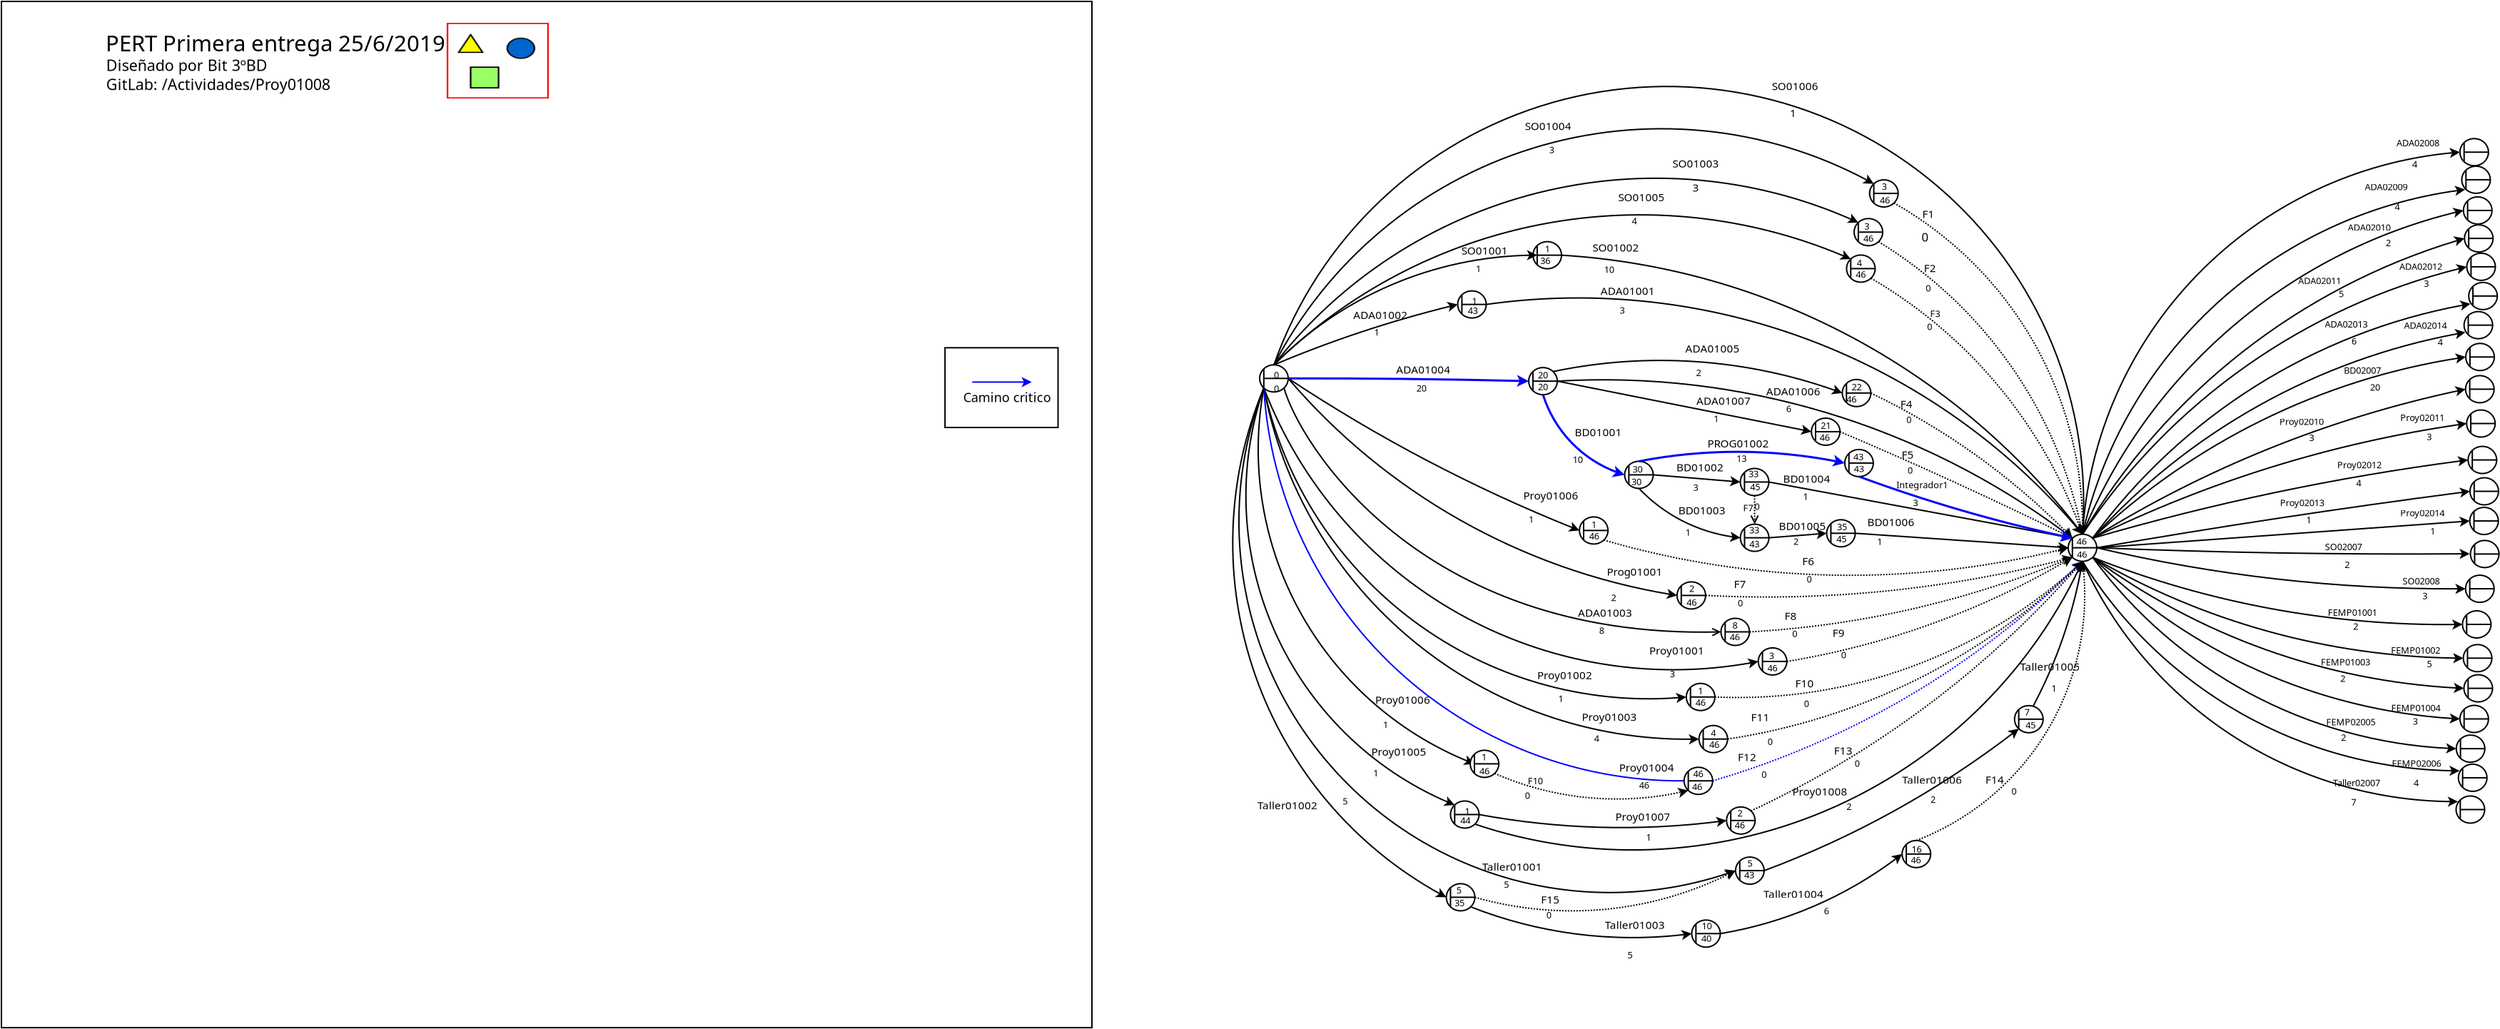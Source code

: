 <?xml version="1.0" encoding="UTF-8"?>
<dia:diagram xmlns:dia="http://www.lysator.liu.se/~alla/dia/">
  <dia:layer name="Background" visible="true" active="true">
    <dia:object type="Flowchart - Box" version="0" id="O0">
      <dia:attribute name="obj_pos">
        <dia:point val="-62,-20"/>
      </dia:attribute>
      <dia:attribute name="obj_bb">
        <dia:rectangle val="-62.05,-20.05;14.45,51.956"/>
      </dia:attribute>
      <dia:attribute name="elem_corner">
        <dia:point val="-62,-20"/>
      </dia:attribute>
      <dia:attribute name="elem_width">
        <dia:real val="76.4"/>
      </dia:attribute>
      <dia:attribute name="elem_height">
        <dia:real val="71.906"/>
      </dia:attribute>
      <dia:attribute name="show_background">
        <dia:boolean val="true"/>
      </dia:attribute>
      <dia:attribute name="padding">
        <dia:real val="0.5"/>
      </dia:attribute>
      <dia:attribute name="text">
        <dia:composite type="text">
          <dia:attribute name="string">
            <dia:string>##</dia:string>
          </dia:attribute>
          <dia:attribute name="font">
            <dia:font family="sans" style="0" name="Helvetica"/>
          </dia:attribute>
          <dia:attribute name="height">
            <dia:real val="0.8"/>
          </dia:attribute>
          <dia:attribute name="pos">
            <dia:point val="-23.8,16.148"/>
          </dia:attribute>
          <dia:attribute name="color">
            <dia:color val="#000000"/>
          </dia:attribute>
          <dia:attribute name="alignment">
            <dia:enum val="1"/>
          </dia:attribute>
        </dia:composite>
      </dia:attribute>
    </dia:object>
    <dia:object type="Flowchart - Box" version="0" id="O1">
      <dia:attribute name="obj_pos">
        <dia:point val="4.107,4.267"/>
      </dia:attribute>
      <dia:attribute name="obj_bb">
        <dia:rectangle val="4.057,4.217;12.077,9.903"/>
      </dia:attribute>
      <dia:attribute name="elem_corner">
        <dia:point val="4.107,4.267"/>
      </dia:attribute>
      <dia:attribute name="elem_width">
        <dia:real val="7.92"/>
      </dia:attribute>
      <dia:attribute name="elem_height">
        <dia:real val="5.586"/>
      </dia:attribute>
      <dia:attribute name="show_background">
        <dia:boolean val="true"/>
      </dia:attribute>
      <dia:attribute name="padding">
        <dia:real val="0.5"/>
      </dia:attribute>
      <dia:attribute name="text">
        <dia:composite type="text">
          <dia:attribute name="string">
            <dia:string>##</dia:string>
          </dia:attribute>
          <dia:attribute name="font">
            <dia:font family="sans" style="0" name="Helvetica"/>
          </dia:attribute>
          <dia:attribute name="height">
            <dia:real val="0.8"/>
          </dia:attribute>
          <dia:attribute name="pos">
            <dia:point val="8.067,7.255"/>
          </dia:attribute>
          <dia:attribute name="color">
            <dia:color val="#000000"/>
          </dia:attribute>
          <dia:attribute name="alignment">
            <dia:enum val="1"/>
          </dia:attribute>
        </dia:composite>
      </dia:attribute>
    </dia:object>
    <dia:group>
      <dia:object type="Standard - Ellipse" version="0" id="O2">
        <dia:attribute name="obj_pos">
          <dia:point val="26.151,5.464"/>
        </dia:attribute>
        <dia:attribute name="obj_bb">
          <dia:rectangle val="26.101,5.414;28.201,7.414"/>
        </dia:attribute>
        <dia:attribute name="elem_corner">
          <dia:point val="26.151,5.464"/>
        </dia:attribute>
        <dia:attribute name="elem_width">
          <dia:real val="2"/>
        </dia:attribute>
        <dia:attribute name="elem_height">
          <dia:real val="1.9"/>
        </dia:attribute>
      </dia:object>
      <dia:object type="Standard - Line" version="0" id="O3">
        <dia:attribute name="obj_pos">
          <dia:point val="26.444,5.743"/>
        </dia:attribute>
        <dia:attribute name="obj_bb">
          <dia:rectangle val="26.394,5.693;26.494,7.136"/>
        </dia:attribute>
        <dia:attribute name="conn_endpoints">
          <dia:point val="26.444,5.743"/>
          <dia:point val="26.444,7.086"/>
        </dia:attribute>
        <dia:attribute name="numcp">
          <dia:int val="1"/>
        </dia:attribute>
        <dia:connections>
          <dia:connection handle="0" to="O2" connection="0"/>
          <dia:connection handle="1" to="O2" connection="5"/>
        </dia:connections>
      </dia:object>
      <dia:object type="Standard - Line" version="0" id="O4">
        <dia:attribute name="obj_pos">
          <dia:point val="28.151,6.414"/>
        </dia:attribute>
        <dia:attribute name="obj_bb">
          <dia:rectangle val="26.394,6.364;28.201,6.464"/>
        </dia:attribute>
        <dia:attribute name="conn_endpoints">
          <dia:point val="28.151,6.414"/>
          <dia:point val="26.444,6.414"/>
        </dia:attribute>
        <dia:attribute name="numcp">
          <dia:int val="1"/>
        </dia:attribute>
        <dia:connections>
          <dia:connection handle="0" to="O2" connection="4"/>
          <dia:connection handle="1" to="O3" connection="0"/>
        </dia:connections>
      </dia:object>
    </dia:group>
    <dia:group>
      <dia:object type="Standard - Ellipse" version="0" id="O5">
        <dia:attribute name="obj_pos">
          <dia:point val="40.026,0.281"/>
        </dia:attribute>
        <dia:attribute name="obj_bb">
          <dia:rectangle val="39.976,0.231;42.076,2.231"/>
        </dia:attribute>
        <dia:attribute name="elem_corner">
          <dia:point val="40.026,0.281"/>
        </dia:attribute>
        <dia:attribute name="elem_width">
          <dia:real val="2"/>
        </dia:attribute>
        <dia:attribute name="elem_height">
          <dia:real val="1.9"/>
        </dia:attribute>
      </dia:object>
      <dia:object type="Standard - Line" version="0" id="O6">
        <dia:attribute name="obj_pos">
          <dia:point val="40.319,0.559"/>
        </dia:attribute>
        <dia:attribute name="obj_bb">
          <dia:rectangle val="40.269,0.509;40.369,1.952"/>
        </dia:attribute>
        <dia:attribute name="conn_endpoints">
          <dia:point val="40.319,0.559"/>
          <dia:point val="40.319,1.902"/>
        </dia:attribute>
        <dia:attribute name="numcp">
          <dia:int val="1"/>
        </dia:attribute>
        <dia:connections>
          <dia:connection handle="0" to="O5" connection="0"/>
          <dia:connection handle="1" to="O5" connection="5"/>
        </dia:connections>
      </dia:object>
      <dia:object type="Standard - Line" version="0" id="O7">
        <dia:attribute name="obj_pos">
          <dia:point val="42.026,1.231"/>
        </dia:attribute>
        <dia:attribute name="obj_bb">
          <dia:rectangle val="40.269,1.181;42.076,1.281"/>
        </dia:attribute>
        <dia:attribute name="conn_endpoints">
          <dia:point val="42.026,1.231"/>
          <dia:point val="40.319,1.231"/>
        </dia:attribute>
        <dia:attribute name="numcp">
          <dia:int val="1"/>
        </dia:attribute>
        <dia:connections>
          <dia:connection handle="0" to="O5" connection="4"/>
          <dia:connection handle="1" to="O6" connection="0"/>
        </dia:connections>
      </dia:object>
    </dia:group>
    <dia:object type="Standard - Arc" version="0" id="O8">
      <dia:attribute name="obj_pos">
        <dia:point val="27.151,5.464"/>
      </dia:attribute>
      <dia:attribute name="obj_bb">
        <dia:rectangle val="27.088,1.048;40.089,5.527"/>
      </dia:attribute>
      <dia:attribute name="conn_endpoints">
        <dia:point val="27.151,5.464"/>
        <dia:point val="40.026,1.231"/>
      </dia:attribute>
      <dia:attribute name="curve_distance">
        <dia:real val="-0.278"/>
      </dia:attribute>
      <dia:attribute name="line_width">
        <dia:real val="0.1"/>
      </dia:attribute>
      <dia:attribute name="end_arrow">
        <dia:enum val="22"/>
      </dia:attribute>
      <dia:attribute name="end_arrow_length">
        <dia:real val="0.5"/>
      </dia:attribute>
      <dia:attribute name="end_arrow_width">
        <dia:real val="0.5"/>
      </dia:attribute>
      <dia:connections>
        <dia:connection handle="0" to="O2" connection="1"/>
        <dia:connection handle="1" to="O5" connection="3"/>
      </dia:connections>
    </dia:object>
    <dia:object type="Standard - Text" version="1" id="O9">
      <dia:attribute name="obj_pos">
        <dia:point val="32.711,2.245"/>
      </dia:attribute>
      <dia:attribute name="obj_bb">
        <dia:rectangle val="32.711,1.537;36.769,2.425"/>
      </dia:attribute>
      <dia:attribute name="text">
        <dia:composite type="text">
          <dia:attribute name="string">
            <dia:string>#ADA01002#</dia:string>
          </dia:attribute>
          <dia:attribute name="font">
            <dia:font family="sans" style="0" name="Helvetica"/>
          </dia:attribute>
          <dia:attribute name="height">
            <dia:real val="0.953"/>
          </dia:attribute>
          <dia:attribute name="pos">
            <dia:point val="32.711,2.245"/>
          </dia:attribute>
          <dia:attribute name="color">
            <dia:color val="#000000"/>
          </dia:attribute>
          <dia:attribute name="alignment">
            <dia:enum val="0"/>
          </dia:attribute>
        </dia:composite>
      </dia:attribute>
      <dia:attribute name="valign">
        <dia:enum val="3"/>
      </dia:attribute>
    </dia:object>
    <dia:object type="Standard - Text" version="1" id="O10">
      <dia:attribute name="obj_pos">
        <dia:point val="34.181,3.413"/>
      </dia:attribute>
      <dia:attribute name="obj_bb">
        <dia:rectangle val="34.181,2.817;34.589,3.562"/>
      </dia:attribute>
      <dia:attribute name="text">
        <dia:composite type="text">
          <dia:attribute name="string">
            <dia:string>#1#</dia:string>
          </dia:attribute>
          <dia:attribute name="font">
            <dia:font family="sans" style="0" name="Helvetica"/>
          </dia:attribute>
          <dia:attribute name="height">
            <dia:real val="0.8"/>
          </dia:attribute>
          <dia:attribute name="pos">
            <dia:point val="34.181,3.413"/>
          </dia:attribute>
          <dia:attribute name="color">
            <dia:color val="#000000"/>
          </dia:attribute>
          <dia:attribute name="alignment">
            <dia:enum val="0"/>
          </dia:attribute>
        </dia:composite>
      </dia:attribute>
      <dia:attribute name="valign">
        <dia:enum val="3"/>
      </dia:attribute>
    </dia:object>
    <dia:object type="Standard - Text" version="1" id="O11">
      <dia:attribute name="obj_pos">
        <dia:point val="50.04,0.559"/>
      </dia:attribute>
      <dia:attribute name="obj_bb">
        <dia:rectangle val="50.04,-0.148;54.098,0.739"/>
      </dia:attribute>
      <dia:attribute name="text">
        <dia:composite type="text">
          <dia:attribute name="string">
            <dia:string>#ADA01001#</dia:string>
          </dia:attribute>
          <dia:attribute name="font">
            <dia:font family="sans" style="0" name="Helvetica"/>
          </dia:attribute>
          <dia:attribute name="height">
            <dia:real val="0.953"/>
          </dia:attribute>
          <dia:attribute name="pos">
            <dia:point val="50.04,0.559"/>
          </dia:attribute>
          <dia:attribute name="color">
            <dia:color val="#000000"/>
          </dia:attribute>
          <dia:attribute name="alignment">
            <dia:enum val="0"/>
          </dia:attribute>
        </dia:composite>
      </dia:attribute>
      <dia:attribute name="valign">
        <dia:enum val="3"/>
      </dia:attribute>
    </dia:object>
    <dia:object type="Standard - Text" version="1" id="O12">
      <dia:attribute name="obj_pos">
        <dia:point val="51.369,1.869"/>
      </dia:attribute>
      <dia:attribute name="obj_bb">
        <dia:rectangle val="51.369,1.274;51.776,2.019"/>
      </dia:attribute>
      <dia:attribute name="text">
        <dia:composite type="text">
          <dia:attribute name="string">
            <dia:string>#3#</dia:string>
          </dia:attribute>
          <dia:attribute name="font">
            <dia:font family="sans" style="0" name="Helvetica"/>
          </dia:attribute>
          <dia:attribute name="height">
            <dia:real val="0.8"/>
          </dia:attribute>
          <dia:attribute name="pos">
            <dia:point val="51.369,1.869"/>
          </dia:attribute>
          <dia:attribute name="color">
            <dia:color val="#000000"/>
          </dia:attribute>
          <dia:attribute name="alignment">
            <dia:enum val="0"/>
          </dia:attribute>
        </dia:composite>
      </dia:attribute>
      <dia:attribute name="valign">
        <dia:enum val="3"/>
      </dia:attribute>
    </dia:object>
    <dia:object type="Standard - Text" version="1" id="O13">
      <dia:attribute name="obj_pos">
        <dia:point val="48.447,23.112"/>
      </dia:attribute>
      <dia:attribute name="obj_bb">
        <dia:rectangle val="48.447,22.405;52.504,23.292"/>
      </dia:attribute>
      <dia:attribute name="text">
        <dia:composite type="text">
          <dia:attribute name="string">
            <dia:string>#ADA01003#</dia:string>
          </dia:attribute>
          <dia:attribute name="font">
            <dia:font family="sans" style="0" name="Helvetica"/>
          </dia:attribute>
          <dia:attribute name="height">
            <dia:real val="0.953"/>
          </dia:attribute>
          <dia:attribute name="pos">
            <dia:point val="48.447,23.112"/>
          </dia:attribute>
          <dia:attribute name="color">
            <dia:color val="#000000"/>
          </dia:attribute>
          <dia:attribute name="alignment">
            <dia:enum val="0"/>
          </dia:attribute>
        </dia:composite>
      </dia:attribute>
      <dia:attribute name="valign">
        <dia:enum val="3"/>
      </dia:attribute>
    </dia:object>
    <dia:object type="Standard - Text" version="1" id="O14">
      <dia:attribute name="obj_pos">
        <dia:point val="49.933,24.318"/>
      </dia:attribute>
      <dia:attribute name="obj_bb">
        <dia:rectangle val="49.933,23.723;50.34,24.468"/>
      </dia:attribute>
      <dia:attribute name="text">
        <dia:composite type="text">
          <dia:attribute name="string">
            <dia:string>#8#</dia:string>
          </dia:attribute>
          <dia:attribute name="font">
            <dia:font family="sans" style="0" name="Helvetica"/>
          </dia:attribute>
          <dia:attribute name="height">
            <dia:real val="0.8"/>
          </dia:attribute>
          <dia:attribute name="pos">
            <dia:point val="49.933,24.318"/>
          </dia:attribute>
          <dia:attribute name="color">
            <dia:color val="#000000"/>
          </dia:attribute>
          <dia:attribute name="alignment">
            <dia:enum val="0"/>
          </dia:attribute>
        </dia:composite>
      </dia:attribute>
      <dia:attribute name="valign">
        <dia:enum val="3"/>
      </dia:attribute>
    </dia:object>
    <dia:group>
      <dia:object type="Standard - Ellipse" version="0" id="O15">
        <dia:attribute name="obj_pos">
          <dia:point val="45.003,5.656"/>
        </dia:attribute>
        <dia:attribute name="obj_bb">
          <dia:rectangle val="44.953,5.606;47.053,7.606"/>
        </dia:attribute>
        <dia:attribute name="elem_corner">
          <dia:point val="45.003,5.656"/>
        </dia:attribute>
        <dia:attribute name="elem_width">
          <dia:real val="2"/>
        </dia:attribute>
        <dia:attribute name="elem_height">
          <dia:real val="1.9"/>
        </dia:attribute>
      </dia:object>
      <dia:object type="Standard - Line" version="0" id="O16">
        <dia:attribute name="obj_pos">
          <dia:point val="45.296,5.934"/>
        </dia:attribute>
        <dia:attribute name="obj_bb">
          <dia:rectangle val="45.246,5.884;45.346,7.328"/>
        </dia:attribute>
        <dia:attribute name="conn_endpoints">
          <dia:point val="45.296,5.934"/>
          <dia:point val="45.296,7.278"/>
        </dia:attribute>
        <dia:attribute name="numcp">
          <dia:int val="1"/>
        </dia:attribute>
        <dia:connections>
          <dia:connection handle="0" to="O15" connection="0"/>
          <dia:connection handle="1" to="O15" connection="5"/>
        </dia:connections>
      </dia:object>
      <dia:object type="Standard - Line" version="0" id="O17">
        <dia:attribute name="obj_pos">
          <dia:point val="47.003,6.606"/>
        </dia:attribute>
        <dia:attribute name="obj_bb">
          <dia:rectangle val="45.246,6.556;47.053,6.656"/>
        </dia:attribute>
        <dia:attribute name="conn_endpoints">
          <dia:point val="47.003,6.606"/>
          <dia:point val="45.296,6.606"/>
        </dia:attribute>
        <dia:attribute name="numcp">
          <dia:int val="1"/>
        </dia:attribute>
        <dia:connections>
          <dia:connection handle="0" to="O15" connection="4"/>
          <dia:connection handle="1" to="O16" connection="0"/>
        </dia:connections>
      </dia:object>
    </dia:group>
    <dia:object type="Standard - Arc" version="0" id="O18">
      <dia:attribute name="obj_pos">
        <dia:point val="28.151,6.414"/>
      </dia:attribute>
      <dia:attribute name="obj_bb">
        <dia:rectangle val="28.076,6.168;45.078,7.003"/>
      </dia:attribute>
      <dia:attribute name="conn_endpoints">
        <dia:point val="28.151,6.414"/>
        <dia:point val="45.003,6.606"/>
      </dia:attribute>
      <dia:attribute name="arc_color">
        <dia:color val="#0000ff"/>
      </dia:attribute>
      <dia:attribute name="curve_distance">
        <dia:real val="-0.057"/>
      </dia:attribute>
      <dia:attribute name="line_width">
        <dia:real val="0.15"/>
      </dia:attribute>
      <dia:attribute name="end_arrow">
        <dia:enum val="22"/>
      </dia:attribute>
      <dia:attribute name="end_arrow_length">
        <dia:real val="0.5"/>
      </dia:attribute>
      <dia:attribute name="end_arrow_width">
        <dia:real val="0.5"/>
      </dia:attribute>
      <dia:connections>
        <dia:connection handle="0" to="O2" connection="4"/>
        <dia:connection handle="1" to="O15" connection="3"/>
      </dia:connections>
    </dia:object>
    <dia:object type="Standard - Text" version="1" id="O19">
      <dia:attribute name="obj_pos">
        <dia:point val="35.712,6.075"/>
      </dia:attribute>
      <dia:attribute name="obj_bb">
        <dia:rectangle val="35.712,5.368;39.769,6.255"/>
      </dia:attribute>
      <dia:attribute name="text">
        <dia:composite type="text">
          <dia:attribute name="string">
            <dia:string>#ADA01004#</dia:string>
          </dia:attribute>
          <dia:attribute name="font">
            <dia:font family="sans" style="0" name="Helvetica"/>
          </dia:attribute>
          <dia:attribute name="height">
            <dia:real val="0.953"/>
          </dia:attribute>
          <dia:attribute name="pos">
            <dia:point val="35.712,6.075"/>
          </dia:attribute>
          <dia:attribute name="color">
            <dia:color val="#000000"/>
          </dia:attribute>
          <dia:attribute name="alignment">
            <dia:enum val="0"/>
          </dia:attribute>
        </dia:composite>
      </dia:attribute>
      <dia:attribute name="valign">
        <dia:enum val="3"/>
      </dia:attribute>
    </dia:object>
    <dia:object type="Standard - Text" version="1" id="O20">
      <dia:attribute name="obj_pos">
        <dia:point val="37.138,7.337"/>
      </dia:attribute>
      <dia:attribute name="obj_bb">
        <dia:rectangle val="37.138,6.742;37.953,7.487"/>
      </dia:attribute>
      <dia:attribute name="text">
        <dia:composite type="text">
          <dia:attribute name="string">
            <dia:string>#20#</dia:string>
          </dia:attribute>
          <dia:attribute name="font">
            <dia:font family="sans" style="0" name="Helvetica"/>
          </dia:attribute>
          <dia:attribute name="height">
            <dia:real val="0.8"/>
          </dia:attribute>
          <dia:attribute name="pos">
            <dia:point val="37.138,7.337"/>
          </dia:attribute>
          <dia:attribute name="color">
            <dia:color val="#000000"/>
          </dia:attribute>
          <dia:attribute name="alignment">
            <dia:enum val="0"/>
          </dia:attribute>
        </dia:composite>
      </dia:attribute>
      <dia:attribute name="valign">
        <dia:enum val="3"/>
      </dia:attribute>
    </dia:object>
    <dia:object type="Standard - Arc" version="0" id="O21">
      <dia:attribute name="obj_pos">
        <dia:point val="46.71,5.934"/>
      </dia:attribute>
      <dia:attribute name="obj_bb">
        <dia:rectangle val="46.656,5.105;67.024,7.531"/>
      </dia:attribute>
      <dia:attribute name="conn_endpoints">
        <dia:point val="46.71,5.934"/>
        <dia:point val="66.97,7.439"/>
      </dia:attribute>
      <dia:attribute name="curve_distance">
        <dia:real val="-1.435"/>
      </dia:attribute>
      <dia:attribute name="line_width">
        <dia:real val="0.1"/>
      </dia:attribute>
      <dia:attribute name="end_arrow">
        <dia:enum val="22"/>
      </dia:attribute>
      <dia:attribute name="end_arrow_length">
        <dia:real val="0.5"/>
      </dia:attribute>
      <dia:attribute name="end_arrow_width">
        <dia:real val="0.5"/>
      </dia:attribute>
      <dia:connections>
        <dia:connection handle="0" to="O15" connection="2"/>
        <dia:connection handle="1" to="O231" connection="3"/>
      </dia:connections>
    </dia:object>
    <dia:object type="Standard - Text" version="1" id="O22">
      <dia:attribute name="obj_pos">
        <dia:point val="55.974,4.605"/>
      </dia:attribute>
      <dia:attribute name="obj_bb">
        <dia:rectangle val="55.974,3.897;60.031,4.785"/>
      </dia:attribute>
      <dia:attribute name="text">
        <dia:composite type="text">
          <dia:attribute name="string">
            <dia:string>#ADA01005#</dia:string>
          </dia:attribute>
          <dia:attribute name="font">
            <dia:font family="sans" style="0" name="Helvetica"/>
          </dia:attribute>
          <dia:attribute name="height">
            <dia:real val="0.953"/>
          </dia:attribute>
          <dia:attribute name="pos">
            <dia:point val="55.974,4.605"/>
          </dia:attribute>
          <dia:attribute name="color">
            <dia:color val="#000000"/>
          </dia:attribute>
          <dia:attribute name="alignment">
            <dia:enum val="0"/>
          </dia:attribute>
        </dia:composite>
      </dia:attribute>
      <dia:attribute name="valign">
        <dia:enum val="3"/>
      </dia:attribute>
    </dia:object>
    <dia:object type="Standard - Text" version="1" id="O23">
      <dia:attribute name="obj_pos">
        <dia:point val="56.726,6.248"/>
      </dia:attribute>
      <dia:attribute name="obj_bb">
        <dia:rectangle val="56.726,5.653;57.133,6.398"/>
      </dia:attribute>
      <dia:attribute name="text">
        <dia:composite type="text">
          <dia:attribute name="string">
            <dia:string>#2#</dia:string>
          </dia:attribute>
          <dia:attribute name="font">
            <dia:font family="sans" style="0" name="Helvetica"/>
          </dia:attribute>
          <dia:attribute name="height">
            <dia:real val="0.8"/>
          </dia:attribute>
          <dia:attribute name="pos">
            <dia:point val="56.726,6.248"/>
          </dia:attribute>
          <dia:attribute name="color">
            <dia:color val="#000000"/>
          </dia:attribute>
          <dia:attribute name="alignment">
            <dia:enum val="0"/>
          </dia:attribute>
        </dia:composite>
      </dia:attribute>
      <dia:attribute name="valign">
        <dia:enum val="3"/>
      </dia:attribute>
    </dia:object>
    <dia:object type="Standard - Line" version="0" id="O24">
      <dia:attribute name="obj_pos">
        <dia:point val="47.003,6.606"/>
      </dia:attribute>
      <dia:attribute name="obj_bb">
        <dia:rectangle val="46.944,6.547;64.917,10.382"/>
      </dia:attribute>
      <dia:attribute name="conn_endpoints">
        <dia:point val="47.003,6.606"/>
        <dia:point val="64.808,10.147"/>
      </dia:attribute>
      <dia:attribute name="numcp">
        <dia:int val="1"/>
      </dia:attribute>
      <dia:attribute name="end_arrow">
        <dia:enum val="22"/>
      </dia:attribute>
      <dia:attribute name="end_arrow_length">
        <dia:real val="0.5"/>
      </dia:attribute>
      <dia:attribute name="end_arrow_width">
        <dia:real val="0.5"/>
      </dia:attribute>
      <dia:connections>
        <dia:connection handle="0" to="O15" connection="4"/>
        <dia:connection handle="1" to="O236" connection="3"/>
      </dia:connections>
    </dia:object>
    <dia:object type="Standard - Text" version="1" id="O25">
      <dia:attribute name="obj_pos">
        <dia:point val="61.641,7.595"/>
      </dia:attribute>
      <dia:attribute name="obj_bb">
        <dia:rectangle val="61.641,6.887;65.698,7.775"/>
      </dia:attribute>
      <dia:attribute name="text">
        <dia:composite type="text">
          <dia:attribute name="string">
            <dia:string>#ADA01006#</dia:string>
          </dia:attribute>
          <dia:attribute name="font">
            <dia:font family="sans" style="0" name="Helvetica"/>
          </dia:attribute>
          <dia:attribute name="height">
            <dia:real val="0.953"/>
          </dia:attribute>
          <dia:attribute name="pos">
            <dia:point val="61.641,7.595"/>
          </dia:attribute>
          <dia:attribute name="color">
            <dia:color val="#000000"/>
          </dia:attribute>
          <dia:attribute name="alignment">
            <dia:enum val="0"/>
          </dia:attribute>
        </dia:composite>
      </dia:attribute>
      <dia:attribute name="valign">
        <dia:enum val="3"/>
      </dia:attribute>
    </dia:object>
    <dia:object type="Standard - Text" version="1" id="O26">
      <dia:attribute name="obj_pos">
        <dia:point val="63.039,8.772"/>
      </dia:attribute>
      <dia:attribute name="obj_bb">
        <dia:rectangle val="63.039,8.177;63.447,8.922"/>
      </dia:attribute>
      <dia:attribute name="text">
        <dia:composite type="text">
          <dia:attribute name="string">
            <dia:string>#6#</dia:string>
          </dia:attribute>
          <dia:attribute name="font">
            <dia:font family="sans" style="0" name="Helvetica"/>
          </dia:attribute>
          <dia:attribute name="height">
            <dia:real val="0.8"/>
          </dia:attribute>
          <dia:attribute name="pos">
            <dia:point val="63.039,8.772"/>
          </dia:attribute>
          <dia:attribute name="color">
            <dia:color val="#000000"/>
          </dia:attribute>
          <dia:attribute name="alignment">
            <dia:enum val="0"/>
          </dia:attribute>
        </dia:composite>
      </dia:attribute>
      <dia:attribute name="valign">
        <dia:enum val="3"/>
      </dia:attribute>
    </dia:object>
    <dia:object type="Standard - Arc" version="0" id="O27">
      <dia:attribute name="obj_pos">
        <dia:point val="47.003,6.606"/>
      </dia:attribute>
      <dia:attribute name="obj_bb">
        <dia:rectangle val="46.94,6.461;83.154,17.671"/>
      </dia:attribute>
      <dia:attribute name="conn_endpoints">
        <dia:point val="47.003,6.606"/>
        <dia:point val="83.092,17.609"/>
      </dia:attribute>
      <dia:attribute name="curve_distance">
        <dia:real val="-3.386"/>
      </dia:attribute>
      <dia:attribute name="line_width">
        <dia:real val="0.1"/>
      </dia:attribute>
      <dia:attribute name="end_arrow">
        <dia:enum val="22"/>
      </dia:attribute>
      <dia:attribute name="end_arrow_length">
        <dia:real val="0.5"/>
      </dia:attribute>
      <dia:attribute name="end_arrow_width">
        <dia:real val="0.5"/>
      </dia:attribute>
      <dia:connections>
        <dia:connection handle="0" to="O15" connection="4"/>
        <dia:connection handle="1" to="O63" connection="0"/>
      </dia:connections>
    </dia:object>
    <dia:object type="Standard - Text" version="1" id="O28">
      <dia:attribute name="obj_pos">
        <dia:point val="56.752,8.268"/>
      </dia:attribute>
      <dia:attribute name="obj_bb">
        <dia:rectangle val="56.752,7.56;60.81,8.448"/>
      </dia:attribute>
      <dia:attribute name="text">
        <dia:composite type="text">
          <dia:attribute name="string">
            <dia:string>#ADA01007#</dia:string>
          </dia:attribute>
          <dia:attribute name="font">
            <dia:font family="sans" style="0" name="Helvetica"/>
          </dia:attribute>
          <dia:attribute name="height">
            <dia:real val="0.953"/>
          </dia:attribute>
          <dia:attribute name="pos">
            <dia:point val="56.752,8.268"/>
          </dia:attribute>
          <dia:attribute name="color">
            <dia:color val="#000000"/>
          </dia:attribute>
          <dia:attribute name="alignment">
            <dia:enum val="0"/>
          </dia:attribute>
        </dia:composite>
      </dia:attribute>
      <dia:attribute name="valign">
        <dia:enum val="3"/>
      </dia:attribute>
    </dia:object>
    <dia:object type="Standard - Text" version="1" id="O29">
      <dia:attribute name="obj_pos">
        <dia:point val="57.968,9.476"/>
      </dia:attribute>
      <dia:attribute name="obj_bb">
        <dia:rectangle val="57.968,8.881;58.376,9.626"/>
      </dia:attribute>
      <dia:attribute name="text">
        <dia:composite type="text">
          <dia:attribute name="string">
            <dia:string>#1#</dia:string>
          </dia:attribute>
          <dia:attribute name="font">
            <dia:font family="sans" style="0" name="Helvetica"/>
          </dia:attribute>
          <dia:attribute name="height">
            <dia:real val="0.8"/>
          </dia:attribute>
          <dia:attribute name="pos">
            <dia:point val="57.968,9.476"/>
          </dia:attribute>
          <dia:attribute name="color">
            <dia:color val="#000000"/>
          </dia:attribute>
          <dia:attribute name="alignment">
            <dia:enum val="0"/>
          </dia:attribute>
        </dia:composite>
      </dia:attribute>
      <dia:attribute name="valign">
        <dia:enum val="3"/>
      </dia:attribute>
    </dia:object>
    <dia:group>
      <dia:object type="Standard - Ellipse" version="0" id="O30">
        <dia:attribute name="obj_pos">
          <dia:point val="51.725,12.221"/>
        </dia:attribute>
        <dia:attribute name="obj_bb">
          <dia:rectangle val="51.675,12.171;53.775,14.171"/>
        </dia:attribute>
        <dia:attribute name="elem_corner">
          <dia:point val="51.725,12.221"/>
        </dia:attribute>
        <dia:attribute name="elem_width">
          <dia:real val="2"/>
        </dia:attribute>
        <dia:attribute name="elem_height">
          <dia:real val="1.9"/>
        </dia:attribute>
      </dia:object>
      <dia:object type="Standard - Line" version="0" id="O31">
        <dia:attribute name="obj_pos">
          <dia:point val="52.018,12.5"/>
        </dia:attribute>
        <dia:attribute name="obj_bb">
          <dia:rectangle val="51.968,12.45;52.068,13.893"/>
        </dia:attribute>
        <dia:attribute name="conn_endpoints">
          <dia:point val="52.018,12.5"/>
          <dia:point val="52.018,13.843"/>
        </dia:attribute>
        <dia:attribute name="numcp">
          <dia:int val="1"/>
        </dia:attribute>
        <dia:connections>
          <dia:connection handle="0" to="O30" connection="0"/>
          <dia:connection handle="1" to="O30" connection="5"/>
        </dia:connections>
      </dia:object>
      <dia:object type="Standard - Line" version="0" id="O32">
        <dia:attribute name="obj_pos">
          <dia:point val="53.725,13.171"/>
        </dia:attribute>
        <dia:attribute name="obj_bb">
          <dia:rectangle val="51.968,13.121;53.775,13.221"/>
        </dia:attribute>
        <dia:attribute name="conn_endpoints">
          <dia:point val="53.725,13.171"/>
          <dia:point val="52.018,13.171"/>
        </dia:attribute>
        <dia:attribute name="numcp">
          <dia:int val="1"/>
        </dia:attribute>
        <dia:connections>
          <dia:connection handle="0" to="O30" connection="4"/>
          <dia:connection handle="1" to="O31" connection="0"/>
        </dia:connections>
      </dia:object>
    </dia:group>
    <dia:object type="Standard - Arc" version="0" id="O33">
      <dia:attribute name="obj_pos">
        <dia:point val="46.003,7.556"/>
      </dia:attribute>
      <dia:attribute name="obj_bb">
        <dia:rectangle val="45.897,7.45;51.831,13.335"/>
      </dia:attribute>
      <dia:attribute name="conn_endpoints">
        <dia:point val="46.003,7.556"/>
        <dia:point val="51.725,13.171"/>
      </dia:attribute>
      <dia:attribute name="arc_color">
        <dia:color val="#0000ff"/>
      </dia:attribute>
      <dia:attribute name="curve_distance">
        <dia:real val="1"/>
      </dia:attribute>
      <dia:attribute name="line_width">
        <dia:real val="0.15"/>
      </dia:attribute>
      <dia:attribute name="end_arrow">
        <dia:enum val="22"/>
      </dia:attribute>
      <dia:attribute name="end_arrow_length">
        <dia:real val="0.5"/>
      </dia:attribute>
      <dia:attribute name="end_arrow_width">
        <dia:real val="0.5"/>
      </dia:attribute>
      <dia:connections>
        <dia:connection handle="0" to="O15" connection="6"/>
        <dia:connection handle="1" to="O30" connection="3"/>
      </dia:connections>
    </dia:object>
    <dia:object type="Standard - Text" version="1" id="O34">
      <dia:attribute name="obj_pos">
        <dia:point val="48.222,10.46"/>
      </dia:attribute>
      <dia:attribute name="obj_bb">
        <dia:rectangle val="48.222,9.752;51.757,10.639"/>
      </dia:attribute>
      <dia:attribute name="text">
        <dia:composite type="text">
          <dia:attribute name="string">
            <dia:string>#BD01001#</dia:string>
          </dia:attribute>
          <dia:attribute name="font">
            <dia:font family="sans" style="0" name="Helvetica"/>
          </dia:attribute>
          <dia:attribute name="height">
            <dia:real val="0.953"/>
          </dia:attribute>
          <dia:attribute name="pos">
            <dia:point val="48.222,10.46"/>
          </dia:attribute>
          <dia:attribute name="color">
            <dia:color val="#000000"/>
          </dia:attribute>
          <dia:attribute name="alignment">
            <dia:enum val="0"/>
          </dia:attribute>
        </dia:composite>
      </dia:attribute>
      <dia:attribute name="valign">
        <dia:enum val="3"/>
      </dia:attribute>
    </dia:object>
    <dia:object type="Standard - Text" version="1" id="O35">
      <dia:attribute name="obj_pos">
        <dia:point val="48.093,12.34"/>
      </dia:attribute>
      <dia:attribute name="obj_bb">
        <dia:rectangle val="48.093,11.745;48.907,12.49"/>
      </dia:attribute>
      <dia:attribute name="text">
        <dia:composite type="text">
          <dia:attribute name="string">
            <dia:string>#10#</dia:string>
          </dia:attribute>
          <dia:attribute name="font">
            <dia:font family="sans" style="0" name="Helvetica"/>
          </dia:attribute>
          <dia:attribute name="height">
            <dia:real val="0.8"/>
          </dia:attribute>
          <dia:attribute name="pos">
            <dia:point val="48.093,12.34"/>
          </dia:attribute>
          <dia:attribute name="color">
            <dia:color val="#000000"/>
          </dia:attribute>
          <dia:attribute name="alignment">
            <dia:enum val="0"/>
          </dia:attribute>
        </dia:composite>
      </dia:attribute>
      <dia:attribute name="valign">
        <dia:enum val="3"/>
      </dia:attribute>
    </dia:object>
    <dia:group>
      <dia:object type="Standard - Ellipse" version="0" id="O36">
        <dia:attribute name="obj_pos">
          <dia:point val="59.827,12.724"/>
        </dia:attribute>
        <dia:attribute name="obj_bb">
          <dia:rectangle val="59.777,12.674;61.877,14.674"/>
        </dia:attribute>
        <dia:attribute name="elem_corner">
          <dia:point val="59.827,12.724"/>
        </dia:attribute>
        <dia:attribute name="elem_width">
          <dia:real val="2"/>
        </dia:attribute>
        <dia:attribute name="elem_height">
          <dia:real val="1.9"/>
        </dia:attribute>
      </dia:object>
      <dia:object type="Standard - Line" version="0" id="O37">
        <dia:attribute name="obj_pos">
          <dia:point val="60.12,13.003"/>
        </dia:attribute>
        <dia:attribute name="obj_bb">
          <dia:rectangle val="60.07,12.953;60.17,14.396"/>
        </dia:attribute>
        <dia:attribute name="conn_endpoints">
          <dia:point val="60.12,13.003"/>
          <dia:point val="60.12,14.346"/>
        </dia:attribute>
        <dia:attribute name="numcp">
          <dia:int val="1"/>
        </dia:attribute>
        <dia:connections>
          <dia:connection handle="0" to="O36" connection="0"/>
          <dia:connection handle="1" to="O36" connection="5"/>
        </dia:connections>
      </dia:object>
      <dia:object type="Standard - Line" version="0" id="O38">
        <dia:attribute name="obj_pos">
          <dia:point val="61.827,13.674"/>
        </dia:attribute>
        <dia:attribute name="obj_bb">
          <dia:rectangle val="60.07,13.624;61.877,13.724"/>
        </dia:attribute>
        <dia:attribute name="conn_endpoints">
          <dia:point val="61.827,13.674"/>
          <dia:point val="60.12,13.674"/>
        </dia:attribute>
        <dia:attribute name="numcp">
          <dia:int val="1"/>
        </dia:attribute>
        <dia:connections>
          <dia:connection handle="0" to="O36" connection="4"/>
          <dia:connection handle="1" to="O37" connection="0"/>
        </dia:connections>
      </dia:object>
    </dia:group>
    <dia:object type="Standard - Text" version="1" id="O39">
      <dia:attribute name="obj_pos">
        <dia:point val="55.355,12.924"/>
      </dia:attribute>
      <dia:attribute name="obj_bb">
        <dia:rectangle val="55.355,12.216;58.89,13.104"/>
      </dia:attribute>
      <dia:attribute name="text">
        <dia:composite type="text">
          <dia:attribute name="string">
            <dia:string>#BD01002#</dia:string>
          </dia:attribute>
          <dia:attribute name="font">
            <dia:font family="sans" style="0" name="Helvetica"/>
          </dia:attribute>
          <dia:attribute name="height">
            <dia:real val="0.953"/>
          </dia:attribute>
          <dia:attribute name="pos">
            <dia:point val="55.355,12.924"/>
          </dia:attribute>
          <dia:attribute name="color">
            <dia:color val="#000000"/>
          </dia:attribute>
          <dia:attribute name="alignment">
            <dia:enum val="0"/>
          </dia:attribute>
        </dia:composite>
      </dia:attribute>
      <dia:attribute name="valign">
        <dia:enum val="3"/>
      </dia:attribute>
    </dia:object>
    <dia:object type="Standard - Text" version="1" id="O40">
      <dia:attribute name="obj_pos">
        <dia:point val="56.522,14.285"/>
      </dia:attribute>
      <dia:attribute name="obj_bb">
        <dia:rectangle val="56.522,13.69;56.929,14.435"/>
      </dia:attribute>
      <dia:attribute name="text">
        <dia:composite type="text">
          <dia:attribute name="string">
            <dia:string>#3#</dia:string>
          </dia:attribute>
          <dia:attribute name="font">
            <dia:font family="sans" style="0" name="Helvetica"/>
          </dia:attribute>
          <dia:attribute name="height">
            <dia:real val="0.8"/>
          </dia:attribute>
          <dia:attribute name="pos">
            <dia:point val="56.522,14.285"/>
          </dia:attribute>
          <dia:attribute name="color">
            <dia:color val="#000000"/>
          </dia:attribute>
          <dia:attribute name="alignment">
            <dia:enum val="0"/>
          </dia:attribute>
        </dia:composite>
      </dia:attribute>
      <dia:attribute name="valign">
        <dia:enum val="3"/>
      </dia:attribute>
    </dia:object>
    <dia:object type="Standard - Line" version="0" id="O41">
      <dia:attribute name="obj_pos">
        <dia:point val="53.725,13.171"/>
      </dia:attribute>
      <dia:attribute name="obj_bb">
        <dia:rectangle val="53.671,13.117;59.938,13.985"/>
      </dia:attribute>
      <dia:attribute name="conn_endpoints">
        <dia:point val="53.725,13.171"/>
        <dia:point val="59.827,13.674"/>
      </dia:attribute>
      <dia:attribute name="numcp">
        <dia:int val="1"/>
      </dia:attribute>
      <dia:attribute name="end_arrow">
        <dia:enum val="22"/>
      </dia:attribute>
      <dia:attribute name="end_arrow_length">
        <dia:real val="0.5"/>
      </dia:attribute>
      <dia:attribute name="end_arrow_width">
        <dia:real val="0.5"/>
      </dia:attribute>
      <dia:connections>
        <dia:connection handle="0" to="O30" connection="4"/>
        <dia:connection handle="1" to="O36" connection="3"/>
      </dia:connections>
    </dia:object>
    <dia:group>
      <dia:object type="Standard - Ellipse" version="0" id="O42">
        <dia:attribute name="obj_pos">
          <dia:point val="59.83,16.631"/>
        </dia:attribute>
        <dia:attribute name="obj_bb">
          <dia:rectangle val="59.78,16.581;61.88,18.581"/>
        </dia:attribute>
        <dia:attribute name="elem_corner">
          <dia:point val="59.83,16.631"/>
        </dia:attribute>
        <dia:attribute name="elem_width">
          <dia:real val="2"/>
        </dia:attribute>
        <dia:attribute name="elem_height">
          <dia:real val="1.9"/>
        </dia:attribute>
      </dia:object>
      <dia:object type="Standard - Line" version="0" id="O43">
        <dia:attribute name="obj_pos">
          <dia:point val="60.123,16.909"/>
        </dia:attribute>
        <dia:attribute name="obj_bb">
          <dia:rectangle val="60.073,16.859;60.173,18.302"/>
        </dia:attribute>
        <dia:attribute name="conn_endpoints">
          <dia:point val="60.123,16.909"/>
          <dia:point val="60.123,18.252"/>
        </dia:attribute>
        <dia:attribute name="numcp">
          <dia:int val="1"/>
        </dia:attribute>
        <dia:connections>
          <dia:connection handle="0" to="O42" connection="0"/>
          <dia:connection handle="1" to="O42" connection="5"/>
        </dia:connections>
      </dia:object>
      <dia:object type="Standard - Line" version="0" id="O44">
        <dia:attribute name="obj_pos">
          <dia:point val="61.83,17.581"/>
        </dia:attribute>
        <dia:attribute name="obj_bb">
          <dia:rectangle val="60.073,17.53;61.88,17.631"/>
        </dia:attribute>
        <dia:attribute name="conn_endpoints">
          <dia:point val="61.83,17.581"/>
          <dia:point val="60.123,17.581"/>
        </dia:attribute>
        <dia:attribute name="numcp">
          <dia:int val="1"/>
        </dia:attribute>
        <dia:connections>
          <dia:connection handle="0" to="O42" connection="4"/>
          <dia:connection handle="1" to="O43" connection="0"/>
        </dia:connections>
      </dia:object>
    </dia:group>
    <dia:object type="Standard - Arc" version="0" id="O45">
      <dia:attribute name="obj_pos">
        <dia:point val="52.725,14.121"/>
      </dia:attribute>
      <dia:attribute name="obj_bb">
        <dia:rectangle val="52.658,14.055;59.897,17.872"/>
      </dia:attribute>
      <dia:attribute name="conn_endpoints">
        <dia:point val="52.725,14.121"/>
        <dia:point val="59.83,17.581"/>
      </dia:attribute>
      <dia:attribute name="curve_distance">
        <dia:real val="0.716"/>
      </dia:attribute>
      <dia:attribute name="line_width">
        <dia:real val="0.1"/>
      </dia:attribute>
      <dia:attribute name="end_arrow">
        <dia:enum val="22"/>
      </dia:attribute>
      <dia:attribute name="end_arrow_length">
        <dia:real val="0.5"/>
      </dia:attribute>
      <dia:attribute name="end_arrow_width">
        <dia:real val="0.5"/>
      </dia:attribute>
      <dia:connections>
        <dia:connection handle="0" to="O30" connection="6"/>
        <dia:connection handle="1" to="O42" connection="3"/>
      </dia:connections>
    </dia:object>
    <dia:object type="Standard - Text" version="1" id="O46">
      <dia:attribute name="obj_pos">
        <dia:point val="55.484,15.939"/>
      </dia:attribute>
      <dia:attribute name="obj_bb">
        <dia:rectangle val="55.484,15.231;59.019,16.119"/>
      </dia:attribute>
      <dia:attribute name="text">
        <dia:composite type="text">
          <dia:attribute name="string">
            <dia:string>#BD01003#</dia:string>
          </dia:attribute>
          <dia:attribute name="font">
            <dia:font family="sans" style="0" name="Helvetica"/>
          </dia:attribute>
          <dia:attribute name="height">
            <dia:real val="0.953"/>
          </dia:attribute>
          <dia:attribute name="pos">
            <dia:point val="55.484,15.939"/>
          </dia:attribute>
          <dia:attribute name="color">
            <dia:color val="#000000"/>
          </dia:attribute>
          <dia:attribute name="alignment">
            <dia:enum val="0"/>
          </dia:attribute>
        </dia:composite>
      </dia:attribute>
      <dia:attribute name="valign">
        <dia:enum val="3"/>
      </dia:attribute>
    </dia:object>
    <dia:object type="Standard - Text" version="1" id="O47">
      <dia:attribute name="obj_pos">
        <dia:point val="55.984,17.434"/>
      </dia:attribute>
      <dia:attribute name="obj_bb">
        <dia:rectangle val="55.984,16.839;56.392,17.584"/>
      </dia:attribute>
      <dia:attribute name="text">
        <dia:composite type="text">
          <dia:attribute name="string">
            <dia:string>#1#</dia:string>
          </dia:attribute>
          <dia:attribute name="font">
            <dia:font family="sans" style="0" name="Helvetica"/>
          </dia:attribute>
          <dia:attribute name="height">
            <dia:real val="0.8"/>
          </dia:attribute>
          <dia:attribute name="pos">
            <dia:point val="55.984,17.434"/>
          </dia:attribute>
          <dia:attribute name="color">
            <dia:color val="#000000"/>
          </dia:attribute>
          <dia:attribute name="alignment">
            <dia:enum val="0"/>
          </dia:attribute>
        </dia:composite>
      </dia:attribute>
      <dia:attribute name="valign">
        <dia:enum val="3"/>
      </dia:attribute>
    </dia:object>
    <dia:object type="Standard - Line" version="0" id="O48">
      <dia:attribute name="obj_pos">
        <dia:point val="61.827,13.674"/>
      </dia:attribute>
      <dia:attribute name="obj_bb">
        <dia:rectangle val="61.769,13.616;83.202,17.853"/>
      </dia:attribute>
      <dia:attribute name="conn_endpoints">
        <dia:point val="61.827,13.674"/>
        <dia:point val="83.092,17.609"/>
      </dia:attribute>
      <dia:attribute name="numcp">
        <dia:int val="1"/>
      </dia:attribute>
      <dia:attribute name="end_arrow">
        <dia:enum val="22"/>
      </dia:attribute>
      <dia:attribute name="end_arrow_length">
        <dia:real val="0.5"/>
      </dia:attribute>
      <dia:attribute name="end_arrow_width">
        <dia:real val="0.5"/>
      </dia:attribute>
      <dia:connections>
        <dia:connection handle="0" to="O36" connection="4"/>
        <dia:connection handle="1" to="O63" connection="0"/>
      </dia:connections>
    </dia:object>
    <dia:object type="Standard - Text" version="1" id="O49">
      <dia:attribute name="obj_pos">
        <dia:point val="62.827,13.724"/>
      </dia:attribute>
      <dia:attribute name="obj_bb">
        <dia:rectangle val="62.827,13.017;66.362,13.904"/>
      </dia:attribute>
      <dia:attribute name="text">
        <dia:composite type="text">
          <dia:attribute name="string">
            <dia:string>#BD01004#</dia:string>
          </dia:attribute>
          <dia:attribute name="font">
            <dia:font family="sans" style="0" name="Helvetica"/>
          </dia:attribute>
          <dia:attribute name="height">
            <dia:real val="0.953"/>
          </dia:attribute>
          <dia:attribute name="pos">
            <dia:point val="62.827,13.724"/>
          </dia:attribute>
          <dia:attribute name="color">
            <dia:color val="#000000"/>
          </dia:attribute>
          <dia:attribute name="alignment">
            <dia:enum val="0"/>
          </dia:attribute>
        </dia:composite>
      </dia:attribute>
      <dia:attribute name="valign">
        <dia:enum val="3"/>
      </dia:attribute>
    </dia:object>
    <dia:object type="Standard - Text" version="1" id="O50">
      <dia:attribute name="obj_pos">
        <dia:point val="64.227,14.924"/>
      </dia:attribute>
      <dia:attribute name="obj_bb">
        <dia:rectangle val="64.227,14.329;64.635,15.074"/>
      </dia:attribute>
      <dia:attribute name="text">
        <dia:composite type="text">
          <dia:attribute name="string">
            <dia:string>#1#</dia:string>
          </dia:attribute>
          <dia:attribute name="font">
            <dia:font family="sans" style="0" name="Helvetica"/>
          </dia:attribute>
          <dia:attribute name="height">
            <dia:real val="0.8"/>
          </dia:attribute>
          <dia:attribute name="pos">
            <dia:point val="64.227,14.924"/>
          </dia:attribute>
          <dia:attribute name="color">
            <dia:color val="#000000"/>
          </dia:attribute>
          <dia:attribute name="alignment">
            <dia:enum val="0"/>
          </dia:attribute>
        </dia:composite>
      </dia:attribute>
      <dia:attribute name="valign">
        <dia:enum val="3"/>
      </dia:attribute>
    </dia:object>
    <dia:group>
      <dia:object type="Standard - Ellipse" version="0" id="O51">
        <dia:attribute name="obj_pos">
          <dia:point val="65.878,16.316"/>
        </dia:attribute>
        <dia:attribute name="obj_bb">
          <dia:rectangle val="65.828,16.266;67.928,18.266"/>
        </dia:attribute>
        <dia:attribute name="elem_corner">
          <dia:point val="65.878,16.316"/>
        </dia:attribute>
        <dia:attribute name="elem_width">
          <dia:real val="2"/>
        </dia:attribute>
        <dia:attribute name="elem_height">
          <dia:real val="1.9"/>
        </dia:attribute>
      </dia:object>
      <dia:object type="Standard - Line" version="0" id="O52">
        <dia:attribute name="obj_pos">
          <dia:point val="66.171,16.594"/>
        </dia:attribute>
        <dia:attribute name="obj_bb">
          <dia:rectangle val="66.121,16.544;66.221,17.988"/>
        </dia:attribute>
        <dia:attribute name="conn_endpoints">
          <dia:point val="66.171,16.594"/>
          <dia:point val="66.171,17.938"/>
        </dia:attribute>
        <dia:attribute name="numcp">
          <dia:int val="1"/>
        </dia:attribute>
        <dia:connections>
          <dia:connection handle="0" to="O51" connection="0"/>
          <dia:connection handle="1" to="O51" connection="5"/>
        </dia:connections>
      </dia:object>
      <dia:object type="Standard - Line" version="0" id="O53">
        <dia:attribute name="obj_pos">
          <dia:point val="67.878,17.266"/>
        </dia:attribute>
        <dia:attribute name="obj_bb">
          <dia:rectangle val="66.121,17.216;67.928,17.316"/>
        </dia:attribute>
        <dia:attribute name="conn_endpoints">
          <dia:point val="67.878,17.266"/>
          <dia:point val="66.171,17.266"/>
        </dia:attribute>
        <dia:attribute name="numcp">
          <dia:int val="1"/>
        </dia:attribute>
        <dia:connections>
          <dia:connection handle="0" to="O51" connection="4"/>
          <dia:connection handle="1" to="O52" connection="0"/>
        </dia:connections>
      </dia:object>
    </dia:group>
    <dia:object type="Standard - Arc" version="0" id="O54">
      <dia:attribute name="obj_pos">
        <dia:point val="61.83,17.581"/>
      </dia:attribute>
      <dia:attribute name="obj_bb">
        <dia:rectangle val="61.776,16.955;65.932,17.677"/>
      </dia:attribute>
      <dia:attribute name="conn_endpoints">
        <dia:point val="61.83,17.581"/>
        <dia:point val="65.878,17.266"/>
      </dia:attribute>
      <dia:attribute name="curve_distance">
        <dia:real val="-0.008"/>
      </dia:attribute>
      <dia:attribute name="line_width">
        <dia:real val="0.1"/>
      </dia:attribute>
      <dia:attribute name="end_arrow">
        <dia:enum val="22"/>
      </dia:attribute>
      <dia:attribute name="end_arrow_length">
        <dia:real val="0.5"/>
      </dia:attribute>
      <dia:attribute name="end_arrow_width">
        <dia:real val="0.5"/>
      </dia:attribute>
      <dia:connections>
        <dia:connection handle="0" to="O42" connection="4"/>
        <dia:connection handle="1" to="O51" connection="3"/>
      </dia:connections>
    </dia:object>
    <dia:object type="Standard - Text" version="1" id="O55">
      <dia:attribute name="obj_pos">
        <dia:point val="62.526,17.033"/>
      </dia:attribute>
      <dia:attribute name="obj_bb">
        <dia:rectangle val="62.526,16.325;66.061,17.213"/>
      </dia:attribute>
      <dia:attribute name="text">
        <dia:composite type="text">
          <dia:attribute name="string">
            <dia:string>#BD01005#</dia:string>
          </dia:attribute>
          <dia:attribute name="font">
            <dia:font family="sans" style="0" name="Helvetica"/>
          </dia:attribute>
          <dia:attribute name="height">
            <dia:real val="0.953"/>
          </dia:attribute>
          <dia:attribute name="pos">
            <dia:point val="62.526,17.033"/>
          </dia:attribute>
          <dia:attribute name="color">
            <dia:color val="#000000"/>
          </dia:attribute>
          <dia:attribute name="alignment">
            <dia:enum val="0"/>
          </dia:attribute>
        </dia:composite>
      </dia:attribute>
      <dia:attribute name="valign">
        <dia:enum val="3"/>
      </dia:attribute>
    </dia:object>
    <dia:object type="Standard - Line" version="0" id="O56">
      <dia:attribute name="obj_pos">
        <dia:point val="60.827,14.624"/>
      </dia:attribute>
      <dia:attribute name="obj_bb">
        <dia:rectangle val="60.498,14.574;61.16,16.742"/>
      </dia:attribute>
      <dia:attribute name="conn_endpoints">
        <dia:point val="60.827,14.624"/>
        <dia:point val="60.83,16.631"/>
      </dia:attribute>
      <dia:attribute name="numcp">
        <dia:int val="1"/>
      </dia:attribute>
      <dia:attribute name="line_style">
        <dia:enum val="4"/>
      </dia:attribute>
      <dia:attribute name="end_arrow">
        <dia:enum val="1"/>
      </dia:attribute>
      <dia:attribute name="end_arrow_length">
        <dia:real val="0.5"/>
      </dia:attribute>
      <dia:attribute name="end_arrow_width">
        <dia:real val="0.5"/>
      </dia:attribute>
      <dia:connections>
        <dia:connection handle="0" to="O36" connection="6"/>
        <dia:connection handle="1" to="O42" connection="1"/>
      </dia:connections>
    </dia:object>
    <dia:object type="Standard - Text" version="1" id="O57">
      <dia:attribute name="obj_pos">
        <dia:point val="60.027,15.724"/>
      </dia:attribute>
      <dia:attribute name="obj_bb">
        <dia:rectangle val="60.027,15.129;60.802,15.874"/>
      </dia:attribute>
      <dia:attribute name="text">
        <dia:composite type="text">
          <dia:attribute name="string">
            <dia:string>#F7#</dia:string>
          </dia:attribute>
          <dia:attribute name="font">
            <dia:font family="sans" style="0" name="Helvetica"/>
          </dia:attribute>
          <dia:attribute name="height">
            <dia:real val="0.8"/>
          </dia:attribute>
          <dia:attribute name="pos">
            <dia:point val="60.027,15.724"/>
          </dia:attribute>
          <dia:attribute name="color">
            <dia:color val="#000000"/>
          </dia:attribute>
          <dia:attribute name="alignment">
            <dia:enum val="0"/>
          </dia:attribute>
        </dia:composite>
      </dia:attribute>
      <dia:attribute name="valign">
        <dia:enum val="3"/>
      </dia:attribute>
    </dia:object>
    <dia:object type="Standard - Text" version="1" id="O58">
      <dia:attribute name="obj_pos">
        <dia:point val="60.828,15.627"/>
      </dia:attribute>
      <dia:attribute name="obj_bb">
        <dia:rectangle val="60.828,15.032;61.236,15.777"/>
      </dia:attribute>
      <dia:attribute name="text">
        <dia:composite type="text">
          <dia:attribute name="string">
            <dia:string>#0#</dia:string>
          </dia:attribute>
          <dia:attribute name="font">
            <dia:font family="sans" style="0" name="Helvetica"/>
          </dia:attribute>
          <dia:attribute name="height">
            <dia:real val="0.8"/>
          </dia:attribute>
          <dia:attribute name="pos">
            <dia:point val="60.828,15.627"/>
          </dia:attribute>
          <dia:attribute name="color">
            <dia:color val="#000000"/>
          </dia:attribute>
          <dia:attribute name="alignment">
            <dia:enum val="0"/>
          </dia:attribute>
        </dia:composite>
      </dia:attribute>
      <dia:attribute name="valign">
        <dia:enum val="3"/>
      </dia:attribute>
      <dia:connections>
        <dia:connection handle="0" to="O56" connection="0"/>
      </dia:connections>
    </dia:object>
    <dia:object type="Standard - Text" version="1" id="O59">
      <dia:attribute name="obj_pos">
        <dia:point val="63.554,18.081"/>
      </dia:attribute>
      <dia:attribute name="obj_bb">
        <dia:rectangle val="63.554,17.486;63.961,18.231"/>
      </dia:attribute>
      <dia:attribute name="text">
        <dia:composite type="text">
          <dia:attribute name="string">
            <dia:string>#2#</dia:string>
          </dia:attribute>
          <dia:attribute name="font">
            <dia:font family="sans" style="0" name="Helvetica"/>
          </dia:attribute>
          <dia:attribute name="height">
            <dia:real val="0.8"/>
          </dia:attribute>
          <dia:attribute name="pos">
            <dia:point val="63.554,18.081"/>
          </dia:attribute>
          <dia:attribute name="color">
            <dia:color val="#000000"/>
          </dia:attribute>
          <dia:attribute name="alignment">
            <dia:enum val="0"/>
          </dia:attribute>
        </dia:composite>
      </dia:attribute>
      <dia:attribute name="valign">
        <dia:enum val="3"/>
      </dia:attribute>
    </dia:object>
    <dia:object type="Standard - Arc" version="0" id="O60">
      <dia:attribute name="obj_pos">
        <dia:point val="67.878,17.266"/>
      </dia:attribute>
      <dia:attribute name="obj_bb">
        <dia:rectangle val="67.825,17.212;82.853,18.592"/>
      </dia:attribute>
      <dia:attribute name="conn_endpoints">
        <dia:point val="67.878,17.266"/>
        <dia:point val="82.799,18.281"/>
      </dia:attribute>
      <dia:attribute name="curve_distance">
        <dia:real val="-0.003"/>
      </dia:attribute>
      <dia:attribute name="line_width">
        <dia:real val="0.1"/>
      </dia:attribute>
      <dia:attribute name="end_arrow">
        <dia:enum val="22"/>
      </dia:attribute>
      <dia:attribute name="end_arrow_length">
        <dia:real val="0.5"/>
      </dia:attribute>
      <dia:attribute name="end_arrow_width">
        <dia:real val="0.5"/>
      </dia:attribute>
      <dia:connections>
        <dia:connection handle="0" to="O51" connection="4"/>
        <dia:connection handle="1" to="O63" connection="3"/>
      </dia:connections>
    </dia:object>
    <dia:object type="Standard - Text" version="1" id="O61">
      <dia:attribute name="obj_pos">
        <dia:point val="68.73,16.759"/>
      </dia:attribute>
      <dia:attribute name="obj_bb">
        <dia:rectangle val="68.73,16.051;72.265,16.939"/>
      </dia:attribute>
      <dia:attribute name="text">
        <dia:composite type="text">
          <dia:attribute name="string">
            <dia:string>#BD01006#</dia:string>
          </dia:attribute>
          <dia:attribute name="font">
            <dia:font family="sans" style="0" name="Helvetica"/>
          </dia:attribute>
          <dia:attribute name="height">
            <dia:real val="0.953"/>
          </dia:attribute>
          <dia:attribute name="pos">
            <dia:point val="68.73,16.759"/>
          </dia:attribute>
          <dia:attribute name="color">
            <dia:color val="#000000"/>
          </dia:attribute>
          <dia:attribute name="alignment">
            <dia:enum val="0"/>
          </dia:attribute>
        </dia:composite>
      </dia:attribute>
      <dia:attribute name="valign">
        <dia:enum val="3"/>
      </dia:attribute>
    </dia:object>
    <dia:object type="Standard - Text" version="1" id="O62">
      <dia:attribute name="obj_pos">
        <dia:point val="69.411,18.088"/>
      </dia:attribute>
      <dia:attribute name="obj_bb">
        <dia:rectangle val="69.411,17.493;69.818,18.238"/>
      </dia:attribute>
      <dia:attribute name="text">
        <dia:composite type="text">
          <dia:attribute name="string">
            <dia:string>#1#</dia:string>
          </dia:attribute>
          <dia:attribute name="font">
            <dia:font family="sans" style="0" name="Helvetica"/>
          </dia:attribute>
          <dia:attribute name="height">
            <dia:real val="0.8"/>
          </dia:attribute>
          <dia:attribute name="pos">
            <dia:point val="69.411,18.088"/>
          </dia:attribute>
          <dia:attribute name="color">
            <dia:color val="#000000"/>
          </dia:attribute>
          <dia:attribute name="alignment">
            <dia:enum val="0"/>
          </dia:attribute>
        </dia:composite>
      </dia:attribute>
      <dia:attribute name="valign">
        <dia:enum val="3"/>
      </dia:attribute>
    </dia:object>
    <dia:group>
      <dia:object type="Standard - Ellipse" version="0" id="O63">
        <dia:attribute name="obj_pos">
          <dia:point val="82.799,17.331"/>
        </dia:attribute>
        <dia:attribute name="obj_bb">
          <dia:rectangle val="82.749,17.281;84.849,19.281"/>
        </dia:attribute>
        <dia:attribute name="elem_corner">
          <dia:point val="82.799,17.331"/>
        </dia:attribute>
        <dia:attribute name="elem_width">
          <dia:real val="2"/>
        </dia:attribute>
        <dia:attribute name="elem_height">
          <dia:real val="1.9"/>
        </dia:attribute>
      </dia:object>
      <dia:object type="Standard - Line" version="0" id="O64">
        <dia:attribute name="obj_pos">
          <dia:point val="83.092,17.609"/>
        </dia:attribute>
        <dia:attribute name="obj_bb">
          <dia:rectangle val="83.042,17.559;83.142,19.002"/>
        </dia:attribute>
        <dia:attribute name="conn_endpoints">
          <dia:point val="83.092,17.609"/>
          <dia:point val="83.092,18.952"/>
        </dia:attribute>
        <dia:attribute name="numcp">
          <dia:int val="1"/>
        </dia:attribute>
        <dia:connections>
          <dia:connection handle="0" to="O63" connection="0"/>
          <dia:connection handle="1" to="O63" connection="5"/>
        </dia:connections>
      </dia:object>
      <dia:object type="Standard - Line" version="0" id="O65">
        <dia:attribute name="obj_pos">
          <dia:point val="84.799,18.281"/>
        </dia:attribute>
        <dia:attribute name="obj_bb">
          <dia:rectangle val="83.042,18.231;84.849,18.331"/>
        </dia:attribute>
        <dia:attribute name="conn_endpoints">
          <dia:point val="84.799,18.281"/>
          <dia:point val="83.092,18.281"/>
        </dia:attribute>
        <dia:attribute name="numcp">
          <dia:int val="1"/>
        </dia:attribute>
        <dia:connections>
          <dia:connection handle="0" to="O63" connection="4"/>
          <dia:connection handle="1" to="O64" connection="0"/>
        </dia:connections>
      </dia:object>
    </dia:group>
    <dia:object type="Standard - Arc" version="0" id="O66">
      <dia:attribute name="obj_pos">
        <dia:point val="28.151,6.414"/>
      </dia:attribute>
      <dia:attribute name="obj_bb">
        <dia:rectangle val="28.083,6.346;55.463,21.867"/>
      </dia:attribute>
      <dia:attribute name="conn_endpoints">
        <dia:point val="28.151,6.414"/>
        <dia:point val="55.395,21.621"/>
      </dia:attribute>
      <dia:attribute name="curve_distance">
        <dia:real val="2.796"/>
      </dia:attribute>
      <dia:attribute name="line_width">
        <dia:real val="0.1"/>
      </dia:attribute>
      <dia:attribute name="end_arrow">
        <dia:enum val="22"/>
      </dia:attribute>
      <dia:attribute name="end_arrow_length">
        <dia:real val="0.5"/>
      </dia:attribute>
      <dia:attribute name="end_arrow_width">
        <dia:real val="0.5"/>
      </dia:attribute>
      <dia:connections>
        <dia:connection handle="0" to="O2" connection="4"/>
        <dia:connection handle="1" to="O184" connection="3"/>
      </dia:connections>
    </dia:object>
    <dia:object type="Standard - Text" version="1" id="O67">
      <dia:attribute name="obj_pos">
        <dia:point val="50.481,20.235"/>
      </dia:attribute>
      <dia:attribute name="obj_bb">
        <dia:rectangle val="50.481,19.527;54.631,20.415"/>
      </dia:attribute>
      <dia:attribute name="text">
        <dia:composite type="text">
          <dia:attribute name="string">
            <dia:string>#Prog01001#</dia:string>
          </dia:attribute>
          <dia:attribute name="font">
            <dia:font family="sans" style="0" name="Helvetica"/>
          </dia:attribute>
          <dia:attribute name="height">
            <dia:real val="0.953"/>
          </dia:attribute>
          <dia:attribute name="pos">
            <dia:point val="50.481,20.235"/>
          </dia:attribute>
          <dia:attribute name="color">
            <dia:color val="#000000"/>
          </dia:attribute>
          <dia:attribute name="alignment">
            <dia:enum val="0"/>
          </dia:attribute>
        </dia:composite>
      </dia:attribute>
      <dia:attribute name="valign">
        <dia:enum val="3"/>
      </dia:attribute>
    </dia:object>
    <dia:object type="Standard - Text" version="1" id="O68">
      <dia:attribute name="obj_pos">
        <dia:point val="50.77,22.011"/>
      </dia:attribute>
      <dia:attribute name="obj_bb">
        <dia:rectangle val="50.77,21.416;51.178,22.161"/>
      </dia:attribute>
      <dia:attribute name="text">
        <dia:composite type="text">
          <dia:attribute name="string">
            <dia:string>#2#</dia:string>
          </dia:attribute>
          <dia:attribute name="font">
            <dia:font family="sans" style="0" name="Helvetica"/>
          </dia:attribute>
          <dia:attribute name="height">
            <dia:real val="0.8"/>
          </dia:attribute>
          <dia:attribute name="pos">
            <dia:point val="50.77,22.011"/>
          </dia:attribute>
          <dia:attribute name="color">
            <dia:color val="#000000"/>
          </dia:attribute>
          <dia:attribute name="alignment">
            <dia:enum val="0"/>
          </dia:attribute>
        </dia:composite>
      </dia:attribute>
      <dia:attribute name="valign">
        <dia:enum val="3"/>
      </dia:attribute>
    </dia:object>
    <dia:object type="Standard - Arc" version="0" id="O69">
      <dia:attribute name="obj_pos">
        <dia:point val="42.026,1.231"/>
      </dia:attribute>
      <dia:attribute name="obj_bb">
        <dia:rectangle val="41.962,0.727;83.864,17.395"/>
      </dia:attribute>
      <dia:attribute name="conn_endpoints">
        <dia:point val="42.026,1.231"/>
        <dia:point val="83.799,17.331"/>
      </dia:attribute>
      <dia:attribute name="curve_distance">
        <dia:real val="-5.816"/>
      </dia:attribute>
      <dia:attribute name="line_width">
        <dia:real val="0.1"/>
      </dia:attribute>
      <dia:attribute name="end_arrow">
        <dia:enum val="22"/>
      </dia:attribute>
      <dia:attribute name="end_arrow_length">
        <dia:real val="0.5"/>
      </dia:attribute>
      <dia:attribute name="end_arrow_width">
        <dia:real val="0.5"/>
      </dia:attribute>
      <dia:connections>
        <dia:connection handle="0" to="O5" connection="4"/>
        <dia:connection handle="1" to="O63" connection="1"/>
      </dia:connections>
    </dia:object>
    <dia:object type="Standard - Arc" version="0" id="O70">
      <dia:attribute name="obj_pos">
        <dia:point val="26.444,7.086"/>
      </dia:attribute>
      <dia:attribute name="obj_bb">
        <dia:rectangle val="26.376,7.018;61.154,26.878"/>
      </dia:attribute>
      <dia:attribute name="conn_endpoints">
        <dia:point val="26.444,7.086"/>
        <dia:point val="61.086,26.246"/>
      </dia:attribute>
      <dia:attribute name="curve_distance">
        <dia:real val="7.226"/>
      </dia:attribute>
      <dia:attribute name="line_width">
        <dia:real val="0.1"/>
      </dia:attribute>
      <dia:attribute name="end_arrow">
        <dia:enum val="22"/>
      </dia:attribute>
      <dia:attribute name="end_arrow_length">
        <dia:real val="0.5"/>
      </dia:attribute>
      <dia:attribute name="end_arrow_width">
        <dia:real val="0.5"/>
      </dia:attribute>
      <dia:connections>
        <dia:connection handle="0" to="O2" connection="5"/>
        <dia:connection handle="1" to="O191" connection="3"/>
      </dia:connections>
    </dia:object>
    <dia:object type="Standard - Text" version="1" id="O71">
      <dia:attribute name="obj_pos">
        <dia:point val="53.454,25.763"/>
      </dia:attribute>
      <dia:attribute name="obj_bb">
        <dia:rectangle val="53.454,25.055;57.571,25.943"/>
      </dia:attribute>
      <dia:attribute name="text">
        <dia:composite type="text">
          <dia:attribute name="string">
            <dia:string>#Proy01001#</dia:string>
          </dia:attribute>
          <dia:attribute name="font">
            <dia:font family="sans" style="0" name="Helvetica"/>
          </dia:attribute>
          <dia:attribute name="height">
            <dia:real val="0.953"/>
          </dia:attribute>
          <dia:attribute name="pos">
            <dia:point val="53.454,25.763"/>
          </dia:attribute>
          <dia:attribute name="color">
            <dia:color val="#000000"/>
          </dia:attribute>
          <dia:attribute name="alignment">
            <dia:enum val="0"/>
          </dia:attribute>
        </dia:composite>
      </dia:attribute>
      <dia:attribute name="valign">
        <dia:enum val="3"/>
      </dia:attribute>
    </dia:object>
    <dia:object type="Standard - Text" version="1" id="O72">
      <dia:attribute name="obj_pos">
        <dia:point val="54.886,27.345"/>
      </dia:attribute>
      <dia:attribute name="obj_bb">
        <dia:rectangle val="54.886,26.75;55.293,27.495"/>
      </dia:attribute>
      <dia:attribute name="text">
        <dia:composite type="text">
          <dia:attribute name="string">
            <dia:string>#3#</dia:string>
          </dia:attribute>
          <dia:attribute name="font">
            <dia:font family="sans" style="0" name="Helvetica"/>
          </dia:attribute>
          <dia:attribute name="height">
            <dia:real val="0.8"/>
          </dia:attribute>
          <dia:attribute name="pos">
            <dia:point val="54.886,27.345"/>
          </dia:attribute>
          <dia:attribute name="color">
            <dia:color val="#000000"/>
          </dia:attribute>
          <dia:attribute name="alignment">
            <dia:enum val="0"/>
          </dia:attribute>
        </dia:composite>
      </dia:attribute>
      <dia:attribute name="valign">
        <dia:enum val="3"/>
      </dia:attribute>
    </dia:object>
    <dia:object type="Standard - Arc" version="0" id="O73">
      <dia:attribute name="obj_pos">
        <dia:point val="26.444,7.086"/>
      </dia:attribute>
      <dia:attribute name="obj_bb">
        <dia:rectangle val="26.374,7.016;56.113,29.166"/>
      </dia:attribute>
      <dia:attribute name="conn_endpoints">
        <dia:point val="26.444,7.086"/>
        <dia:point val="56.043,28.737"/>
      </dia:attribute>
      <dia:attribute name="curve_distance">
        <dia:real val="6.979"/>
      </dia:attribute>
      <dia:attribute name="line_width">
        <dia:real val="0.1"/>
      </dia:attribute>
      <dia:attribute name="end_arrow">
        <dia:enum val="22"/>
      </dia:attribute>
      <dia:attribute name="end_arrow_length">
        <dia:real val="0.5"/>
      </dia:attribute>
      <dia:attribute name="end_arrow_width">
        <dia:real val="0.5"/>
      </dia:attribute>
      <dia:connections>
        <dia:connection handle="0" to="O2" connection="5"/>
        <dia:connection handle="1" to="O198" connection="3"/>
      </dia:connections>
    </dia:object>
    <dia:object type="Standard - Text" version="1" id="O74">
      <dia:attribute name="obj_pos">
        <dia:point val="45.601,27.49"/>
      </dia:attribute>
      <dia:attribute name="obj_bb">
        <dia:rectangle val="45.601,26.783;49.718,27.67"/>
      </dia:attribute>
      <dia:attribute name="text">
        <dia:composite type="text">
          <dia:attribute name="string">
            <dia:string>#Proy01002#</dia:string>
          </dia:attribute>
          <dia:attribute name="font">
            <dia:font family="sans" style="0" name="Helvetica"/>
          </dia:attribute>
          <dia:attribute name="height">
            <dia:real val="0.953"/>
          </dia:attribute>
          <dia:attribute name="pos">
            <dia:point val="45.601,27.49"/>
          </dia:attribute>
          <dia:attribute name="color">
            <dia:color val="#000000"/>
          </dia:attribute>
          <dia:attribute name="alignment">
            <dia:enum val="0"/>
          </dia:attribute>
        </dia:composite>
      </dia:attribute>
      <dia:attribute name="valign">
        <dia:enum val="3"/>
      </dia:attribute>
    </dia:object>
    <dia:object type="Standard - Text" version="1" id="O75">
      <dia:attribute name="obj_pos">
        <dia:point val="47.08,29.093"/>
      </dia:attribute>
      <dia:attribute name="obj_bb">
        <dia:rectangle val="47.08,28.498;47.487,29.243"/>
      </dia:attribute>
      <dia:attribute name="text">
        <dia:composite type="text">
          <dia:attribute name="string">
            <dia:string>#1#</dia:string>
          </dia:attribute>
          <dia:attribute name="font">
            <dia:font family="sans" style="0" name="Helvetica"/>
          </dia:attribute>
          <dia:attribute name="height">
            <dia:real val="0.8"/>
          </dia:attribute>
          <dia:attribute name="pos">
            <dia:point val="47.08,29.093"/>
          </dia:attribute>
          <dia:attribute name="color">
            <dia:color val="#000000"/>
          </dia:attribute>
          <dia:attribute name="alignment">
            <dia:enum val="0"/>
          </dia:attribute>
        </dia:composite>
      </dia:attribute>
      <dia:attribute name="valign">
        <dia:enum val="3"/>
      </dia:attribute>
    </dia:object>
    <dia:object type="Standard - Arc" version="0" id="O76">
      <dia:attribute name="obj_pos">
        <dia:point val="26.444,7.086"/>
      </dia:attribute>
      <dia:attribute name="obj_bb">
        <dia:rectangle val="26.374,7.016;57.004,32.066"/>
      </dia:attribute>
      <dia:attribute name="conn_endpoints">
        <dia:point val="26.444,7.086"/>
        <dia:point val="56.934,31.685"/>
      </dia:attribute>
      <dia:attribute name="curve_distance">
        <dia:real val="7.219"/>
      </dia:attribute>
      <dia:attribute name="line_width">
        <dia:real val="0.1"/>
      </dia:attribute>
      <dia:attribute name="end_arrow">
        <dia:enum val="22"/>
      </dia:attribute>
      <dia:attribute name="end_arrow_length">
        <dia:real val="0.5"/>
      </dia:attribute>
      <dia:attribute name="end_arrow_width">
        <dia:real val="0.5"/>
      </dia:attribute>
      <dia:connections>
        <dia:connection handle="0" to="O2" connection="5"/>
        <dia:connection handle="1" to="O205" connection="3"/>
      </dia:connections>
    </dia:object>
    <dia:object type="Standard - Text" version="1" id="O77">
      <dia:attribute name="obj_pos">
        <dia:point val="48.727,30.408"/>
      </dia:attribute>
      <dia:attribute name="obj_bb">
        <dia:rectangle val="48.727,29.7;52.844,30.588"/>
      </dia:attribute>
      <dia:attribute name="text">
        <dia:composite type="text">
          <dia:attribute name="string">
            <dia:string>#Proy01003#</dia:string>
          </dia:attribute>
          <dia:attribute name="font">
            <dia:font family="sans" style="0" name="Helvetica"/>
          </dia:attribute>
          <dia:attribute name="height">
            <dia:real val="0.953"/>
          </dia:attribute>
          <dia:attribute name="pos">
            <dia:point val="48.727,30.408"/>
          </dia:attribute>
          <dia:attribute name="color">
            <dia:color val="#000000"/>
          </dia:attribute>
          <dia:attribute name="alignment">
            <dia:enum val="0"/>
          </dia:attribute>
        </dia:composite>
      </dia:attribute>
      <dia:attribute name="valign">
        <dia:enum val="3"/>
      </dia:attribute>
    </dia:object>
    <dia:object type="Standard - Text" version="1" id="O78">
      <dia:attribute name="obj_pos">
        <dia:point val="49.586,31.87"/>
      </dia:attribute>
      <dia:attribute name="obj_bb">
        <dia:rectangle val="49.586,31.275;49.994,32.02"/>
      </dia:attribute>
      <dia:attribute name="text">
        <dia:composite type="text">
          <dia:attribute name="string">
            <dia:string>#4#</dia:string>
          </dia:attribute>
          <dia:attribute name="font">
            <dia:font family="sans" style="0" name="Helvetica"/>
          </dia:attribute>
          <dia:attribute name="height">
            <dia:real val="0.8"/>
          </dia:attribute>
          <dia:attribute name="pos">
            <dia:point val="49.586,31.87"/>
          </dia:attribute>
          <dia:attribute name="color">
            <dia:color val="#000000"/>
          </dia:attribute>
          <dia:attribute name="alignment">
            <dia:enum val="0"/>
          </dia:attribute>
        </dia:composite>
      </dia:attribute>
      <dia:attribute name="valign">
        <dia:enum val="3"/>
      </dia:attribute>
    </dia:object>
    <dia:object type="Standard - Arc" version="0" id="O79">
      <dia:attribute name="obj_pos">
        <dia:point val="26.444,7.086"/>
      </dia:attribute>
      <dia:attribute name="obj_bb">
        <dia:rectangle val="26.373,7.015;55.959,34.683"/>
      </dia:attribute>
      <dia:attribute name="conn_endpoints">
        <dia:point val="26.444,7.086"/>
        <dia:point val="55.888,34.612"/>
      </dia:attribute>
      <dia:attribute name="arc_color">
        <dia:color val="#0000ff"/>
      </dia:attribute>
      <dia:attribute name="curve_distance">
        <dia:real val="8.052"/>
      </dia:attribute>
      <dia:attribute name="line_width">
        <dia:real val="0.1"/>
      </dia:attribute>
      <dia:connections>
        <dia:connection handle="0" to="O2" connection="5"/>
        <dia:connection handle="1" to="O212" connection="3"/>
      </dia:connections>
    </dia:object>
    <dia:object type="Standard - Text" version="1" id="O80">
      <dia:attribute name="obj_pos">
        <dia:point val="51.338,33.967"/>
      </dia:attribute>
      <dia:attribute name="obj_bb">
        <dia:rectangle val="51.338,33.259;55.456,34.147"/>
      </dia:attribute>
      <dia:attribute name="text">
        <dia:composite type="text">
          <dia:attribute name="string">
            <dia:string>#Proy01004#</dia:string>
          </dia:attribute>
          <dia:attribute name="font">
            <dia:font family="sans" style="0" name="Helvetica"/>
          </dia:attribute>
          <dia:attribute name="height">
            <dia:real val="0.953"/>
          </dia:attribute>
          <dia:attribute name="pos">
            <dia:point val="51.338,33.967"/>
          </dia:attribute>
          <dia:attribute name="color">
            <dia:color val="#000000"/>
          </dia:attribute>
          <dia:attribute name="alignment">
            <dia:enum val="0"/>
          </dia:attribute>
        </dia:composite>
      </dia:attribute>
      <dia:attribute name="valign">
        <dia:enum val="3"/>
      </dia:attribute>
    </dia:object>
    <dia:group>
      <dia:object type="Standard - Ellipse" version="0" id="O81">
        <dia:attribute name="obj_pos">
          <dia:point val="39.522,36.024"/>
        </dia:attribute>
        <dia:attribute name="obj_bb">
          <dia:rectangle val="39.472,35.974;41.572,37.974"/>
        </dia:attribute>
        <dia:attribute name="elem_corner">
          <dia:point val="39.522,36.024"/>
        </dia:attribute>
        <dia:attribute name="elem_width">
          <dia:real val="2"/>
        </dia:attribute>
        <dia:attribute name="elem_height">
          <dia:real val="1.9"/>
        </dia:attribute>
      </dia:object>
      <dia:object type="Standard - Line" version="0" id="O82">
        <dia:attribute name="obj_pos">
          <dia:point val="39.815,36.302"/>
        </dia:attribute>
        <dia:attribute name="obj_bb">
          <dia:rectangle val="39.765,36.252;39.865,37.696"/>
        </dia:attribute>
        <dia:attribute name="conn_endpoints">
          <dia:point val="39.815,36.302"/>
          <dia:point val="39.815,37.646"/>
        </dia:attribute>
        <dia:attribute name="numcp">
          <dia:int val="1"/>
        </dia:attribute>
        <dia:connections>
          <dia:connection handle="0" to="O81" connection="0"/>
          <dia:connection handle="1" to="O81" connection="5"/>
        </dia:connections>
      </dia:object>
      <dia:object type="Standard - Line" version="0" id="O83">
        <dia:attribute name="obj_pos">
          <dia:point val="41.522,36.974"/>
        </dia:attribute>
        <dia:attribute name="obj_bb">
          <dia:rectangle val="39.765,36.924;41.572,37.024"/>
        </dia:attribute>
        <dia:attribute name="conn_endpoints">
          <dia:point val="41.522,36.974"/>
          <dia:point val="39.815,36.974"/>
        </dia:attribute>
        <dia:attribute name="numcp">
          <dia:int val="1"/>
        </dia:attribute>
        <dia:connections>
          <dia:connection handle="0" to="O81" connection="4"/>
          <dia:connection handle="1" to="O82" connection="0"/>
        </dia:connections>
      </dia:object>
    </dia:group>
    <dia:object type="Standard - Arc" version="0" id="O84">
      <dia:attribute name="obj_pos">
        <dia:point val="26.444,7.086"/>
      </dia:attribute>
      <dia:attribute name="obj_bb">
        <dia:rectangle val="25.139,7.02;39.881,36.376"/>
      </dia:attribute>
      <dia:attribute name="conn_endpoints">
        <dia:point val="26.444,7.086"/>
        <dia:point val="39.815,36.302"/>
      </dia:attribute>
      <dia:attribute name="curve_distance">
        <dia:real val="6.403"/>
      </dia:attribute>
      <dia:attribute name="line_width">
        <dia:real val="0.1"/>
      </dia:attribute>
      <dia:attribute name="end_arrow">
        <dia:enum val="22"/>
      </dia:attribute>
      <dia:attribute name="end_arrow_length">
        <dia:real val="0.5"/>
      </dia:attribute>
      <dia:attribute name="end_arrow_width">
        <dia:real val="0.5"/>
      </dia:attribute>
      <dia:connections>
        <dia:connection handle="0" to="O2" connection="5"/>
        <dia:connection handle="1" to="O81" connection="0"/>
      </dia:connections>
    </dia:object>
    <dia:object type="Standard - Text" version="1" id="O85">
      <dia:attribute name="obj_pos">
        <dia:point val="33.979,32.852"/>
      </dia:attribute>
      <dia:attribute name="obj_bb">
        <dia:rectangle val="33.979,32.145;38.096,33.032"/>
      </dia:attribute>
      <dia:attribute name="text">
        <dia:composite type="text">
          <dia:attribute name="string">
            <dia:string>#Proy01005#</dia:string>
          </dia:attribute>
          <dia:attribute name="font">
            <dia:font family="sans" style="0" name="Helvetica"/>
          </dia:attribute>
          <dia:attribute name="height">
            <dia:real val="0.953"/>
          </dia:attribute>
          <dia:attribute name="pos">
            <dia:point val="33.979,32.852"/>
          </dia:attribute>
          <dia:attribute name="color">
            <dia:color val="#000000"/>
          </dia:attribute>
          <dia:attribute name="alignment">
            <dia:enum val="0"/>
          </dia:attribute>
        </dia:composite>
      </dia:attribute>
      <dia:attribute name="valign">
        <dia:enum val="3"/>
      </dia:attribute>
    </dia:object>
    <dia:object type="Standard - Text" version="1" id="O86">
      <dia:attribute name="obj_pos">
        <dia:point val="34.11,34.3"/>
      </dia:attribute>
      <dia:attribute name="obj_bb">
        <dia:rectangle val="34.11,33.705;34.517,34.45"/>
      </dia:attribute>
      <dia:attribute name="text">
        <dia:composite type="text">
          <dia:attribute name="string">
            <dia:string>#1#</dia:string>
          </dia:attribute>
          <dia:attribute name="font">
            <dia:font family="sans" style="0" name="Helvetica"/>
          </dia:attribute>
          <dia:attribute name="height">
            <dia:real val="0.8"/>
          </dia:attribute>
          <dia:attribute name="pos">
            <dia:point val="34.11,34.3"/>
          </dia:attribute>
          <dia:attribute name="color">
            <dia:color val="#000000"/>
          </dia:attribute>
          <dia:attribute name="alignment">
            <dia:enum val="0"/>
          </dia:attribute>
        </dia:composite>
      </dia:attribute>
      <dia:attribute name="valign">
        <dia:enum val="3"/>
      </dia:attribute>
    </dia:object>
    <dia:object type="Standard - Arc" version="0" id="O87">
      <dia:attribute name="obj_pos">
        <dia:point val="41.522,36.974"/>
      </dia:attribute>
      <dia:attribute name="obj_bb">
        <dia:rectangle val="41.471,36.923;58.913,37.938"/>
      </dia:attribute>
      <dia:attribute name="conn_endpoints">
        <dia:point val="41.522,36.974"/>
        <dia:point val="58.862,37.392"/>
      </dia:attribute>
      <dia:attribute name="curve_distance">
        <dia:real val="0.689"/>
      </dia:attribute>
      <dia:attribute name="line_width">
        <dia:real val="0.1"/>
      </dia:attribute>
      <dia:attribute name="end_arrow">
        <dia:enum val="22"/>
      </dia:attribute>
      <dia:attribute name="end_arrow_length">
        <dia:real val="0.5"/>
      </dia:attribute>
      <dia:attribute name="end_arrow_width">
        <dia:real val="0.5"/>
      </dia:attribute>
      <dia:connections>
        <dia:connection handle="0" to="O81" connection="4"/>
        <dia:connection handle="1" to="O219" connection="3"/>
      </dia:connections>
    </dia:object>
    <dia:object type="Standard - Text" version="1" id="O88">
      <dia:attribute name="obj_pos">
        <dia:point val="51.073,37.406"/>
      </dia:attribute>
      <dia:attribute name="obj_bb">
        <dia:rectangle val="51.073,36.698;55.191,37.586"/>
      </dia:attribute>
      <dia:attribute name="text">
        <dia:composite type="text">
          <dia:attribute name="string">
            <dia:string>#Proy01007#</dia:string>
          </dia:attribute>
          <dia:attribute name="font">
            <dia:font family="sans" style="0" name="Helvetica"/>
          </dia:attribute>
          <dia:attribute name="height">
            <dia:real val="0.953"/>
          </dia:attribute>
          <dia:attribute name="pos">
            <dia:point val="51.073,37.406"/>
          </dia:attribute>
          <dia:attribute name="color">
            <dia:color val="#000000"/>
          </dia:attribute>
          <dia:attribute name="alignment">
            <dia:enum val="0"/>
          </dia:attribute>
        </dia:composite>
      </dia:attribute>
      <dia:attribute name="valign">
        <dia:enum val="3"/>
      </dia:attribute>
    </dia:object>
    <dia:object type="Standard - Arc" version="0" id="O89">
      <dia:attribute name="obj_pos">
        <dia:point val="41.229,37.646"/>
      </dia:attribute>
      <dia:attribute name="obj_bb">
        <dia:rectangle val="41.163,19.165;83.865,39.505"/>
      </dia:attribute>
      <dia:attribute name="conn_endpoints">
        <dia:point val="41.229,37.646"/>
        <dia:point val="83.799,19.231"/>
      </dia:attribute>
      <dia:attribute name="curve_distance">
        <dia:real val="8.898"/>
      </dia:attribute>
      <dia:attribute name="line_width">
        <dia:real val="0.1"/>
      </dia:attribute>
      <dia:attribute name="end_arrow">
        <dia:enum val="22"/>
      </dia:attribute>
      <dia:attribute name="end_arrow_length">
        <dia:real val="0.5"/>
      </dia:attribute>
      <dia:attribute name="end_arrow_width">
        <dia:real val="0.5"/>
      </dia:attribute>
      <dia:connections>
        <dia:connection handle="0" to="O81" connection="7"/>
        <dia:connection handle="1" to="O63" connection="6"/>
      </dia:connections>
    </dia:object>
    <dia:object type="Standard - Text" version="1" id="O90">
      <dia:attribute name="obj_pos">
        <dia:point val="53.226,38.794"/>
      </dia:attribute>
      <dia:attribute name="obj_bb">
        <dia:rectangle val="53.226,38.199;53.633,38.944"/>
      </dia:attribute>
      <dia:attribute name="text">
        <dia:composite type="text">
          <dia:attribute name="string">
            <dia:string>#1#</dia:string>
          </dia:attribute>
          <dia:attribute name="font">
            <dia:font family="sans" style="0" name="Helvetica"/>
          </dia:attribute>
          <dia:attribute name="height">
            <dia:real val="0.8"/>
          </dia:attribute>
          <dia:attribute name="pos">
            <dia:point val="53.226,38.794"/>
          </dia:attribute>
          <dia:attribute name="color">
            <dia:color val="#000000"/>
          </dia:attribute>
          <dia:attribute name="alignment">
            <dia:enum val="0"/>
          </dia:attribute>
        </dia:composite>
      </dia:attribute>
      <dia:attribute name="valign">
        <dia:enum val="3"/>
      </dia:attribute>
    </dia:object>
    <dia:object type="Standard - Text" version="1" id="O91">
      <dia:attribute name="obj_pos">
        <dia:point val="63.479,35.633"/>
      </dia:attribute>
      <dia:attribute name="obj_bb">
        <dia:rectangle val="63.479,34.926;67.596,35.813"/>
      </dia:attribute>
      <dia:attribute name="text">
        <dia:composite type="text">
          <dia:attribute name="string">
            <dia:string>#Proy01008#</dia:string>
          </dia:attribute>
          <dia:attribute name="font">
            <dia:font family="sans" style="0" name="Helvetica"/>
          </dia:attribute>
          <dia:attribute name="height">
            <dia:real val="0.953"/>
          </dia:attribute>
          <dia:attribute name="pos">
            <dia:point val="63.479,35.633"/>
          </dia:attribute>
          <dia:attribute name="color">
            <dia:color val="#000000"/>
          </dia:attribute>
          <dia:attribute name="alignment">
            <dia:enum val="0"/>
          </dia:attribute>
        </dia:composite>
      </dia:attribute>
      <dia:attribute name="valign">
        <dia:enum val="3"/>
      </dia:attribute>
    </dia:object>
    <dia:object type="Standard - Text" version="1" id="O92">
      <dia:attribute name="obj_pos">
        <dia:point val="67.267,36.654"/>
      </dia:attribute>
      <dia:attribute name="obj_bb">
        <dia:rectangle val="67.267,36.059;67.674,36.804"/>
      </dia:attribute>
      <dia:attribute name="text">
        <dia:composite type="text">
          <dia:attribute name="string">
            <dia:string>#2#</dia:string>
          </dia:attribute>
          <dia:attribute name="font">
            <dia:font family="sans" style="0" name="Helvetica"/>
          </dia:attribute>
          <dia:attribute name="height">
            <dia:real val="0.8"/>
          </dia:attribute>
          <dia:attribute name="pos">
            <dia:point val="67.267,36.654"/>
          </dia:attribute>
          <dia:attribute name="color">
            <dia:color val="#000000"/>
          </dia:attribute>
          <dia:attribute name="alignment">
            <dia:enum val="0"/>
          </dia:attribute>
        </dia:composite>
      </dia:attribute>
      <dia:attribute name="valign">
        <dia:enum val="3"/>
      </dia:attribute>
    </dia:object>
    <dia:object type="Standard - Arc" version="0" id="O93">
      <dia:attribute name="obj_pos">
        <dia:point val="28.151,6.414"/>
      </dia:attribute>
      <dia:attribute name="obj_bb">
        <dia:rectangle val="28.084,6.347;48.623,17.146"/>
      </dia:attribute>
      <dia:attribute name="conn_endpoints">
        <dia:point val="28.151,6.414"/>
        <dia:point val="48.556,17.069"/>
      </dia:attribute>
      <dia:attribute name="curve_distance">
        <dia:real val="0.599"/>
      </dia:attribute>
      <dia:attribute name="line_width">
        <dia:real val="0.1"/>
      </dia:attribute>
      <dia:attribute name="end_arrow">
        <dia:enum val="22"/>
      </dia:attribute>
      <dia:attribute name="end_arrow_length">
        <dia:real val="0.5"/>
      </dia:attribute>
      <dia:attribute name="end_arrow_width">
        <dia:real val="0.5"/>
      </dia:attribute>
      <dia:connections>
        <dia:connection handle="0" to="O2" connection="4"/>
        <dia:connection handle="1" to="O177" connection="3"/>
      </dia:connections>
    </dia:object>
    <dia:object type="Standard - Text" version="1" id="O94">
      <dia:attribute name="obj_pos">
        <dia:point val="44.63,14.899"/>
      </dia:attribute>
      <dia:attribute name="obj_bb">
        <dia:rectangle val="44.63,14.192;48.748,15.079"/>
      </dia:attribute>
      <dia:attribute name="text">
        <dia:composite type="text">
          <dia:attribute name="string">
            <dia:string>#Proy01006#</dia:string>
          </dia:attribute>
          <dia:attribute name="font">
            <dia:font family="sans" style="0" name="Helvetica"/>
          </dia:attribute>
          <dia:attribute name="height">
            <dia:real val="0.953"/>
          </dia:attribute>
          <dia:attribute name="pos">
            <dia:point val="44.63,14.899"/>
          </dia:attribute>
          <dia:attribute name="color">
            <dia:color val="#000000"/>
          </dia:attribute>
          <dia:attribute name="alignment">
            <dia:enum val="0"/>
          </dia:attribute>
        </dia:composite>
      </dia:attribute>
      <dia:attribute name="valign">
        <dia:enum val="3"/>
      </dia:attribute>
    </dia:object>
    <dia:object type="Standard - Text" version="1" id="O95">
      <dia:attribute name="obj_pos">
        <dia:point val="45.004,16.531"/>
      </dia:attribute>
      <dia:attribute name="obj_bb">
        <dia:rectangle val="45.004,15.936;45.412,16.681"/>
      </dia:attribute>
      <dia:attribute name="text">
        <dia:composite type="text">
          <dia:attribute name="string">
            <dia:string>#1#</dia:string>
          </dia:attribute>
          <dia:attribute name="font">
            <dia:font family="sans" style="0" name="Helvetica"/>
          </dia:attribute>
          <dia:attribute name="height">
            <dia:real val="0.8"/>
          </dia:attribute>
          <dia:attribute name="pos">
            <dia:point val="45.004,16.531"/>
          </dia:attribute>
          <dia:attribute name="color">
            <dia:color val="#000000"/>
          </dia:attribute>
          <dia:attribute name="alignment">
            <dia:enum val="0"/>
          </dia:attribute>
        </dia:composite>
      </dia:attribute>
      <dia:attribute name="valign">
        <dia:enum val="3"/>
      </dia:attribute>
    </dia:object>
    <dia:group>
      <dia:object type="Standard - Ellipse" version="0" id="O96">
        <dia:attribute name="obj_pos">
          <dia:point val="45.301,-3.169"/>
        </dia:attribute>
        <dia:attribute name="obj_bb">
          <dia:rectangle val="45.252,-3.219;47.352,-1.219"/>
        </dia:attribute>
        <dia:attribute name="elem_corner">
          <dia:point val="45.301,-3.169"/>
        </dia:attribute>
        <dia:attribute name="elem_width">
          <dia:real val="2"/>
        </dia:attribute>
        <dia:attribute name="elem_height">
          <dia:real val="1.9"/>
        </dia:attribute>
      </dia:object>
      <dia:object type="Standard - Line" version="0" id="O97">
        <dia:attribute name="obj_pos">
          <dia:point val="45.594,-2.891"/>
        </dia:attribute>
        <dia:attribute name="obj_bb">
          <dia:rectangle val="45.544,-2.941;45.644,-1.497"/>
        </dia:attribute>
        <dia:attribute name="conn_endpoints">
          <dia:point val="45.594,-2.891"/>
          <dia:point val="45.594,-1.547"/>
        </dia:attribute>
        <dia:attribute name="numcp">
          <dia:int val="1"/>
        </dia:attribute>
        <dia:connections>
          <dia:connection handle="0" to="O96" connection="0"/>
          <dia:connection handle="1" to="O96" connection="5"/>
        </dia:connections>
      </dia:object>
      <dia:object type="Standard - Line" version="0" id="O98">
        <dia:attribute name="obj_pos">
          <dia:point val="47.301,-2.219"/>
        </dia:attribute>
        <dia:attribute name="obj_bb">
          <dia:rectangle val="45.544,-2.269;47.352,-2.169"/>
        </dia:attribute>
        <dia:attribute name="conn_endpoints">
          <dia:point val="47.301,-2.219"/>
          <dia:point val="45.594,-2.219"/>
        </dia:attribute>
        <dia:attribute name="numcp">
          <dia:int val="1"/>
        </dia:attribute>
        <dia:connections>
          <dia:connection handle="0" to="O96" connection="4"/>
          <dia:connection handle="1" to="O97" connection="0"/>
        </dia:connections>
      </dia:object>
    </dia:group>
    <dia:object type="Standard - Arc" version="0" id="O99">
      <dia:attribute name="obj_pos">
        <dia:point val="27.151,5.464"/>
      </dia:attribute>
      <dia:attribute name="obj_bb">
        <dia:rectangle val="27.086,-2.582;45.66,5.53"/>
      </dia:attribute>
      <dia:attribute name="conn_endpoints">
        <dia:point val="27.151,5.464"/>
        <dia:point val="45.594,-2.219"/>
      </dia:attribute>
      <dia:attribute name="curve_distance">
        <dia:real val="-2.009"/>
      </dia:attribute>
      <dia:attribute name="line_width">
        <dia:real val="0.1"/>
      </dia:attribute>
      <dia:attribute name="end_arrow">
        <dia:enum val="22"/>
      </dia:attribute>
      <dia:attribute name="end_arrow_length">
        <dia:real val="0.5"/>
      </dia:attribute>
      <dia:attribute name="end_arrow_width">
        <dia:real val="0.5"/>
      </dia:attribute>
      <dia:connections>
        <dia:connection handle="0" to="O2" connection="1"/>
        <dia:connection handle="1" to="O97" connection="0"/>
      </dia:connections>
    </dia:object>
    <dia:object type="Standard - Text" version="1" id="O100">
      <dia:attribute name="obj_pos">
        <dia:point val="40.282,-2.258"/>
      </dia:attribute>
      <dia:attribute name="obj_bb">
        <dia:rectangle val="40.282,-2.966;43.792,-2.078"/>
      </dia:attribute>
      <dia:attribute name="text">
        <dia:composite type="text">
          <dia:attribute name="string">
            <dia:string>#SO01001#</dia:string>
          </dia:attribute>
          <dia:attribute name="font">
            <dia:font family="sans" style="0" name="Helvetica"/>
          </dia:attribute>
          <dia:attribute name="height">
            <dia:real val="0.953"/>
          </dia:attribute>
          <dia:attribute name="pos">
            <dia:point val="40.282,-2.258"/>
          </dia:attribute>
          <dia:attribute name="color">
            <dia:color val="#000000"/>
          </dia:attribute>
          <dia:attribute name="alignment">
            <dia:enum val="0"/>
          </dia:attribute>
        </dia:composite>
      </dia:attribute>
      <dia:attribute name="valign">
        <dia:enum val="3"/>
      </dia:attribute>
    </dia:object>
    <dia:object type="Standard - Text" version="1" id="O101">
      <dia:attribute name="obj_pos">
        <dia:point val="41.295,-1.038"/>
      </dia:attribute>
      <dia:attribute name="obj_bb">
        <dia:rectangle val="41.295,-1.633;41.703,-0.888"/>
      </dia:attribute>
      <dia:attribute name="text">
        <dia:composite type="text">
          <dia:attribute name="string">
            <dia:string>#1#</dia:string>
          </dia:attribute>
          <dia:attribute name="font">
            <dia:font family="sans" style="0" name="Helvetica"/>
          </dia:attribute>
          <dia:attribute name="height">
            <dia:real val="0.8"/>
          </dia:attribute>
          <dia:attribute name="pos">
            <dia:point val="41.295,-1.038"/>
          </dia:attribute>
          <dia:attribute name="color">
            <dia:color val="#000000"/>
          </dia:attribute>
          <dia:attribute name="alignment">
            <dia:enum val="0"/>
          </dia:attribute>
        </dia:composite>
      </dia:attribute>
      <dia:attribute name="valign">
        <dia:enum val="3"/>
      </dia:attribute>
    </dia:object>
    <dia:object type="Standard - Arc" version="0" id="O102">
      <dia:attribute name="obj_pos">
        <dia:point val="47.301,-2.219"/>
      </dia:attribute>
      <dia:attribute name="obj_bb">
        <dia:rectangle val="47.234,-2.286;83.867,17.398"/>
      </dia:attribute>
      <dia:attribute name="conn_endpoints">
        <dia:point val="47.301,-2.219"/>
        <dia:point val="83.799,17.331"/>
      </dia:attribute>
      <dia:attribute name="curve_distance">
        <dia:real val="-4.537"/>
      </dia:attribute>
      <dia:attribute name="line_width">
        <dia:real val="0.1"/>
      </dia:attribute>
      <dia:attribute name="end_arrow">
        <dia:enum val="22"/>
      </dia:attribute>
      <dia:attribute name="end_arrow_length">
        <dia:real val="0.5"/>
      </dia:attribute>
      <dia:attribute name="end_arrow_width">
        <dia:real val="0.5"/>
      </dia:attribute>
      <dia:connections>
        <dia:connection handle="0" to="O96" connection="4"/>
        <dia:connection handle="1" to="O63" connection="1"/>
      </dia:connections>
    </dia:object>
    <dia:object type="Standard - Text" version="1" id="O103">
      <dia:attribute name="obj_pos">
        <dia:point val="49.469,-2.476"/>
      </dia:attribute>
      <dia:attribute name="obj_bb">
        <dia:rectangle val="49.469,-3.184;52.979,-2.296"/>
      </dia:attribute>
      <dia:attribute name="text">
        <dia:composite type="text">
          <dia:attribute name="string">
            <dia:string>#SO01002#</dia:string>
          </dia:attribute>
          <dia:attribute name="font">
            <dia:font family="sans" style="0" name="Helvetica"/>
          </dia:attribute>
          <dia:attribute name="height">
            <dia:real val="0.953"/>
          </dia:attribute>
          <dia:attribute name="pos">
            <dia:point val="49.469,-2.476"/>
          </dia:attribute>
          <dia:attribute name="color">
            <dia:color val="#000000"/>
          </dia:attribute>
          <dia:attribute name="alignment">
            <dia:enum val="0"/>
          </dia:attribute>
        </dia:composite>
      </dia:attribute>
      <dia:attribute name="valign">
        <dia:enum val="3"/>
      </dia:attribute>
    </dia:object>
    <dia:object type="Standard - Text" version="1" id="O104">
      <dia:attribute name="obj_pos">
        <dia:point val="50.286,-0.975"/>
      </dia:attribute>
      <dia:attribute name="obj_bb">
        <dia:rectangle val="50.286,-1.57;51.101,-0.025"/>
      </dia:attribute>
      <dia:attribute name="text">
        <dia:composite type="text">
          <dia:attribute name="string">
            <dia:string>#10
#</dia:string>
          </dia:attribute>
          <dia:attribute name="font">
            <dia:font family="sans" style="0" name="Helvetica"/>
          </dia:attribute>
          <dia:attribute name="height">
            <dia:real val="0.8"/>
          </dia:attribute>
          <dia:attribute name="pos">
            <dia:point val="50.286,-0.975"/>
          </dia:attribute>
          <dia:attribute name="color">
            <dia:color val="#000000"/>
          </dia:attribute>
          <dia:attribute name="alignment">
            <dia:enum val="0"/>
          </dia:attribute>
        </dia:composite>
      </dia:attribute>
      <dia:attribute name="valign">
        <dia:enum val="3"/>
      </dia:attribute>
    </dia:object>
    <dia:object type="Standard - Arc" version="0" id="O105">
      <dia:attribute name="obj_pos">
        <dia:point val="27.151,5.464"/>
      </dia:attribute>
      <dia:attribute name="obj_bb">
        <dia:rectangle val="27.091,-7.661;68.154,5.525"/>
      </dia:attribute>
      <dia:attribute name="conn_endpoints">
        <dia:point val="27.151,5.464"/>
        <dia:point val="68.094,-4.508"/>
      </dia:attribute>
      <dia:attribute name="curve_distance">
        <dia:real val="-7.334"/>
      </dia:attribute>
      <dia:attribute name="line_width">
        <dia:real val="0.1"/>
      </dia:attribute>
      <dia:attribute name="end_arrow">
        <dia:enum val="22"/>
      </dia:attribute>
      <dia:attribute name="end_arrow_length">
        <dia:real val="0.5"/>
      </dia:attribute>
      <dia:attribute name="end_arrow_width">
        <dia:real val="0.5"/>
      </dia:attribute>
      <dia:connections>
        <dia:connection handle="0" to="O2" connection="1"/>
        <dia:connection handle="1" to="O163" connection="0"/>
      </dia:connections>
    </dia:object>
    <dia:object type="Standard - Text" version="1" id="O106">
      <dia:attribute name="obj_pos">
        <dia:point val="55.076,-8.357"/>
      </dia:attribute>
      <dia:attribute name="obj_bb">
        <dia:rectangle val="55.076,-9.064;58.586,-8.177"/>
      </dia:attribute>
      <dia:attribute name="text">
        <dia:composite type="text">
          <dia:attribute name="string">
            <dia:string>#SO01003#</dia:string>
          </dia:attribute>
          <dia:attribute name="font">
            <dia:font family="sans" style="0" name="Helvetica"/>
          </dia:attribute>
          <dia:attribute name="height">
            <dia:real val="0.953"/>
          </dia:attribute>
          <dia:attribute name="pos">
            <dia:point val="55.076,-8.357"/>
          </dia:attribute>
          <dia:attribute name="color">
            <dia:color val="#000000"/>
          </dia:attribute>
          <dia:attribute name="alignment">
            <dia:enum val="0"/>
          </dia:attribute>
        </dia:composite>
      </dia:attribute>
      <dia:attribute name="valign">
        <dia:enum val="3"/>
      </dia:attribute>
    </dia:object>
    <dia:object type="Standard - Text" version="1" id="O107">
      <dia:attribute name="obj_pos">
        <dia:point val="56.48,-6.677"/>
      </dia:attribute>
      <dia:attribute name="obj_bb">
        <dia:rectangle val="56.48,-7.384;56.965,-6.497"/>
      </dia:attribute>
      <dia:attribute name="text">
        <dia:composite type="text">
          <dia:attribute name="string">
            <dia:string>#3#</dia:string>
          </dia:attribute>
          <dia:attribute name="font">
            <dia:font family="sans" style="0" name="Helvetica"/>
          </dia:attribute>
          <dia:attribute name="height">
            <dia:real val="0.953"/>
          </dia:attribute>
          <dia:attribute name="pos">
            <dia:point val="56.48,-6.677"/>
          </dia:attribute>
          <dia:attribute name="color">
            <dia:color val="#000000"/>
          </dia:attribute>
          <dia:attribute name="alignment">
            <dia:enum val="0"/>
          </dia:attribute>
        </dia:composite>
      </dia:attribute>
      <dia:attribute name="valign">
        <dia:enum val="3"/>
      </dia:attribute>
    </dia:object>
    <dia:object type="Standard - Arc" version="0" id="O108">
      <dia:attribute name="obj_pos">
        <dia:point val="27.151,5.464"/>
      </dia:attribute>
      <dia:attribute name="obj_bb">
        <dia:rectangle val="27.089,-11.128;69.24,5.527"/>
      </dia:attribute>
      <dia:attribute name="conn_endpoints">
        <dia:point val="27.151,5.464"/>
        <dia:point val="69.178,-7.22"/>
      </dia:attribute>
      <dia:attribute name="curve_distance">
        <dia:real val="-9.293"/>
      </dia:attribute>
      <dia:attribute name="line_width">
        <dia:real val="0.1"/>
      </dia:attribute>
      <dia:attribute name="end_arrow">
        <dia:enum val="22"/>
      </dia:attribute>
      <dia:attribute name="end_arrow_length">
        <dia:real val="0.5"/>
      </dia:attribute>
      <dia:attribute name="end_arrow_width">
        <dia:real val="0.5"/>
      </dia:attribute>
      <dia:connections>
        <dia:connection handle="0" to="O2" connection="1"/>
        <dia:connection handle="1" to="O156" connection="0"/>
      </dia:connections>
    </dia:object>
    <dia:object type="Standard - Text" version="1" id="O109">
      <dia:attribute name="obj_pos">
        <dia:point val="44.742,-10.99"/>
      </dia:attribute>
      <dia:attribute name="obj_bb">
        <dia:rectangle val="44.742,-11.698;48.252,-10.81"/>
      </dia:attribute>
      <dia:attribute name="text">
        <dia:composite type="text">
          <dia:attribute name="string">
            <dia:string>#SO01004#</dia:string>
          </dia:attribute>
          <dia:attribute name="font">
            <dia:font family="sans" style="0" name="Helvetica"/>
          </dia:attribute>
          <dia:attribute name="height">
            <dia:real val="0.953"/>
          </dia:attribute>
          <dia:attribute name="pos">
            <dia:point val="44.742,-10.99"/>
          </dia:attribute>
          <dia:attribute name="color">
            <dia:color val="#000000"/>
          </dia:attribute>
          <dia:attribute name="alignment">
            <dia:enum val="0"/>
          </dia:attribute>
        </dia:composite>
      </dia:attribute>
      <dia:attribute name="valign">
        <dia:enum val="3"/>
      </dia:attribute>
    </dia:object>
    <dia:object type="Standard - Text" version="1" id="O110">
      <dia:attribute name="obj_pos">
        <dia:point val="46.439,-9.364"/>
      </dia:attribute>
      <dia:attribute name="obj_bb">
        <dia:rectangle val="46.439,-9.959;46.846,-9.214"/>
      </dia:attribute>
      <dia:attribute name="text">
        <dia:composite type="text">
          <dia:attribute name="string">
            <dia:string>#3#</dia:string>
          </dia:attribute>
          <dia:attribute name="font">
            <dia:font family="sans" style="0" name="Helvetica"/>
          </dia:attribute>
          <dia:attribute name="height">
            <dia:real val="0.8"/>
          </dia:attribute>
          <dia:attribute name="pos">
            <dia:point val="46.439,-9.364"/>
          </dia:attribute>
          <dia:attribute name="color">
            <dia:color val="#000000"/>
          </dia:attribute>
          <dia:attribute name="alignment">
            <dia:enum val="0"/>
          </dia:attribute>
        </dia:composite>
      </dia:attribute>
      <dia:attribute name="valign">
        <dia:enum val="3"/>
      </dia:attribute>
    </dia:object>
    <dia:object type="Standard - Arc" version="0" id="O111">
      <dia:attribute name="obj_pos">
        <dia:point val="27.151,5.464"/>
      </dia:attribute>
      <dia:attribute name="obj_bb">
        <dia:rectangle val="27.093,-5.095;67.623,5.522"/>
      </dia:attribute>
      <dia:attribute name="conn_endpoints">
        <dia:point val="27.151,5.464"/>
        <dia:point val="67.564,-1.951"/>
      </dia:attribute>
      <dia:attribute name="curve_distance">
        <dia:real val="-6.304"/>
      </dia:attribute>
      <dia:attribute name="line_width">
        <dia:real val="0.1"/>
      </dia:attribute>
      <dia:attribute name="end_arrow">
        <dia:enum val="22"/>
      </dia:attribute>
      <dia:attribute name="end_arrow_length">
        <dia:real val="0.5"/>
      </dia:attribute>
      <dia:attribute name="end_arrow_width">
        <dia:real val="0.5"/>
      </dia:attribute>
      <dia:connections>
        <dia:connection handle="0" to="O2" connection="1"/>
        <dia:connection handle="1" to="O170" connection="0"/>
      </dia:connections>
    </dia:object>
    <dia:object type="Standard - Text" version="1" id="O112">
      <dia:attribute name="obj_pos">
        <dia:point val="51.275,-5.999"/>
      </dia:attribute>
      <dia:attribute name="obj_bb">
        <dia:rectangle val="51.275,-6.707;54.785,-5.819"/>
      </dia:attribute>
      <dia:attribute name="text">
        <dia:composite type="text">
          <dia:attribute name="string">
            <dia:string>#SO01005#</dia:string>
          </dia:attribute>
          <dia:attribute name="font">
            <dia:font family="sans" style="0" name="Helvetica"/>
          </dia:attribute>
          <dia:attribute name="height">
            <dia:real val="0.953"/>
          </dia:attribute>
          <dia:attribute name="pos">
            <dia:point val="51.275,-5.999"/>
          </dia:attribute>
          <dia:attribute name="color">
            <dia:color val="#000000"/>
          </dia:attribute>
          <dia:attribute name="alignment">
            <dia:enum val="0"/>
          </dia:attribute>
        </dia:composite>
      </dia:attribute>
      <dia:attribute name="valign">
        <dia:enum val="3"/>
      </dia:attribute>
    </dia:object>
    <dia:object type="Standard - Text" version="1" id="O113">
      <dia:attribute name="obj_pos">
        <dia:point val="52.227,-4.382"/>
      </dia:attribute>
      <dia:attribute name="obj_bb">
        <dia:rectangle val="52.227,-4.977;52.634,-4.232"/>
      </dia:attribute>
      <dia:attribute name="text">
        <dia:composite type="text">
          <dia:attribute name="string">
            <dia:string>#4#</dia:string>
          </dia:attribute>
          <dia:attribute name="font">
            <dia:font family="sans" style="0" name="Helvetica"/>
          </dia:attribute>
          <dia:attribute name="height">
            <dia:real val="0.8"/>
          </dia:attribute>
          <dia:attribute name="pos">
            <dia:point val="52.227,-4.382"/>
          </dia:attribute>
          <dia:attribute name="color">
            <dia:color val="#000000"/>
          </dia:attribute>
          <dia:attribute name="alignment">
            <dia:enum val="0"/>
          </dia:attribute>
        </dia:composite>
      </dia:attribute>
      <dia:attribute name="valign">
        <dia:enum val="3"/>
      </dia:attribute>
    </dia:object>
    <dia:object type="Standard - Arc" version="0" id="O114">
      <dia:attribute name="obj_pos">
        <dia:point val="27.151,5.464"/>
      </dia:attribute>
      <dia:attribute name="obj_bb">
        <dia:rectangle val="27.092,-14.091;84.214,17.39"/>
      </dia:attribute>
      <dia:attribute name="conn_endpoints">
        <dia:point val="27.151,5.464"/>
        <dia:point val="83.799,17.331"/>
      </dia:attribute>
      <dia:attribute name="curve_distance">
        <dia:real val="-25.357"/>
      </dia:attribute>
      <dia:attribute name="line_width">
        <dia:real val="0.1"/>
      </dia:attribute>
      <dia:attribute name="end_arrow">
        <dia:enum val="22"/>
      </dia:attribute>
      <dia:attribute name="end_arrow_length">
        <dia:real val="0.5"/>
      </dia:attribute>
      <dia:attribute name="end_arrow_width">
        <dia:real val="0.5"/>
      </dia:attribute>
      <dia:connections>
        <dia:connection handle="0" to="O2" connection="1"/>
        <dia:connection handle="1" to="O63" connection="1"/>
      </dia:connections>
    </dia:object>
    <dia:object type="Standard - Text" version="1" id="O115">
      <dia:attribute name="obj_pos">
        <dia:point val="62.032,-13.788"/>
      </dia:attribute>
      <dia:attribute name="obj_bb">
        <dia:rectangle val="62.032,-14.495;65.542,-13.608"/>
      </dia:attribute>
      <dia:attribute name="text">
        <dia:composite type="text">
          <dia:attribute name="string">
            <dia:string>#SO01006#</dia:string>
          </dia:attribute>
          <dia:attribute name="font">
            <dia:font family="sans" style="0" name="Helvetica"/>
          </dia:attribute>
          <dia:attribute name="height">
            <dia:real val="0.953"/>
          </dia:attribute>
          <dia:attribute name="pos">
            <dia:point val="62.032,-13.788"/>
          </dia:attribute>
          <dia:attribute name="color">
            <dia:color val="#000000"/>
          </dia:attribute>
          <dia:attribute name="alignment">
            <dia:enum val="0"/>
          </dia:attribute>
        </dia:composite>
      </dia:attribute>
      <dia:attribute name="valign">
        <dia:enum val="3"/>
      </dia:attribute>
    </dia:object>
    <dia:object type="Standard - Text" version="1" id="O116">
      <dia:attribute name="obj_pos">
        <dia:point val="63.295,-11.895"/>
      </dia:attribute>
      <dia:attribute name="obj_bb">
        <dia:rectangle val="63.295,-12.602;63.78,-11.714"/>
      </dia:attribute>
      <dia:attribute name="text">
        <dia:composite type="text">
          <dia:attribute name="string">
            <dia:string>#1#</dia:string>
          </dia:attribute>
          <dia:attribute name="font">
            <dia:font family="sans" style="0" name="Helvetica"/>
          </dia:attribute>
          <dia:attribute name="height">
            <dia:real val="0.953"/>
          </dia:attribute>
          <dia:attribute name="pos">
            <dia:point val="63.295,-11.895"/>
          </dia:attribute>
          <dia:attribute name="color">
            <dia:color val="#000000"/>
          </dia:attribute>
          <dia:attribute name="alignment">
            <dia:enum val="0"/>
          </dia:attribute>
        </dia:composite>
      </dia:attribute>
      <dia:attribute name="valign">
        <dia:enum val="3"/>
      </dia:attribute>
    </dia:object>
    <dia:group>
      <dia:object type="Standard - Ellipse" version="0" id="O117">
        <dia:attribute name="obj_pos">
          <dia:point val="39.23,41.82"/>
        </dia:attribute>
        <dia:attribute name="obj_bb">
          <dia:rectangle val="39.179,41.77;41.279,43.77"/>
        </dia:attribute>
        <dia:attribute name="elem_corner">
          <dia:point val="39.23,41.82"/>
        </dia:attribute>
        <dia:attribute name="elem_width">
          <dia:real val="2"/>
        </dia:attribute>
        <dia:attribute name="elem_height">
          <dia:real val="1.9"/>
        </dia:attribute>
      </dia:object>
      <dia:object type="Standard - Line" version="0" id="O118">
        <dia:attribute name="obj_pos">
          <dia:point val="39.522,42.099"/>
        </dia:attribute>
        <dia:attribute name="obj_bb">
          <dia:rectangle val="39.472,42.048;39.572,43.492"/>
        </dia:attribute>
        <dia:attribute name="conn_endpoints">
          <dia:point val="39.522,42.099"/>
          <dia:point val="39.522,43.442"/>
        </dia:attribute>
        <dia:attribute name="numcp">
          <dia:int val="1"/>
        </dia:attribute>
        <dia:connections>
          <dia:connection handle="0" to="O117" connection="0"/>
          <dia:connection handle="1" to="O117" connection="5"/>
        </dia:connections>
      </dia:object>
      <dia:object type="Standard - Line" version="0" id="O119">
        <dia:attribute name="obj_pos">
          <dia:point val="41.23,42.77"/>
        </dia:attribute>
        <dia:attribute name="obj_bb">
          <dia:rectangle val="39.472,42.72;41.279,42.82"/>
        </dia:attribute>
        <dia:attribute name="conn_endpoints">
          <dia:point val="41.23,42.77"/>
          <dia:point val="39.522,42.77"/>
        </dia:attribute>
        <dia:attribute name="numcp">
          <dia:int val="1"/>
        </dia:attribute>
        <dia:connections>
          <dia:connection handle="0" to="O117" connection="4"/>
          <dia:connection handle="1" to="O118" connection="0"/>
        </dia:connections>
      </dia:object>
    </dia:group>
    <dia:object type="Standard - Arc" version="0" id="O120">
      <dia:attribute name="obj_pos">
        <dia:point val="26.444,7.086"/>
      </dia:attribute>
      <dia:attribute name="obj_bb">
        <dia:rectangle val="24.649,7.015;59.565,42.489"/>
      </dia:attribute>
      <dia:attribute name="conn_endpoints">
        <dia:point val="26.444,7.086"/>
        <dia:point val="59.494,40.903"/>
      </dia:attribute>
      <dia:attribute name="curve_distance">
        <dia:real val="15.195"/>
      </dia:attribute>
      <dia:attribute name="line_width">
        <dia:real val="0.1"/>
      </dia:attribute>
      <dia:attribute name="end_arrow">
        <dia:enum val="22"/>
      </dia:attribute>
      <dia:attribute name="end_arrow_length">
        <dia:real val="0.5"/>
      </dia:attribute>
      <dia:attribute name="end_arrow_width">
        <dia:real val="0.5"/>
      </dia:attribute>
      <dia:connections>
        <dia:connection handle="0" to="O2" connection="5"/>
        <dia:connection handle="1" to="O310" connection="3"/>
      </dia:connections>
    </dia:object>
    <dia:object type="Standard - Text" version="1" id="O121">
      <dia:attribute name="obj_pos">
        <dia:point val="41.737,40.914"/>
      </dia:attribute>
      <dia:attribute name="obj_bb">
        <dia:rectangle val="41.737,40.206;46.302,41.094"/>
      </dia:attribute>
      <dia:attribute name="text">
        <dia:composite type="text">
          <dia:attribute name="string">
            <dia:string>#Taller01001#</dia:string>
          </dia:attribute>
          <dia:attribute name="font">
            <dia:font family="sans" style="0" name="Helvetica"/>
          </dia:attribute>
          <dia:attribute name="height">
            <dia:real val="0.953"/>
          </dia:attribute>
          <dia:attribute name="pos">
            <dia:point val="41.737,40.914"/>
          </dia:attribute>
          <dia:attribute name="color">
            <dia:color val="#000000"/>
          </dia:attribute>
          <dia:attribute name="alignment">
            <dia:enum val="0"/>
          </dia:attribute>
        </dia:composite>
      </dia:attribute>
      <dia:attribute name="valign">
        <dia:enum val="3"/>
      </dia:attribute>
    </dia:object>
    <dia:object type="Standard - Text" version="1" id="O122">
      <dia:attribute name="obj_pos">
        <dia:point val="43.258,42.116"/>
      </dia:attribute>
      <dia:attribute name="obj_bb">
        <dia:rectangle val="43.258,41.521;43.665,42.266"/>
      </dia:attribute>
      <dia:attribute name="text">
        <dia:composite type="text">
          <dia:attribute name="string">
            <dia:string>#5#</dia:string>
          </dia:attribute>
          <dia:attribute name="font">
            <dia:font family="sans" style="0" name="Helvetica"/>
          </dia:attribute>
          <dia:attribute name="height">
            <dia:real val="0.8"/>
          </dia:attribute>
          <dia:attribute name="pos">
            <dia:point val="43.258,42.116"/>
          </dia:attribute>
          <dia:attribute name="color">
            <dia:color val="#000000"/>
          </dia:attribute>
          <dia:attribute name="alignment">
            <dia:enum val="0"/>
          </dia:attribute>
        </dia:composite>
      </dia:attribute>
      <dia:attribute name="valign">
        <dia:enum val="3"/>
      </dia:attribute>
    </dia:object>
    <dia:object type="Standard - Arc" version="0" id="O123">
      <dia:attribute name="obj_pos">
        <dia:point val="26.444,7.086"/>
      </dia:attribute>
      <dia:attribute name="obj_bb">
        <dia:rectangle val="24.215,7.022;39.293,42.834"/>
      </dia:attribute>
      <dia:attribute name="conn_endpoints">
        <dia:point val="26.444,7.086"/>
        <dia:point val="39.23,42.77"/>
      </dia:attribute>
      <dia:attribute name="curve_distance">
        <dia:real val="7.356"/>
      </dia:attribute>
      <dia:attribute name="line_width">
        <dia:real val="0.1"/>
      </dia:attribute>
      <dia:attribute name="end_arrow">
        <dia:enum val="22"/>
      </dia:attribute>
      <dia:attribute name="end_arrow_length">
        <dia:real val="0.5"/>
      </dia:attribute>
      <dia:attribute name="end_arrow_width">
        <dia:real val="0.5"/>
      </dia:attribute>
      <dia:connections>
        <dia:connection handle="0" to="O2" connection="5"/>
        <dia:connection handle="1" to="O117" connection="3"/>
      </dia:connections>
    </dia:object>
    <dia:object type="Standard - Text" version="1" id="O124">
      <dia:attribute name="obj_pos">
        <dia:point val="26.001,36.617"/>
      </dia:attribute>
      <dia:attribute name="obj_bb">
        <dia:rectangle val="26.001,35.91;30.566,36.797"/>
      </dia:attribute>
      <dia:attribute name="text">
        <dia:composite type="text">
          <dia:attribute name="string">
            <dia:string>#Taller01002#</dia:string>
          </dia:attribute>
          <dia:attribute name="font">
            <dia:font family="sans" style="0" name="Helvetica"/>
          </dia:attribute>
          <dia:attribute name="height">
            <dia:real val="0.953"/>
          </dia:attribute>
          <dia:attribute name="pos">
            <dia:point val="26.001,36.617"/>
          </dia:attribute>
          <dia:attribute name="color">
            <dia:color val="#000000"/>
          </dia:attribute>
          <dia:attribute name="alignment">
            <dia:enum val="0"/>
          </dia:attribute>
        </dia:composite>
      </dia:attribute>
      <dia:attribute name="valign">
        <dia:enum val="3"/>
      </dia:attribute>
    </dia:object>
    <dia:object type="Standard - Text" version="1" id="O125">
      <dia:attribute name="obj_pos">
        <dia:point val="31.966,36.27"/>
      </dia:attribute>
      <dia:attribute name="obj_bb">
        <dia:rectangle val="31.966,35.675;32.373,36.42"/>
      </dia:attribute>
      <dia:attribute name="text">
        <dia:composite type="text">
          <dia:attribute name="string">
            <dia:string>#5#</dia:string>
          </dia:attribute>
          <dia:attribute name="font">
            <dia:font family="sans" style="0" name="Helvetica"/>
          </dia:attribute>
          <dia:attribute name="height">
            <dia:real val="0.8"/>
          </dia:attribute>
          <dia:attribute name="pos">
            <dia:point val="31.966,36.27"/>
          </dia:attribute>
          <dia:attribute name="color">
            <dia:color val="#000000"/>
          </dia:attribute>
          <dia:attribute name="alignment">
            <dia:enum val="0"/>
          </dia:attribute>
        </dia:composite>
      </dia:attribute>
      <dia:attribute name="valign">
        <dia:enum val="3"/>
      </dia:attribute>
    </dia:object>
    <dia:group>
      <dia:object type="Standard - Ellipse" version="0" id="O126">
        <dia:attribute name="obj_pos">
          <dia:point val="56.424,44.366"/>
        </dia:attribute>
        <dia:attribute name="obj_bb">
          <dia:rectangle val="56.374,44.316;58.474,46.316"/>
        </dia:attribute>
        <dia:attribute name="elem_corner">
          <dia:point val="56.424,44.366"/>
        </dia:attribute>
        <dia:attribute name="elem_width">
          <dia:real val="2"/>
        </dia:attribute>
        <dia:attribute name="elem_height">
          <dia:real val="1.9"/>
        </dia:attribute>
      </dia:object>
      <dia:object type="Standard - Line" version="0" id="O127">
        <dia:attribute name="obj_pos">
          <dia:point val="56.717,44.644"/>
        </dia:attribute>
        <dia:attribute name="obj_bb">
          <dia:rectangle val="56.667,44.594;56.767,46.038"/>
        </dia:attribute>
        <dia:attribute name="conn_endpoints">
          <dia:point val="56.717,44.644"/>
          <dia:point val="56.717,45.987"/>
        </dia:attribute>
        <dia:attribute name="numcp">
          <dia:int val="1"/>
        </dia:attribute>
        <dia:connections>
          <dia:connection handle="0" to="O126" connection="0"/>
          <dia:connection handle="1" to="O126" connection="5"/>
        </dia:connections>
      </dia:object>
      <dia:object type="Standard - Line" version="0" id="O128">
        <dia:attribute name="obj_pos">
          <dia:point val="58.424,45.316"/>
        </dia:attribute>
        <dia:attribute name="obj_bb">
          <dia:rectangle val="56.667,45.266;58.474,45.366"/>
        </dia:attribute>
        <dia:attribute name="conn_endpoints">
          <dia:point val="58.424,45.316"/>
          <dia:point val="56.717,45.316"/>
        </dia:attribute>
        <dia:attribute name="numcp">
          <dia:int val="1"/>
        </dia:attribute>
        <dia:connections>
          <dia:connection handle="0" to="O126" connection="4"/>
          <dia:connection handle="1" to="O127" connection="0"/>
        </dia:connections>
      </dia:object>
    </dia:group>
    <dia:object type="Standard - Arc" version="0" id="O129">
      <dia:attribute name="obj_pos">
        <dia:point val="40.937,43.442"/>
      </dia:attribute>
      <dia:attribute name="obj_bb">
        <dia:rectangle val="40.881,43.386;56.48,45.771"/>
      </dia:attribute>
      <dia:attribute name="conn_endpoints">
        <dia:point val="40.937,43.442"/>
        <dia:point val="56.424,45.316"/>
      </dia:attribute>
      <dia:attribute name="curve_distance">
        <dia:real val="1"/>
      </dia:attribute>
      <dia:attribute name="line_width">
        <dia:real val="0.1"/>
      </dia:attribute>
      <dia:attribute name="end_arrow">
        <dia:enum val="22"/>
      </dia:attribute>
      <dia:attribute name="end_arrow_length">
        <dia:real val="0.5"/>
      </dia:attribute>
      <dia:attribute name="end_arrow_width">
        <dia:real val="0.5"/>
      </dia:attribute>
      <dia:connections>
        <dia:connection handle="0" to="O117" connection="7"/>
        <dia:connection handle="1" to="O126" connection="3"/>
      </dia:connections>
    </dia:object>
    <dia:object type="Standard - Text" version="1" id="O130">
      <dia:attribute name="obj_pos">
        <dia:point val="50.341,44.992"/>
      </dia:attribute>
      <dia:attribute name="obj_bb">
        <dia:rectangle val="50.341,44.284;54.906,45.172"/>
      </dia:attribute>
      <dia:attribute name="text">
        <dia:composite type="text">
          <dia:attribute name="string">
            <dia:string>#Taller01003#</dia:string>
          </dia:attribute>
          <dia:attribute name="font">
            <dia:font family="sans" style="0" name="Helvetica"/>
          </dia:attribute>
          <dia:attribute name="height">
            <dia:real val="0.953"/>
          </dia:attribute>
          <dia:attribute name="pos">
            <dia:point val="50.341,44.992"/>
          </dia:attribute>
          <dia:attribute name="color">
            <dia:color val="#000000"/>
          </dia:attribute>
          <dia:attribute name="alignment">
            <dia:enum val="0"/>
          </dia:attribute>
        </dia:composite>
      </dia:attribute>
      <dia:attribute name="valign">
        <dia:enum val="3"/>
      </dia:attribute>
    </dia:object>
    <dia:object type="Standard - Text" version="1" id="O131">
      <dia:attribute name="obj_pos">
        <dia:point val="51.931,47.044"/>
      </dia:attribute>
      <dia:attribute name="obj_bb">
        <dia:rectangle val="51.931,46.449;52.339,47.194"/>
      </dia:attribute>
      <dia:attribute name="text">
        <dia:composite type="text">
          <dia:attribute name="string">
            <dia:string>#5#</dia:string>
          </dia:attribute>
          <dia:attribute name="font">
            <dia:font family="sans" style="0" name="Helvetica"/>
          </dia:attribute>
          <dia:attribute name="height">
            <dia:real val="0.8"/>
          </dia:attribute>
          <dia:attribute name="pos">
            <dia:point val="51.931,47.044"/>
          </dia:attribute>
          <dia:attribute name="color">
            <dia:color val="#000000"/>
          </dia:attribute>
          <dia:attribute name="alignment">
            <dia:enum val="0"/>
          </dia:attribute>
        </dia:composite>
      </dia:attribute>
      <dia:attribute name="valign">
        <dia:enum val="3"/>
      </dia:attribute>
    </dia:object>
    <dia:group>
      <dia:object type="Standard - Ellipse" version="0" id="O132">
        <dia:attribute name="obj_pos">
          <dia:point val="71.162,38.791"/>
        </dia:attribute>
        <dia:attribute name="obj_bb">
          <dia:rectangle val="71.112,38.741;73.212,40.741"/>
        </dia:attribute>
        <dia:attribute name="elem_corner">
          <dia:point val="71.162,38.791"/>
        </dia:attribute>
        <dia:attribute name="elem_width">
          <dia:real val="2"/>
        </dia:attribute>
        <dia:attribute name="elem_height">
          <dia:real val="1.9"/>
        </dia:attribute>
      </dia:object>
      <dia:object type="Standard - Line" version="0" id="O133">
        <dia:attribute name="obj_pos">
          <dia:point val="71.455,39.07"/>
        </dia:attribute>
        <dia:attribute name="obj_bb">
          <dia:rectangle val="71.405,39.02;71.505,40.463"/>
        </dia:attribute>
        <dia:attribute name="conn_endpoints">
          <dia:point val="71.455,39.07"/>
          <dia:point val="71.455,40.413"/>
        </dia:attribute>
        <dia:attribute name="numcp">
          <dia:int val="1"/>
        </dia:attribute>
        <dia:connections>
          <dia:connection handle="0" to="O132" connection="0"/>
          <dia:connection handle="1" to="O132" connection="5"/>
        </dia:connections>
      </dia:object>
      <dia:object type="Standard - Line" version="0" id="O134">
        <dia:attribute name="obj_pos">
          <dia:point val="73.162,39.741"/>
        </dia:attribute>
        <dia:attribute name="obj_bb">
          <dia:rectangle val="71.405,39.691;73.212,39.791"/>
        </dia:attribute>
        <dia:attribute name="conn_endpoints">
          <dia:point val="73.162,39.741"/>
          <dia:point val="71.455,39.741"/>
        </dia:attribute>
        <dia:attribute name="numcp">
          <dia:int val="1"/>
        </dia:attribute>
        <dia:connections>
          <dia:connection handle="0" to="O132" connection="4"/>
          <dia:connection handle="1" to="O133" connection="0"/>
        </dia:connections>
      </dia:object>
    </dia:group>
    <dia:object type="Standard - Arc" version="0" id="O135">
      <dia:attribute name="obj_pos">
        <dia:point val="58.424,45.316"/>
      </dia:attribute>
      <dia:attribute name="obj_bb">
        <dia:rectangle val="58.358,39.675;71.228,45.382"/>
      </dia:attribute>
      <dia:attribute name="conn_endpoints">
        <dia:point val="58.424,45.316"/>
        <dia:point val="71.162,39.741"/>
      </dia:attribute>
      <dia:attribute name="curve_distance">
        <dia:real val="0.869"/>
      </dia:attribute>
      <dia:attribute name="line_width">
        <dia:real val="0.1"/>
      </dia:attribute>
      <dia:attribute name="end_arrow">
        <dia:enum val="22"/>
      </dia:attribute>
      <dia:attribute name="end_arrow_length">
        <dia:real val="0.5"/>
      </dia:attribute>
      <dia:attribute name="end_arrow_width">
        <dia:real val="0.5"/>
      </dia:attribute>
      <dia:connections>
        <dia:connection handle="0" to="O126" connection="4"/>
        <dia:connection handle="1" to="O132" connection="3"/>
      </dia:connections>
    </dia:object>
    <dia:object type="Standard - Text" version="1" id="O136">
      <dia:attribute name="obj_pos">
        <dia:point val="61.445,42.822"/>
      </dia:attribute>
      <dia:attribute name="obj_bb">
        <dia:rectangle val="61.445,42.114;66.01,43.002"/>
      </dia:attribute>
      <dia:attribute name="text">
        <dia:composite type="text">
          <dia:attribute name="string">
            <dia:string>#Taller01004#</dia:string>
          </dia:attribute>
          <dia:attribute name="font">
            <dia:font family="sans" style="0" name="Helvetica"/>
          </dia:attribute>
          <dia:attribute name="height">
            <dia:real val="0.953"/>
          </dia:attribute>
          <dia:attribute name="pos">
            <dia:point val="61.445,42.822"/>
          </dia:attribute>
          <dia:attribute name="color">
            <dia:color val="#000000"/>
          </dia:attribute>
          <dia:attribute name="alignment">
            <dia:enum val="0"/>
          </dia:attribute>
        </dia:composite>
      </dia:attribute>
      <dia:attribute name="valign">
        <dia:enum val="3"/>
      </dia:attribute>
    </dia:object>
    <dia:object type="Standard - Text" version="1" id="O137">
      <dia:attribute name="obj_pos">
        <dia:point val="65.693,43.957"/>
      </dia:attribute>
      <dia:attribute name="obj_bb">
        <dia:rectangle val="65.693,43.362;66.1,44.107"/>
      </dia:attribute>
      <dia:attribute name="text">
        <dia:composite type="text">
          <dia:attribute name="string">
            <dia:string>#6#</dia:string>
          </dia:attribute>
          <dia:attribute name="font">
            <dia:font family="sans" style="0" name="Helvetica"/>
          </dia:attribute>
          <dia:attribute name="height">
            <dia:real val="0.8"/>
          </dia:attribute>
          <dia:attribute name="pos">
            <dia:point val="65.693,43.957"/>
          </dia:attribute>
          <dia:attribute name="color">
            <dia:color val="#000000"/>
          </dia:attribute>
          <dia:attribute name="alignment">
            <dia:enum val="0"/>
          </dia:attribute>
        </dia:composite>
      </dia:attribute>
      <dia:attribute name="valign">
        <dia:enum val="3"/>
      </dia:attribute>
    </dia:object>
    <dia:object type="Standard - Text" version="1" id="O138">
      <dia:attribute name="obj_pos">
        <dia:point val="79.425,26.89"/>
      </dia:attribute>
      <dia:attribute name="obj_bb">
        <dia:rectangle val="79.425,26.182;83.99,27.07"/>
      </dia:attribute>
      <dia:attribute name="text">
        <dia:composite type="text">
          <dia:attribute name="string">
            <dia:string>#Taller01005#</dia:string>
          </dia:attribute>
          <dia:attribute name="font">
            <dia:font family="sans" style="0" name="Helvetica"/>
          </dia:attribute>
          <dia:attribute name="height">
            <dia:real val="0.953"/>
          </dia:attribute>
          <dia:attribute name="pos">
            <dia:point val="79.425,26.89"/>
          </dia:attribute>
          <dia:attribute name="color">
            <dia:color val="#000000"/>
          </dia:attribute>
          <dia:attribute name="alignment">
            <dia:enum val="0"/>
          </dia:attribute>
        </dia:composite>
      </dia:attribute>
      <dia:attribute name="valign">
        <dia:enum val="3"/>
      </dia:attribute>
    </dia:object>
    <dia:object type="Standard - Text" version="1" id="O139">
      <dia:attribute name="obj_pos">
        <dia:point val="81.62,28.367"/>
      </dia:attribute>
      <dia:attribute name="obj_bb">
        <dia:rectangle val="81.62,27.772;82.028,28.517"/>
      </dia:attribute>
      <dia:attribute name="text">
        <dia:composite type="text">
          <dia:attribute name="string">
            <dia:string>#1#</dia:string>
          </dia:attribute>
          <dia:attribute name="font">
            <dia:font family="sans" style="0" name="Helvetica"/>
          </dia:attribute>
          <dia:attribute name="height">
            <dia:real val="0.8"/>
          </dia:attribute>
          <dia:attribute name="pos">
            <dia:point val="81.62,28.367"/>
          </dia:attribute>
          <dia:attribute name="color">
            <dia:color val="#000000"/>
          </dia:attribute>
          <dia:attribute name="alignment">
            <dia:enum val="0"/>
          </dia:attribute>
        </dia:composite>
      </dia:attribute>
      <dia:attribute name="valign">
        <dia:enum val="3"/>
      </dia:attribute>
    </dia:object>
    <dia:object type="Standard - Arc" version="0" id="O140">
      <dia:attribute name="obj_pos">
        <dia:point val="80.04,30.291"/>
      </dia:attribute>
      <dia:attribute name="obj_bb">
        <dia:rectangle val="79.976,19.167;84.024,30.354"/>
      </dia:attribute>
      <dia:attribute name="conn_endpoints">
        <dia:point val="80.04,30.291"/>
        <dia:point val="83.799,19.231"/>
      </dia:attribute>
      <dia:attribute name="curve_distance">
        <dia:real val="0.425"/>
      </dia:attribute>
      <dia:attribute name="line_width">
        <dia:real val="0.1"/>
      </dia:attribute>
      <dia:attribute name="end_arrow">
        <dia:enum val="22"/>
      </dia:attribute>
      <dia:attribute name="end_arrow_length">
        <dia:real val="0.5"/>
      </dia:attribute>
      <dia:attribute name="end_arrow_width">
        <dia:real val="0.5"/>
      </dia:attribute>
      <dia:connections>
        <dia:connection handle="0" to="O224" connection="8"/>
        <dia:connection handle="1" to="O63" connection="6"/>
      </dia:connections>
    </dia:object>
    <dia:object type="Standard - Text" version="1" id="O141">
      <dia:attribute name="obj_pos">
        <dia:point val="71.165,34.823"/>
      </dia:attribute>
      <dia:attribute name="obj_bb">
        <dia:rectangle val="71.165,34.116;75.73,35.003"/>
      </dia:attribute>
      <dia:attribute name="text">
        <dia:composite type="text">
          <dia:attribute name="string">
            <dia:string>#Taller01006#</dia:string>
          </dia:attribute>
          <dia:attribute name="font">
            <dia:font family="sans" style="0" name="Helvetica"/>
          </dia:attribute>
          <dia:attribute name="height">
            <dia:real val="0.953"/>
          </dia:attribute>
          <dia:attribute name="pos">
            <dia:point val="71.165,34.823"/>
          </dia:attribute>
          <dia:attribute name="color">
            <dia:color val="#000000"/>
          </dia:attribute>
          <dia:attribute name="alignment">
            <dia:enum val="0"/>
          </dia:attribute>
        </dia:composite>
      </dia:attribute>
      <dia:attribute name="valign">
        <dia:enum val="3"/>
      </dia:attribute>
    </dia:object>
    <dia:object type="Standard - Text" version="1" id="O142">
      <dia:attribute name="obj_pos">
        <dia:point val="73.15,36.154"/>
      </dia:attribute>
      <dia:attribute name="obj_bb">
        <dia:rectangle val="73.15,35.559;73.557,36.304"/>
      </dia:attribute>
      <dia:attribute name="text">
        <dia:composite type="text">
          <dia:attribute name="string">
            <dia:string>#2#</dia:string>
          </dia:attribute>
          <dia:attribute name="font">
            <dia:font family="sans" style="0" name="Helvetica"/>
          </dia:attribute>
          <dia:attribute name="height">
            <dia:real val="0.8"/>
          </dia:attribute>
          <dia:attribute name="pos">
            <dia:point val="73.15,36.154"/>
          </dia:attribute>
          <dia:attribute name="color">
            <dia:color val="#000000"/>
          </dia:attribute>
          <dia:attribute name="alignment">
            <dia:enum val="0"/>
          </dia:attribute>
        </dia:composite>
      </dia:attribute>
      <dia:attribute name="valign">
        <dia:enum val="3"/>
      </dia:attribute>
    </dia:object>
    <dia:object type="Standard - Text" version="1" id="O143">
      <dia:attribute name="obj_pos">
        <dia:point val="27.151,6.414"/>
      </dia:attribute>
      <dia:attribute name="obj_bb">
        <dia:rectangle val="27.151,5.819;27.559,6.564"/>
      </dia:attribute>
      <dia:attribute name="text">
        <dia:composite type="text">
          <dia:attribute name="string">
            <dia:string>#0#</dia:string>
          </dia:attribute>
          <dia:attribute name="font">
            <dia:font family="sans" style="0" name="Helvetica"/>
          </dia:attribute>
          <dia:attribute name="height">
            <dia:real val="0.8"/>
          </dia:attribute>
          <dia:attribute name="pos">
            <dia:point val="27.151,6.414"/>
          </dia:attribute>
          <dia:attribute name="color">
            <dia:color val="#000000"/>
          </dia:attribute>
          <dia:attribute name="alignment">
            <dia:enum val="0"/>
          </dia:attribute>
        </dia:composite>
      </dia:attribute>
      <dia:attribute name="valign">
        <dia:enum val="3"/>
      </dia:attribute>
      <dia:connections>
        <dia:connection handle="0" to="O2" connection="8"/>
      </dia:connections>
    </dia:object>
    <dia:object type="Standard - Text" version="1" id="O144">
      <dia:attribute name="obj_pos">
        <dia:point val="46.133,-2.429"/>
      </dia:attribute>
      <dia:attribute name="obj_bb">
        <dia:rectangle val="46.133,-3.024;46.541,-2.279"/>
      </dia:attribute>
      <dia:attribute name="text">
        <dia:composite type="text">
          <dia:attribute name="string">
            <dia:string>#1#</dia:string>
          </dia:attribute>
          <dia:attribute name="font">
            <dia:font family="sans" style="0" name="Helvetica"/>
          </dia:attribute>
          <dia:attribute name="height">
            <dia:real val="0.8"/>
          </dia:attribute>
          <dia:attribute name="pos">
            <dia:point val="46.133,-2.429"/>
          </dia:attribute>
          <dia:attribute name="color">
            <dia:color val="#000000"/>
          </dia:attribute>
          <dia:attribute name="alignment">
            <dia:enum val="0"/>
          </dia:attribute>
        </dia:composite>
      </dia:attribute>
      <dia:attribute name="valign">
        <dia:enum val="3"/>
      </dia:attribute>
    </dia:object>
    <dia:object type="Standard - Text" version="1" id="O145">
      <dia:attribute name="obj_pos">
        <dia:point val="41.026,1.231"/>
      </dia:attribute>
      <dia:attribute name="obj_bb">
        <dia:rectangle val="41.026,0.636;41.434,1.381"/>
      </dia:attribute>
      <dia:attribute name="text">
        <dia:composite type="text">
          <dia:attribute name="string">
            <dia:string>#1#</dia:string>
          </dia:attribute>
          <dia:attribute name="font">
            <dia:font family="sans" style="0" name="Helvetica"/>
          </dia:attribute>
          <dia:attribute name="height">
            <dia:real val="0.8"/>
          </dia:attribute>
          <dia:attribute name="pos">
            <dia:point val="41.026,1.231"/>
          </dia:attribute>
          <dia:attribute name="color">
            <dia:color val="#000000"/>
          </dia:attribute>
          <dia:attribute name="alignment">
            <dia:enum val="0"/>
          </dia:attribute>
        </dia:composite>
      </dia:attribute>
      <dia:attribute name="valign">
        <dia:enum val="3"/>
      </dia:attribute>
      <dia:connections>
        <dia:connection handle="0" to="O5" connection="8"/>
      </dia:connections>
    </dia:object>
    <dia:object type="Standard - Text" version="1" id="O146">
      <dia:attribute name="obj_pos">
        <dia:point val="45.656,6.413"/>
      </dia:attribute>
      <dia:attribute name="obj_bb">
        <dia:rectangle val="45.656,5.818;46.471,6.563"/>
      </dia:attribute>
      <dia:attribute name="text">
        <dia:composite type="text">
          <dia:attribute name="string">
            <dia:string>#20#</dia:string>
          </dia:attribute>
          <dia:attribute name="font">
            <dia:font family="sans" style="0" name="Helvetica"/>
          </dia:attribute>
          <dia:attribute name="height">
            <dia:real val="0.8"/>
          </dia:attribute>
          <dia:attribute name="pos">
            <dia:point val="45.656,6.413"/>
          </dia:attribute>
          <dia:attribute name="color">
            <dia:color val="#000000"/>
          </dia:attribute>
          <dia:attribute name="alignment">
            <dia:enum val="0"/>
          </dia:attribute>
        </dia:composite>
      </dia:attribute>
      <dia:attribute name="valign">
        <dia:enum val="3"/>
      </dia:attribute>
    </dia:object>
    <dia:object type="Standard - Text" version="1" id="O147">
      <dia:attribute name="obj_pos">
        <dia:point val="52.27,13.011"/>
      </dia:attribute>
      <dia:attribute name="obj_bb">
        <dia:rectangle val="52.27,12.416;53.085,13.161"/>
      </dia:attribute>
      <dia:attribute name="text">
        <dia:composite type="text">
          <dia:attribute name="string">
            <dia:string>#30#</dia:string>
          </dia:attribute>
          <dia:attribute name="font">
            <dia:font family="sans" style="0" name="Helvetica"/>
          </dia:attribute>
          <dia:attribute name="height">
            <dia:real val="0.8"/>
          </dia:attribute>
          <dia:attribute name="pos">
            <dia:point val="52.27,13.011"/>
          </dia:attribute>
          <dia:attribute name="color">
            <dia:color val="#000000"/>
          </dia:attribute>
          <dia:attribute name="alignment">
            <dia:enum val="0"/>
          </dia:attribute>
        </dia:composite>
      </dia:attribute>
      <dia:attribute name="valign">
        <dia:enum val="3"/>
      </dia:attribute>
    </dia:object>
    <dia:object type="Standard - Text" version="1" id="O148">
      <dia:attribute name="obj_pos">
        <dia:point val="60.399,13.335"/>
      </dia:attribute>
      <dia:attribute name="obj_bb">
        <dia:rectangle val="60.399,12.74;61.214,13.485"/>
      </dia:attribute>
      <dia:attribute name="text">
        <dia:composite type="text">
          <dia:attribute name="string">
            <dia:string>#33#</dia:string>
          </dia:attribute>
          <dia:attribute name="font">
            <dia:font family="sans" style="0" name="Helvetica"/>
          </dia:attribute>
          <dia:attribute name="height">
            <dia:real val="0.8"/>
          </dia:attribute>
          <dia:attribute name="pos">
            <dia:point val="60.399,13.335"/>
          </dia:attribute>
          <dia:attribute name="color">
            <dia:color val="#000000"/>
          </dia:attribute>
          <dia:attribute name="alignment">
            <dia:enum val="0"/>
          </dia:attribute>
        </dia:composite>
      </dia:attribute>
      <dia:attribute name="valign">
        <dia:enum val="3"/>
      </dia:attribute>
    </dia:object>
    <dia:object type="Standard - Text" version="1" id="O149">
      <dia:attribute name="obj_pos">
        <dia:point val="60.445,17.272"/>
      </dia:attribute>
      <dia:attribute name="obj_bb">
        <dia:rectangle val="60.445,16.677;61.26,17.422"/>
      </dia:attribute>
      <dia:attribute name="text">
        <dia:composite type="text">
          <dia:attribute name="string">
            <dia:string>#33#</dia:string>
          </dia:attribute>
          <dia:attribute name="font">
            <dia:font family="sans" style="0" name="Helvetica"/>
          </dia:attribute>
          <dia:attribute name="height">
            <dia:real val="0.8"/>
          </dia:attribute>
          <dia:attribute name="pos">
            <dia:point val="60.445,17.272"/>
          </dia:attribute>
          <dia:attribute name="color">
            <dia:color val="#000000"/>
          </dia:attribute>
          <dia:attribute name="alignment">
            <dia:enum val="0"/>
          </dia:attribute>
        </dia:composite>
      </dia:attribute>
      <dia:attribute name="valign">
        <dia:enum val="3"/>
      </dia:attribute>
    </dia:object>
    <dia:object type="Standard - Text" version="1" id="O150">
      <dia:attribute name="obj_pos">
        <dia:point val="66.595,17.054"/>
      </dia:attribute>
      <dia:attribute name="obj_bb">
        <dia:rectangle val="66.595,16.459;67.41,17.204"/>
      </dia:attribute>
      <dia:attribute name="text">
        <dia:composite type="text">
          <dia:attribute name="string">
            <dia:string>#35#</dia:string>
          </dia:attribute>
          <dia:attribute name="font">
            <dia:font family="sans" style="0" name="Helvetica"/>
          </dia:attribute>
          <dia:attribute name="height">
            <dia:real val="0.8"/>
          </dia:attribute>
          <dia:attribute name="pos">
            <dia:point val="66.595,17.054"/>
          </dia:attribute>
          <dia:attribute name="color">
            <dia:color val="#000000"/>
          </dia:attribute>
          <dia:attribute name="alignment">
            <dia:enum val="0"/>
          </dia:attribute>
        </dia:composite>
      </dia:attribute>
      <dia:attribute name="valign">
        <dia:enum val="3"/>
      </dia:attribute>
    </dia:object>
    <dia:object type="Standard - Text" version="1" id="O151">
      <dia:attribute name="obj_pos">
        <dia:point val="40.522,36.974"/>
      </dia:attribute>
      <dia:attribute name="obj_bb">
        <dia:rectangle val="40.522,36.379;40.93,37.124"/>
      </dia:attribute>
      <dia:attribute name="text">
        <dia:composite type="text">
          <dia:attribute name="string">
            <dia:string>#1#</dia:string>
          </dia:attribute>
          <dia:attribute name="font">
            <dia:font family="sans" style="0" name="Helvetica"/>
          </dia:attribute>
          <dia:attribute name="height">
            <dia:real val="0.8"/>
          </dia:attribute>
          <dia:attribute name="pos">
            <dia:point val="40.522,36.974"/>
          </dia:attribute>
          <dia:attribute name="color">
            <dia:color val="#000000"/>
          </dia:attribute>
          <dia:attribute name="alignment">
            <dia:enum val="0"/>
          </dia:attribute>
        </dia:composite>
      </dia:attribute>
      <dia:attribute name="valign">
        <dia:enum val="3"/>
      </dia:attribute>
      <dia:connections>
        <dia:connection handle="0" to="O81" connection="8"/>
      </dia:connections>
    </dia:object>
    <dia:object type="Standard - Text" version="1" id="O152">
      <dia:attribute name="obj_pos">
        <dia:point val="39.935,42.518"/>
      </dia:attribute>
      <dia:attribute name="obj_bb">
        <dia:rectangle val="39.935,41.923;40.343,42.668"/>
      </dia:attribute>
      <dia:attribute name="text">
        <dia:composite type="text">
          <dia:attribute name="string">
            <dia:string>#5#</dia:string>
          </dia:attribute>
          <dia:attribute name="font">
            <dia:font family="sans" style="0" name="Helvetica"/>
          </dia:attribute>
          <dia:attribute name="height">
            <dia:real val="0.8"/>
          </dia:attribute>
          <dia:attribute name="pos">
            <dia:point val="39.935,42.518"/>
          </dia:attribute>
          <dia:attribute name="color">
            <dia:color val="#000000"/>
          </dia:attribute>
          <dia:attribute name="alignment">
            <dia:enum val="0"/>
          </dia:attribute>
        </dia:composite>
      </dia:attribute>
      <dia:attribute name="valign">
        <dia:enum val="3"/>
      </dia:attribute>
    </dia:object>
    <dia:object type="Standard - Text" version="1" id="O153">
      <dia:attribute name="obj_pos">
        <dia:point val="57.124,45.016"/>
      </dia:attribute>
      <dia:attribute name="obj_bb">
        <dia:rectangle val="57.124,44.421;57.939,45.166"/>
      </dia:attribute>
      <dia:attribute name="text">
        <dia:composite type="text">
          <dia:attribute name="string">
            <dia:string>#10#</dia:string>
          </dia:attribute>
          <dia:attribute name="font">
            <dia:font family="sans" style="0" name="Helvetica"/>
          </dia:attribute>
          <dia:attribute name="height">
            <dia:real val="0.8"/>
          </dia:attribute>
          <dia:attribute name="pos">
            <dia:point val="57.124,45.016"/>
          </dia:attribute>
          <dia:attribute name="color">
            <dia:color val="#000000"/>
          </dia:attribute>
          <dia:attribute name="alignment">
            <dia:enum val="0"/>
          </dia:attribute>
        </dia:composite>
      </dia:attribute>
      <dia:attribute name="valign">
        <dia:enum val="3"/>
      </dia:attribute>
    </dia:object>
    <dia:object type="Standard - Text" version="1" id="O154">
      <dia:attribute name="obj_pos">
        <dia:point val="71.83,39.641"/>
      </dia:attribute>
      <dia:attribute name="obj_bb">
        <dia:rectangle val="71.83,39.046;72.645,39.791"/>
      </dia:attribute>
      <dia:attribute name="text">
        <dia:composite type="text">
          <dia:attribute name="string">
            <dia:string>#16#</dia:string>
          </dia:attribute>
          <dia:attribute name="font">
            <dia:font family="sans" style="0" name="Helvetica"/>
          </dia:attribute>
          <dia:attribute name="height">
            <dia:real val="0.8"/>
          </dia:attribute>
          <dia:attribute name="pos">
            <dia:point val="71.83,39.641"/>
          </dia:attribute>
          <dia:attribute name="color">
            <dia:color val="#000000"/>
          </dia:attribute>
          <dia:attribute name="alignment">
            <dia:enum val="0"/>
          </dia:attribute>
        </dia:composite>
      </dia:attribute>
      <dia:attribute name="valign">
        <dia:enum val="3"/>
      </dia:attribute>
    </dia:object>
    <dia:object type="Standard - Text" version="1" id="O155">
      <dia:attribute name="obj_pos">
        <dia:point val="83.39,18.074"/>
      </dia:attribute>
      <dia:attribute name="obj_bb">
        <dia:rectangle val="83.39,17.479;84.205,18.224"/>
      </dia:attribute>
      <dia:attribute name="text">
        <dia:composite type="text">
          <dia:attribute name="string">
            <dia:string>#46#</dia:string>
          </dia:attribute>
          <dia:attribute name="font">
            <dia:font family="sans" style="0" name="Helvetica"/>
          </dia:attribute>
          <dia:attribute name="height">
            <dia:real val="0.8"/>
          </dia:attribute>
          <dia:attribute name="pos">
            <dia:point val="83.39,18.074"/>
          </dia:attribute>
          <dia:attribute name="color">
            <dia:color val="#000000"/>
          </dia:attribute>
          <dia:attribute name="alignment">
            <dia:enum val="0"/>
          </dia:attribute>
        </dia:composite>
      </dia:attribute>
      <dia:attribute name="valign">
        <dia:enum val="3"/>
      </dia:attribute>
    </dia:object>
    <dia:group>
      <dia:object type="Standard - Ellipse" version="0" id="O156">
        <dia:attribute name="obj_pos">
          <dia:point val="68.885,-7.498"/>
        </dia:attribute>
        <dia:attribute name="obj_bb">
          <dia:rectangle val="68.835,-7.548;70.935,-5.548"/>
        </dia:attribute>
        <dia:attribute name="elem_corner">
          <dia:point val="68.885,-7.498"/>
        </dia:attribute>
        <dia:attribute name="elem_width">
          <dia:real val="2"/>
        </dia:attribute>
        <dia:attribute name="elem_height">
          <dia:real val="1.9"/>
        </dia:attribute>
      </dia:object>
      <dia:object type="Standard - Line" version="0" id="O157">
        <dia:attribute name="obj_pos">
          <dia:point val="69.178,-7.22"/>
        </dia:attribute>
        <dia:attribute name="obj_bb">
          <dia:rectangle val="69.128,-7.27;69.228,-5.826"/>
        </dia:attribute>
        <dia:attribute name="conn_endpoints">
          <dia:point val="69.178,-7.22"/>
          <dia:point val="69.178,-5.876"/>
        </dia:attribute>
        <dia:attribute name="numcp">
          <dia:int val="1"/>
        </dia:attribute>
        <dia:connections>
          <dia:connection handle="0" to="O156" connection="0"/>
          <dia:connection handle="1" to="O156" connection="5"/>
        </dia:connections>
      </dia:object>
      <dia:object type="Standard - Line" version="0" id="O158">
        <dia:attribute name="obj_pos">
          <dia:point val="70.885,-6.548"/>
        </dia:attribute>
        <dia:attribute name="obj_bb">
          <dia:rectangle val="69.128,-6.598;70.935,-6.498"/>
        </dia:attribute>
        <dia:attribute name="conn_endpoints">
          <dia:point val="70.885,-6.548"/>
          <dia:point val="69.178,-6.548"/>
        </dia:attribute>
        <dia:attribute name="numcp">
          <dia:int val="1"/>
        </dia:attribute>
        <dia:connections>
          <dia:connection handle="0" to="O156" connection="4"/>
          <dia:connection handle="1" to="O157" connection="0"/>
        </dia:connections>
      </dia:object>
    </dia:group>
    <dia:object type="Standard - Text" version="1" id="O159">
      <dia:attribute name="obj_pos">
        <dia:point val="69.743,-6.795"/>
      </dia:attribute>
      <dia:attribute name="obj_bb">
        <dia:rectangle val="69.743,-7.39;70.151,-6.645"/>
      </dia:attribute>
      <dia:attribute name="text">
        <dia:composite type="text">
          <dia:attribute name="string">
            <dia:string>#3#</dia:string>
          </dia:attribute>
          <dia:attribute name="font">
            <dia:font family="sans" style="0" name="Helvetica"/>
          </dia:attribute>
          <dia:attribute name="height">
            <dia:real val="0.8"/>
          </dia:attribute>
          <dia:attribute name="pos">
            <dia:point val="69.743,-6.795"/>
          </dia:attribute>
          <dia:attribute name="color">
            <dia:color val="#000000"/>
          </dia:attribute>
          <dia:attribute name="alignment">
            <dia:enum val="0"/>
          </dia:attribute>
        </dia:composite>
      </dia:attribute>
      <dia:attribute name="valign">
        <dia:enum val="3"/>
      </dia:attribute>
    </dia:object>
    <dia:object type="Standard - Arc" version="0" id="O160">
      <dia:attribute name="obj_pos">
        <dia:point val="70.592,-5.876"/>
      </dia:attribute>
      <dia:attribute name="obj_bb">
        <dia:rectangle val="70.524,-5.944;83.867,17.399"/>
      </dia:attribute>
      <dia:attribute name="conn_endpoints">
        <dia:point val="70.592,-5.876"/>
        <dia:point val="83.799,17.331"/>
      </dia:attribute>
      <dia:attribute name="curve_distance">
        <dia:real val="-3.682"/>
      </dia:attribute>
      <dia:attribute name="line_width">
        <dia:real val="0.1"/>
      </dia:attribute>
      <dia:attribute name="line_style">
        <dia:enum val="4"/>
      </dia:attribute>
      <dia:connections>
        <dia:connection handle="0" to="O156" connection="7"/>
        <dia:connection handle="1" to="O63" connection="1"/>
      </dia:connections>
    </dia:object>
    <dia:object type="Standard - Text" version="1" id="O161">
      <dia:attribute name="obj_pos">
        <dia:point val="72.576,-4.826"/>
      </dia:attribute>
      <dia:attribute name="obj_bb">
        <dia:rectangle val="72.576,-5.534;73.499,-4.646"/>
      </dia:attribute>
      <dia:attribute name="text">
        <dia:composite type="text">
          <dia:attribute name="string">
            <dia:string>#F1#</dia:string>
          </dia:attribute>
          <dia:attribute name="font">
            <dia:font family="sans" style="0" name="Helvetica"/>
          </dia:attribute>
          <dia:attribute name="height">
            <dia:real val="0.953"/>
          </dia:attribute>
          <dia:attribute name="pos">
            <dia:point val="72.576,-4.826"/>
          </dia:attribute>
          <dia:attribute name="color">
            <dia:color val="#000000"/>
          </dia:attribute>
          <dia:attribute name="alignment">
            <dia:enum val="0"/>
          </dia:attribute>
        </dia:composite>
      </dia:attribute>
      <dia:attribute name="valign">
        <dia:enum val="3"/>
      </dia:attribute>
    </dia:object>
    <dia:object type="Standard - Text" version="1" id="O162">
      <dia:attribute name="obj_pos">
        <dia:point val="72.526,-3.176"/>
      </dia:attribute>
      <dia:attribute name="obj_bb">
        <dia:rectangle val="72.526,-3.964;73.066,-2.976"/>
      </dia:attribute>
      <dia:attribute name="text">
        <dia:composite type="text">
          <dia:attribute name="string">
            <dia:string>#0#</dia:string>
          </dia:attribute>
          <dia:attribute name="font">
            <dia:font family="sans" style="0" name="Helvetica"/>
          </dia:attribute>
          <dia:attribute name="height">
            <dia:real val="1.058"/>
          </dia:attribute>
          <dia:attribute name="pos">
            <dia:point val="72.526,-3.176"/>
          </dia:attribute>
          <dia:attribute name="color">
            <dia:color val="#000000"/>
          </dia:attribute>
          <dia:attribute name="alignment">
            <dia:enum val="0"/>
          </dia:attribute>
        </dia:composite>
      </dia:attribute>
      <dia:attribute name="valign">
        <dia:enum val="3"/>
      </dia:attribute>
    </dia:object>
    <dia:group>
      <dia:object type="Standard - Ellipse" version="0" id="O163">
        <dia:attribute name="obj_pos">
          <dia:point val="67.801,-4.786"/>
        </dia:attribute>
        <dia:attribute name="obj_bb">
          <dia:rectangle val="67.751,-4.836;69.851,-2.836"/>
        </dia:attribute>
        <dia:attribute name="elem_corner">
          <dia:point val="67.801,-4.786"/>
        </dia:attribute>
        <dia:attribute name="elem_width">
          <dia:real val="2"/>
        </dia:attribute>
        <dia:attribute name="elem_height">
          <dia:real val="1.9"/>
        </dia:attribute>
      </dia:object>
      <dia:object type="Standard - Line" version="0" id="O164">
        <dia:attribute name="obj_pos">
          <dia:point val="68.094,-4.508"/>
        </dia:attribute>
        <dia:attribute name="obj_bb">
          <dia:rectangle val="68.044,-4.558;68.144,-3.114"/>
        </dia:attribute>
        <dia:attribute name="conn_endpoints">
          <dia:point val="68.094,-4.508"/>
          <dia:point val="68.094,-3.164"/>
        </dia:attribute>
        <dia:attribute name="numcp">
          <dia:int val="1"/>
        </dia:attribute>
        <dia:connections>
          <dia:connection handle="0" to="O163" connection="0"/>
          <dia:connection handle="1" to="O163" connection="5"/>
        </dia:connections>
      </dia:object>
      <dia:object type="Standard - Line" version="0" id="O165">
        <dia:attribute name="obj_pos">
          <dia:point val="69.801,-3.836"/>
        </dia:attribute>
        <dia:attribute name="obj_bb">
          <dia:rectangle val="68.044,-3.886;69.851,-3.786"/>
        </dia:attribute>
        <dia:attribute name="conn_endpoints">
          <dia:point val="69.801,-3.836"/>
          <dia:point val="68.094,-3.836"/>
        </dia:attribute>
        <dia:attribute name="numcp">
          <dia:int val="1"/>
        </dia:attribute>
        <dia:connections>
          <dia:connection handle="0" to="O163" connection="4"/>
          <dia:connection handle="1" to="O164" connection="0"/>
        </dia:connections>
      </dia:object>
    </dia:group>
    <dia:object type="Standard - Text" version="1" id="O166">
      <dia:attribute name="obj_pos">
        <dia:point val="68.518,-4.013"/>
      </dia:attribute>
      <dia:attribute name="obj_bb">
        <dia:rectangle val="68.518,-4.608;68.926,-3.863"/>
      </dia:attribute>
      <dia:attribute name="text">
        <dia:composite type="text">
          <dia:attribute name="string">
            <dia:string>#3#</dia:string>
          </dia:attribute>
          <dia:attribute name="font">
            <dia:font family="sans" style="0" name="Helvetica"/>
          </dia:attribute>
          <dia:attribute name="height">
            <dia:real val="0.8"/>
          </dia:attribute>
          <dia:attribute name="pos">
            <dia:point val="68.518,-4.013"/>
          </dia:attribute>
          <dia:attribute name="color">
            <dia:color val="#000000"/>
          </dia:attribute>
          <dia:attribute name="alignment">
            <dia:enum val="0"/>
          </dia:attribute>
        </dia:composite>
      </dia:attribute>
      <dia:attribute name="valign">
        <dia:enum val="3"/>
      </dia:attribute>
    </dia:object>
    <dia:object type="Standard - Arc" version="0" id="O167">
      <dia:attribute name="obj_pos">
        <dia:point val="69.508,-3.164"/>
      </dia:attribute>
      <dia:attribute name="obj_bb">
        <dia:rectangle val="69.439,-3.234;83.869,17.4"/>
      </dia:attribute>
      <dia:attribute name="conn_endpoints">
        <dia:point val="69.508,-3.164"/>
        <dia:point val="83.799,17.331"/>
      </dia:attribute>
      <dia:attribute name="curve_distance">
        <dia:real val="-2.634"/>
      </dia:attribute>
      <dia:attribute name="line_width">
        <dia:real val="0.1"/>
      </dia:attribute>
      <dia:attribute name="line_style">
        <dia:enum val="4"/>
      </dia:attribute>
      <dia:connections>
        <dia:connection handle="0" to="O163" connection="7"/>
        <dia:connection handle="1" to="O63" connection="1"/>
      </dia:connections>
    </dia:object>
    <dia:object type="Standard - Text" version="1" id="O168">
      <dia:attribute name="obj_pos">
        <dia:point val="72.687,-1.04"/>
      </dia:attribute>
      <dia:attribute name="obj_bb">
        <dia:rectangle val="72.687,-1.748;73.61,-0.86"/>
      </dia:attribute>
      <dia:attribute name="text">
        <dia:composite type="text">
          <dia:attribute name="string">
            <dia:string>#F2#</dia:string>
          </dia:attribute>
          <dia:attribute name="font">
            <dia:font family="sans" style="0" name="Helvetica"/>
          </dia:attribute>
          <dia:attribute name="height">
            <dia:real val="0.953"/>
          </dia:attribute>
          <dia:attribute name="pos">
            <dia:point val="72.687,-1.04"/>
          </dia:attribute>
          <dia:attribute name="color">
            <dia:color val="#000000"/>
          </dia:attribute>
          <dia:attribute name="alignment">
            <dia:enum val="0"/>
          </dia:attribute>
        </dia:composite>
      </dia:attribute>
      <dia:attribute name="valign">
        <dia:enum val="3"/>
      </dia:attribute>
    </dia:object>
    <dia:object type="Standard - Text" version="1" id="O169">
      <dia:attribute name="obj_pos">
        <dia:point val="72.813,0.326"/>
      </dia:attribute>
      <dia:attribute name="obj_bb">
        <dia:rectangle val="72.813,-0.269;73.221,0.476"/>
      </dia:attribute>
      <dia:attribute name="text">
        <dia:composite type="text">
          <dia:attribute name="string">
            <dia:string>#0#</dia:string>
          </dia:attribute>
          <dia:attribute name="font">
            <dia:font family="sans" style="0" name="Helvetica"/>
          </dia:attribute>
          <dia:attribute name="height">
            <dia:real val="0.8"/>
          </dia:attribute>
          <dia:attribute name="pos">
            <dia:point val="72.813,0.326"/>
          </dia:attribute>
          <dia:attribute name="color">
            <dia:color val="#000000"/>
          </dia:attribute>
          <dia:attribute name="alignment">
            <dia:enum val="0"/>
          </dia:attribute>
        </dia:composite>
      </dia:attribute>
      <dia:attribute name="valign">
        <dia:enum val="3"/>
      </dia:attribute>
    </dia:object>
    <dia:group>
      <dia:object type="Standard - Ellipse" version="0" id="O170">
        <dia:attribute name="obj_pos">
          <dia:point val="67.272,-2.229"/>
        </dia:attribute>
        <dia:attribute name="obj_bb">
          <dia:rectangle val="67.222,-2.279;69.322,-0.279"/>
        </dia:attribute>
        <dia:attribute name="elem_corner">
          <dia:point val="67.272,-2.229"/>
        </dia:attribute>
        <dia:attribute name="elem_width">
          <dia:real val="2"/>
        </dia:attribute>
        <dia:attribute name="elem_height">
          <dia:real val="1.9"/>
        </dia:attribute>
      </dia:object>
      <dia:object type="Standard - Line" version="0" id="O171">
        <dia:attribute name="obj_pos">
          <dia:point val="67.564,-1.951"/>
        </dia:attribute>
        <dia:attribute name="obj_bb">
          <dia:rectangle val="67.514,-2.001;67.614,-0.557"/>
        </dia:attribute>
        <dia:attribute name="conn_endpoints">
          <dia:point val="67.564,-1.951"/>
          <dia:point val="67.564,-0.607"/>
        </dia:attribute>
        <dia:attribute name="numcp">
          <dia:int val="1"/>
        </dia:attribute>
        <dia:connections>
          <dia:connection handle="0" to="O170" connection="0"/>
          <dia:connection handle="1" to="O170" connection="5"/>
        </dia:connections>
      </dia:object>
      <dia:object type="Standard - Line" version="0" id="O172">
        <dia:attribute name="obj_pos">
          <dia:point val="69.272,-1.279"/>
        </dia:attribute>
        <dia:attribute name="obj_bb">
          <dia:rectangle val="67.514,-1.329;69.322,-1.229"/>
        </dia:attribute>
        <dia:attribute name="conn_endpoints">
          <dia:point val="69.272,-1.279"/>
          <dia:point val="67.564,-1.279"/>
        </dia:attribute>
        <dia:attribute name="numcp">
          <dia:int val="1"/>
        </dia:attribute>
        <dia:connections>
          <dia:connection handle="0" to="O170" connection="4"/>
          <dia:connection handle="1" to="O171" connection="0"/>
        </dia:connections>
      </dia:object>
    </dia:group>
    <dia:object type="Standard - Text" version="1" id="O173">
      <dia:attribute name="obj_pos">
        <dia:point val="67.989,-1.456"/>
      </dia:attribute>
      <dia:attribute name="obj_bb">
        <dia:rectangle val="67.989,-2.051;68.396,-1.306"/>
      </dia:attribute>
      <dia:attribute name="text">
        <dia:composite type="text">
          <dia:attribute name="string">
            <dia:string>#4#</dia:string>
          </dia:attribute>
          <dia:attribute name="font">
            <dia:font family="sans" style="0" name="Helvetica"/>
          </dia:attribute>
          <dia:attribute name="height">
            <dia:real val="0.8"/>
          </dia:attribute>
          <dia:attribute name="pos">
            <dia:point val="67.989,-1.456"/>
          </dia:attribute>
          <dia:attribute name="color">
            <dia:color val="#000000"/>
          </dia:attribute>
          <dia:attribute name="alignment">
            <dia:enum val="0"/>
          </dia:attribute>
        </dia:composite>
      </dia:attribute>
      <dia:attribute name="valign">
        <dia:enum val="3"/>
      </dia:attribute>
    </dia:object>
    <dia:object type="Standard - Arc" version="0" id="O174">
      <dia:attribute name="obj_pos">
        <dia:point val="68.979,-0.607"/>
      </dia:attribute>
      <dia:attribute name="obj_bb">
        <dia:rectangle val="68.908,-0.678;83.87,17.401"/>
      </dia:attribute>
      <dia:attribute name="conn_endpoints">
        <dia:point val="68.979,-0.607"/>
        <dia:point val="83.799,17.331"/>
      </dia:attribute>
      <dia:attribute name="curve_distance">
        <dia:real val="-2.073"/>
      </dia:attribute>
      <dia:attribute name="line_width">
        <dia:real val="0.1"/>
      </dia:attribute>
      <dia:attribute name="line_style">
        <dia:enum val="4"/>
      </dia:attribute>
      <dia:connections>
        <dia:connection handle="0" to="O170" connection="7"/>
        <dia:connection handle="1" to="O63" connection="1"/>
      </dia:connections>
    </dia:object>
    <dia:object type="Standard - Text" version="1" id="O175">
      <dia:attribute name="obj_pos">
        <dia:point val="73.123,2.112"/>
      </dia:attribute>
      <dia:attribute name="obj_bb">
        <dia:rectangle val="73.123,1.517;73.898,2.262"/>
      </dia:attribute>
      <dia:attribute name="text">
        <dia:composite type="text">
          <dia:attribute name="string">
            <dia:string>#F3#</dia:string>
          </dia:attribute>
          <dia:attribute name="font">
            <dia:font family="sans" style="0" name="Helvetica"/>
          </dia:attribute>
          <dia:attribute name="height">
            <dia:real val="0.8"/>
          </dia:attribute>
          <dia:attribute name="pos">
            <dia:point val="73.123,2.112"/>
          </dia:attribute>
          <dia:attribute name="color">
            <dia:color val="#000000"/>
          </dia:attribute>
          <dia:attribute name="alignment">
            <dia:enum val="0"/>
          </dia:attribute>
        </dia:composite>
      </dia:attribute>
      <dia:attribute name="valign">
        <dia:enum val="3"/>
      </dia:attribute>
    </dia:object>
    <dia:object type="Standard - Text" version="1" id="O176">
      <dia:attribute name="obj_pos">
        <dia:point val="72.91,3.02"/>
      </dia:attribute>
      <dia:attribute name="obj_bb">
        <dia:rectangle val="72.91,2.425;73.318,3.17"/>
      </dia:attribute>
      <dia:attribute name="text">
        <dia:composite type="text">
          <dia:attribute name="string">
            <dia:string>#0#</dia:string>
          </dia:attribute>
          <dia:attribute name="font">
            <dia:font family="sans" style="0" name="Helvetica"/>
          </dia:attribute>
          <dia:attribute name="height">
            <dia:real val="0.8"/>
          </dia:attribute>
          <dia:attribute name="pos">
            <dia:point val="72.91,3.02"/>
          </dia:attribute>
          <dia:attribute name="color">
            <dia:color val="#000000"/>
          </dia:attribute>
          <dia:attribute name="alignment">
            <dia:enum val="0"/>
          </dia:attribute>
        </dia:composite>
      </dia:attribute>
      <dia:attribute name="valign">
        <dia:enum val="3"/>
      </dia:attribute>
    </dia:object>
    <dia:group>
      <dia:object type="Standard - Ellipse" version="0" id="O177">
        <dia:attribute name="obj_pos">
          <dia:point val="48.556,16.119"/>
        </dia:attribute>
        <dia:attribute name="obj_bb">
          <dia:rectangle val="48.506,16.069;50.606,18.069"/>
        </dia:attribute>
        <dia:attribute name="elem_corner">
          <dia:point val="48.556,16.119"/>
        </dia:attribute>
        <dia:attribute name="elem_width">
          <dia:real val="2"/>
        </dia:attribute>
        <dia:attribute name="elem_height">
          <dia:real val="1.9"/>
        </dia:attribute>
      </dia:object>
      <dia:object type="Standard - Line" version="0" id="O178">
        <dia:attribute name="obj_pos">
          <dia:point val="48.849,16.397"/>
        </dia:attribute>
        <dia:attribute name="obj_bb">
          <dia:rectangle val="48.798,16.347;48.898,17.79"/>
        </dia:attribute>
        <dia:attribute name="conn_endpoints">
          <dia:point val="48.849,16.397"/>
          <dia:point val="48.849,17.74"/>
        </dia:attribute>
        <dia:attribute name="numcp">
          <dia:int val="1"/>
        </dia:attribute>
        <dia:connections>
          <dia:connection handle="0" to="O177" connection="0"/>
          <dia:connection handle="1" to="O177" connection="5"/>
        </dia:connections>
      </dia:object>
      <dia:object type="Standard - Line" version="0" id="O179">
        <dia:attribute name="obj_pos">
          <dia:point val="50.556,17.069"/>
        </dia:attribute>
        <dia:attribute name="obj_bb">
          <dia:rectangle val="48.798,17.018;50.606,17.119"/>
        </dia:attribute>
        <dia:attribute name="conn_endpoints">
          <dia:point val="50.556,17.069"/>
          <dia:point val="48.849,17.069"/>
        </dia:attribute>
        <dia:attribute name="numcp">
          <dia:int val="1"/>
        </dia:attribute>
        <dia:connections>
          <dia:connection handle="0" to="O177" connection="4"/>
          <dia:connection handle="1" to="O178" connection="0"/>
        </dia:connections>
      </dia:object>
    </dia:group>
    <dia:object type="Standard - Text" version="1" id="O180">
      <dia:attribute name="obj_pos">
        <dia:point val="49.395,16.885"/>
      </dia:attribute>
      <dia:attribute name="obj_bb">
        <dia:rectangle val="49.395,16.29;49.803,17.035"/>
      </dia:attribute>
      <dia:attribute name="text">
        <dia:composite type="text">
          <dia:attribute name="string">
            <dia:string>#1#</dia:string>
          </dia:attribute>
          <dia:attribute name="font">
            <dia:font family="sans" style="0" name="Helvetica"/>
          </dia:attribute>
          <dia:attribute name="height">
            <dia:real val="0.8"/>
          </dia:attribute>
          <dia:attribute name="pos">
            <dia:point val="49.395,16.885"/>
          </dia:attribute>
          <dia:attribute name="color">
            <dia:color val="#000000"/>
          </dia:attribute>
          <dia:attribute name="alignment">
            <dia:enum val="0"/>
          </dia:attribute>
        </dia:composite>
      </dia:attribute>
      <dia:attribute name="valign">
        <dia:enum val="3"/>
      </dia:attribute>
    </dia:object>
    <dia:object type="Standard - Arc" version="0" id="O181">
      <dia:attribute name="obj_pos">
        <dia:point val="50.263,17.74"/>
      </dia:attribute>
      <dia:attribute name="obj_bb">
        <dia:rectangle val="50.212,17.689;82.85,20.259"/>
      </dia:attribute>
      <dia:attribute name="conn_endpoints">
        <dia:point val="50.263,17.74"/>
        <dia:point val="82.799,18.281"/>
      </dia:attribute>
      <dia:attribute name="curve_distance">
        <dia:real val="2.191"/>
      </dia:attribute>
      <dia:attribute name="line_width">
        <dia:real val="0.1"/>
      </dia:attribute>
      <dia:attribute name="line_style">
        <dia:enum val="4"/>
      </dia:attribute>
      <dia:attribute name="end_arrow">
        <dia:enum val="22"/>
      </dia:attribute>
      <dia:attribute name="end_arrow_length">
        <dia:real val="0.5"/>
      </dia:attribute>
      <dia:attribute name="end_arrow_width">
        <dia:real val="0.5"/>
      </dia:attribute>
      <dia:connections>
        <dia:connection handle="0" to="O177" connection="7"/>
        <dia:connection handle="1" to="O63" connection="3"/>
      </dia:connections>
    </dia:object>
    <dia:object type="Standard - Text" version="1" id="O182">
      <dia:attribute name="obj_pos">
        <dia:point val="64.166,19.494"/>
      </dia:attribute>
      <dia:attribute name="obj_bb">
        <dia:rectangle val="64.166,18.786;65.088,19.674"/>
      </dia:attribute>
      <dia:attribute name="text">
        <dia:composite type="text">
          <dia:attribute name="string">
            <dia:string>#F6#</dia:string>
          </dia:attribute>
          <dia:attribute name="font">
            <dia:font family="sans" style="0" name="Helvetica"/>
          </dia:attribute>
          <dia:attribute name="height">
            <dia:real val="0.953"/>
          </dia:attribute>
          <dia:attribute name="pos">
            <dia:point val="64.166,19.494"/>
          </dia:attribute>
          <dia:attribute name="color">
            <dia:color val="#000000"/>
          </dia:attribute>
          <dia:attribute name="alignment">
            <dia:enum val="0"/>
          </dia:attribute>
        </dia:composite>
      </dia:attribute>
      <dia:attribute name="valign">
        <dia:enum val="3"/>
      </dia:attribute>
    </dia:object>
    <dia:object type="Standard - Text" version="1" id="O183">
      <dia:attribute name="obj_pos">
        <dia:point val="64.472,20.71"/>
      </dia:attribute>
      <dia:attribute name="obj_bb">
        <dia:rectangle val="64.472,20.115;64.879,20.86"/>
      </dia:attribute>
      <dia:attribute name="text">
        <dia:composite type="text">
          <dia:attribute name="string">
            <dia:string>#0#</dia:string>
          </dia:attribute>
          <dia:attribute name="font">
            <dia:font family="sans" style="0" name="Helvetica"/>
          </dia:attribute>
          <dia:attribute name="height">
            <dia:real val="0.8"/>
          </dia:attribute>
          <dia:attribute name="pos">
            <dia:point val="64.472,20.71"/>
          </dia:attribute>
          <dia:attribute name="color">
            <dia:color val="#000000"/>
          </dia:attribute>
          <dia:attribute name="alignment">
            <dia:enum val="0"/>
          </dia:attribute>
        </dia:composite>
      </dia:attribute>
      <dia:attribute name="valign">
        <dia:enum val="3"/>
      </dia:attribute>
    </dia:object>
    <dia:group>
      <dia:object type="Standard - Ellipse" version="0" id="O184">
        <dia:attribute name="obj_pos">
          <dia:point val="55.395,20.671"/>
        </dia:attribute>
        <dia:attribute name="obj_bb">
          <dia:rectangle val="55.345,20.621;57.445,22.621"/>
        </dia:attribute>
        <dia:attribute name="elem_corner">
          <dia:point val="55.395,20.671"/>
        </dia:attribute>
        <dia:attribute name="elem_width">
          <dia:real val="2"/>
        </dia:attribute>
        <dia:attribute name="elem_height">
          <dia:real val="1.9"/>
        </dia:attribute>
      </dia:object>
      <dia:object type="Standard - Line" version="0" id="O185">
        <dia:attribute name="obj_pos">
          <dia:point val="55.688,20.949"/>
        </dia:attribute>
        <dia:attribute name="obj_bb">
          <dia:rectangle val="55.638,20.899;55.738,22.343"/>
        </dia:attribute>
        <dia:attribute name="conn_endpoints">
          <dia:point val="55.688,20.949"/>
          <dia:point val="55.688,22.293"/>
        </dia:attribute>
        <dia:attribute name="numcp">
          <dia:int val="1"/>
        </dia:attribute>
        <dia:connections>
          <dia:connection handle="0" to="O184" connection="0"/>
          <dia:connection handle="1" to="O184" connection="5"/>
        </dia:connections>
      </dia:object>
      <dia:object type="Standard - Line" version="0" id="O186">
        <dia:attribute name="obj_pos">
          <dia:point val="57.395,21.621"/>
        </dia:attribute>
        <dia:attribute name="obj_bb">
          <dia:rectangle val="55.638,21.571;57.445,21.671"/>
        </dia:attribute>
        <dia:attribute name="conn_endpoints">
          <dia:point val="57.395,21.621"/>
          <dia:point val="55.688,21.621"/>
        </dia:attribute>
        <dia:attribute name="numcp">
          <dia:int val="1"/>
        </dia:attribute>
        <dia:connections>
          <dia:connection handle="0" to="O184" connection="4"/>
          <dia:connection handle="1" to="O185" connection="0"/>
        </dia:connections>
      </dia:object>
    </dia:group>
    <dia:object type="Standard - Text" version="1" id="O187">
      <dia:attribute name="obj_pos">
        <dia:point val="56.245,21.371"/>
      </dia:attribute>
      <dia:attribute name="obj_bb">
        <dia:rectangle val="56.245,20.776;56.653,21.521"/>
      </dia:attribute>
      <dia:attribute name="text">
        <dia:composite type="text">
          <dia:attribute name="string">
            <dia:string>#2#</dia:string>
          </dia:attribute>
          <dia:attribute name="font">
            <dia:font family="sans" style="0" name="Helvetica"/>
          </dia:attribute>
          <dia:attribute name="height">
            <dia:real val="0.8"/>
          </dia:attribute>
          <dia:attribute name="pos">
            <dia:point val="56.245,21.371"/>
          </dia:attribute>
          <dia:attribute name="color">
            <dia:color val="#000000"/>
          </dia:attribute>
          <dia:attribute name="alignment">
            <dia:enum val="0"/>
          </dia:attribute>
        </dia:composite>
      </dia:attribute>
      <dia:attribute name="valign">
        <dia:enum val="3"/>
      </dia:attribute>
    </dia:object>
    <dia:object type="Standard - Arc" version="0" id="O188">
      <dia:attribute name="obj_pos">
        <dia:point val="57.395,21.621"/>
      </dia:attribute>
      <dia:attribute name="obj_bb">
        <dia:rectangle val="57.34,18.787;83.147,21.78"/>
      </dia:attribute>
      <dia:attribute name="conn_endpoints">
        <dia:point val="57.395,21.621"/>
        <dia:point val="83.092,18.952"/>
      </dia:attribute>
      <dia:attribute name="curve_distance">
        <dia:real val="1"/>
      </dia:attribute>
      <dia:attribute name="line_width">
        <dia:real val="0.1"/>
      </dia:attribute>
      <dia:attribute name="line_style">
        <dia:enum val="4"/>
      </dia:attribute>
      <dia:attribute name="end_arrow">
        <dia:enum val="22"/>
      </dia:attribute>
      <dia:attribute name="end_arrow_length">
        <dia:real val="0.5"/>
      </dia:attribute>
      <dia:attribute name="end_arrow_width">
        <dia:real val="0.5"/>
      </dia:attribute>
      <dia:connections>
        <dia:connection handle="0" to="O184" connection="4"/>
        <dia:connection handle="1" to="O63" connection="5"/>
      </dia:connections>
    </dia:object>
    <dia:object type="Standard - Text" version="1" id="O189">
      <dia:attribute name="obj_pos">
        <dia:point val="59.374,21.096"/>
      </dia:attribute>
      <dia:attribute name="obj_bb">
        <dia:rectangle val="59.374,20.388;60.296,21.276"/>
      </dia:attribute>
      <dia:attribute name="text">
        <dia:composite type="text">
          <dia:attribute name="string">
            <dia:string>#F7#</dia:string>
          </dia:attribute>
          <dia:attribute name="font">
            <dia:font family="sans" style="0" name="Helvetica"/>
          </dia:attribute>
          <dia:attribute name="height">
            <dia:real val="0.953"/>
          </dia:attribute>
          <dia:attribute name="pos">
            <dia:point val="59.374,21.096"/>
          </dia:attribute>
          <dia:attribute name="color">
            <dia:color val="#000000"/>
          </dia:attribute>
          <dia:attribute name="alignment">
            <dia:enum val="0"/>
          </dia:attribute>
        </dia:composite>
      </dia:attribute>
      <dia:attribute name="valign">
        <dia:enum val="3"/>
      </dia:attribute>
    </dia:object>
    <dia:object type="Standard - Text" version="1" id="O190">
      <dia:attribute name="obj_pos">
        <dia:point val="59.645,22.383"/>
      </dia:attribute>
      <dia:attribute name="obj_bb">
        <dia:rectangle val="59.645,21.788;60.053,22.533"/>
      </dia:attribute>
      <dia:attribute name="text">
        <dia:composite type="text">
          <dia:attribute name="string">
            <dia:string>#0#</dia:string>
          </dia:attribute>
          <dia:attribute name="font">
            <dia:font family="sans" style="0" name="Helvetica"/>
          </dia:attribute>
          <dia:attribute name="height">
            <dia:real val="0.8"/>
          </dia:attribute>
          <dia:attribute name="pos">
            <dia:point val="59.645,22.383"/>
          </dia:attribute>
          <dia:attribute name="color">
            <dia:color val="#000000"/>
          </dia:attribute>
          <dia:attribute name="alignment">
            <dia:enum val="0"/>
          </dia:attribute>
        </dia:composite>
      </dia:attribute>
      <dia:attribute name="valign">
        <dia:enum val="3"/>
      </dia:attribute>
    </dia:object>
    <dia:group>
      <dia:object type="Standard - Ellipse" version="0" id="O191">
        <dia:attribute name="obj_pos">
          <dia:point val="61.086,25.296"/>
        </dia:attribute>
        <dia:attribute name="obj_bb">
          <dia:rectangle val="61.035,25.246;63.136,27.246"/>
        </dia:attribute>
        <dia:attribute name="elem_corner">
          <dia:point val="61.086,25.296"/>
        </dia:attribute>
        <dia:attribute name="elem_width">
          <dia:real val="2"/>
        </dia:attribute>
        <dia:attribute name="elem_height">
          <dia:real val="1.9"/>
        </dia:attribute>
      </dia:object>
      <dia:object type="Standard - Line" version="0" id="O192">
        <dia:attribute name="obj_pos">
          <dia:point val="61.378,25.574"/>
        </dia:attribute>
        <dia:attribute name="obj_bb">
          <dia:rectangle val="61.328,25.524;61.428,26.968"/>
        </dia:attribute>
        <dia:attribute name="conn_endpoints">
          <dia:point val="61.378,25.574"/>
          <dia:point val="61.378,26.918"/>
        </dia:attribute>
        <dia:attribute name="numcp">
          <dia:int val="1"/>
        </dia:attribute>
        <dia:connections>
          <dia:connection handle="0" to="O191" connection="0"/>
          <dia:connection handle="1" to="O191" connection="5"/>
        </dia:connections>
      </dia:object>
      <dia:object type="Standard - Line" version="0" id="O193">
        <dia:attribute name="obj_pos">
          <dia:point val="63.086,26.246"/>
        </dia:attribute>
        <dia:attribute name="obj_bb">
          <dia:rectangle val="61.328,26.196;63.136,26.296"/>
        </dia:attribute>
        <dia:attribute name="conn_endpoints">
          <dia:point val="63.086,26.246"/>
          <dia:point val="61.378,26.246"/>
        </dia:attribute>
        <dia:attribute name="numcp">
          <dia:int val="1"/>
        </dia:attribute>
        <dia:connections>
          <dia:connection handle="0" to="O191" connection="4"/>
          <dia:connection handle="1" to="O192" connection="0"/>
        </dia:connections>
      </dia:object>
    </dia:group>
    <dia:object type="Standard - Text" version="1" id="O194">
      <dia:attribute name="obj_pos">
        <dia:point val="61.836,26.071"/>
      </dia:attribute>
      <dia:attribute name="obj_bb">
        <dia:rectangle val="61.836,25.476;62.243,26.221"/>
      </dia:attribute>
      <dia:attribute name="text">
        <dia:composite type="text">
          <dia:attribute name="string">
            <dia:string>#3#</dia:string>
          </dia:attribute>
          <dia:attribute name="font">
            <dia:font family="sans" style="0" name="Helvetica"/>
          </dia:attribute>
          <dia:attribute name="height">
            <dia:real val="0.8"/>
          </dia:attribute>
          <dia:attribute name="pos">
            <dia:point val="61.836,26.071"/>
          </dia:attribute>
          <dia:attribute name="color">
            <dia:color val="#000000"/>
          </dia:attribute>
          <dia:attribute name="alignment">
            <dia:enum val="0"/>
          </dia:attribute>
        </dia:composite>
      </dia:attribute>
      <dia:attribute name="valign">
        <dia:enum val="3"/>
      </dia:attribute>
    </dia:object>
    <dia:object type="Standard - Arc" version="0" id="O195">
      <dia:attribute name="obj_pos">
        <dia:point val="63.086,26.246"/>
      </dia:attribute>
      <dia:attribute name="obj_bb">
        <dia:rectangle val="63.021,18.888;83.156,26.31"/>
      </dia:attribute>
      <dia:attribute name="conn_endpoints">
        <dia:point val="63.086,26.246"/>
        <dia:point val="83.092,18.952"/>
      </dia:attribute>
      <dia:attribute name="curve_distance">
        <dia:real val="1"/>
      </dia:attribute>
      <dia:attribute name="line_width">
        <dia:real val="0.1"/>
      </dia:attribute>
      <dia:attribute name="line_style">
        <dia:enum val="4"/>
      </dia:attribute>
      <dia:attribute name="end_arrow">
        <dia:enum val="22"/>
      </dia:attribute>
      <dia:attribute name="end_arrow_length">
        <dia:real val="0.5"/>
      </dia:attribute>
      <dia:attribute name="end_arrow_width">
        <dia:real val="0.5"/>
      </dia:attribute>
      <dia:connections>
        <dia:connection handle="0" to="O191" connection="4"/>
        <dia:connection handle="1" to="O63" connection="5"/>
      </dia:connections>
    </dia:object>
    <dia:object type="Standard - Text" version="1" id="O196">
      <dia:attribute name="obj_pos">
        <dia:point val="66.293,24.527"/>
      </dia:attribute>
      <dia:attribute name="obj_bb">
        <dia:rectangle val="66.293,23.819;67.216,24.707"/>
      </dia:attribute>
      <dia:attribute name="text">
        <dia:composite type="text">
          <dia:attribute name="string">
            <dia:string>#F9#</dia:string>
          </dia:attribute>
          <dia:attribute name="font">
            <dia:font family="sans" style="0" name="Helvetica"/>
          </dia:attribute>
          <dia:attribute name="height">
            <dia:real val="0.953"/>
          </dia:attribute>
          <dia:attribute name="pos">
            <dia:point val="66.293,24.527"/>
          </dia:attribute>
          <dia:attribute name="color">
            <dia:color val="#000000"/>
          </dia:attribute>
          <dia:attribute name="alignment">
            <dia:enum val="0"/>
          </dia:attribute>
        </dia:composite>
      </dia:attribute>
      <dia:attribute name="valign">
        <dia:enum val="3"/>
      </dia:attribute>
    </dia:object>
    <dia:object type="Standard - Text" version="1" id="O197">
      <dia:attribute name="obj_pos">
        <dia:point val="66.889,26.02"/>
      </dia:attribute>
      <dia:attribute name="obj_bb">
        <dia:rectangle val="66.889,25.425;67.296,26.17"/>
      </dia:attribute>
      <dia:attribute name="text">
        <dia:composite type="text">
          <dia:attribute name="string">
            <dia:string>#0#</dia:string>
          </dia:attribute>
          <dia:attribute name="font">
            <dia:font family="sans" style="0" name="Helvetica"/>
          </dia:attribute>
          <dia:attribute name="height">
            <dia:real val="0.8"/>
          </dia:attribute>
          <dia:attribute name="pos">
            <dia:point val="66.889,26.02"/>
          </dia:attribute>
          <dia:attribute name="color">
            <dia:color val="#000000"/>
          </dia:attribute>
          <dia:attribute name="alignment">
            <dia:enum val="0"/>
          </dia:attribute>
        </dia:composite>
      </dia:attribute>
      <dia:attribute name="valign">
        <dia:enum val="3"/>
      </dia:attribute>
    </dia:object>
    <dia:group>
      <dia:object type="Standard - Ellipse" version="0" id="O198">
        <dia:attribute name="obj_pos">
          <dia:point val="56.043,27.787"/>
        </dia:attribute>
        <dia:attribute name="obj_bb">
          <dia:rectangle val="55.993,27.737;58.093,29.737"/>
        </dia:attribute>
        <dia:attribute name="elem_corner">
          <dia:point val="56.043,27.787"/>
        </dia:attribute>
        <dia:attribute name="elem_width">
          <dia:real val="2"/>
        </dia:attribute>
        <dia:attribute name="elem_height">
          <dia:real val="1.9"/>
        </dia:attribute>
      </dia:object>
      <dia:object type="Standard - Line" version="0" id="O199">
        <dia:attribute name="obj_pos">
          <dia:point val="56.336,28.065"/>
        </dia:attribute>
        <dia:attribute name="obj_bb">
          <dia:rectangle val="56.286,28.015;56.386,29.458"/>
        </dia:attribute>
        <dia:attribute name="conn_endpoints">
          <dia:point val="56.336,28.065"/>
          <dia:point val="56.336,29.408"/>
        </dia:attribute>
        <dia:attribute name="numcp">
          <dia:int val="1"/>
        </dia:attribute>
        <dia:connections>
          <dia:connection handle="0" to="O198" connection="0"/>
          <dia:connection handle="1" to="O198" connection="5"/>
        </dia:connections>
      </dia:object>
      <dia:object type="Standard - Line" version="0" id="O200">
        <dia:attribute name="obj_pos">
          <dia:point val="58.043,28.737"/>
        </dia:attribute>
        <dia:attribute name="obj_bb">
          <dia:rectangle val="56.286,28.687;58.093,28.787"/>
        </dia:attribute>
        <dia:attribute name="conn_endpoints">
          <dia:point val="58.043,28.737"/>
          <dia:point val="56.336,28.737"/>
        </dia:attribute>
        <dia:attribute name="numcp">
          <dia:int val="1"/>
        </dia:attribute>
        <dia:connections>
          <dia:connection handle="0" to="O198" connection="4"/>
          <dia:connection handle="1" to="O199" connection="0"/>
        </dia:connections>
      </dia:object>
    </dia:group>
    <dia:object type="Standard - Text" version="1" id="O201">
      <dia:attribute name="obj_pos">
        <dia:point val="56.868,28.537"/>
      </dia:attribute>
      <dia:attribute name="obj_bb">
        <dia:rectangle val="56.868,27.942;57.276,28.687"/>
      </dia:attribute>
      <dia:attribute name="text">
        <dia:composite type="text">
          <dia:attribute name="string">
            <dia:string>#1#</dia:string>
          </dia:attribute>
          <dia:attribute name="font">
            <dia:font family="sans" style="0" name="Helvetica"/>
          </dia:attribute>
          <dia:attribute name="height">
            <dia:real val="0.8"/>
          </dia:attribute>
          <dia:attribute name="pos">
            <dia:point val="56.868,28.537"/>
          </dia:attribute>
          <dia:attribute name="color">
            <dia:color val="#000000"/>
          </dia:attribute>
          <dia:attribute name="alignment">
            <dia:enum val="0"/>
          </dia:attribute>
        </dia:composite>
      </dia:attribute>
      <dia:attribute name="valign">
        <dia:enum val="3"/>
      </dia:attribute>
    </dia:object>
    <dia:object type="Standard - Arc" version="0" id="O202">
      <dia:attribute name="obj_pos">
        <dia:point val="58.043,28.737"/>
      </dia:attribute>
      <dia:attribute name="obj_bb">
        <dia:rectangle val="57.979,19.166;83.863,28.824"/>
      </dia:attribute>
      <dia:attribute name="conn_endpoints">
        <dia:point val="58.043,28.737"/>
        <dia:point val="83.799,19.231"/>
      </dia:attribute>
      <dia:attribute name="curve_distance">
        <dia:real val="2.778"/>
      </dia:attribute>
      <dia:attribute name="line_width">
        <dia:real val="0.1"/>
      </dia:attribute>
      <dia:attribute name="line_style">
        <dia:enum val="4"/>
      </dia:attribute>
      <dia:attribute name="end_arrow">
        <dia:enum val="22"/>
      </dia:attribute>
      <dia:attribute name="end_arrow_length">
        <dia:real val="0.5"/>
      </dia:attribute>
      <dia:attribute name="end_arrow_width">
        <dia:real val="0.5"/>
      </dia:attribute>
      <dia:connections>
        <dia:connection handle="0" to="O198" connection="4"/>
        <dia:connection handle="1" to="O63" connection="6"/>
      </dia:connections>
    </dia:object>
    <dia:object type="Standard - Text" version="1" id="O203">
      <dia:attribute name="obj_pos">
        <dia:point val="63.677,28.067"/>
      </dia:attribute>
      <dia:attribute name="obj_bb">
        <dia:rectangle val="63.677,27.36;65.085,28.247"/>
      </dia:attribute>
      <dia:attribute name="text">
        <dia:composite type="text">
          <dia:attribute name="string">
            <dia:string>#F10#</dia:string>
          </dia:attribute>
          <dia:attribute name="font">
            <dia:font family="sans" style="0" name="Helvetica"/>
          </dia:attribute>
          <dia:attribute name="height">
            <dia:real val="0.953"/>
          </dia:attribute>
          <dia:attribute name="pos">
            <dia:point val="63.677,28.067"/>
          </dia:attribute>
          <dia:attribute name="color">
            <dia:color val="#000000"/>
          </dia:attribute>
          <dia:attribute name="alignment">
            <dia:enum val="0"/>
          </dia:attribute>
        </dia:composite>
      </dia:attribute>
      <dia:attribute name="valign">
        <dia:enum val="3"/>
      </dia:attribute>
    </dia:object>
    <dia:object type="Standard - Text" version="1" id="O204">
      <dia:attribute name="obj_pos">
        <dia:point val="64.29,29.438"/>
      </dia:attribute>
      <dia:attribute name="obj_bb">
        <dia:rectangle val="64.29,28.843;64.698,29.588"/>
      </dia:attribute>
      <dia:attribute name="text">
        <dia:composite type="text">
          <dia:attribute name="string">
            <dia:string>#0#</dia:string>
          </dia:attribute>
          <dia:attribute name="font">
            <dia:font family="sans" style="0" name="Helvetica"/>
          </dia:attribute>
          <dia:attribute name="height">
            <dia:real val="0.8"/>
          </dia:attribute>
          <dia:attribute name="pos">
            <dia:point val="64.29,29.438"/>
          </dia:attribute>
          <dia:attribute name="color">
            <dia:color val="#000000"/>
          </dia:attribute>
          <dia:attribute name="alignment">
            <dia:enum val="0"/>
          </dia:attribute>
        </dia:composite>
      </dia:attribute>
      <dia:attribute name="valign">
        <dia:enum val="3"/>
      </dia:attribute>
    </dia:object>
    <dia:group>
      <dia:object type="Standard - Ellipse" version="0" id="O205">
        <dia:attribute name="obj_pos">
          <dia:point val="56.934,30.735"/>
        </dia:attribute>
        <dia:attribute name="obj_bb">
          <dia:rectangle val="56.883,30.685;58.983,32.685"/>
        </dia:attribute>
        <dia:attribute name="elem_corner">
          <dia:point val="56.934,30.735"/>
        </dia:attribute>
        <dia:attribute name="elem_width">
          <dia:real val="2"/>
        </dia:attribute>
        <dia:attribute name="elem_height">
          <dia:real val="1.9"/>
        </dia:attribute>
      </dia:object>
      <dia:object type="Standard - Line" version="0" id="O206">
        <dia:attribute name="obj_pos">
          <dia:point val="57.226,31.013"/>
        </dia:attribute>
        <dia:attribute name="obj_bb">
          <dia:rectangle val="57.176,30.963;57.276,32.406"/>
        </dia:attribute>
        <dia:attribute name="conn_endpoints">
          <dia:point val="57.226,31.013"/>
          <dia:point val="57.226,32.356"/>
        </dia:attribute>
        <dia:attribute name="numcp">
          <dia:int val="1"/>
        </dia:attribute>
        <dia:connections>
          <dia:connection handle="0" to="O205" connection="0"/>
          <dia:connection handle="1" to="O205" connection="5"/>
        </dia:connections>
      </dia:object>
      <dia:object type="Standard - Line" version="0" id="O207">
        <dia:attribute name="obj_pos">
          <dia:point val="58.934,31.685"/>
        </dia:attribute>
        <dia:attribute name="obj_bb">
          <dia:rectangle val="57.176,31.635;58.983,31.735"/>
        </dia:attribute>
        <dia:attribute name="conn_endpoints">
          <dia:point val="58.934,31.685"/>
          <dia:point val="57.226,31.685"/>
        </dia:attribute>
        <dia:attribute name="numcp">
          <dia:int val="1"/>
        </dia:attribute>
        <dia:connections>
          <dia:connection handle="0" to="O205" connection="4"/>
          <dia:connection handle="1" to="O206" connection="0"/>
        </dia:connections>
      </dia:object>
    </dia:group>
    <dia:object type="Standard - Text" version="1" id="O208">
      <dia:attribute name="obj_pos">
        <dia:point val="57.758,31.485"/>
      </dia:attribute>
      <dia:attribute name="obj_bb">
        <dia:rectangle val="57.758,30.89;58.166,31.635"/>
      </dia:attribute>
      <dia:attribute name="text">
        <dia:composite type="text">
          <dia:attribute name="string">
            <dia:string>#4#</dia:string>
          </dia:attribute>
          <dia:attribute name="font">
            <dia:font family="sans" style="0" name="Helvetica"/>
          </dia:attribute>
          <dia:attribute name="height">
            <dia:real val="0.8"/>
          </dia:attribute>
          <dia:attribute name="pos">
            <dia:point val="57.758,31.485"/>
          </dia:attribute>
          <dia:attribute name="color">
            <dia:color val="#000000"/>
          </dia:attribute>
          <dia:attribute name="alignment">
            <dia:enum val="0"/>
          </dia:attribute>
        </dia:composite>
      </dia:attribute>
      <dia:attribute name="valign">
        <dia:enum val="3"/>
      </dia:attribute>
    </dia:object>
    <dia:object type="Standard - Arc" version="0" id="O209">
      <dia:attribute name="obj_pos">
        <dia:point val="58.934,31.685"/>
      </dia:attribute>
      <dia:attribute name="obj_bb">
        <dia:rectangle val="58.866,19.163;83.866,31.752"/>
      </dia:attribute>
      <dia:attribute name="conn_endpoints">
        <dia:point val="58.934,31.685"/>
        <dia:point val="83.799,19.231"/>
      </dia:attribute>
      <dia:attribute name="curve_distance">
        <dia:real val="2.206"/>
      </dia:attribute>
      <dia:attribute name="line_width">
        <dia:real val="0.1"/>
      </dia:attribute>
      <dia:attribute name="line_style">
        <dia:enum val="4"/>
      </dia:attribute>
      <dia:attribute name="end_arrow">
        <dia:enum val="22"/>
      </dia:attribute>
      <dia:attribute name="end_arrow_length">
        <dia:real val="0.5"/>
      </dia:attribute>
      <dia:attribute name="end_arrow_width">
        <dia:real val="0.5"/>
      </dia:attribute>
      <dia:connections>
        <dia:connection handle="0" to="O205" connection="4"/>
        <dia:connection handle="1" to="O63" connection="6"/>
      </dia:connections>
    </dia:object>
    <dia:object type="Standard - Text" version="1" id="O210">
      <dia:attribute name="obj_pos">
        <dia:point val="60.573,30.432"/>
      </dia:attribute>
      <dia:attribute name="obj_bb">
        <dia:rectangle val="60.573,29.725;61.98,30.612"/>
      </dia:attribute>
      <dia:attribute name="text">
        <dia:composite type="text">
          <dia:attribute name="string">
            <dia:string>#F11#</dia:string>
          </dia:attribute>
          <dia:attribute name="font">
            <dia:font family="sans" style="0" name="Helvetica"/>
          </dia:attribute>
          <dia:attribute name="height">
            <dia:real val="0.953"/>
          </dia:attribute>
          <dia:attribute name="pos">
            <dia:point val="60.573,30.432"/>
          </dia:attribute>
          <dia:attribute name="color">
            <dia:color val="#000000"/>
          </dia:attribute>
          <dia:attribute name="alignment">
            <dia:enum val="0"/>
          </dia:attribute>
        </dia:composite>
      </dia:attribute>
      <dia:attribute name="valign">
        <dia:enum val="3"/>
      </dia:attribute>
    </dia:object>
    <dia:object type="Standard - Text" version="1" id="O211">
      <dia:attribute name="obj_pos">
        <dia:point val="61.736,32.103"/>
      </dia:attribute>
      <dia:attribute name="obj_bb">
        <dia:rectangle val="61.736,31.508;62.143,32.253"/>
      </dia:attribute>
      <dia:attribute name="text">
        <dia:composite type="text">
          <dia:attribute name="string">
            <dia:string>#0#</dia:string>
          </dia:attribute>
          <dia:attribute name="font">
            <dia:font family="sans" style="0" name="Helvetica"/>
          </dia:attribute>
          <dia:attribute name="height">
            <dia:real val="0.8"/>
          </dia:attribute>
          <dia:attribute name="pos">
            <dia:point val="61.736,32.103"/>
          </dia:attribute>
          <dia:attribute name="color">
            <dia:color val="#000000"/>
          </dia:attribute>
          <dia:attribute name="alignment">
            <dia:enum val="0"/>
          </dia:attribute>
        </dia:composite>
      </dia:attribute>
      <dia:attribute name="valign">
        <dia:enum val="3"/>
      </dia:attribute>
    </dia:object>
    <dia:group>
      <dia:object type="Standard - Ellipse" version="0" id="O212">
        <dia:attribute name="obj_pos">
          <dia:point val="55.888,33.662"/>
        </dia:attribute>
        <dia:attribute name="obj_bb">
          <dia:rectangle val="55.838,33.612;57.938,35.612"/>
        </dia:attribute>
        <dia:attribute name="elem_corner">
          <dia:point val="55.888,33.662"/>
        </dia:attribute>
        <dia:attribute name="elem_width">
          <dia:real val="2"/>
        </dia:attribute>
        <dia:attribute name="elem_height">
          <dia:real val="1.9"/>
        </dia:attribute>
      </dia:object>
      <dia:object type="Standard - Line" version="0" id="O213">
        <dia:attribute name="obj_pos">
          <dia:point val="56.181,33.94"/>
        </dia:attribute>
        <dia:attribute name="obj_bb">
          <dia:rectangle val="56.131,33.89;56.231,35.334"/>
        </dia:attribute>
        <dia:attribute name="conn_endpoints">
          <dia:point val="56.181,33.94"/>
          <dia:point val="56.181,35.284"/>
        </dia:attribute>
        <dia:attribute name="numcp">
          <dia:int val="1"/>
        </dia:attribute>
        <dia:connections>
          <dia:connection handle="0" to="O212" connection="0"/>
          <dia:connection handle="1" to="O212" connection="5"/>
        </dia:connections>
      </dia:object>
      <dia:object type="Standard - Line" version="0" id="O214">
        <dia:attribute name="obj_pos">
          <dia:point val="57.888,34.612"/>
        </dia:attribute>
        <dia:attribute name="obj_bb">
          <dia:rectangle val="56.131,34.562;57.938,34.662"/>
        </dia:attribute>
        <dia:attribute name="conn_endpoints">
          <dia:point val="57.888,34.612"/>
          <dia:point val="56.181,34.612"/>
        </dia:attribute>
        <dia:attribute name="numcp">
          <dia:int val="1"/>
        </dia:attribute>
        <dia:connections>
          <dia:connection handle="0" to="O212" connection="4"/>
          <dia:connection handle="1" to="O213" connection="0"/>
        </dia:connections>
      </dia:object>
    </dia:group>
    <dia:object type="Standard - Text" version="1" id="O215">
      <dia:attribute name="obj_pos">
        <dia:point val="56.531,34.352"/>
      </dia:attribute>
      <dia:attribute name="obj_bb">
        <dia:rectangle val="56.531,33.758;57.346,34.502"/>
      </dia:attribute>
      <dia:attribute name="text">
        <dia:composite type="text">
          <dia:attribute name="string">
            <dia:string>#46#</dia:string>
          </dia:attribute>
          <dia:attribute name="font">
            <dia:font family="sans" style="0" name="Helvetica"/>
          </dia:attribute>
          <dia:attribute name="height">
            <dia:real val="0.8"/>
          </dia:attribute>
          <dia:attribute name="pos">
            <dia:point val="56.531,34.352"/>
          </dia:attribute>
          <dia:attribute name="color">
            <dia:color val="#000000"/>
          </dia:attribute>
          <dia:attribute name="alignment">
            <dia:enum val="0"/>
          </dia:attribute>
        </dia:composite>
      </dia:attribute>
      <dia:attribute name="valign">
        <dia:enum val="3"/>
      </dia:attribute>
    </dia:object>
    <dia:object type="Standard - Arc" version="0" id="O216">
      <dia:attribute name="obj_pos">
        <dia:point val="57.888,34.612"/>
      </dia:attribute>
      <dia:attribute name="obj_bb">
        <dia:rectangle val="57.819,19.162;83.868,34.68"/>
      </dia:attribute>
      <dia:attribute name="conn_endpoints">
        <dia:point val="57.888,34.612"/>
        <dia:point val="83.799,19.231"/>
      </dia:attribute>
      <dia:attribute name="arc_color">
        <dia:color val="#0000ff"/>
      </dia:attribute>
      <dia:attribute name="curve_distance">
        <dia:real val="1.903"/>
      </dia:attribute>
      <dia:attribute name="line_width">
        <dia:real val="0.1"/>
      </dia:attribute>
      <dia:attribute name="line_style">
        <dia:enum val="4"/>
      </dia:attribute>
      <dia:attribute name="end_arrow">
        <dia:enum val="22"/>
      </dia:attribute>
      <dia:attribute name="end_arrow_length">
        <dia:real val="0.5"/>
      </dia:attribute>
      <dia:attribute name="end_arrow_width">
        <dia:real val="0.5"/>
      </dia:attribute>
      <dia:connections>
        <dia:connection handle="0" to="O212" connection="4"/>
        <dia:connection handle="1" to="O63" connection="6"/>
      </dia:connections>
    </dia:object>
    <dia:object type="Standard - Text" version="1" id="O217">
      <dia:attribute name="obj_pos">
        <dia:point val="59.653,33.229"/>
      </dia:attribute>
      <dia:attribute name="obj_bb">
        <dia:rectangle val="59.653,32.521;61.06,33.409"/>
      </dia:attribute>
      <dia:attribute name="text">
        <dia:composite type="text">
          <dia:attribute name="string">
            <dia:string>#F12#</dia:string>
          </dia:attribute>
          <dia:attribute name="font">
            <dia:font family="sans" style="0" name="Helvetica"/>
          </dia:attribute>
          <dia:attribute name="height">
            <dia:real val="0.953"/>
          </dia:attribute>
          <dia:attribute name="pos">
            <dia:point val="59.653,33.229"/>
          </dia:attribute>
          <dia:attribute name="color">
            <dia:color val="#000000"/>
          </dia:attribute>
          <dia:attribute name="alignment">
            <dia:enum val="0"/>
          </dia:attribute>
        </dia:composite>
      </dia:attribute>
      <dia:attribute name="valign">
        <dia:enum val="3"/>
      </dia:attribute>
    </dia:object>
    <dia:object type="Standard - Text" version="1" id="O218">
      <dia:attribute name="obj_pos">
        <dia:point val="61.316,34.399"/>
      </dia:attribute>
      <dia:attribute name="obj_bb">
        <dia:rectangle val="61.316,33.804;61.723,34.549"/>
      </dia:attribute>
      <dia:attribute name="text">
        <dia:composite type="text">
          <dia:attribute name="string">
            <dia:string>#0#</dia:string>
          </dia:attribute>
          <dia:attribute name="font">
            <dia:font family="sans" style="0" name="Helvetica"/>
          </dia:attribute>
          <dia:attribute name="height">
            <dia:real val="0.8"/>
          </dia:attribute>
          <dia:attribute name="pos">
            <dia:point val="61.316,34.399"/>
          </dia:attribute>
          <dia:attribute name="color">
            <dia:color val="#000000"/>
          </dia:attribute>
          <dia:attribute name="alignment">
            <dia:enum val="0"/>
          </dia:attribute>
        </dia:composite>
      </dia:attribute>
      <dia:attribute name="valign">
        <dia:enum val="3"/>
      </dia:attribute>
    </dia:object>
    <dia:group>
      <dia:object type="Standard - Ellipse" version="0" id="O219">
        <dia:attribute name="obj_pos">
          <dia:point val="58.862,36.442"/>
        </dia:attribute>
        <dia:attribute name="obj_bb">
          <dia:rectangle val="58.812,36.392;60.912,38.392"/>
        </dia:attribute>
        <dia:attribute name="elem_corner">
          <dia:point val="58.862,36.442"/>
        </dia:attribute>
        <dia:attribute name="elem_width">
          <dia:real val="2"/>
        </dia:attribute>
        <dia:attribute name="elem_height">
          <dia:real val="1.9"/>
        </dia:attribute>
      </dia:object>
      <dia:object type="Standard - Line" version="0" id="O220">
        <dia:attribute name="obj_pos">
          <dia:point val="59.155,36.721"/>
        </dia:attribute>
        <dia:attribute name="obj_bb">
          <dia:rectangle val="59.105,36.67;59.205,38.114"/>
        </dia:attribute>
        <dia:attribute name="conn_endpoints">
          <dia:point val="59.155,36.721"/>
          <dia:point val="59.155,38.064"/>
        </dia:attribute>
        <dia:attribute name="numcp">
          <dia:int val="1"/>
        </dia:attribute>
        <dia:connections>
          <dia:connection handle="0" to="O219" connection="0"/>
          <dia:connection handle="1" to="O219" connection="5"/>
        </dia:connections>
      </dia:object>
      <dia:object type="Standard - Line" version="0" id="O221">
        <dia:attribute name="obj_pos">
          <dia:point val="60.862,37.392"/>
        </dia:attribute>
        <dia:attribute name="obj_bb">
          <dia:rectangle val="59.105,37.342;60.912,37.442"/>
        </dia:attribute>
        <dia:attribute name="conn_endpoints">
          <dia:point val="60.862,37.392"/>
          <dia:point val="59.155,37.392"/>
        </dia:attribute>
        <dia:attribute name="numcp">
          <dia:int val="1"/>
        </dia:attribute>
        <dia:connections>
          <dia:connection handle="0" to="O219" connection="4"/>
          <dia:connection handle="1" to="O220" connection="0"/>
        </dia:connections>
      </dia:object>
    </dia:group>
    <dia:object type="Standard - Text" version="1" id="O222">
      <dia:attribute name="obj_pos">
        <dia:point val="59.619,37.116"/>
      </dia:attribute>
      <dia:attribute name="obj_bb">
        <dia:rectangle val="59.619,36.521;60.027,37.266"/>
      </dia:attribute>
      <dia:attribute name="text">
        <dia:composite type="text">
          <dia:attribute name="string">
            <dia:string>#2#</dia:string>
          </dia:attribute>
          <dia:attribute name="font">
            <dia:font family="sans" style="0" name="Helvetica"/>
          </dia:attribute>
          <dia:attribute name="height">
            <dia:real val="0.8"/>
          </dia:attribute>
          <dia:attribute name="pos">
            <dia:point val="59.619,37.116"/>
          </dia:attribute>
          <dia:attribute name="color">
            <dia:color val="#000000"/>
          </dia:attribute>
          <dia:attribute name="alignment">
            <dia:enum val="0"/>
          </dia:attribute>
        </dia:composite>
      </dia:attribute>
      <dia:attribute name="valign">
        <dia:enum val="3"/>
      </dia:attribute>
    </dia:object>
    <dia:object type="Standard - Arc" version="0" id="O223">
      <dia:attribute name="obj_pos">
        <dia:point val="60.569,36.721"/>
      </dia:attribute>
      <dia:attribute name="obj_bb">
        <dia:rectangle val="60.499,19.161;83.869,36.791"/>
      </dia:attribute>
      <dia:attribute name="conn_endpoints">
        <dia:point val="60.569,36.721"/>
        <dia:point val="83.799,19.231"/>
      </dia:attribute>
      <dia:attribute name="curve_distance">
        <dia:real val="1.53"/>
      </dia:attribute>
      <dia:attribute name="line_width">
        <dia:real val="0.1"/>
      </dia:attribute>
      <dia:attribute name="line_style">
        <dia:enum val="4"/>
      </dia:attribute>
      <dia:attribute name="end_arrow">
        <dia:enum val="22"/>
      </dia:attribute>
      <dia:attribute name="end_arrow_length">
        <dia:real val="0.5"/>
      </dia:attribute>
      <dia:attribute name="end_arrow_width">
        <dia:real val="0.5"/>
      </dia:attribute>
      <dia:connections>
        <dia:connection handle="0" to="O219" connection="2"/>
        <dia:connection handle="1" to="O63" connection="6"/>
      </dia:connections>
    </dia:object>
    <dia:group>
      <dia:object type="Standard - Ellipse" version="0" id="O224">
        <dia:attribute name="obj_pos">
          <dia:point val="79.04,29.341"/>
        </dia:attribute>
        <dia:attribute name="obj_bb">
          <dia:rectangle val="78.99,29.291;81.09,31.291"/>
        </dia:attribute>
        <dia:attribute name="elem_corner">
          <dia:point val="79.04,29.341"/>
        </dia:attribute>
        <dia:attribute name="elem_width">
          <dia:real val="2"/>
        </dia:attribute>
        <dia:attribute name="elem_height">
          <dia:real val="1.9"/>
        </dia:attribute>
      </dia:object>
      <dia:object type="Standard - Line" version="0" id="O225">
        <dia:attribute name="obj_pos">
          <dia:point val="79.332,29.619"/>
        </dia:attribute>
        <dia:attribute name="obj_bb">
          <dia:rectangle val="79.282,29.569;79.382,31.012"/>
        </dia:attribute>
        <dia:attribute name="conn_endpoints">
          <dia:point val="79.332,29.619"/>
          <dia:point val="79.332,30.962"/>
        </dia:attribute>
        <dia:attribute name="numcp">
          <dia:int val="1"/>
        </dia:attribute>
        <dia:connections>
          <dia:connection handle="0" to="O224" connection="0"/>
          <dia:connection handle="1" to="O224" connection="5"/>
        </dia:connections>
      </dia:object>
      <dia:object type="Standard - Line" version="0" id="O226">
        <dia:attribute name="obj_pos">
          <dia:point val="81.04,30.291"/>
        </dia:attribute>
        <dia:attribute name="obj_bb">
          <dia:rectangle val="79.282,30.241;81.09,30.341"/>
        </dia:attribute>
        <dia:attribute name="conn_endpoints">
          <dia:point val="81.04,30.291"/>
          <dia:point val="79.332,30.291"/>
        </dia:attribute>
        <dia:attribute name="numcp">
          <dia:int val="1"/>
        </dia:attribute>
        <dia:connections>
          <dia:connection handle="0" to="O224" connection="4"/>
          <dia:connection handle="1" to="O225" connection="0"/>
        </dia:connections>
      </dia:object>
    </dia:group>
    <dia:object type="Standard - Text" version="1" id="O227">
      <dia:attribute name="obj_pos">
        <dia:point val="79.74,30.041"/>
      </dia:attribute>
      <dia:attribute name="obj_bb">
        <dia:rectangle val="79.74,29.446;80.147,30.191"/>
      </dia:attribute>
      <dia:attribute name="text">
        <dia:composite type="text">
          <dia:attribute name="string">
            <dia:string>#7#</dia:string>
          </dia:attribute>
          <dia:attribute name="font">
            <dia:font family="sans" style="0" name="Helvetica"/>
          </dia:attribute>
          <dia:attribute name="height">
            <dia:real val="0.8"/>
          </dia:attribute>
          <dia:attribute name="pos">
            <dia:point val="79.74,30.041"/>
          </dia:attribute>
          <dia:attribute name="color">
            <dia:color val="#000000"/>
          </dia:attribute>
          <dia:attribute name="alignment">
            <dia:enum val="0"/>
          </dia:attribute>
        </dia:composite>
      </dia:attribute>
      <dia:attribute name="valign">
        <dia:enum val="3"/>
      </dia:attribute>
    </dia:object>
    <dia:object type="Standard - Arc" version="0" id="O228">
      <dia:attribute name="obj_pos">
        <dia:point val="72.162,38.791"/>
      </dia:attribute>
      <dia:attribute name="obj_bb">
        <dia:rectangle val="72.093,19.162;84.252,38.86"/>
      </dia:attribute>
      <dia:attribute name="conn_endpoints">
        <dia:point val="72.162,38.791"/>
        <dia:point val="83.799,19.231"/>
      </dia:attribute>
      <dia:attribute name="curve_distance">
        <dia:real val="3.945"/>
      </dia:attribute>
      <dia:attribute name="line_width">
        <dia:real val="0.1"/>
      </dia:attribute>
      <dia:attribute name="line_style">
        <dia:enum val="4"/>
      </dia:attribute>
      <dia:attribute name="end_arrow">
        <dia:enum val="22"/>
      </dia:attribute>
      <dia:attribute name="end_arrow_length">
        <dia:real val="0.5"/>
      </dia:attribute>
      <dia:attribute name="end_arrow_width">
        <dia:real val="0.5"/>
      </dia:attribute>
      <dia:connections>
        <dia:connection handle="0" to="O132" connection="1"/>
        <dia:connection handle="1" to="O63" connection="6"/>
      </dia:connections>
    </dia:object>
    <dia:object type="Standard - Text" version="1" id="O229">
      <dia:attribute name="obj_pos">
        <dia:point val="66.391,32.781"/>
      </dia:attribute>
      <dia:attribute name="obj_bb">
        <dia:rectangle val="66.391,32.073;67.798,32.961"/>
      </dia:attribute>
      <dia:attribute name="text">
        <dia:composite type="text">
          <dia:attribute name="string">
            <dia:string>#F13#</dia:string>
          </dia:attribute>
          <dia:attribute name="font">
            <dia:font family="sans" style="0" name="Helvetica"/>
          </dia:attribute>
          <dia:attribute name="height">
            <dia:real val="0.953"/>
          </dia:attribute>
          <dia:attribute name="pos">
            <dia:point val="66.391,32.781"/>
          </dia:attribute>
          <dia:attribute name="color">
            <dia:color val="#000000"/>
          </dia:attribute>
          <dia:attribute name="alignment">
            <dia:enum val="0"/>
          </dia:attribute>
        </dia:composite>
      </dia:attribute>
      <dia:attribute name="valign">
        <dia:enum val="3"/>
      </dia:attribute>
    </dia:object>
    <dia:object type="Standard - Text" version="1" id="O230">
      <dia:attribute name="obj_pos">
        <dia:point val="67.843,33.621"/>
      </dia:attribute>
      <dia:attribute name="obj_bb">
        <dia:rectangle val="67.843,33.026;68.25,33.771"/>
      </dia:attribute>
      <dia:attribute name="text">
        <dia:composite type="text">
          <dia:attribute name="string">
            <dia:string>#0#</dia:string>
          </dia:attribute>
          <dia:attribute name="font">
            <dia:font family="sans" style="0" name="Helvetica"/>
          </dia:attribute>
          <dia:attribute name="height">
            <dia:real val="0.8"/>
          </dia:attribute>
          <dia:attribute name="pos">
            <dia:point val="67.843,33.621"/>
          </dia:attribute>
          <dia:attribute name="color">
            <dia:color val="#000000"/>
          </dia:attribute>
          <dia:attribute name="alignment">
            <dia:enum val="0"/>
          </dia:attribute>
        </dia:composite>
      </dia:attribute>
      <dia:attribute name="valign">
        <dia:enum val="3"/>
      </dia:attribute>
    </dia:object>
    <dia:group>
      <dia:object type="Standard - Ellipse" version="0" id="O231">
        <dia:attribute name="obj_pos">
          <dia:point val="66.97,6.489"/>
        </dia:attribute>
        <dia:attribute name="obj_bb">
          <dia:rectangle val="66.92,6.439;69.02,8.439"/>
        </dia:attribute>
        <dia:attribute name="elem_corner">
          <dia:point val="66.97,6.489"/>
        </dia:attribute>
        <dia:attribute name="elem_width">
          <dia:real val="2"/>
        </dia:attribute>
        <dia:attribute name="elem_height">
          <dia:real val="1.9"/>
        </dia:attribute>
      </dia:object>
      <dia:object type="Standard - Line" version="0" id="O232">
        <dia:attribute name="obj_pos">
          <dia:point val="67.263,6.767"/>
        </dia:attribute>
        <dia:attribute name="obj_bb">
          <dia:rectangle val="67.213,6.717;67.313,8.161"/>
        </dia:attribute>
        <dia:attribute name="conn_endpoints">
          <dia:point val="67.263,6.767"/>
          <dia:point val="67.263,8.111"/>
        </dia:attribute>
        <dia:attribute name="numcp">
          <dia:int val="1"/>
        </dia:attribute>
        <dia:connections>
          <dia:connection handle="0" to="O231" connection="0"/>
          <dia:connection handle="1" to="O231" connection="5"/>
        </dia:connections>
      </dia:object>
      <dia:object type="Standard - Line" version="0" id="O233">
        <dia:attribute name="obj_pos">
          <dia:point val="68.97,7.439"/>
        </dia:attribute>
        <dia:attribute name="obj_bb">
          <dia:rectangle val="67.213,7.389;69.02,7.489"/>
        </dia:attribute>
        <dia:attribute name="conn_endpoints">
          <dia:point val="68.97,7.439"/>
          <dia:point val="67.263,7.439"/>
        </dia:attribute>
        <dia:attribute name="numcp">
          <dia:int val="1"/>
        </dia:attribute>
        <dia:connections>
          <dia:connection handle="0" to="O231" connection="4"/>
          <dia:connection handle="1" to="O232" connection="0"/>
        </dia:connections>
      </dia:object>
    </dia:group>
    <dia:object type="Standard - Text" version="1" id="O234">
      <dia:attribute name="obj_pos">
        <dia:point val="67.623,7.246"/>
      </dia:attribute>
      <dia:attribute name="obj_bb">
        <dia:rectangle val="67.623,6.651;68.438,7.396"/>
      </dia:attribute>
      <dia:attribute name="text">
        <dia:composite type="text">
          <dia:attribute name="string">
            <dia:string>#22#</dia:string>
          </dia:attribute>
          <dia:attribute name="font">
            <dia:font family="sans" style="0" name="Helvetica"/>
          </dia:attribute>
          <dia:attribute name="height">
            <dia:real val="0.8"/>
          </dia:attribute>
          <dia:attribute name="pos">
            <dia:point val="67.623,7.246"/>
          </dia:attribute>
          <dia:attribute name="color">
            <dia:color val="#000000"/>
          </dia:attribute>
          <dia:attribute name="alignment">
            <dia:enum val="0"/>
          </dia:attribute>
        </dia:composite>
      </dia:attribute>
      <dia:attribute name="valign">
        <dia:enum val="3"/>
      </dia:attribute>
    </dia:object>
    <dia:object type="Standard - Arc" version="0" id="O235">
      <dia:attribute name="obj_pos">
        <dia:point val="68.97,7.439"/>
      </dia:attribute>
      <dia:attribute name="obj_bb">
        <dia:rectangle val="68.9,7.369;83.162,17.679"/>
      </dia:attribute>
      <dia:attribute name="conn_endpoints">
        <dia:point val="68.97,7.439"/>
        <dia:point val="83.092,17.609"/>
      </dia:attribute>
      <dia:attribute name="curve_distance">
        <dia:real val="-0.774"/>
      </dia:attribute>
      <dia:attribute name="line_width">
        <dia:real val="0.1"/>
      </dia:attribute>
      <dia:attribute name="line_style">
        <dia:enum val="4"/>
      </dia:attribute>
      <dia:attribute name="end_arrow">
        <dia:enum val="22"/>
      </dia:attribute>
      <dia:attribute name="end_arrow_length">
        <dia:real val="0.5"/>
      </dia:attribute>
      <dia:attribute name="end_arrow_width">
        <dia:real val="0.5"/>
      </dia:attribute>
      <dia:connections>
        <dia:connection handle="0" to="O231" connection="4"/>
        <dia:connection handle="1" to="O63" connection="0"/>
      </dia:connections>
    </dia:object>
    <dia:group>
      <dia:object type="Standard - Ellipse" version="0" id="O236">
        <dia:attribute name="obj_pos">
          <dia:point val="64.808,9.197"/>
        </dia:attribute>
        <dia:attribute name="obj_bb">
          <dia:rectangle val="64.757,9.147;66.858,11.147"/>
        </dia:attribute>
        <dia:attribute name="elem_corner">
          <dia:point val="64.808,9.197"/>
        </dia:attribute>
        <dia:attribute name="elem_width">
          <dia:real val="2"/>
        </dia:attribute>
        <dia:attribute name="elem_height">
          <dia:real val="1.9"/>
        </dia:attribute>
      </dia:object>
      <dia:object type="Standard - Line" version="0" id="O237">
        <dia:attribute name="obj_pos">
          <dia:point val="65.1,9.475"/>
        </dia:attribute>
        <dia:attribute name="obj_bb">
          <dia:rectangle val="65.05,9.425;65.15,10.868"/>
        </dia:attribute>
        <dia:attribute name="conn_endpoints">
          <dia:point val="65.1,9.475"/>
          <dia:point val="65.1,10.818"/>
        </dia:attribute>
        <dia:attribute name="numcp">
          <dia:int val="1"/>
        </dia:attribute>
        <dia:connections>
          <dia:connection handle="0" to="O236" connection="0"/>
          <dia:connection handle="1" to="O236" connection="5"/>
        </dia:connections>
      </dia:object>
      <dia:object type="Standard - Line" version="0" id="O238">
        <dia:attribute name="obj_pos">
          <dia:point val="66.808,10.147"/>
        </dia:attribute>
        <dia:attribute name="obj_bb">
          <dia:rectangle val="65.05,10.097;66.858,10.197"/>
        </dia:attribute>
        <dia:attribute name="conn_endpoints">
          <dia:point val="66.808,10.147"/>
          <dia:point val="65.1,10.147"/>
        </dia:attribute>
        <dia:attribute name="numcp">
          <dia:int val="1"/>
        </dia:attribute>
        <dia:connections>
          <dia:connection handle="0" to="O236" connection="4"/>
          <dia:connection handle="1" to="O237" connection="0"/>
        </dia:connections>
      </dia:object>
    </dia:group>
    <dia:object type="Standard - Text" version="1" id="O239">
      <dia:attribute name="obj_pos">
        <dia:point val="65.46,9.954"/>
      </dia:attribute>
      <dia:attribute name="obj_bb">
        <dia:rectangle val="65.46,9.359;66.275,10.104"/>
      </dia:attribute>
      <dia:attribute name="text">
        <dia:composite type="text">
          <dia:attribute name="string">
            <dia:string>#21#</dia:string>
          </dia:attribute>
          <dia:attribute name="font">
            <dia:font family="sans" style="0" name="Helvetica"/>
          </dia:attribute>
          <dia:attribute name="height">
            <dia:real val="0.8"/>
          </dia:attribute>
          <dia:attribute name="pos">
            <dia:point val="65.46,9.954"/>
          </dia:attribute>
          <dia:attribute name="color">
            <dia:color val="#000000"/>
          </dia:attribute>
          <dia:attribute name="alignment">
            <dia:enum val="0"/>
          </dia:attribute>
        </dia:composite>
      </dia:attribute>
      <dia:attribute name="valign">
        <dia:enum val="3"/>
      </dia:attribute>
    </dia:object>
    <dia:object type="Standard - Arc" version="0" id="O240">
      <dia:attribute name="obj_pos">
        <dia:point val="66.808,10.147"/>
      </dia:attribute>
      <dia:attribute name="obj_bb">
        <dia:rectangle val="66.741,10.08;83.158,17.675"/>
      </dia:attribute>
      <dia:attribute name="conn_endpoints">
        <dia:point val="66.808,10.147"/>
        <dia:point val="83.092,17.609"/>
      </dia:attribute>
      <dia:attribute name="curve_distance">
        <dia:real val="-0.125"/>
      </dia:attribute>
      <dia:attribute name="line_width">
        <dia:real val="0.1"/>
      </dia:attribute>
      <dia:attribute name="line_style">
        <dia:enum val="4"/>
      </dia:attribute>
      <dia:attribute name="end_arrow">
        <dia:enum val="22"/>
      </dia:attribute>
      <dia:attribute name="end_arrow_length">
        <dia:real val="0.5"/>
      </dia:attribute>
      <dia:attribute name="end_arrow_width">
        <dia:real val="0.5"/>
      </dia:attribute>
      <dia:connections>
        <dia:connection handle="0" to="O236" connection="4"/>
        <dia:connection handle="1" to="O63" connection="0"/>
      </dia:connections>
    </dia:object>
    <dia:object type="Standard - Text" version="1" id="O241">
      <dia:attribute name="obj_pos">
        <dia:point val="71.042,8.483"/>
      </dia:attribute>
      <dia:attribute name="obj_bb">
        <dia:rectangle val="71.042,7.776;71.964,8.663"/>
      </dia:attribute>
      <dia:attribute name="text">
        <dia:composite type="text">
          <dia:attribute name="string">
            <dia:string>#F4#</dia:string>
          </dia:attribute>
          <dia:attribute name="font">
            <dia:font family="sans" style="0" name="Helvetica"/>
          </dia:attribute>
          <dia:attribute name="height">
            <dia:real val="0.953"/>
          </dia:attribute>
          <dia:attribute name="pos">
            <dia:point val="71.042,8.483"/>
          </dia:attribute>
          <dia:attribute name="color">
            <dia:color val="#000000"/>
          </dia:attribute>
          <dia:attribute name="alignment">
            <dia:enum val="0"/>
          </dia:attribute>
        </dia:composite>
      </dia:attribute>
      <dia:attribute name="valign">
        <dia:enum val="3"/>
      </dia:attribute>
    </dia:object>
    <dia:object type="Standard - Text" version="1" id="O242">
      <dia:attribute name="obj_pos">
        <dia:point val="71.463,9.533"/>
      </dia:attribute>
      <dia:attribute name="obj_bb">
        <dia:rectangle val="71.463,8.938;71.871,9.683"/>
      </dia:attribute>
      <dia:attribute name="text">
        <dia:composite type="text">
          <dia:attribute name="string">
            <dia:string>#0#</dia:string>
          </dia:attribute>
          <dia:attribute name="font">
            <dia:font family="sans" style="0" name="Helvetica"/>
          </dia:attribute>
          <dia:attribute name="height">
            <dia:real val="0.8"/>
          </dia:attribute>
          <dia:attribute name="pos">
            <dia:point val="71.463,9.533"/>
          </dia:attribute>
          <dia:attribute name="color">
            <dia:color val="#000000"/>
          </dia:attribute>
          <dia:attribute name="alignment">
            <dia:enum val="0"/>
          </dia:attribute>
        </dia:composite>
      </dia:attribute>
      <dia:attribute name="valign">
        <dia:enum val="3"/>
      </dia:attribute>
    </dia:object>
    <dia:object type="Standard - Text" version="1" id="O243">
      <dia:attribute name="obj_pos">
        <dia:point val="71.131,12.042"/>
      </dia:attribute>
      <dia:attribute name="obj_bb">
        <dia:rectangle val="71.131,11.334;72.053,12.222"/>
      </dia:attribute>
      <dia:attribute name="text">
        <dia:composite type="text">
          <dia:attribute name="string">
            <dia:string>#F5#</dia:string>
          </dia:attribute>
          <dia:attribute name="font">
            <dia:font family="sans" style="0" name="Helvetica"/>
          </dia:attribute>
          <dia:attribute name="height">
            <dia:real val="0.953"/>
          </dia:attribute>
          <dia:attribute name="pos">
            <dia:point val="71.131,12.042"/>
          </dia:attribute>
          <dia:attribute name="color">
            <dia:color val="#000000"/>
          </dia:attribute>
          <dia:attribute name="alignment">
            <dia:enum val="0"/>
          </dia:attribute>
        </dia:composite>
      </dia:attribute>
      <dia:attribute name="valign">
        <dia:enum val="3"/>
      </dia:attribute>
    </dia:object>
    <dia:object type="Standard - Text" version="1" id="O244">
      <dia:attribute name="obj_pos">
        <dia:point val="71.552,13.092"/>
      </dia:attribute>
      <dia:attribute name="obj_bb">
        <dia:rectangle val="71.552,12.497;71.96,13.242"/>
      </dia:attribute>
      <dia:attribute name="text">
        <dia:composite type="text">
          <dia:attribute name="string">
            <dia:string>#0#</dia:string>
          </dia:attribute>
          <dia:attribute name="font">
            <dia:font family="sans" style="0" name="Helvetica"/>
          </dia:attribute>
          <dia:attribute name="height">
            <dia:real val="0.8"/>
          </dia:attribute>
          <dia:attribute name="pos">
            <dia:point val="71.552,13.092"/>
          </dia:attribute>
          <dia:attribute name="color">
            <dia:color val="#000000"/>
          </dia:attribute>
          <dia:attribute name="alignment">
            <dia:enum val="0"/>
          </dia:attribute>
        </dia:composite>
      </dia:attribute>
      <dia:attribute name="valign">
        <dia:enum val="3"/>
      </dia:attribute>
    </dia:object>
    <dia:object type="Standard - Text" version="1" id="O245">
      <dia:attribute name="obj_pos">
        <dia:point val="77.006,34.808"/>
      </dia:attribute>
      <dia:attribute name="obj_bb">
        <dia:rectangle val="77.006,34.101;78.414,34.988"/>
      </dia:attribute>
      <dia:attribute name="text">
        <dia:composite type="text">
          <dia:attribute name="string">
            <dia:string>#F14#</dia:string>
          </dia:attribute>
          <dia:attribute name="font">
            <dia:font family="sans" style="0" name="Helvetica"/>
          </dia:attribute>
          <dia:attribute name="height">
            <dia:real val="0.953"/>
          </dia:attribute>
          <dia:attribute name="pos">
            <dia:point val="77.006,34.808"/>
          </dia:attribute>
          <dia:attribute name="color">
            <dia:color val="#000000"/>
          </dia:attribute>
          <dia:attribute name="alignment">
            <dia:enum val="0"/>
          </dia:attribute>
        </dia:composite>
      </dia:attribute>
      <dia:attribute name="valign">
        <dia:enum val="3"/>
      </dia:attribute>
    </dia:object>
    <dia:object type="Standard - Text" version="1" id="O246">
      <dia:attribute name="obj_pos">
        <dia:point val="78.82,35.579"/>
      </dia:attribute>
      <dia:attribute name="obj_bb">
        <dia:rectangle val="78.82,34.984;79.228,35.729"/>
      </dia:attribute>
      <dia:attribute name="text">
        <dia:composite type="text">
          <dia:attribute name="string">
            <dia:string>#0#</dia:string>
          </dia:attribute>
          <dia:attribute name="font">
            <dia:font family="sans" style="0" name="Helvetica"/>
          </dia:attribute>
          <dia:attribute name="height">
            <dia:real val="0.8"/>
          </dia:attribute>
          <dia:attribute name="pos">
            <dia:point val="78.82,35.579"/>
          </dia:attribute>
          <dia:attribute name="color">
            <dia:color val="#000000"/>
          </dia:attribute>
          <dia:attribute name="alignment">
            <dia:enum val="0"/>
          </dia:attribute>
        </dia:composite>
      </dia:attribute>
      <dia:attribute name="valign">
        <dia:enum val="3"/>
      </dia:attribute>
    </dia:object>
    <dia:object type="Standard - Text" version="1" id="O247">
      <dia:attribute name="obj_pos">
        <dia:point val="57.531,11.252"/>
      </dia:attribute>
      <dia:attribute name="obj_bb">
        <dia:rectangle val="57.531,10.545;62.136,11.432"/>
      </dia:attribute>
      <dia:attribute name="text">
        <dia:composite type="text">
          <dia:attribute name="string">
            <dia:string>#PROG01002#</dia:string>
          </dia:attribute>
          <dia:attribute name="font">
            <dia:font family="sans" style="0" name="Helvetica"/>
          </dia:attribute>
          <dia:attribute name="height">
            <dia:real val="0.953"/>
          </dia:attribute>
          <dia:attribute name="pos">
            <dia:point val="57.531,11.252"/>
          </dia:attribute>
          <dia:attribute name="color">
            <dia:color val="#000000"/>
          </dia:attribute>
          <dia:attribute name="alignment">
            <dia:enum val="0"/>
          </dia:attribute>
        </dia:composite>
      </dia:attribute>
      <dia:attribute name="valign">
        <dia:enum val="3"/>
      </dia:attribute>
    </dia:object>
    <dia:object type="Standard - Text" version="1" id="O248">
      <dia:attribute name="obj_pos">
        <dia:point val="59.559,12.257"/>
      </dia:attribute>
      <dia:attribute name="obj_bb">
        <dia:rectangle val="59.559,11.662;60.374,12.407"/>
      </dia:attribute>
      <dia:attribute name="text">
        <dia:composite type="text">
          <dia:attribute name="string">
            <dia:string>#13#</dia:string>
          </dia:attribute>
          <dia:attribute name="font">
            <dia:font family="sans" style="0" name="Helvetica"/>
          </dia:attribute>
          <dia:attribute name="height">
            <dia:real val="0.8"/>
          </dia:attribute>
          <dia:attribute name="pos">
            <dia:point val="59.559,12.257"/>
          </dia:attribute>
          <dia:attribute name="color">
            <dia:color val="#000000"/>
          </dia:attribute>
          <dia:attribute name="alignment">
            <dia:enum val="0"/>
          </dia:attribute>
        </dia:composite>
      </dia:attribute>
      <dia:attribute name="valign">
        <dia:enum val="3"/>
      </dia:attribute>
    </dia:object>
    <dia:object type="Standard - Arc" version="0" id="O249">
      <dia:attribute name="obj_pos">
        <dia:point val="26.444,7.086"/>
      </dia:attribute>
      <dia:attribute name="obj_bb">
        <dia:rectangle val="26.0,7.018;41.266,33.505"/>
      </dia:attribute>
      <dia:attribute name="conn_endpoints">
        <dia:point val="26.444,7.086"/>
        <dia:point val="41.198,33.42"/>
      </dia:attribute>
      <dia:attribute name="curve_distance">
        <dia:real val="5.455"/>
      </dia:attribute>
      <dia:attribute name="end_arrow">
        <dia:enum val="22"/>
      </dia:attribute>
      <dia:attribute name="end_arrow_length">
        <dia:real val="0.5"/>
      </dia:attribute>
      <dia:attribute name="end_arrow_width">
        <dia:real val="0.5"/>
      </dia:attribute>
      <dia:connections>
        <dia:connection handle="0" to="O2" connection="5"/>
        <dia:connection handle="1" to="O251" connection="0"/>
      </dia:connections>
    </dia:object>
    <dia:group>
      <dia:object type="Standard - Ellipse" version="0" id="O250">
        <dia:attribute name="obj_pos">
          <dia:point val="40.905,32.47"/>
        </dia:attribute>
        <dia:attribute name="obj_bb">
          <dia:rectangle val="40.855,32.42;42.955,34.42"/>
        </dia:attribute>
        <dia:attribute name="elem_corner">
          <dia:point val="40.905,32.47"/>
        </dia:attribute>
        <dia:attribute name="elem_width">
          <dia:real val="2"/>
        </dia:attribute>
        <dia:attribute name="elem_height">
          <dia:real val="1.9"/>
        </dia:attribute>
      </dia:object>
      <dia:object type="Standard - Line" version="0" id="O251">
        <dia:attribute name="obj_pos">
          <dia:point val="41.198,32.748"/>
        </dia:attribute>
        <dia:attribute name="obj_bb">
          <dia:rectangle val="41.148,32.699;41.248,34.142"/>
        </dia:attribute>
        <dia:attribute name="conn_endpoints">
          <dia:point val="41.198,32.748"/>
          <dia:point val="41.198,34.092"/>
        </dia:attribute>
        <dia:attribute name="numcp">
          <dia:int val="1"/>
        </dia:attribute>
        <dia:connections>
          <dia:connection handle="0" to="O250" connection="0"/>
          <dia:connection handle="1" to="O250" connection="5"/>
        </dia:connections>
      </dia:object>
      <dia:object type="Standard - Line" version="0" id="O252">
        <dia:attribute name="obj_pos">
          <dia:point val="42.905,33.42"/>
        </dia:attribute>
        <dia:attribute name="obj_bb">
          <dia:rectangle val="41.148,33.37;42.955,33.47"/>
        </dia:attribute>
        <dia:attribute name="conn_endpoints">
          <dia:point val="42.905,33.42"/>
          <dia:point val="41.198,33.42"/>
        </dia:attribute>
        <dia:attribute name="numcp">
          <dia:int val="1"/>
        </dia:attribute>
        <dia:connections>
          <dia:connection handle="0" to="O250" connection="4"/>
          <dia:connection handle="1" to="O251" connection="0"/>
        </dia:connections>
      </dia:object>
    </dia:group>
    <dia:object type="Standard - Text" version="1" id="O253">
      <dia:attribute name="obj_pos">
        <dia:point val="34.255,29.21"/>
      </dia:attribute>
      <dia:attribute name="obj_bb">
        <dia:rectangle val="34.255,28.503;38.373,29.39"/>
      </dia:attribute>
      <dia:attribute name="text">
        <dia:composite type="text">
          <dia:attribute name="string">
            <dia:string>#Proy01006#</dia:string>
          </dia:attribute>
          <dia:attribute name="font">
            <dia:font family="sans" style="0" name="Helvetica"/>
          </dia:attribute>
          <dia:attribute name="height">
            <dia:real val="0.953"/>
          </dia:attribute>
          <dia:attribute name="pos">
            <dia:point val="34.255,29.21"/>
          </dia:attribute>
          <dia:attribute name="color">
            <dia:color val="#000000"/>
          </dia:attribute>
          <dia:attribute name="alignment">
            <dia:enum val="0"/>
          </dia:attribute>
        </dia:composite>
      </dia:attribute>
      <dia:attribute name="valign">
        <dia:enum val="3"/>
      </dia:attribute>
    </dia:object>
    <dia:object type="Standard - Text" version="1" id="O254">
      <dia:attribute name="obj_pos">
        <dia:point val="34.806,30.91"/>
      </dia:attribute>
      <dia:attribute name="obj_bb">
        <dia:rectangle val="34.806,30.315;35.213,31.06"/>
      </dia:attribute>
      <dia:attribute name="text">
        <dia:composite type="text">
          <dia:attribute name="string">
            <dia:string>#1#</dia:string>
          </dia:attribute>
          <dia:attribute name="font">
            <dia:font family="sans" style="0" name="Helvetica"/>
          </dia:attribute>
          <dia:attribute name="height">
            <dia:real val="0.8"/>
          </dia:attribute>
          <dia:attribute name="pos">
            <dia:point val="34.806,30.91"/>
          </dia:attribute>
          <dia:attribute name="color">
            <dia:color val="#000000"/>
          </dia:attribute>
          <dia:attribute name="alignment">
            <dia:enum val="0"/>
          </dia:attribute>
        </dia:composite>
      </dia:attribute>
      <dia:attribute name="valign">
        <dia:enum val="3"/>
      </dia:attribute>
    </dia:object>
    <dia:object type="Standard - Text" version="1" id="O255">
      <dia:attribute name="obj_pos">
        <dia:point val="44.941,34.85"/>
      </dia:attribute>
      <dia:attribute name="obj_bb">
        <dia:rectangle val="44.941,34.255;46.124,35.0"/>
      </dia:attribute>
      <dia:attribute name="text">
        <dia:composite type="text">
          <dia:attribute name="string">
            <dia:string>#F10#</dia:string>
          </dia:attribute>
          <dia:attribute name="font">
            <dia:font family="sans" style="0" name="Helvetica"/>
          </dia:attribute>
          <dia:attribute name="height">
            <dia:real val="0.8"/>
          </dia:attribute>
          <dia:attribute name="pos">
            <dia:point val="44.941,34.85"/>
          </dia:attribute>
          <dia:attribute name="color">
            <dia:color val="#000000"/>
          </dia:attribute>
          <dia:attribute name="alignment">
            <dia:enum val="0"/>
          </dia:attribute>
        </dia:composite>
      </dia:attribute>
      <dia:attribute name="valign">
        <dia:enum val="3"/>
      </dia:attribute>
    </dia:object>
    <dia:object type="Standard - Text" version="1" id="O256">
      <dia:attribute name="obj_pos">
        <dia:point val="41.705,33.17"/>
      </dia:attribute>
      <dia:attribute name="obj_bb">
        <dia:rectangle val="41.705,32.575;42.113,33.32"/>
      </dia:attribute>
      <dia:attribute name="text">
        <dia:composite type="text">
          <dia:attribute name="string">
            <dia:string>#1#</dia:string>
          </dia:attribute>
          <dia:attribute name="font">
            <dia:font family="sans" style="0" name="Helvetica"/>
          </dia:attribute>
          <dia:attribute name="height">
            <dia:real val="0.8"/>
          </dia:attribute>
          <dia:attribute name="pos">
            <dia:point val="41.705,33.17"/>
          </dia:attribute>
          <dia:attribute name="color">
            <dia:color val="#000000"/>
          </dia:attribute>
          <dia:attribute name="alignment">
            <dia:enum val="0"/>
          </dia:attribute>
        </dia:composite>
      </dia:attribute>
      <dia:attribute name="valign">
        <dia:enum val="3"/>
      </dia:attribute>
    </dia:object>
    <dia:object type="Standard - Text" version="1" id="O257">
      <dia:attribute name="obj_pos">
        <dia:point val="44.743,35.88"/>
      </dia:attribute>
      <dia:attribute name="obj_bb">
        <dia:rectangle val="44.743,35.285;45.151,36.03"/>
      </dia:attribute>
      <dia:attribute name="text">
        <dia:composite type="text">
          <dia:attribute name="string">
            <dia:string>#0#</dia:string>
          </dia:attribute>
          <dia:attribute name="font">
            <dia:font family="sans" style="0" name="Helvetica"/>
          </dia:attribute>
          <dia:attribute name="height">
            <dia:real val="0.8"/>
          </dia:attribute>
          <dia:attribute name="pos">
            <dia:point val="44.743,35.88"/>
          </dia:attribute>
          <dia:attribute name="color">
            <dia:color val="#000000"/>
          </dia:attribute>
          <dia:attribute name="alignment">
            <dia:enum val="0"/>
          </dia:attribute>
        </dia:composite>
      </dia:attribute>
      <dia:attribute name="valign">
        <dia:enum val="3"/>
      </dia:attribute>
    </dia:object>
    <dia:object type="Standard - Text" version="1" id="O258">
      <dia:attribute name="obj_pos">
        <dia:point val="52.733,35.151"/>
      </dia:attribute>
      <dia:attribute name="obj_bb">
        <dia:rectangle val="52.733,34.556;53.548,35.301"/>
      </dia:attribute>
      <dia:attribute name="text">
        <dia:composite type="text">
          <dia:attribute name="string">
            <dia:string>#46#</dia:string>
          </dia:attribute>
          <dia:attribute name="font">
            <dia:font family="sans" style="0" name="Helvetica"/>
          </dia:attribute>
          <dia:attribute name="height">
            <dia:real val="0.8"/>
          </dia:attribute>
          <dia:attribute name="pos">
            <dia:point val="52.733,35.151"/>
          </dia:attribute>
          <dia:attribute name="color">
            <dia:color val="#000000"/>
          </dia:attribute>
          <dia:attribute name="alignment">
            <dia:enum val="0"/>
          </dia:attribute>
        </dia:composite>
      </dia:attribute>
      <dia:attribute name="valign">
        <dia:enum val="3"/>
      </dia:attribute>
    </dia:object>
    <dia:object type="Standard - Line" version="0" id="O259">
      <dia:attribute name="obj_pos">
        <dia:point val="6.016,6.671"/>
      </dia:attribute>
      <dia:attribute name="obj_bb">
        <dia:rectangle val="5.966,6.309;10.3,7.033"/>
      </dia:attribute>
      <dia:attribute name="conn_endpoints">
        <dia:point val="6.016,6.671"/>
        <dia:point val="10.188,6.671"/>
      </dia:attribute>
      <dia:attribute name="numcp">
        <dia:int val="1"/>
      </dia:attribute>
      <dia:attribute name="line_color">
        <dia:color val="#0000ff"/>
      </dia:attribute>
      <dia:attribute name="end_arrow">
        <dia:enum val="22"/>
      </dia:attribute>
      <dia:attribute name="end_arrow_length">
        <dia:real val="0.5"/>
      </dia:attribute>
      <dia:attribute name="end_arrow_width">
        <dia:real val="0.5"/>
      </dia:attribute>
    </dia:object>
    <dia:object type="Standard - Text" version="1" id="O260">
      <dia:attribute name="obj_pos">
        <dia:point val="5.387,8.073"/>
      </dia:attribute>
      <dia:attribute name="obj_bb">
        <dia:rectangle val="5.387,7.235;12.167,8.285"/>
      </dia:attribute>
      <dia:attribute name="text">
        <dia:composite type="text">
          <dia:attribute name="string">
            <dia:string>#Camino critico #</dia:string>
          </dia:attribute>
          <dia:attribute name="font">
            <dia:font family="sans" style="0" name="Helvetica"/>
          </dia:attribute>
          <dia:attribute name="height">
            <dia:real val="1.129"/>
          </dia:attribute>
          <dia:attribute name="pos">
            <dia:point val="5.387,8.073"/>
          </dia:attribute>
          <dia:attribute name="color">
            <dia:color val="#000000"/>
          </dia:attribute>
          <dia:attribute name="alignment">
            <dia:enum val="0"/>
          </dia:attribute>
        </dia:composite>
      </dia:attribute>
      <dia:attribute name="valign">
        <dia:enum val="3"/>
      </dia:attribute>
    </dia:object>
    <dia:object type="Standard - Text" version="1" id="O261">
      <dia:attribute name="obj_pos">
        <dia:point val="-54.7,-16.497"/>
      </dia:attribute>
      <dia:attribute name="obj_bb">
        <dia:rectangle val="-54.7,-17.937;-28.692,-16.132"/>
      </dia:attribute>
      <dia:attribute name="text">
        <dia:composite type="text">
          <dia:attribute name="string">
            <dia:string>#PERT Primera entrega 25/6/2019 #</dia:string>
          </dia:attribute>
          <dia:attribute name="font">
            <dia:font family="sans" style="0" name="Helvetica"/>
          </dia:attribute>
          <dia:attribute name="height">
            <dia:real val="1.94"/>
          </dia:attribute>
          <dia:attribute name="pos">
            <dia:point val="-54.7,-16.497"/>
          </dia:attribute>
          <dia:attribute name="color">
            <dia:color val="#000000"/>
          </dia:attribute>
          <dia:attribute name="alignment">
            <dia:enum val="0"/>
          </dia:attribute>
        </dia:composite>
      </dia:attribute>
      <dia:attribute name="valign">
        <dia:enum val="3"/>
      </dia:attribute>
    </dia:object>
    <dia:object type="Standard - Text" version="1" id="O262">
      <dia:attribute name="obj_pos">
        <dia:point val="69.602,-5.841"/>
      </dia:attribute>
      <dia:attribute name="obj_bb">
        <dia:rectangle val="69.602,-6.436;70.417,-5.691"/>
      </dia:attribute>
      <dia:attribute name="text">
        <dia:composite type="text">
          <dia:attribute name="string">
            <dia:string>#46#</dia:string>
          </dia:attribute>
          <dia:attribute name="font">
            <dia:font family="sans" style="0" name="Helvetica"/>
          </dia:attribute>
          <dia:attribute name="height">
            <dia:real val="0.8"/>
          </dia:attribute>
          <dia:attribute name="pos">
            <dia:point val="69.602,-5.841"/>
          </dia:attribute>
          <dia:attribute name="color">
            <dia:color val="#000000"/>
          </dia:attribute>
          <dia:attribute name="alignment">
            <dia:enum val="0"/>
          </dia:attribute>
        </dia:composite>
      </dia:attribute>
      <dia:attribute name="valign">
        <dia:enum val="3"/>
      </dia:attribute>
    </dia:object>
    <dia:object type="Standard - Text" version="1" id="O263">
      <dia:attribute name="obj_pos">
        <dia:point val="68.448,-3.164"/>
      </dia:attribute>
      <dia:attribute name="obj_bb">
        <dia:rectangle val="68.448,-3.759;69.263,-3.014"/>
      </dia:attribute>
      <dia:attribute name="text">
        <dia:composite type="text">
          <dia:attribute name="string">
            <dia:string>#46#</dia:string>
          </dia:attribute>
          <dia:attribute name="font">
            <dia:font family="sans" style="0" name="Helvetica"/>
          </dia:attribute>
          <dia:attribute name="height">
            <dia:real val="0.8"/>
          </dia:attribute>
          <dia:attribute name="pos">
            <dia:point val="68.448,-3.164"/>
          </dia:attribute>
          <dia:attribute name="color">
            <dia:color val="#000000"/>
          </dia:attribute>
          <dia:attribute name="alignment">
            <dia:enum val="0"/>
          </dia:attribute>
        </dia:composite>
      </dia:attribute>
      <dia:attribute name="valign">
        <dia:enum val="3"/>
      </dia:attribute>
    </dia:object>
    <dia:object type="Standard - Text" version="1" id="O264">
      <dia:attribute name="obj_pos">
        <dia:point val="67.918,-0.643"/>
      </dia:attribute>
      <dia:attribute name="obj_bb">
        <dia:rectangle val="67.918,-1.238;68.733,-0.493"/>
      </dia:attribute>
      <dia:attribute name="text">
        <dia:composite type="text">
          <dia:attribute name="string">
            <dia:string>#46#</dia:string>
          </dia:attribute>
          <dia:attribute name="font">
            <dia:font family="sans" style="0" name="Helvetica"/>
          </dia:attribute>
          <dia:attribute name="height">
            <dia:real val="0.8"/>
          </dia:attribute>
          <dia:attribute name="pos">
            <dia:point val="67.918,-0.643"/>
          </dia:attribute>
          <dia:attribute name="color">
            <dia:color val="#000000"/>
          </dia:attribute>
          <dia:attribute name="alignment">
            <dia:enum val="0"/>
          </dia:attribute>
        </dia:composite>
      </dia:attribute>
      <dia:attribute name="valign">
        <dia:enum val="3"/>
      </dia:attribute>
    </dia:object>
    <dia:object type="Standard - Text" version="1" id="O265">
      <dia:attribute name="obj_pos">
        <dia:point val="45.808,-1.6"/>
      </dia:attribute>
      <dia:attribute name="obj_bb">
        <dia:rectangle val="45.808,-2.214;46.642,-1.413"/>
      </dia:attribute>
      <dia:attribute name="text">
        <dia:composite type="text">
          <dia:attribute name="string">
            <dia:string>#36#</dia:string>
          </dia:attribute>
          <dia:attribute name="font">
            <dia:font family="sans" style="0" name="Helvetica"/>
          </dia:attribute>
          <dia:attribute name="height">
            <dia:real val="0.8"/>
          </dia:attribute>
          <dia:attribute name="pos">
            <dia:point val="45.808,-1.6"/>
          </dia:attribute>
          <dia:attribute name="color">
            <dia:color val="#000000"/>
          </dia:attribute>
          <dia:attribute name="alignment">
            <dia:enum val="0"/>
          </dia:attribute>
        </dia:composite>
      </dia:attribute>
      <dia:attribute name="valign">
        <dia:enum val="3"/>
      </dia:attribute>
    </dia:object>
    <dia:object type="Standard - Text" version="1" id="O266">
      <dia:attribute name="obj_pos">
        <dia:point val="40.743,1.902"/>
      </dia:attribute>
      <dia:attribute name="obj_bb">
        <dia:rectangle val="40.743,1.289;41.577,2.09"/>
      </dia:attribute>
      <dia:attribute name="text">
        <dia:composite type="text">
          <dia:attribute name="string">
            <dia:string>#43#</dia:string>
          </dia:attribute>
          <dia:attribute name="font">
            <dia:font family="sans" style="0" name="Helvetica"/>
          </dia:attribute>
          <dia:attribute name="height">
            <dia:real val="0.8"/>
          </dia:attribute>
          <dia:attribute name="pos">
            <dia:point val="40.743,1.902"/>
          </dia:attribute>
          <dia:attribute name="color">
            <dia:color val="#000000"/>
          </dia:attribute>
          <dia:attribute name="alignment">
            <dia:enum val="0"/>
          </dia:attribute>
        </dia:composite>
      </dia:attribute>
      <dia:attribute name="valign">
        <dia:enum val="3"/>
      </dia:attribute>
    </dia:object>
    <dia:object type="Standard - Text" version="1" id="O267">
      <dia:attribute name="obj_pos">
        <dia:point val="67.263,8.111"/>
      </dia:attribute>
      <dia:attribute name="obj_bb">
        <dia:rectangle val="67.263,7.516;68.078,8.261"/>
      </dia:attribute>
      <dia:attribute name="text">
        <dia:composite type="text">
          <dia:attribute name="string">
            <dia:string>#46#</dia:string>
          </dia:attribute>
          <dia:attribute name="font">
            <dia:font family="sans" style="0" name="Helvetica"/>
          </dia:attribute>
          <dia:attribute name="height">
            <dia:real val="0.8"/>
          </dia:attribute>
          <dia:attribute name="pos">
            <dia:point val="67.263,8.111"/>
          </dia:attribute>
          <dia:attribute name="color">
            <dia:color val="#000000"/>
          </dia:attribute>
          <dia:attribute name="alignment">
            <dia:enum val="0"/>
          </dia:attribute>
        </dia:composite>
      </dia:attribute>
      <dia:attribute name="valign">
        <dia:enum val="3"/>
      </dia:attribute>
      <dia:connections>
        <dia:connection handle="0" to="O231" connection="5"/>
      </dia:connections>
    </dia:object>
    <dia:object type="Standard - Text" version="1" id="O268">
      <dia:attribute name="obj_pos">
        <dia:point val="65.383,10.783"/>
      </dia:attribute>
      <dia:attribute name="obj_bb">
        <dia:rectangle val="65.383,10.188;66.198,10.933"/>
      </dia:attribute>
      <dia:attribute name="text">
        <dia:composite type="text">
          <dia:attribute name="string">
            <dia:string>#46#</dia:string>
          </dia:attribute>
          <dia:attribute name="font">
            <dia:font family="sans" style="0" name="Helvetica"/>
          </dia:attribute>
          <dia:attribute name="height">
            <dia:real val="0.8"/>
          </dia:attribute>
          <dia:attribute name="pos">
            <dia:point val="65.383,10.783"/>
          </dia:attribute>
          <dia:attribute name="color">
            <dia:color val="#000000"/>
          </dia:attribute>
          <dia:attribute name="alignment">
            <dia:enum val="0"/>
          </dia:attribute>
        </dia:composite>
      </dia:attribute>
      <dia:attribute name="valign">
        <dia:enum val="3"/>
      </dia:attribute>
    </dia:object>
    <dia:object type="Standard - Text" version="1" id="O269">
      <dia:attribute name="obj_pos">
        <dia:point val="60.51,14.254"/>
      </dia:attribute>
      <dia:attribute name="obj_bb">
        <dia:rectangle val="60.51,13.659;61.325,14.404"/>
      </dia:attribute>
      <dia:attribute name="text">
        <dia:composite type="text">
          <dia:attribute name="string">
            <dia:string>#45#</dia:string>
          </dia:attribute>
          <dia:attribute name="font">
            <dia:font family="sans" style="0" name="Helvetica"/>
          </dia:attribute>
          <dia:attribute name="height">
            <dia:real val="0.8"/>
          </dia:attribute>
          <dia:attribute name="pos">
            <dia:point val="60.51,14.254"/>
          </dia:attribute>
          <dia:attribute name="color">
            <dia:color val="#000000"/>
          </dia:attribute>
          <dia:attribute name="alignment">
            <dia:enum val="0"/>
          </dia:attribute>
        </dia:composite>
      </dia:attribute>
      <dia:attribute name="valign">
        <dia:enum val="3"/>
      </dia:attribute>
    </dia:object>
    <dia:object type="Standard - Text" version="1" id="O270">
      <dia:attribute name="obj_pos">
        <dia:point val="66.56,17.902"/>
      </dia:attribute>
      <dia:attribute name="obj_bb">
        <dia:rectangle val="66.56,17.307;67.375,18.052"/>
      </dia:attribute>
      <dia:attribute name="text">
        <dia:composite type="text">
          <dia:attribute name="string">
            <dia:string>#45#</dia:string>
          </dia:attribute>
          <dia:attribute name="font">
            <dia:font family="sans" style="0" name="Helvetica"/>
          </dia:attribute>
          <dia:attribute name="height">
            <dia:real val="0.8"/>
          </dia:attribute>
          <dia:attribute name="pos">
            <dia:point val="66.56,17.902"/>
          </dia:attribute>
          <dia:attribute name="color">
            <dia:color val="#000000"/>
          </dia:attribute>
          <dia:attribute name="alignment">
            <dia:enum val="0"/>
          </dia:attribute>
        </dia:composite>
      </dia:attribute>
      <dia:attribute name="valign">
        <dia:enum val="3"/>
      </dia:attribute>
    </dia:object>
    <dia:object type="Standard - Text" version="1" id="O271">
      <dia:attribute name="obj_pos">
        <dia:point val="60.467,18.252"/>
      </dia:attribute>
      <dia:attribute name="obj_bb">
        <dia:rectangle val="60.467,17.657;61.282,18.402"/>
      </dia:attribute>
      <dia:attribute name="text">
        <dia:composite type="text">
          <dia:attribute name="string">
            <dia:string>#43#</dia:string>
          </dia:attribute>
          <dia:attribute name="font">
            <dia:font family="sans" style="0" name="Helvetica"/>
          </dia:attribute>
          <dia:attribute name="height">
            <dia:real val="0.8"/>
          </dia:attribute>
          <dia:attribute name="pos">
            <dia:point val="60.467,18.252"/>
          </dia:attribute>
          <dia:attribute name="color">
            <dia:color val="#000000"/>
          </dia:attribute>
          <dia:attribute name="alignment">
            <dia:enum val="0"/>
          </dia:attribute>
        </dia:composite>
      </dia:attribute>
      <dia:attribute name="valign">
        <dia:enum val="3"/>
      </dia:attribute>
    </dia:object>
    <dia:object type="Standard - Text" version="1" id="O272">
      <dia:attribute name="obj_pos">
        <dia:point val="52.201,13.889"/>
      </dia:attribute>
      <dia:attribute name="obj_bb">
        <dia:rectangle val="52.201,13.294;53.016,14.039"/>
      </dia:attribute>
      <dia:attribute name="text">
        <dia:composite type="text">
          <dia:attribute name="string">
            <dia:string>#30#</dia:string>
          </dia:attribute>
          <dia:attribute name="font">
            <dia:font family="sans" style="0" name="Helvetica"/>
          </dia:attribute>
          <dia:attribute name="height">
            <dia:real val="0.8"/>
          </dia:attribute>
          <dia:attribute name="pos">
            <dia:point val="52.201,13.889"/>
          </dia:attribute>
          <dia:attribute name="color">
            <dia:color val="#000000"/>
          </dia:attribute>
          <dia:attribute name="alignment">
            <dia:enum val="0"/>
          </dia:attribute>
        </dia:composite>
      </dia:attribute>
      <dia:attribute name="valign">
        <dia:enum val="3"/>
      </dia:attribute>
    </dia:object>
    <dia:object type="Standard - Text" version="1" id="O273">
      <dia:attribute name="obj_pos">
        <dia:point val="49.237,17.705"/>
      </dia:attribute>
      <dia:attribute name="obj_bb">
        <dia:rectangle val="49.237,17.11;50.052,17.855"/>
      </dia:attribute>
      <dia:attribute name="text">
        <dia:composite type="text">
          <dia:attribute name="string">
            <dia:string>#46#</dia:string>
          </dia:attribute>
          <dia:attribute name="font">
            <dia:font family="sans" style="0" name="Helvetica"/>
          </dia:attribute>
          <dia:attribute name="height">
            <dia:real val="0.8"/>
          </dia:attribute>
          <dia:attribute name="pos">
            <dia:point val="49.237,17.705"/>
          </dia:attribute>
          <dia:attribute name="color">
            <dia:color val="#000000"/>
          </dia:attribute>
          <dia:attribute name="alignment">
            <dia:enum val="0"/>
          </dia:attribute>
        </dia:composite>
      </dia:attribute>
      <dia:attribute name="valign">
        <dia:enum val="3"/>
      </dia:attribute>
    </dia:object>
    <dia:object type="Standard - Text" version="1" id="O274">
      <dia:attribute name="obj_pos">
        <dia:point val="56.063,22.343"/>
      </dia:attribute>
      <dia:attribute name="obj_bb">
        <dia:rectangle val="56.063,21.748;56.878,22.493"/>
      </dia:attribute>
      <dia:attribute name="text">
        <dia:composite type="text">
          <dia:attribute name="string">
            <dia:string>#46#</dia:string>
          </dia:attribute>
          <dia:attribute name="font">
            <dia:font family="sans" style="0" name="Helvetica"/>
          </dia:attribute>
          <dia:attribute name="height">
            <dia:real val="0.8"/>
          </dia:attribute>
          <dia:attribute name="pos">
            <dia:point val="56.063,22.343"/>
          </dia:attribute>
          <dia:attribute name="color">
            <dia:color val="#000000"/>
          </dia:attribute>
          <dia:attribute name="alignment">
            <dia:enum val="0"/>
          </dia:attribute>
        </dia:composite>
      </dia:attribute>
      <dia:attribute name="valign">
        <dia:enum val="3"/>
      </dia:attribute>
    </dia:object>
    <dia:object type="Standard - Text" version="1" id="O275">
      <dia:attribute name="obj_pos">
        <dia:point val="45.649,7.242"/>
      </dia:attribute>
      <dia:attribute name="obj_bb">
        <dia:rectangle val="45.649,6.647;46.464,7.392"/>
      </dia:attribute>
      <dia:attribute name="text">
        <dia:composite type="text">
          <dia:attribute name="string">
            <dia:string>#20#</dia:string>
          </dia:attribute>
          <dia:attribute name="font">
            <dia:font family="sans" style="0" name="Helvetica"/>
          </dia:attribute>
          <dia:attribute name="height">
            <dia:real val="0.8"/>
          </dia:attribute>
          <dia:attribute name="pos">
            <dia:point val="45.649,7.242"/>
          </dia:attribute>
          <dia:attribute name="color">
            <dia:color val="#000000"/>
          </dia:attribute>
          <dia:attribute name="alignment">
            <dia:enum val="0"/>
          </dia:attribute>
        </dia:composite>
      </dia:attribute>
      <dia:attribute name="valign">
        <dia:enum val="3"/>
      </dia:attribute>
    </dia:object>
    <dia:object type="Standard - Text" version="1" id="O276">
      <dia:attribute name="obj_pos">
        <dia:point val="27.151,7.364"/>
      </dia:attribute>
      <dia:attribute name="obj_bb">
        <dia:rectangle val="27.151,6.769;27.559,7.514"/>
      </dia:attribute>
      <dia:attribute name="text">
        <dia:composite type="text">
          <dia:attribute name="string">
            <dia:string>#0#</dia:string>
          </dia:attribute>
          <dia:attribute name="font">
            <dia:font family="sans" style="0" name="Helvetica"/>
          </dia:attribute>
          <dia:attribute name="height">
            <dia:real val="0.8"/>
          </dia:attribute>
          <dia:attribute name="pos">
            <dia:point val="27.151,7.364"/>
          </dia:attribute>
          <dia:attribute name="color">
            <dia:color val="#000000"/>
          </dia:attribute>
          <dia:attribute name="alignment">
            <dia:enum val="0"/>
          </dia:attribute>
        </dia:composite>
      </dia:attribute>
      <dia:attribute name="valign">
        <dia:enum val="3"/>
      </dia:attribute>
      <dia:connections>
        <dia:connection handle="0" to="O2" connection="6"/>
      </dia:connections>
    </dia:object>
    <dia:object type="Standard - Text" version="1" id="O277">
      <dia:attribute name="obj_pos">
        <dia:point val="-54.66,-15.127"/>
      </dia:attribute>
      <dia:attribute name="obj_bb">
        <dia:rectangle val="-54.66,-16.122;-37.75,-13.534"/>
      </dia:attribute>
      <dia:attribute name="text">
        <dia:composite type="text">
          <dia:attribute name="string">
            <dia:string>#Diseñado por Bit 3ºBD
GitLab: /Actividades/Proy01008#</dia:string>
          </dia:attribute>
          <dia:attribute name="font">
            <dia:font family="sans" style="0" name="Helvetica"/>
          </dia:attribute>
          <dia:attribute name="height">
            <dia:real val="1.341"/>
          </dia:attribute>
          <dia:attribute name="pos">
            <dia:point val="-54.66,-15.127"/>
          </dia:attribute>
          <dia:attribute name="color">
            <dia:color val="#000000"/>
          </dia:attribute>
          <dia:attribute name="alignment">
            <dia:enum val="0"/>
          </dia:attribute>
        </dia:composite>
      </dia:attribute>
      <dia:attribute name="valign">
        <dia:enum val="3"/>
      </dia:attribute>
    </dia:object>
    <dia:object type="Standard - Text" version="1" id="O278">
      <dia:attribute name="obj_pos">
        <dia:point val="61.728,26.943"/>
      </dia:attribute>
      <dia:attribute name="obj_bb">
        <dia:rectangle val="61.728,26.348;62.543,27.093"/>
      </dia:attribute>
      <dia:attribute name="text">
        <dia:composite type="text">
          <dia:attribute name="string">
            <dia:string>#46#</dia:string>
          </dia:attribute>
          <dia:attribute name="font">
            <dia:font family="sans" style="0" name="Helvetica"/>
          </dia:attribute>
          <dia:attribute name="height">
            <dia:real val="0.8"/>
          </dia:attribute>
          <dia:attribute name="pos">
            <dia:point val="61.728,26.943"/>
          </dia:attribute>
          <dia:attribute name="color">
            <dia:color val="#000000"/>
          </dia:attribute>
          <dia:attribute name="alignment">
            <dia:enum val="0"/>
          </dia:attribute>
        </dia:composite>
      </dia:attribute>
      <dia:attribute name="valign">
        <dia:enum val="3"/>
      </dia:attribute>
    </dia:object>
    <dia:object type="Standard - Text" version="1" id="O279">
      <dia:attribute name="obj_pos">
        <dia:point val="56.686,29.358"/>
      </dia:attribute>
      <dia:attribute name="obj_bb">
        <dia:rectangle val="56.686,28.763;57.501,29.508"/>
      </dia:attribute>
      <dia:attribute name="text">
        <dia:composite type="text">
          <dia:attribute name="string">
            <dia:string>#46#</dia:string>
          </dia:attribute>
          <dia:attribute name="font">
            <dia:font family="sans" style="0" name="Helvetica"/>
          </dia:attribute>
          <dia:attribute name="height">
            <dia:real val="0.8"/>
          </dia:attribute>
          <dia:attribute name="pos">
            <dia:point val="56.686,29.358"/>
          </dia:attribute>
          <dia:attribute name="color">
            <dia:color val="#000000"/>
          </dia:attribute>
          <dia:attribute name="alignment">
            <dia:enum val="0"/>
          </dia:attribute>
        </dia:composite>
      </dia:attribute>
      <dia:attribute name="valign">
        <dia:enum val="3"/>
      </dia:attribute>
    </dia:object>
    <dia:object type="Standard - Text" version="1" id="O280">
      <dia:attribute name="obj_pos">
        <dia:point val="57.651,32.306"/>
      </dia:attribute>
      <dia:attribute name="obj_bb">
        <dia:rectangle val="57.651,31.711;58.466,32.456"/>
      </dia:attribute>
      <dia:attribute name="text">
        <dia:composite type="text">
          <dia:attribute name="string">
            <dia:string>#46#</dia:string>
          </dia:attribute>
          <dia:attribute name="font">
            <dia:font family="sans" style="0" name="Helvetica"/>
          </dia:attribute>
          <dia:attribute name="height">
            <dia:real val="0.8"/>
          </dia:attribute>
          <dia:attribute name="pos">
            <dia:point val="57.651,32.306"/>
          </dia:attribute>
          <dia:attribute name="color">
            <dia:color val="#000000"/>
          </dia:attribute>
          <dia:attribute name="alignment">
            <dia:enum val="0"/>
          </dia:attribute>
        </dia:composite>
      </dia:attribute>
      <dia:attribute name="valign">
        <dia:enum val="3"/>
      </dia:attribute>
    </dia:object>
    <dia:object type="Standard - Text" version="1" id="O281">
      <dia:attribute name="obj_pos">
        <dia:point val="56.456,35.259"/>
      </dia:attribute>
      <dia:attribute name="obj_bb">
        <dia:rectangle val="56.456,34.664;57.271,35.409"/>
      </dia:attribute>
      <dia:attribute name="text">
        <dia:composite type="text">
          <dia:attribute name="string">
            <dia:string>#46#</dia:string>
          </dia:attribute>
          <dia:attribute name="font">
            <dia:font family="sans" style="0" name="Helvetica"/>
          </dia:attribute>
          <dia:attribute name="height">
            <dia:real val="0.8"/>
          </dia:attribute>
          <dia:attribute name="pos">
            <dia:point val="56.456,35.259"/>
          </dia:attribute>
          <dia:attribute name="color">
            <dia:color val="#000000"/>
          </dia:attribute>
          <dia:attribute name="alignment">
            <dia:enum val="0"/>
          </dia:attribute>
        </dia:composite>
      </dia:attribute>
      <dia:attribute name="valign">
        <dia:enum val="3"/>
      </dia:attribute>
    </dia:object>
    <dia:object type="Standard - Text" version="1" id="O282">
      <dia:attribute name="obj_pos">
        <dia:point val="59.432,37.953"/>
      </dia:attribute>
      <dia:attribute name="obj_bb">
        <dia:rectangle val="59.432,37.358;60.247,38.103"/>
      </dia:attribute>
      <dia:attribute name="text">
        <dia:composite type="text">
          <dia:attribute name="string">
            <dia:string>#46#</dia:string>
          </dia:attribute>
          <dia:attribute name="font">
            <dia:font family="sans" style="0" name="Helvetica"/>
          </dia:attribute>
          <dia:attribute name="height">
            <dia:real val="0.8"/>
          </dia:attribute>
          <dia:attribute name="pos">
            <dia:point val="59.432,37.953"/>
          </dia:attribute>
          <dia:attribute name="color">
            <dia:color val="#000000"/>
          </dia:attribute>
          <dia:attribute name="alignment">
            <dia:enum val="0"/>
          </dia:attribute>
        </dia:composite>
      </dia:attribute>
      <dia:attribute name="valign">
        <dia:enum val="3"/>
      </dia:attribute>
    </dia:object>
    <dia:object type="Standard - Text" version="1" id="O283">
      <dia:attribute name="obj_pos">
        <dia:point val="79.81,30.943"/>
      </dia:attribute>
      <dia:attribute name="obj_bb">
        <dia:rectangle val="79.81,30.348;80.625,31.093"/>
      </dia:attribute>
      <dia:attribute name="text">
        <dia:composite type="text">
          <dia:attribute name="string">
            <dia:string>#45#</dia:string>
          </dia:attribute>
          <dia:attribute name="font">
            <dia:font family="sans" style="0" name="Helvetica"/>
          </dia:attribute>
          <dia:attribute name="height">
            <dia:real val="0.8"/>
          </dia:attribute>
          <dia:attribute name="pos">
            <dia:point val="79.81,30.943"/>
          </dia:attribute>
          <dia:attribute name="color">
            <dia:color val="#000000"/>
          </dia:attribute>
          <dia:attribute name="alignment">
            <dia:enum val="0"/>
          </dia:attribute>
        </dia:composite>
      </dia:attribute>
      <dia:attribute name="valign">
        <dia:enum val="3"/>
      </dia:attribute>
    </dia:object>
    <dia:object type="Standard - Text" version="1" id="O284">
      <dia:attribute name="obj_pos">
        <dia:point val="71.78,40.388"/>
      </dia:attribute>
      <dia:attribute name="obj_bb">
        <dia:rectangle val="71.78,39.793;72.595,40.538"/>
      </dia:attribute>
      <dia:attribute name="text">
        <dia:composite type="text">
          <dia:attribute name="string">
            <dia:string>#46#</dia:string>
          </dia:attribute>
          <dia:attribute name="font">
            <dia:font family="sans" style="0" name="Helvetica"/>
          </dia:attribute>
          <dia:attribute name="height">
            <dia:real val="0.8"/>
          </dia:attribute>
          <dia:attribute name="pos">
            <dia:point val="71.78,40.388"/>
          </dia:attribute>
          <dia:attribute name="color">
            <dia:color val="#000000"/>
          </dia:attribute>
          <dia:attribute name="alignment">
            <dia:enum val="0"/>
          </dia:attribute>
        </dia:composite>
      </dia:attribute>
      <dia:attribute name="valign">
        <dia:enum val="3"/>
      </dia:attribute>
    </dia:object>
    <dia:object type="Standard - Text" version="1" id="O285">
      <dia:attribute name="obj_pos">
        <dia:point val="57.106,45.89"/>
      </dia:attribute>
      <dia:attribute name="obj_bb">
        <dia:rectangle val="57.106,45.295;57.921,46.04"/>
      </dia:attribute>
      <dia:attribute name="text">
        <dia:composite type="text">
          <dia:attribute name="string">
            <dia:string>#40#</dia:string>
          </dia:attribute>
          <dia:attribute name="font">
            <dia:font family="sans" style="0" name="Helvetica"/>
          </dia:attribute>
          <dia:attribute name="height">
            <dia:real val="0.8"/>
          </dia:attribute>
          <dia:attribute name="pos">
            <dia:point val="57.106,45.89"/>
          </dia:attribute>
          <dia:attribute name="color">
            <dia:color val="#000000"/>
          </dia:attribute>
          <dia:attribute name="alignment">
            <dia:enum val="0"/>
          </dia:attribute>
        </dia:composite>
      </dia:attribute>
      <dia:attribute name="valign">
        <dia:enum val="3"/>
      </dia:attribute>
    </dia:object>
    <dia:object type="Standard - Text" version="1" id="O286">
      <dia:attribute name="obj_pos">
        <dia:point val="39.797,43.396"/>
      </dia:attribute>
      <dia:attribute name="obj_bb">
        <dia:rectangle val="39.797,42.801;40.612,43.546"/>
      </dia:attribute>
      <dia:attribute name="text">
        <dia:composite type="text">
          <dia:attribute name="string">
            <dia:string>#35#</dia:string>
          </dia:attribute>
          <dia:attribute name="font">
            <dia:font family="sans" style="0" name="Helvetica"/>
          </dia:attribute>
          <dia:attribute name="height">
            <dia:real val="0.8"/>
          </dia:attribute>
          <dia:attribute name="pos">
            <dia:point val="39.797,43.396"/>
          </dia:attribute>
          <dia:attribute name="color">
            <dia:color val="#000000"/>
          </dia:attribute>
          <dia:attribute name="alignment">
            <dia:enum val="0"/>
          </dia:attribute>
        </dia:composite>
      </dia:attribute>
      <dia:attribute name="valign">
        <dia:enum val="3"/>
      </dia:attribute>
    </dia:object>
    <dia:object type="Standard - Text" version="1" id="O287">
      <dia:attribute name="obj_pos">
        <dia:point val="40.215,37.621"/>
      </dia:attribute>
      <dia:attribute name="obj_bb">
        <dia:rectangle val="40.215,37.026;41.03,37.771"/>
      </dia:attribute>
      <dia:attribute name="text">
        <dia:composite type="text">
          <dia:attribute name="string">
            <dia:string>#44#</dia:string>
          </dia:attribute>
          <dia:attribute name="font">
            <dia:font family="sans" style="0" name="Helvetica"/>
          </dia:attribute>
          <dia:attribute name="height">
            <dia:real val="0.8"/>
          </dia:attribute>
          <dia:attribute name="pos">
            <dia:point val="40.215,37.621"/>
          </dia:attribute>
          <dia:attribute name="color">
            <dia:color val="#000000"/>
          </dia:attribute>
          <dia:attribute name="alignment">
            <dia:enum val="0"/>
          </dia:attribute>
        </dia:composite>
      </dia:attribute>
      <dia:attribute name="valign">
        <dia:enum val="3"/>
      </dia:attribute>
    </dia:object>
    <dia:object type="Standard - Text" version="1" id="O288">
      <dia:attribute name="obj_pos">
        <dia:point val="41.548,34.167"/>
      </dia:attribute>
      <dia:attribute name="obj_bb">
        <dia:rectangle val="41.548,33.572;42.363,34.317"/>
      </dia:attribute>
      <dia:attribute name="text">
        <dia:composite type="text">
          <dia:attribute name="string">
            <dia:string>#46#</dia:string>
          </dia:attribute>
          <dia:attribute name="font">
            <dia:font family="sans" style="0" name="Helvetica"/>
          </dia:attribute>
          <dia:attribute name="height">
            <dia:real val="0.8"/>
          </dia:attribute>
          <dia:attribute name="pos">
            <dia:point val="41.548,34.167"/>
          </dia:attribute>
          <dia:attribute name="color">
            <dia:color val="#000000"/>
          </dia:attribute>
          <dia:attribute name="alignment">
            <dia:enum val="0"/>
          </dia:attribute>
        </dia:composite>
      </dia:attribute>
      <dia:attribute name="valign">
        <dia:enum val="3"/>
      </dia:attribute>
    </dia:object>
    <dia:object type="Standard - Text" version="1" id="O289">
      <dia:attribute name="obj_pos">
        <dia:point val="83.413,18.975"/>
      </dia:attribute>
      <dia:attribute name="obj_bb">
        <dia:rectangle val="83.413,18.38;84.228,19.125"/>
      </dia:attribute>
      <dia:attribute name="text">
        <dia:composite type="text">
          <dia:attribute name="string">
            <dia:string>#46#</dia:string>
          </dia:attribute>
          <dia:attribute name="font">
            <dia:font family="sans" style="0" name="Helvetica"/>
          </dia:attribute>
          <dia:attribute name="height">
            <dia:real val="0.8"/>
          </dia:attribute>
          <dia:attribute name="pos">
            <dia:point val="83.413,18.975"/>
          </dia:attribute>
          <dia:attribute name="color">
            <dia:color val="#000000"/>
          </dia:attribute>
          <dia:attribute name="alignment">
            <dia:enum val="0"/>
          </dia:attribute>
        </dia:composite>
      </dia:attribute>
      <dia:attribute name="valign">
        <dia:enum val="3"/>
      </dia:attribute>
    </dia:object>
    <dia:object type="Standard - Image" version="0" id="O290">
      <dia:attribute name="obj_pos">
        <dia:point val="-30.804,-18.5"/>
      </dia:attribute>
      <dia:attribute name="obj_bb">
        <dia:rectangle val="-30.854,-18.55;-23.6,-13.15"/>
      </dia:attribute>
      <dia:attribute name="elem_corner">
        <dia:point val="-30.804,-18.5"/>
      </dia:attribute>
      <dia:attribute name="elem_width">
        <dia:real val="7.154"/>
      </dia:attribute>
      <dia:attribute name="elem_height">
        <dia:real val="5.3"/>
      </dia:attribute>
      <dia:attribute name="draw_border">
        <dia:boolean val="false"/>
      </dia:attribute>
      <dia:attribute name="keep_aspect">
        <dia:boolean val="true"/>
      </dia:attribute>
      <dia:attribute name="file">
        <dia:string>#C:\Users\Daniel Padron\Desktop\Carpetas\proyectofinal2019\Documentacion y planificacion\logo\texto.png#</dia:string>
      </dia:attribute>
    </dia:object>
    <dia:object type="Standard - BezierLine" version="0" id="O291">
      <dia:attribute name="obj_pos">
        <dia:point val="27.858,7.086"/>
      </dia:attribute>
      <dia:attribute name="obj_bb">
        <dia:rectangle val="27.797,7.025;58.472,24.521"/>
      </dia:attribute>
      <dia:attribute name="bez_points">
        <dia:point val="27.858,7.086"/>
        <dia:point val="28.877,10.774"/>
        <dia:point val="37.172,24.674"/>
        <dia:point val="58.472,24.174"/>
      </dia:attribute>
      <dia:attribute name="corner_types">
        <dia:enum val="0"/>
        <dia:enum val="0"/>
      </dia:attribute>
      <dia:attribute name="end_arrow">
        <dia:enum val="1"/>
      </dia:attribute>
      <dia:attribute name="end_arrow_length">
        <dia:real val="0.5"/>
      </dia:attribute>
      <dia:attribute name="end_arrow_width">
        <dia:real val="0.5"/>
      </dia:attribute>
      <dia:connections>
        <dia:connection handle="0" to="O2" connection="7"/>
        <dia:connection handle="3" to="O292" connection="3"/>
      </dia:connections>
    </dia:object>
    <dia:group>
      <dia:object type="Standard - Ellipse" version="0" id="O292">
        <dia:attribute name="obj_pos">
          <dia:point val="58.472,23.224"/>
        </dia:attribute>
        <dia:attribute name="obj_bb">
          <dia:rectangle val="58.422,23.174;60.522,25.174"/>
        </dia:attribute>
        <dia:attribute name="elem_corner">
          <dia:point val="58.472,23.224"/>
        </dia:attribute>
        <dia:attribute name="elem_width">
          <dia:real val="2"/>
        </dia:attribute>
        <dia:attribute name="elem_height">
          <dia:real val="1.9"/>
        </dia:attribute>
      </dia:object>
      <dia:object type="Standard - Line" version="0" id="O293">
        <dia:attribute name="obj_pos">
          <dia:point val="58.765,23.503"/>
        </dia:attribute>
        <dia:attribute name="obj_bb">
          <dia:rectangle val="58.715,23.453;58.815,24.896"/>
        </dia:attribute>
        <dia:attribute name="conn_endpoints">
          <dia:point val="58.765,23.503"/>
          <dia:point val="58.765,24.846"/>
        </dia:attribute>
        <dia:attribute name="numcp">
          <dia:int val="1"/>
        </dia:attribute>
        <dia:connections>
          <dia:connection handle="0" to="O292" connection="0"/>
          <dia:connection handle="1" to="O292" connection="5"/>
        </dia:connections>
      </dia:object>
      <dia:object type="Standard - Line" version="0" id="O294">
        <dia:attribute name="obj_pos">
          <dia:point val="60.472,24.174"/>
        </dia:attribute>
        <dia:attribute name="obj_bb">
          <dia:rectangle val="58.715,24.124;60.522,24.224"/>
        </dia:attribute>
        <dia:attribute name="conn_endpoints">
          <dia:point val="60.472,24.174"/>
          <dia:point val="58.765,24.174"/>
        </dia:attribute>
        <dia:attribute name="numcp">
          <dia:int val="1"/>
        </dia:attribute>
        <dia:connections>
          <dia:connection handle="0" to="O292" connection="4"/>
          <dia:connection handle="1" to="O293" connection="0"/>
        </dia:connections>
      </dia:object>
    </dia:group>
    <dia:object type="Standard - Arc" version="0" id="O295">
      <dia:attribute name="obj_pos">
        <dia:point val="60.472,24.174"/>
      </dia:attribute>
      <dia:attribute name="obj_bb">
        <dia:rectangle val="60.412,18.892;83.152,24.234"/>
      </dia:attribute>
      <dia:attribute name="conn_endpoints">
        <dia:point val="60.472,24.174"/>
        <dia:point val="83.092,18.952"/>
      </dia:attribute>
      <dia:attribute name="curve_distance">
        <dia:real val="1"/>
      </dia:attribute>
      <dia:attribute name="line_width">
        <dia:real val="0.1"/>
      </dia:attribute>
      <dia:attribute name="line_style">
        <dia:enum val="4"/>
      </dia:attribute>
      <dia:attribute name="end_arrow">
        <dia:enum val="1"/>
      </dia:attribute>
      <dia:attribute name="end_arrow_length">
        <dia:real val="0.5"/>
      </dia:attribute>
      <dia:attribute name="end_arrow_width">
        <dia:real val="0.5"/>
      </dia:attribute>
      <dia:connections>
        <dia:connection handle="0" to="O292" connection="4"/>
        <dia:connection handle="1" to="O63" connection="5"/>
      </dia:connections>
    </dia:object>
    <dia:object type="Standard - Text" version="1" id="O296">
      <dia:attribute name="obj_pos">
        <dia:point val="59.272,23.949"/>
      </dia:attribute>
      <dia:attribute name="obj_bb">
        <dia:rectangle val="59.272,23.354;59.679,24.099"/>
      </dia:attribute>
      <dia:attribute name="text">
        <dia:composite type="text">
          <dia:attribute name="string">
            <dia:string>#8#</dia:string>
          </dia:attribute>
          <dia:attribute name="font">
            <dia:font family="sans" style="0" name="Helvetica"/>
          </dia:attribute>
          <dia:attribute name="height">
            <dia:real val="0.8"/>
          </dia:attribute>
          <dia:attribute name="pos">
            <dia:point val="59.272,23.949"/>
          </dia:attribute>
          <dia:attribute name="color">
            <dia:color val="#000000"/>
          </dia:attribute>
          <dia:attribute name="alignment">
            <dia:enum val="0"/>
          </dia:attribute>
        </dia:composite>
      </dia:attribute>
      <dia:attribute name="valign">
        <dia:enum val="3"/>
      </dia:attribute>
    </dia:object>
    <dia:object type="Standard - Text" version="1" id="O297">
      <dia:attribute name="obj_pos">
        <dia:point val="59.09,24.771"/>
      </dia:attribute>
      <dia:attribute name="obj_bb">
        <dia:rectangle val="59.09,24.176;59.905,24.921"/>
      </dia:attribute>
      <dia:attribute name="text">
        <dia:composite type="text">
          <dia:attribute name="string">
            <dia:string>#46#</dia:string>
          </dia:attribute>
          <dia:attribute name="font">
            <dia:font family="sans" style="0" name="Helvetica"/>
          </dia:attribute>
          <dia:attribute name="height">
            <dia:real val="0.8"/>
          </dia:attribute>
          <dia:attribute name="pos">
            <dia:point val="59.09,24.771"/>
          </dia:attribute>
          <dia:attribute name="color">
            <dia:color val="#000000"/>
          </dia:attribute>
          <dia:attribute name="alignment">
            <dia:enum val="0"/>
          </dia:attribute>
        </dia:composite>
      </dia:attribute>
      <dia:attribute name="valign">
        <dia:enum val="3"/>
      </dia:attribute>
    </dia:object>
    <dia:object type="Standard - Text" version="1" id="O298">
      <dia:attribute name="obj_pos">
        <dia:point val="62.922,23.337"/>
      </dia:attribute>
      <dia:attribute name="obj_bb">
        <dia:rectangle val="62.922,22.629;63.844,23.517"/>
      </dia:attribute>
      <dia:attribute name="text">
        <dia:composite type="text">
          <dia:attribute name="string">
            <dia:string>#F8#</dia:string>
          </dia:attribute>
          <dia:attribute name="font">
            <dia:font family="sans" style="0" name="Helvetica"/>
          </dia:attribute>
          <dia:attribute name="height">
            <dia:real val="0.953"/>
          </dia:attribute>
          <dia:attribute name="pos">
            <dia:point val="62.922,23.337"/>
          </dia:attribute>
          <dia:attribute name="color">
            <dia:color val="#000000"/>
          </dia:attribute>
          <dia:attribute name="alignment">
            <dia:enum val="0"/>
          </dia:attribute>
        </dia:composite>
      </dia:attribute>
      <dia:attribute name="valign">
        <dia:enum val="3"/>
      </dia:attribute>
    </dia:object>
    <dia:object type="Standard - Text" version="1" id="O299">
      <dia:attribute name="obj_pos">
        <dia:point val="63.467,24.543"/>
      </dia:attribute>
      <dia:attribute name="obj_bb">
        <dia:rectangle val="63.467,23.948;63.874,24.693"/>
      </dia:attribute>
      <dia:attribute name="text">
        <dia:composite type="text">
          <dia:attribute name="string">
            <dia:string>#0#</dia:string>
          </dia:attribute>
          <dia:attribute name="font">
            <dia:font family="sans" style="0" name="Helvetica"/>
          </dia:attribute>
          <dia:attribute name="height">
            <dia:real val="0.8"/>
          </dia:attribute>
          <dia:attribute name="pos">
            <dia:point val="63.467,24.543"/>
          </dia:attribute>
          <dia:attribute name="color">
            <dia:color val="#000000"/>
          </dia:attribute>
          <dia:attribute name="alignment">
            <dia:enum val="0"/>
          </dia:attribute>
        </dia:composite>
      </dia:attribute>
      <dia:attribute name="valign">
        <dia:enum val="3"/>
      </dia:attribute>
    </dia:object>
    <dia:group>
      <dia:object type="Standard - Ellipse" version="0" id="O300">
        <dia:attribute name="obj_pos">
          <dia:point val="67.145,11.395"/>
        </dia:attribute>
        <dia:attribute name="obj_bb">
          <dia:rectangle val="67.095,11.345;69.195,13.345"/>
        </dia:attribute>
        <dia:attribute name="elem_corner">
          <dia:point val="67.145,11.395"/>
        </dia:attribute>
        <dia:attribute name="elem_width">
          <dia:real val="2"/>
        </dia:attribute>
        <dia:attribute name="elem_height">
          <dia:real val="1.9"/>
        </dia:attribute>
      </dia:object>
      <dia:object type="Standard - Line" version="0" id="O301">
        <dia:attribute name="obj_pos">
          <dia:point val="67.438,11.673"/>
        </dia:attribute>
        <dia:attribute name="obj_bb">
          <dia:rectangle val="67.388,11.623;67.488,13.067"/>
        </dia:attribute>
        <dia:attribute name="conn_endpoints">
          <dia:point val="67.438,11.673"/>
          <dia:point val="67.438,13.017"/>
        </dia:attribute>
        <dia:attribute name="numcp">
          <dia:int val="1"/>
        </dia:attribute>
        <dia:connections>
          <dia:connection handle="0" to="O300" connection="0"/>
          <dia:connection handle="1" to="O300" connection="5"/>
        </dia:connections>
      </dia:object>
      <dia:object type="Standard - Line" version="0" id="O302">
        <dia:attribute name="obj_pos">
          <dia:point val="69.145,12.345"/>
        </dia:attribute>
        <dia:attribute name="obj_bb">
          <dia:rectangle val="67.388,12.295;69.195,12.395"/>
        </dia:attribute>
        <dia:attribute name="conn_endpoints">
          <dia:point val="69.145,12.345"/>
          <dia:point val="67.438,12.345"/>
        </dia:attribute>
        <dia:attribute name="numcp">
          <dia:int val="1"/>
        </dia:attribute>
        <dia:connections>
          <dia:connection handle="0" to="O300" connection="4"/>
          <dia:connection handle="1" to="O301" connection="0"/>
        </dia:connections>
      </dia:object>
    </dia:group>
    <dia:object type="Standard - Arc" version="0" id="O303">
      <dia:attribute name="obj_pos">
        <dia:point val="52.725,12.221"/>
      </dia:attribute>
      <dia:attribute name="obj_bb">
        <dia:rectangle val="52.649,11.483;67.221,12.581"/>
      </dia:attribute>
      <dia:attribute name="conn_endpoints">
        <dia:point val="52.725,12.221"/>
        <dia:point val="67.145,12.345"/>
      </dia:attribute>
      <dia:attribute name="arc_color">
        <dia:color val="#0000ff"/>
      </dia:attribute>
      <dia:attribute name="curve_distance">
        <dia:real val="-0.724"/>
      </dia:attribute>
      <dia:attribute name="line_width">
        <dia:real val="0.15"/>
      </dia:attribute>
      <dia:attribute name="end_arrow">
        <dia:enum val="22"/>
      </dia:attribute>
      <dia:attribute name="end_arrow_length">
        <dia:real val="0.5"/>
      </dia:attribute>
      <dia:attribute name="end_arrow_width">
        <dia:real val="0.5"/>
      </dia:attribute>
      <dia:connections>
        <dia:connection handle="0" to="O30" connection="1"/>
        <dia:connection handle="1" to="O300" connection="3"/>
      </dia:connections>
    </dia:object>
    <dia:object type="Standard - Text" version="1" id="O304">
      <dia:attribute name="obj_pos">
        <dia:point val="67.756,12.133"/>
      </dia:attribute>
      <dia:attribute name="obj_bb">
        <dia:rectangle val="67.756,11.538;68.571,12.283"/>
      </dia:attribute>
      <dia:attribute name="text">
        <dia:composite type="text">
          <dia:attribute name="string">
            <dia:string>#43#</dia:string>
          </dia:attribute>
          <dia:attribute name="font">
            <dia:font family="sans" style="0" name="Helvetica"/>
          </dia:attribute>
          <dia:attribute name="height">
            <dia:real val="0.8"/>
          </dia:attribute>
          <dia:attribute name="pos">
            <dia:point val="67.756,12.133"/>
          </dia:attribute>
          <dia:attribute name="color">
            <dia:color val="#000000"/>
          </dia:attribute>
          <dia:attribute name="alignment">
            <dia:enum val="0"/>
          </dia:attribute>
        </dia:composite>
      </dia:attribute>
      <dia:attribute name="valign">
        <dia:enum val="3"/>
      </dia:attribute>
    </dia:object>
    <dia:object type="Standard - Arc" version="0" id="O305">
      <dia:attribute name="obj_pos">
        <dia:point val="68.145,13.295"/>
      </dia:attribute>
      <dia:attribute name="obj_bb">
        <dia:rectangle val="68.052,13.202;83.185,17.845"/>
      </dia:attribute>
      <dia:attribute name="conn_endpoints">
        <dia:point val="68.145,13.295"/>
        <dia:point val="83.092,17.609"/>
      </dia:attribute>
      <dia:attribute name="arc_color">
        <dia:color val="#0000ff"/>
      </dia:attribute>
      <dia:attribute name="curve_distance">
        <dia:real val="0.282"/>
      </dia:attribute>
      <dia:attribute name="line_width">
        <dia:real val="0.15"/>
      </dia:attribute>
      <dia:attribute name="end_arrow">
        <dia:enum val="22"/>
      </dia:attribute>
      <dia:attribute name="end_arrow_length">
        <dia:real val="0.5"/>
      </dia:attribute>
      <dia:attribute name="end_arrow_width">
        <dia:real val="0.5"/>
      </dia:attribute>
      <dia:connections>
        <dia:connection handle="0" to="O300" connection="6"/>
        <dia:connection handle="1" to="O63" connection="0"/>
      </dia:connections>
    </dia:object>
    <dia:object type="Standard - Text" version="1" id="O306">
      <dia:attribute name="obj_pos">
        <dia:point val="70.758,14.116"/>
      </dia:attribute>
      <dia:attribute name="obj_bb">
        <dia:rectangle val="70.758,13.521;74.531,14.266"/>
      </dia:attribute>
      <dia:attribute name="text">
        <dia:composite type="text">
          <dia:attribute name="string">
            <dia:string>#Integrador1#</dia:string>
          </dia:attribute>
          <dia:attribute name="font">
            <dia:font family="sans" style="0" name="Helvetica"/>
          </dia:attribute>
          <dia:attribute name="height">
            <dia:real val="0.8"/>
          </dia:attribute>
          <dia:attribute name="pos">
            <dia:point val="70.758,14.116"/>
          </dia:attribute>
          <dia:attribute name="color">
            <dia:color val="#000000"/>
          </dia:attribute>
          <dia:attribute name="alignment">
            <dia:enum val="0"/>
          </dia:attribute>
        </dia:composite>
      </dia:attribute>
      <dia:attribute name="valign">
        <dia:enum val="3"/>
      </dia:attribute>
    </dia:object>
    <dia:object type="Standard - Text" version="1" id="O307">
      <dia:attribute name="obj_pos">
        <dia:point val="71.919,15.364"/>
      </dia:attribute>
      <dia:attribute name="obj_bb">
        <dia:rectangle val="71.919,14.769;72.326,15.514"/>
      </dia:attribute>
      <dia:attribute name="text">
        <dia:composite type="text">
          <dia:attribute name="string">
            <dia:string>#3#</dia:string>
          </dia:attribute>
          <dia:attribute name="font">
            <dia:font family="sans" style="0" name="Helvetica"/>
          </dia:attribute>
          <dia:attribute name="height">
            <dia:real val="0.8"/>
          </dia:attribute>
          <dia:attribute name="pos">
            <dia:point val="71.919,15.364"/>
          </dia:attribute>
          <dia:attribute name="color">
            <dia:color val="#000000"/>
          </dia:attribute>
          <dia:attribute name="alignment">
            <dia:enum val="0"/>
          </dia:attribute>
        </dia:composite>
      </dia:attribute>
      <dia:attribute name="valign">
        <dia:enum val="3"/>
      </dia:attribute>
    </dia:object>
    <dia:object type="Standard - Text" version="1" id="O308">
      <dia:attribute name="obj_pos">
        <dia:point val="67.792,12.981"/>
      </dia:attribute>
      <dia:attribute name="obj_bb">
        <dia:rectangle val="67.792,12.386;68.607,13.131"/>
      </dia:attribute>
      <dia:attribute name="text">
        <dia:composite type="text">
          <dia:attribute name="string">
            <dia:string>#43#</dia:string>
          </dia:attribute>
          <dia:attribute name="font">
            <dia:font family="sans" style="0" name="Helvetica"/>
          </dia:attribute>
          <dia:attribute name="height">
            <dia:real val="0.8"/>
          </dia:attribute>
          <dia:attribute name="pos">
            <dia:point val="67.792,12.981"/>
          </dia:attribute>
          <dia:attribute name="color">
            <dia:color val="#000000"/>
          </dia:attribute>
          <dia:attribute name="alignment">
            <dia:enum val="0"/>
          </dia:attribute>
        </dia:composite>
      </dia:attribute>
      <dia:attribute name="valign">
        <dia:enum val="3"/>
      </dia:attribute>
    </dia:object>
    <dia:object type="Standard - Arc" version="0" id="O309">
      <dia:attribute name="obj_pos">
        <dia:point val="41.23,42.77"/>
      </dia:attribute>
      <dia:attribute name="obj_bb">
        <dia:rectangle val="41.175,40.848;59.549,43.773"/>
      </dia:attribute>
      <dia:attribute name="conn_endpoints">
        <dia:point val="41.23,42.77"/>
        <dia:point val="59.494,40.903"/>
      </dia:attribute>
      <dia:attribute name="curve_distance">
        <dia:real val="1.767"/>
      </dia:attribute>
      <dia:attribute name="line_width">
        <dia:real val="0.1"/>
      </dia:attribute>
      <dia:attribute name="line_style">
        <dia:enum val="4"/>
      </dia:attribute>
      <dia:attribute name="end_arrow">
        <dia:enum val="22"/>
      </dia:attribute>
      <dia:attribute name="end_arrow_length">
        <dia:real val="0.5"/>
      </dia:attribute>
      <dia:attribute name="end_arrow_width">
        <dia:real val="0.5"/>
      </dia:attribute>
      <dia:connections>
        <dia:connection handle="0" to="O117" connection="4"/>
        <dia:connection handle="1" to="O310" connection="3"/>
      </dia:connections>
    </dia:object>
    <dia:group>
      <dia:object type="Standard - Ellipse" version="0" id="O310">
        <dia:attribute name="obj_pos">
          <dia:point val="59.494,39.953"/>
        </dia:attribute>
        <dia:attribute name="obj_bb">
          <dia:rectangle val="59.444,39.903;61.544,41.903"/>
        </dia:attribute>
        <dia:attribute name="elem_corner">
          <dia:point val="59.494,39.953"/>
        </dia:attribute>
        <dia:attribute name="elem_width">
          <dia:real val="2"/>
        </dia:attribute>
        <dia:attribute name="elem_height">
          <dia:real val="1.9"/>
        </dia:attribute>
      </dia:object>
      <dia:object type="Standard - Line" version="0" id="O311">
        <dia:attribute name="obj_pos">
          <dia:point val="59.787,40.231"/>
        </dia:attribute>
        <dia:attribute name="obj_bb">
          <dia:rectangle val="59.737,40.181;59.837,41.625"/>
        </dia:attribute>
        <dia:attribute name="conn_endpoints">
          <dia:point val="59.787,40.231"/>
          <dia:point val="59.787,41.575"/>
        </dia:attribute>
        <dia:attribute name="numcp">
          <dia:int val="1"/>
        </dia:attribute>
        <dia:connections>
          <dia:connection handle="0" to="O310" connection="0"/>
          <dia:connection handle="1" to="O310" connection="5"/>
        </dia:connections>
      </dia:object>
      <dia:object type="Standard - Line" version="0" id="O312">
        <dia:attribute name="obj_pos">
          <dia:point val="61.494,40.903"/>
        </dia:attribute>
        <dia:attribute name="obj_bb">
          <dia:rectangle val="59.737,40.853;61.544,40.953"/>
        </dia:attribute>
        <dia:attribute name="conn_endpoints">
          <dia:point val="61.494,40.903"/>
          <dia:point val="59.787,40.903"/>
        </dia:attribute>
        <dia:attribute name="numcp">
          <dia:int val="1"/>
        </dia:attribute>
        <dia:connections>
          <dia:connection handle="0" to="O310" connection="4"/>
          <dia:connection handle="1" to="O311" connection="0"/>
        </dia:connections>
      </dia:object>
    </dia:group>
    <dia:object type="Standard - Text" version="1" id="O313">
      <dia:attribute name="obj_pos">
        <dia:point val="45.857,43.21"/>
      </dia:attribute>
      <dia:attribute name="obj_bb">
        <dia:rectangle val="45.857,42.503;47.264,43.39"/>
      </dia:attribute>
      <dia:attribute name="text">
        <dia:composite type="text">
          <dia:attribute name="string">
            <dia:string>#F15#</dia:string>
          </dia:attribute>
          <dia:attribute name="font">
            <dia:font family="sans" style="0" name="Helvetica"/>
          </dia:attribute>
          <dia:attribute name="height">
            <dia:real val="0.953"/>
          </dia:attribute>
          <dia:attribute name="pos">
            <dia:point val="45.857,43.21"/>
          </dia:attribute>
          <dia:attribute name="color">
            <dia:color val="#000000"/>
          </dia:attribute>
          <dia:attribute name="alignment">
            <dia:enum val="0"/>
          </dia:attribute>
        </dia:composite>
      </dia:attribute>
      <dia:attribute name="valign">
        <dia:enum val="3"/>
      </dia:attribute>
    </dia:object>
    <dia:object type="Standard - Text" version="1" id="O314">
      <dia:attribute name="obj_pos">
        <dia:point val="46.232,44.244"/>
      </dia:attribute>
      <dia:attribute name="obj_bb">
        <dia:rectangle val="46.232,43.649;46.639,44.394"/>
      </dia:attribute>
      <dia:attribute name="text">
        <dia:composite type="text">
          <dia:attribute name="string">
            <dia:string>#0#</dia:string>
          </dia:attribute>
          <dia:attribute name="font">
            <dia:font family="sans" style="0" name="Helvetica"/>
          </dia:attribute>
          <dia:attribute name="height">
            <dia:real val="0.8"/>
          </dia:attribute>
          <dia:attribute name="pos">
            <dia:point val="46.232,44.244"/>
          </dia:attribute>
          <dia:attribute name="color">
            <dia:color val="#000000"/>
          </dia:attribute>
          <dia:attribute name="alignment">
            <dia:enum val="0"/>
          </dia:attribute>
        </dia:composite>
      </dia:attribute>
      <dia:attribute name="valign">
        <dia:enum val="3"/>
      </dia:attribute>
    </dia:object>
    <dia:object type="Standard - Arc" version="0" id="O315">
      <dia:attribute name="obj_pos">
        <dia:point val="61.494,40.903"/>
      </dia:attribute>
      <dia:attribute name="obj_bb">
        <dia:rectangle val="61.426,30.894;79.4,40.971"/>
      </dia:attribute>
      <dia:attribute name="conn_endpoints">
        <dia:point val="61.494,40.903"/>
        <dia:point val="79.332,30.962"/>
      </dia:attribute>
      <dia:attribute name="curve_distance">
        <dia:real val="0.781"/>
      </dia:attribute>
      <dia:attribute name="line_width">
        <dia:real val="0.1"/>
      </dia:attribute>
      <dia:attribute name="end_arrow">
        <dia:enum val="22"/>
      </dia:attribute>
      <dia:attribute name="end_arrow_length">
        <dia:real val="0.5"/>
      </dia:attribute>
      <dia:attribute name="end_arrow_width">
        <dia:real val="0.5"/>
      </dia:attribute>
      <dia:connections>
        <dia:connection handle="0" to="O310" connection="4"/>
        <dia:connection handle="1" to="O224" connection="5"/>
      </dia:connections>
    </dia:object>
    <dia:object type="Standard - Text" version="1" id="O316">
      <dia:attribute name="obj_pos">
        <dia:point val="60.103,41.44"/>
      </dia:attribute>
      <dia:attribute name="obj_bb">
        <dia:rectangle val="60.103,40.845;60.918,41.59"/>
      </dia:attribute>
      <dia:attribute name="text">
        <dia:composite type="text">
          <dia:attribute name="string">
            <dia:string>#43#</dia:string>
          </dia:attribute>
          <dia:attribute name="font">
            <dia:font family="sans" style="0" name="Helvetica"/>
          </dia:attribute>
          <dia:attribute name="height">
            <dia:real val="0.8"/>
          </dia:attribute>
          <dia:attribute name="pos">
            <dia:point val="60.103,41.44"/>
          </dia:attribute>
          <dia:attribute name="color">
            <dia:color val="#000000"/>
          </dia:attribute>
          <dia:attribute name="alignment">
            <dia:enum val="0"/>
          </dia:attribute>
        </dia:composite>
      </dia:attribute>
      <dia:attribute name="valign">
        <dia:enum val="3"/>
      </dia:attribute>
    </dia:object>
    <dia:object type="Standard - Text" version="1" id="O317">
      <dia:attribute name="obj_pos">
        <dia:point val="60.33,40.629"/>
      </dia:attribute>
      <dia:attribute name="obj_bb">
        <dia:rectangle val="60.33,40.034;60.738,40.779"/>
      </dia:attribute>
      <dia:attribute name="text">
        <dia:composite type="text">
          <dia:attribute name="string">
            <dia:string>#5#</dia:string>
          </dia:attribute>
          <dia:attribute name="font">
            <dia:font family="sans" style="0" name="Helvetica"/>
          </dia:attribute>
          <dia:attribute name="height">
            <dia:real val="0.8"/>
          </dia:attribute>
          <dia:attribute name="pos">
            <dia:point val="60.33,40.629"/>
          </dia:attribute>
          <dia:attribute name="color">
            <dia:color val="#000000"/>
          </dia:attribute>
          <dia:attribute name="alignment">
            <dia:enum val="0"/>
          </dia:attribute>
        </dia:composite>
      </dia:attribute>
      <dia:attribute name="valign">
        <dia:enum val="3"/>
      </dia:attribute>
    </dia:object>
    <dia:object type="Standard - Arc" version="0" id="O318">
      <dia:attribute name="obj_pos">
        <dia:point val="42.612,34.092"/>
      </dia:attribute>
      <dia:attribute name="obj_bb">
        <dia:rectangle val="42.558,34.038;56.235,35.934"/>
      </dia:attribute>
      <dia:attribute name="conn_endpoints">
        <dia:point val="42.612,34.092"/>
        <dia:point val="56.181,35.284"/>
      </dia:attribute>
      <dia:attribute name="curve_distance">
        <dia:real val="1.119"/>
      </dia:attribute>
      <dia:attribute name="line_width">
        <dia:real val="0.1"/>
      </dia:attribute>
      <dia:attribute name="line_style">
        <dia:enum val="4"/>
      </dia:attribute>
      <dia:attribute name="end_arrow">
        <dia:enum val="22"/>
      </dia:attribute>
      <dia:attribute name="end_arrow_length">
        <dia:real val="0.5"/>
      </dia:attribute>
      <dia:attribute name="end_arrow_width">
        <dia:real val="0.5"/>
      </dia:attribute>
      <dia:connections>
        <dia:connection handle="0" to="O250" connection="7"/>
        <dia:connection handle="1" to="O212" connection="5"/>
      </dia:connections>
    </dia:object>
    <dia:object type="Standard - Arc" version="0" id="O319">
      <dia:attribute name="obj_pos">
        <dia:point val="83.799,17.331"/>
      </dia:attribute>
      <dia:attribute name="obj_bb">
        <dia:rectangle val="83.729,-7.765;111.443,17.401"/>
      </dia:attribute>
      <dia:attribute name="conn_endpoints">
        <dia:point val="83.799,17.331"/>
        <dia:point val="111.372,-7.505"/>
      </dia:attribute>
      <dia:attribute name="curve_distance">
        <dia:real val="-5.718"/>
      </dia:attribute>
      <dia:attribute name="line_width">
        <dia:real val="0.1"/>
      </dia:attribute>
      <dia:attribute name="end_arrow">
        <dia:enum val="22"/>
      </dia:attribute>
      <dia:attribute name="end_arrow_length">
        <dia:real val="0.5"/>
      </dia:attribute>
      <dia:attribute name="end_arrow_width">
        <dia:real val="0.5"/>
      </dia:attribute>
      <dia:connections>
        <dia:connection handle="0" to="O63" connection="1"/>
        <dia:connection handle="1" to="O344" connection="8"/>
      </dia:connections>
    </dia:object>
    <dia:object type="Standard - Arc" version="0" id="O320">
      <dia:attribute name="obj_pos">
        <dia:point val="83.799,17.331"/>
      </dia:attribute>
      <dia:attribute name="obj_bb">
        <dia:rectangle val="83.729,-3.542;110.633,17.401"/>
      </dia:attribute>
      <dia:attribute name="conn_endpoints">
        <dia:point val="83.799,17.331"/>
        <dia:point val="110.563,-3.395"/>
      </dia:attribute>
      <dia:attribute name="curve_distance">
        <dia:real val="-3.234"/>
      </dia:attribute>
      <dia:attribute name="line_width">
        <dia:real val="0.1"/>
      </dia:attribute>
      <dia:attribute name="end_arrow">
        <dia:enum val="22"/>
      </dia:attribute>
      <dia:attribute name="end_arrow_length">
        <dia:real val="0.5"/>
      </dia:attribute>
      <dia:attribute name="end_arrow_width">
        <dia:real val="0.5"/>
      </dia:attribute>
      <dia:connections>
        <dia:connection handle="0" to="O63" connection="1"/>
        <dia:connection handle="1" to="O350" connection="3"/>
      </dia:connections>
    </dia:object>
    <dia:object type="Standard - Arc" version="0" id="O321">
      <dia:attribute name="obj_pos">
        <dia:point val="84.506,17.609"/>
      </dia:attribute>
      <dia:attribute name="obj_bb">
        <dia:rectangle val="84.444,9.317;110.774,17.671"/>
      </dia:attribute>
      <dia:attribute name="conn_endpoints">
        <dia:point val="84.506,17.609"/>
        <dia:point val="110.712,9.575"/>
      </dia:attribute>
      <dia:attribute name="curve_distance">
        <dia:real val="-1.088"/>
      </dia:attribute>
      <dia:attribute name="line_width">
        <dia:real val="0.1"/>
      </dia:attribute>
      <dia:attribute name="end_arrow">
        <dia:enum val="22"/>
      </dia:attribute>
      <dia:attribute name="end_arrow_length">
        <dia:real val="0.5"/>
      </dia:attribute>
      <dia:attribute name="end_arrow_width">
        <dia:real val="0.5"/>
      </dia:attribute>
      <dia:connections>
        <dia:connection handle="0" to="O63" connection="2"/>
        <dia:connection handle="1" to="O368" connection="3"/>
      </dia:connections>
    </dia:object>
    <dia:object type="Standard - Arc" version="0" id="O322">
      <dia:attribute name="obj_pos">
        <dia:point val="83.799,17.331"/>
      </dia:attribute>
      <dia:attribute name="obj_bb">
        <dia:rectangle val="83.729,-5.545;110.559,17.401"/>
      </dia:attribute>
      <dia:attribute name="conn_endpoints">
        <dia:point val="83.799,17.331"/>
        <dia:point val="110.489,-5.354"/>
      </dia:attribute>
      <dia:attribute name="curve_distance">
        <dia:real val="-4.279"/>
      </dia:attribute>
      <dia:attribute name="line_width">
        <dia:real val="0.1"/>
      </dia:attribute>
      <dia:attribute name="end_arrow">
        <dia:enum val="22"/>
      </dia:attribute>
      <dia:attribute name="end_arrow_length">
        <dia:real val="0.5"/>
      </dia:attribute>
      <dia:attribute name="end_arrow_width">
        <dia:real val="0.5"/>
      </dia:attribute>
      <dia:connections>
        <dia:connection handle="0" to="O63" connection="1"/>
        <dia:connection handle="1" to="O347" connection="3"/>
      </dia:connections>
    </dia:object>
    <dia:object type="Standard - Arc" version="0" id="O323">
      <dia:attribute name="obj_pos">
        <dia:point val="84.506,17.609"/>
      </dia:attribute>
      <dia:attribute name="obj_bb">
        <dia:rectangle val="84.439,4.66;110.719,17.676"/>
      </dia:attribute>
      <dia:attribute name="conn_endpoints">
        <dia:point val="84.506,17.609"/>
        <dia:point val="110.652,4.913"/>
      </dia:attribute>
      <dia:attribute name="curve_distance">
        <dia:real val="-2.247"/>
      </dia:attribute>
      <dia:attribute name="line_width">
        <dia:real val="0.1"/>
      </dia:attribute>
      <dia:attribute name="end_arrow">
        <dia:enum val="22"/>
      </dia:attribute>
      <dia:attribute name="end_arrow_length">
        <dia:real val="0.5"/>
      </dia:attribute>
      <dia:attribute name="end_arrow_width">
        <dia:real val="0.5"/>
      </dia:attribute>
      <dia:connections>
        <dia:connection handle="0" to="O63" connection="2"/>
        <dia:connection handle="1" to="O362" connection="3"/>
      </dia:connections>
    </dia:object>
    <dia:object type="Standard - Arc" version="0" id="O324">
      <dia:attribute name="obj_pos">
        <dia:point val="84.506,17.609"/>
      </dia:attribute>
      <dia:attribute name="obj_bb">
        <dia:rectangle val="84.438,2.459;111.601,17.677"/>
      </dia:attribute>
      <dia:attribute name="conn_endpoints">
        <dia:point val="84.506,17.609"/>
        <dia:point val="111.533,2.683"/>
      </dia:attribute>
      <dia:attribute name="curve_distance">
        <dia:real val="-2.504"/>
      </dia:attribute>
      <dia:attribute name="line_width">
        <dia:real val="0.1"/>
      </dia:attribute>
      <dia:attribute name="end_arrow">
        <dia:enum val="22"/>
      </dia:attribute>
      <dia:attribute name="end_arrow_length">
        <dia:real val="0.5"/>
      </dia:attribute>
      <dia:attribute name="end_arrow_width">
        <dia:real val="0.5"/>
      </dia:attribute>
      <dia:connections>
        <dia:connection handle="0" to="O63" connection="2"/>
        <dia:connection handle="1" to="O359" connection="8"/>
      </dia:connections>
    </dia:object>
    <dia:object type="Standard - Arc" version="0" id="O325">
      <dia:attribute name="obj_pos">
        <dia:point val="84.506,17.609"/>
      </dia:attribute>
      <dia:attribute name="obj_bb">
        <dia:rectangle val="84.438,0.418;111.929,17.678"/>
      </dia:attribute>
      <dia:attribute name="conn_endpoints">
        <dia:point val="84.506,17.609"/>
        <dia:point val="111.86,0.642"/>
      </dia:attribute>
      <dia:attribute name="curve_distance">
        <dia:real val="-3.035"/>
      </dia:attribute>
      <dia:attribute name="line_width">
        <dia:real val="0.1"/>
      </dia:attribute>
      <dia:attribute name="end_arrow">
        <dia:enum val="22"/>
      </dia:attribute>
      <dia:attribute name="end_arrow_length">
        <dia:real val="0.5"/>
      </dia:attribute>
      <dia:attribute name="end_arrow_width">
        <dia:real val="0.5"/>
      </dia:attribute>
      <dia:connections>
        <dia:connection handle="0" to="O63" connection="2"/>
        <dia:connection handle="1" to="O356" connection="8"/>
      </dia:connections>
    </dia:object>
    <dia:object type="Standard - Arc" version="0" id="O326">
      <dia:attribute name="obj_pos">
        <dia:point val="84.506,17.609"/>
      </dia:attribute>
      <dia:attribute name="obj_bb">
        <dia:rectangle val="84.441,6.962;110.702,17.674"/>
      </dia:attribute>
      <dia:attribute name="conn_endpoints">
        <dia:point val="84.506,17.609"/>
        <dia:point val="110.637,7.17"/>
      </dia:attribute>
      <dia:attribute name="curve_distance">
        <dia:real val="-1.24"/>
      </dia:attribute>
      <dia:attribute name="line_width">
        <dia:real val="0.1"/>
      </dia:attribute>
      <dia:attribute name="end_arrow">
        <dia:enum val="22"/>
      </dia:attribute>
      <dia:attribute name="end_arrow_length">
        <dia:real val="0.5"/>
      </dia:attribute>
      <dia:attribute name="end_arrow_width">
        <dia:real val="0.5"/>
      </dia:attribute>
      <dia:connections>
        <dia:connection handle="0" to="O63" connection="2"/>
        <dia:connection handle="1" to="O365" connection="3"/>
      </dia:connections>
    </dia:object>
    <dia:object type="Standard - Arc" version="0" id="O327">
      <dia:attribute name="obj_pos">
        <dia:point val="84.799,18.281"/>
      </dia:attribute>
      <dia:attribute name="obj_bb">
        <dia:rectangle val="84.742,14.059;111.006,18.337"/>
      </dia:attribute>
      <dia:attribute name="conn_endpoints">
        <dia:point val="84.799,18.281"/>
        <dia:point val="110.949,14.325"/>
      </dia:attribute>
      <dia:attribute name="curve_distance">
        <dia:real val="-0.143"/>
      </dia:attribute>
      <dia:attribute name="line_width">
        <dia:real val="0.1"/>
      </dia:attribute>
      <dia:attribute name="end_arrow">
        <dia:enum val="22"/>
      </dia:attribute>
      <dia:attribute name="end_arrow_length">
        <dia:real val="0.5"/>
      </dia:attribute>
      <dia:attribute name="end_arrow_width">
        <dia:real val="0.5"/>
      </dia:attribute>
      <dia:connections>
        <dia:connection handle="0" to="O63" connection="4"/>
        <dia:connection handle="1" to="O374" connection="3"/>
      </dia:connections>
    </dia:object>
    <dia:object type="Standard - Arc" version="0" id="O328">
      <dia:attribute name="obj_pos">
        <dia:point val="84.506,17.609"/>
      </dia:attribute>
      <dia:attribute name="obj_bb">
        <dia:rectangle val="84.447,11.861;110.875,17.668"/>
      </dia:attribute>
      <dia:attribute name="conn_endpoints">
        <dia:point val="84.506,17.609"/>
        <dia:point val="110.816,12.128"/>
      </dia:attribute>
      <dia:attribute name="curve_distance">
        <dia:real val="-0.524"/>
      </dia:attribute>
      <dia:attribute name="line_width">
        <dia:real val="0.1"/>
      </dia:attribute>
      <dia:attribute name="end_arrow">
        <dia:enum val="22"/>
      </dia:attribute>
      <dia:attribute name="end_arrow_length">
        <dia:real val="0.5"/>
      </dia:attribute>
      <dia:attribute name="end_arrow_width">
        <dia:real val="0.5"/>
      </dia:attribute>
      <dia:connections>
        <dia:connection handle="0" to="O63" connection="2"/>
        <dia:connection handle="1" to="O371" connection="3"/>
      </dia:connections>
    </dia:object>
    <dia:object type="Standard - Arc" version="0" id="O329">
      <dia:attribute name="obj_pos">
        <dia:point val="83.799,19.231"/>
      </dia:attribute>
      <dia:attribute name="obj_bb">
        <dia:rectangle val="83.73,19.162;111.044,36.978"/>
      </dia:attribute>
      <dia:attribute name="conn_endpoints">
        <dia:point val="83.799,19.231"/>
        <dia:point val="110.975,36.624"/>
      </dia:attribute>
      <dia:attribute name="curve_distance">
        <dia:real val="4.628"/>
      </dia:attribute>
      <dia:attribute name="line_width">
        <dia:real val="0.1"/>
      </dia:attribute>
      <dia:attribute name="end_arrow">
        <dia:enum val="22"/>
      </dia:attribute>
      <dia:attribute name="end_arrow_length">
        <dia:real val="0.5"/>
      </dia:attribute>
      <dia:attribute name="end_arrow_width">
        <dia:real val="0.5"/>
      </dia:attribute>
      <dia:connections>
        <dia:connection handle="0" to="O63" connection="6"/>
        <dia:connection handle="1" to="O404" connection="8"/>
      </dia:connections>
    </dia:object>
    <dia:object type="Standard - Arc" version="0" id="O330">
      <dia:attribute name="obj_pos">
        <dia:point val="84.506,18.952"/>
      </dia:attribute>
      <dia:attribute name="obj_bb">
        <dia:rectangle val="84.445,18.891;110.541,26.376"/>
      </dia:attribute>
      <dia:attribute name="conn_endpoints">
        <dia:point val="84.506,18.952"/>
        <dia:point val="110.48,26.016"/>
      </dia:attribute>
      <dia:attribute name="curve_distance">
        <dia:real val="1.777"/>
      </dia:attribute>
      <dia:attribute name="line_width">
        <dia:real val="0.1"/>
      </dia:attribute>
      <dia:attribute name="end_arrow">
        <dia:enum val="22"/>
      </dia:attribute>
      <dia:attribute name="end_arrow_length">
        <dia:real val="0.5"/>
      </dia:attribute>
      <dia:attribute name="end_arrow_width">
        <dia:real val="0.5"/>
      </dia:attribute>
      <dia:connections>
        <dia:connection handle="0" to="O63" connection="7"/>
        <dia:connection handle="1" to="O398" connection="3"/>
      </dia:connections>
    </dia:object>
    <dia:object type="Standard - Arc" version="0" id="O331">
      <dia:attribute name="obj_pos">
        <dia:point val="83.799,19.231"/>
      </dia:attribute>
      <dia:attribute name="obj_bb">
        <dia:rectangle val="83.731,19.163;111.206,34.748"/>
      </dia:attribute>
      <dia:attribute name="conn_endpoints">
        <dia:point val="83.799,19.231"/>
        <dia:point val="111.138,34.397"/>
      </dia:attribute>
      <dia:attribute name="curve_distance">
        <dia:real val="3.927"/>
      </dia:attribute>
      <dia:attribute name="line_width">
        <dia:real val="0.1"/>
      </dia:attribute>
      <dia:attribute name="end_arrow">
        <dia:enum val="22"/>
      </dia:attribute>
      <dia:attribute name="end_arrow_length">
        <dia:real val="0.5"/>
      </dia:attribute>
      <dia:attribute name="end_arrow_width">
        <dia:real val="0.5"/>
      </dia:attribute>
      <dia:connections>
        <dia:connection handle="0" to="O63" connection="6"/>
        <dia:connection handle="1" to="O401" connection="8"/>
      </dia:connections>
    </dia:object>
    <dia:object type="Standard - Arc" version="0" id="O332">
      <dia:attribute name="obj_pos">
        <dia:point val="84.799,18.281"/>
      </dia:attribute>
      <dia:attribute name="obj_bb">
        <dia:rectangle val="84.744,18.225;110.692,21.523"/>
      </dia:attribute>
      <dia:attribute name="conn_endpoints">
        <dia:point val="84.799,18.281"/>
        <dia:point val="110.637,21.154"/>
      </dia:attribute>
      <dia:attribute name="curve_distance">
        <dia:real val="0.783"/>
      </dia:attribute>
      <dia:attribute name="line_width">
        <dia:real val="0.1"/>
      </dia:attribute>
      <dia:attribute name="end_arrow">
        <dia:enum val="22"/>
      </dia:attribute>
      <dia:attribute name="end_arrow_length">
        <dia:real val="0.5"/>
      </dia:attribute>
      <dia:attribute name="end_arrow_width">
        <dia:real val="0.5"/>
      </dia:attribute>
      <dia:connections>
        <dia:connection handle="0" to="O63" connection="4"/>
        <dia:connection handle="1" to="O383" connection="3"/>
      </dia:connections>
    </dia:object>
    <dia:object type="Standard - Arc" version="0" id="O333">
      <dia:attribute name="obj_pos">
        <dia:point val="84.799,18.281"/>
      </dia:attribute>
      <dia:attribute name="obj_bb">
        <dia:rectangle val="84.748,18.23;112.03,19.086"/>
      </dia:attribute>
      <dia:attribute name="conn_endpoints">
        <dia:point val="84.799,18.281"/>
        <dia:point val="111.979,18.719"/>
      </dia:attribute>
      <dia:attribute name="curve_distance">
        <dia:real val="0.157"/>
      </dia:attribute>
      <dia:attribute name="line_width">
        <dia:real val="0.1"/>
      </dia:attribute>
      <dia:attribute name="end_arrow">
        <dia:enum val="22"/>
      </dia:attribute>
      <dia:attribute name="end_arrow_length">
        <dia:real val="0.5"/>
      </dia:attribute>
      <dia:attribute name="end_arrow_width">
        <dia:real val="0.5"/>
      </dia:attribute>
      <dia:connections>
        <dia:connection handle="0" to="O63" connection="4"/>
        <dia:connection handle="1" to="O380" connection="8"/>
      </dia:connections>
    </dia:object>
    <dia:object type="Standard - Arc" version="0" id="O334">
      <dia:attribute name="obj_pos">
        <dia:point val="84.799,18.281"/>
      </dia:attribute>
      <dia:attribute name="obj_bb">
        <dia:rectangle val="84.746,16.093;110.988,18.334"/>
      </dia:attribute>
      <dia:attribute name="conn_endpoints">
        <dia:point val="84.799,18.281"/>
        <dia:point val="110.934,16.403"/>
      </dia:attribute>
      <dia:attribute name="curve_distance">
        <dia:real val="-0.01"/>
      </dia:attribute>
      <dia:attribute name="line_width">
        <dia:real val="0.1"/>
      </dia:attribute>
      <dia:attribute name="end_arrow">
        <dia:enum val="22"/>
      </dia:attribute>
      <dia:attribute name="end_arrow_length">
        <dia:real val="0.5"/>
      </dia:attribute>
      <dia:attribute name="end_arrow_width">
        <dia:real val="0.5"/>
      </dia:attribute>
      <dia:connections>
        <dia:connection handle="0" to="O63" connection="4"/>
        <dia:connection handle="1" to="O377" connection="3"/>
      </dia:connections>
    </dia:object>
    <dia:object type="Standard - Arc" version="0" id="O335">
      <dia:attribute name="obj_pos">
        <dia:point val="84.506,18.952"/>
      </dia:attribute>
      <dia:attribute name="obj_bb">
        <dia:rectangle val="84.448,18.894;110.479,24.025"/>
      </dia:attribute>
      <dia:attribute name="conn_endpoints">
        <dia:point val="84.506,18.952"/>
        <dia:point val="110.421,23.65"/>
      </dia:attribute>
      <dia:attribute name="curve_distance">
        <dia:real val="1.308"/>
      </dia:attribute>
      <dia:attribute name="line_width">
        <dia:real val="0.1"/>
      </dia:attribute>
      <dia:attribute name="end_arrow">
        <dia:enum val="22"/>
      </dia:attribute>
      <dia:attribute name="end_arrow_length">
        <dia:real val="0.5"/>
      </dia:attribute>
      <dia:attribute name="end_arrow_width">
        <dia:real val="0.5"/>
      </dia:attribute>
      <dia:connections>
        <dia:connection handle="0" to="O63" connection="7"/>
        <dia:connection handle="1" to="O386" connection="3"/>
      </dia:connections>
    </dia:object>
    <dia:object type="Standard - Arc" version="0" id="O336">
      <dia:attribute name="obj_pos">
        <dia:point val="84.506,18.952"/>
      </dia:attribute>
      <dia:attribute name="obj_bb">
        <dia:rectangle val="84.44,18.887;110.308,30.599"/>
      </dia:attribute>
      <dia:attribute name="conn_endpoints">
        <dia:point val="84.506,18.952"/>
        <dia:point val="110.242,30.274"/>
      </dia:attribute>
      <dia:attribute name="curve_distance">
        <dia:real val="2.588"/>
      </dia:attribute>
      <dia:attribute name="line_width">
        <dia:real val="0.1"/>
      </dia:attribute>
      <dia:attribute name="end_arrow">
        <dia:enum val="22"/>
      </dia:attribute>
      <dia:attribute name="end_arrow_length">
        <dia:real val="0.5"/>
      </dia:attribute>
      <dia:attribute name="end_arrow_width">
        <dia:real val="0.5"/>
      </dia:attribute>
      <dia:connections>
        <dia:connection handle="0" to="O63" connection="7"/>
        <dia:connection handle="1" to="O392" connection="3"/>
      </dia:connections>
    </dia:object>
    <dia:object type="Standard - Arc" version="0" id="O337">
      <dia:attribute name="obj_pos">
        <dia:point val="84.506,18.952"/>
      </dia:attribute>
      <dia:attribute name="obj_bb">
        <dia:rectangle val="84.439,18.885;110.057,32.696"/>
      </dia:attribute>
      <dia:attribute name="conn_endpoints">
        <dia:point val="84.506,18.952"/>
        <dia:point val="109.989,32.358"/>
      </dia:attribute>
      <dia:attribute name="curve_distance">
        <dia:real val="3.315"/>
      </dia:attribute>
      <dia:attribute name="line_width">
        <dia:real val="0.1"/>
      </dia:attribute>
      <dia:attribute name="end_arrow">
        <dia:enum val="22"/>
      </dia:attribute>
      <dia:attribute name="end_arrow_length">
        <dia:real val="0.5"/>
      </dia:attribute>
      <dia:attribute name="end_arrow_width">
        <dia:real val="0.5"/>
      </dia:attribute>
      <dia:connections>
        <dia:connection handle="0" to="O63" connection="7"/>
        <dia:connection handle="1" to="O389" connection="3"/>
      </dia:connections>
    </dia:object>
    <dia:object type="Standard - Arc" version="0" id="O338">
      <dia:attribute name="obj_pos">
        <dia:point val="84.506,18.952"/>
      </dia:attribute>
      <dia:attribute name="obj_bb">
        <dia:rectangle val="84.442,18.889;110.588,28.461"/>
      </dia:attribute>
      <dia:attribute name="conn_endpoints">
        <dia:point val="84.506,18.952"/>
        <dia:point val="110.525,28.13"/>
      </dia:attribute>
      <dia:attribute name="curve_distance">
        <dia:real val="2.064"/>
      </dia:attribute>
      <dia:attribute name="line_width">
        <dia:real val="0.1"/>
      </dia:attribute>
      <dia:attribute name="end_arrow">
        <dia:enum val="22"/>
      </dia:attribute>
      <dia:attribute name="end_arrow_length">
        <dia:real val="0.5"/>
      </dia:attribute>
      <dia:attribute name="end_arrow_width">
        <dia:real val="0.5"/>
      </dia:attribute>
      <dia:connections>
        <dia:connection handle="0" to="O63" connection="7"/>
        <dia:connection handle="1" to="O395" connection="3"/>
      </dia:connections>
    </dia:object>
    <dia:object type="Standard - Arc" version="0" id="O339">
      <dia:attribute name="obj_pos">
        <dia:point val="83.799,17.331"/>
      </dia:attribute>
      <dia:attribute name="obj_bb">
        <dia:rectangle val="83.73,-1.592;110.796,17.4"/>
      </dia:attribute>
      <dia:attribute name="conn_endpoints">
        <dia:point val="83.799,17.331"/>
        <dia:point val="110.726,-1.406"/>
      </dia:attribute>
      <dia:attribute name="curve_distance">
        <dia:real val="-3.12"/>
      </dia:attribute>
      <dia:attribute name="line_width">
        <dia:real val="0.1"/>
      </dia:attribute>
      <dia:attribute name="end_arrow">
        <dia:enum val="22"/>
      </dia:attribute>
      <dia:attribute name="end_arrow_length">
        <dia:real val="0.5"/>
      </dia:attribute>
      <dia:attribute name="end_arrow_width">
        <dia:real val="0.5"/>
      </dia:attribute>
      <dia:connections>
        <dia:connection handle="0" to="O63" connection="1"/>
        <dia:connection handle="1" to="O353" connection="3"/>
      </dia:connections>
    </dia:object>
    <dia:object type="Standard - Arc" version="0" id="O340">
      <dia:attribute name="obj_pos">
        <dia:point val="83.799,17.331"/>
      </dia:attribute>
      <dia:attribute name="obj_bb">
        <dia:rectangle val="83.728,-9.745;110.313,17.401"/>
      </dia:attribute>
      <dia:attribute name="conn_endpoints">
        <dia:point val="83.799,17.331"/>
        <dia:point val="110.243,-9.438"/>
      </dia:attribute>
      <dia:attribute name="curve_distance">
        <dia:real val="-7.053"/>
      </dia:attribute>
      <dia:attribute name="line_width">
        <dia:real val="0.1"/>
      </dia:attribute>
      <dia:attribute name="end_arrow">
        <dia:enum val="22"/>
      </dia:attribute>
      <dia:attribute name="end_arrow_length">
        <dia:real val="0.5"/>
      </dia:attribute>
      <dia:attribute name="end_arrow_width">
        <dia:real val="0.5"/>
      </dia:attribute>
      <dia:connections>
        <dia:connection handle="0" to="O63" connection="1"/>
        <dia:connection handle="1" to="O341" connection="3"/>
      </dia:connections>
    </dia:object>
    <dia:group>
      <dia:object type="Standard - Ellipse" version="0" id="O341">
        <dia:attribute name="obj_pos">
          <dia:point val="110.243,-10.388"/>
        </dia:attribute>
        <dia:attribute name="obj_bb">
          <dia:rectangle val="110.193,-10.438;112.293,-8.438"/>
        </dia:attribute>
        <dia:attribute name="elem_corner">
          <dia:point val="110.243,-10.388"/>
        </dia:attribute>
        <dia:attribute name="elem_width">
          <dia:real val="2"/>
        </dia:attribute>
        <dia:attribute name="elem_height">
          <dia:real val="1.9"/>
        </dia:attribute>
      </dia:object>
      <dia:object type="Standard - Line" version="0" id="O342">
        <dia:attribute name="obj_pos">
          <dia:point val="110.536,-10.11"/>
        </dia:attribute>
        <dia:attribute name="obj_bb">
          <dia:rectangle val="110.486,-10.16;110.586,-8.717"/>
        </dia:attribute>
        <dia:attribute name="conn_endpoints">
          <dia:point val="110.536,-10.11"/>
          <dia:point val="110.536,-8.767"/>
        </dia:attribute>
        <dia:attribute name="numcp">
          <dia:int val="1"/>
        </dia:attribute>
        <dia:connections>
          <dia:connection handle="0" to="O341" connection="0"/>
          <dia:connection handle="1" to="O341" connection="5"/>
        </dia:connections>
      </dia:object>
      <dia:object type="Standard - Line" version="0" id="O343">
        <dia:attribute name="obj_pos">
          <dia:point val="112.243,-9.438"/>
        </dia:attribute>
        <dia:attribute name="obj_bb">
          <dia:rectangle val="110.486,-9.488;112.293,-9.388"/>
        </dia:attribute>
        <dia:attribute name="conn_endpoints">
          <dia:point val="112.243,-9.438"/>
          <dia:point val="110.536,-9.438"/>
        </dia:attribute>
        <dia:attribute name="numcp">
          <dia:int val="1"/>
        </dia:attribute>
        <dia:connections>
          <dia:connection handle="0" to="O341" connection="4"/>
          <dia:connection handle="1" to="O342" connection="0"/>
        </dia:connections>
      </dia:object>
    </dia:group>
    <dia:group>
      <dia:object type="Standard - Ellipse" version="0" id="O344">
        <dia:attribute name="obj_pos">
          <dia:point val="110.372,-8.455"/>
        </dia:attribute>
        <dia:attribute name="obj_bb">
          <dia:rectangle val="110.322,-8.505;112.422,-6.505"/>
        </dia:attribute>
        <dia:attribute name="elem_corner">
          <dia:point val="110.372,-8.455"/>
        </dia:attribute>
        <dia:attribute name="elem_width">
          <dia:real val="2"/>
        </dia:attribute>
        <dia:attribute name="elem_height">
          <dia:real val="1.9"/>
        </dia:attribute>
      </dia:object>
      <dia:object type="Standard - Line" version="0" id="O345">
        <dia:attribute name="obj_pos">
          <dia:point val="110.665,-8.176"/>
        </dia:attribute>
        <dia:attribute name="obj_bb">
          <dia:rectangle val="110.615,-8.226;110.715,-6.783"/>
        </dia:attribute>
        <dia:attribute name="conn_endpoints">
          <dia:point val="110.665,-8.176"/>
          <dia:point val="110.665,-6.833"/>
        </dia:attribute>
        <dia:attribute name="numcp">
          <dia:int val="1"/>
        </dia:attribute>
        <dia:connections>
          <dia:connection handle="0" to="O344" connection="0"/>
          <dia:connection handle="1" to="O344" connection="5"/>
        </dia:connections>
      </dia:object>
      <dia:object type="Standard - Line" version="0" id="O346">
        <dia:attribute name="obj_pos">
          <dia:point val="112.372,-7.505"/>
        </dia:attribute>
        <dia:attribute name="obj_bb">
          <dia:rectangle val="110.615,-7.555;112.422,-7.455"/>
        </dia:attribute>
        <dia:attribute name="conn_endpoints">
          <dia:point val="112.372,-7.505"/>
          <dia:point val="110.665,-7.505"/>
        </dia:attribute>
        <dia:attribute name="numcp">
          <dia:int val="1"/>
        </dia:attribute>
        <dia:connections>
          <dia:connection handle="0" to="O344" connection="4"/>
          <dia:connection handle="1" to="O345" connection="0"/>
        </dia:connections>
      </dia:object>
    </dia:group>
    <dia:group>
      <dia:object type="Standard - Ellipse" version="0" id="O347">
        <dia:attribute name="obj_pos">
          <dia:point val="110.489,-6.304"/>
        </dia:attribute>
        <dia:attribute name="obj_bb">
          <dia:rectangle val="110.439,-6.354;112.539,-4.354"/>
        </dia:attribute>
        <dia:attribute name="elem_corner">
          <dia:point val="110.489,-6.304"/>
        </dia:attribute>
        <dia:attribute name="elem_width">
          <dia:real val="2"/>
        </dia:attribute>
        <dia:attribute name="elem_height">
          <dia:real val="1.9"/>
        </dia:attribute>
      </dia:object>
      <dia:object type="Standard - Line" version="0" id="O348">
        <dia:attribute name="obj_pos">
          <dia:point val="110.781,-6.026"/>
        </dia:attribute>
        <dia:attribute name="obj_bb">
          <dia:rectangle val="110.731,-6.076;110.831,-4.632"/>
        </dia:attribute>
        <dia:attribute name="conn_endpoints">
          <dia:point val="110.781,-6.026"/>
          <dia:point val="110.781,-4.682"/>
        </dia:attribute>
        <dia:attribute name="numcp">
          <dia:int val="1"/>
        </dia:attribute>
        <dia:connections>
          <dia:connection handle="0" to="O347" connection="0"/>
          <dia:connection handle="1" to="O347" connection="5"/>
        </dia:connections>
      </dia:object>
      <dia:object type="Standard - Line" version="0" id="O349">
        <dia:attribute name="obj_pos">
          <dia:point val="112.489,-5.354"/>
        </dia:attribute>
        <dia:attribute name="obj_bb">
          <dia:rectangle val="110.731,-5.404;112.539,-5.304"/>
        </dia:attribute>
        <dia:attribute name="conn_endpoints">
          <dia:point val="112.489,-5.354"/>
          <dia:point val="110.781,-5.354"/>
        </dia:attribute>
        <dia:attribute name="numcp">
          <dia:int val="1"/>
        </dia:attribute>
        <dia:connections>
          <dia:connection handle="0" to="O347" connection="4"/>
          <dia:connection handle="1" to="O348" connection="0"/>
        </dia:connections>
      </dia:object>
    </dia:group>
    <dia:group>
      <dia:object type="Standard - Ellipse" version="0" id="O350">
        <dia:attribute name="obj_pos">
          <dia:point val="110.563,-4.345"/>
        </dia:attribute>
        <dia:attribute name="obj_bb">
          <dia:rectangle val="110.513,-4.395;112.613,-2.395"/>
        </dia:attribute>
        <dia:attribute name="elem_corner">
          <dia:point val="110.563,-4.345"/>
        </dia:attribute>
        <dia:attribute name="elem_width">
          <dia:real val="2"/>
        </dia:attribute>
        <dia:attribute name="elem_height">
          <dia:real val="1.9"/>
        </dia:attribute>
      </dia:object>
      <dia:object type="Standard - Line" version="0" id="O351">
        <dia:attribute name="obj_pos">
          <dia:point val="110.856,-4.067"/>
        </dia:attribute>
        <dia:attribute name="obj_bb">
          <dia:rectangle val="110.806,-4.117;110.906,-2.673"/>
        </dia:attribute>
        <dia:attribute name="conn_endpoints">
          <dia:point val="110.856,-4.067"/>
          <dia:point val="110.856,-2.723"/>
        </dia:attribute>
        <dia:attribute name="numcp">
          <dia:int val="1"/>
        </dia:attribute>
        <dia:connections>
          <dia:connection handle="0" to="O350" connection="0"/>
          <dia:connection handle="1" to="O350" connection="5"/>
        </dia:connections>
      </dia:object>
      <dia:object type="Standard - Line" version="0" id="O352">
        <dia:attribute name="obj_pos">
          <dia:point val="112.563,-3.395"/>
        </dia:attribute>
        <dia:attribute name="obj_bb">
          <dia:rectangle val="110.806,-3.445;112.613,-3.345"/>
        </dia:attribute>
        <dia:attribute name="conn_endpoints">
          <dia:point val="112.563,-3.395"/>
          <dia:point val="110.856,-3.395"/>
        </dia:attribute>
        <dia:attribute name="numcp">
          <dia:int val="1"/>
        </dia:attribute>
        <dia:connections>
          <dia:connection handle="0" to="O350" connection="4"/>
          <dia:connection handle="1" to="O351" connection="0"/>
        </dia:connections>
      </dia:object>
    </dia:group>
    <dia:group>
      <dia:object type="Standard - Ellipse" version="0" id="O353">
        <dia:attribute name="obj_pos">
          <dia:point val="110.726,-2.356"/>
        </dia:attribute>
        <dia:attribute name="obj_bb">
          <dia:rectangle val="110.676,-2.406;112.776,-0.406"/>
        </dia:attribute>
        <dia:attribute name="elem_corner">
          <dia:point val="110.726,-2.356"/>
        </dia:attribute>
        <dia:attribute name="elem_width">
          <dia:real val="2"/>
        </dia:attribute>
        <dia:attribute name="elem_height">
          <dia:real val="1.9"/>
        </dia:attribute>
      </dia:object>
      <dia:object type="Standard - Line" version="0" id="O354">
        <dia:attribute name="obj_pos">
          <dia:point val="111.019,-2.078"/>
        </dia:attribute>
        <dia:attribute name="obj_bb">
          <dia:rectangle val="110.969,-2.128;111.069,-0.684"/>
        </dia:attribute>
        <dia:attribute name="conn_endpoints">
          <dia:point val="111.019,-2.078"/>
          <dia:point val="111.019,-0.734"/>
        </dia:attribute>
        <dia:attribute name="numcp">
          <dia:int val="1"/>
        </dia:attribute>
        <dia:connections>
          <dia:connection handle="0" to="O353" connection="0"/>
          <dia:connection handle="1" to="O353" connection="5"/>
        </dia:connections>
      </dia:object>
      <dia:object type="Standard - Line" version="0" id="O355">
        <dia:attribute name="obj_pos">
          <dia:point val="112.726,-1.406"/>
        </dia:attribute>
        <dia:attribute name="obj_bb">
          <dia:rectangle val="110.969,-1.456;112.776,-1.356"/>
        </dia:attribute>
        <dia:attribute name="conn_endpoints">
          <dia:point val="112.726,-1.406"/>
          <dia:point val="111.019,-1.406"/>
        </dia:attribute>
        <dia:attribute name="numcp">
          <dia:int val="1"/>
        </dia:attribute>
        <dia:connections>
          <dia:connection handle="0" to="O353" connection="4"/>
          <dia:connection handle="1" to="O354" connection="0"/>
        </dia:connections>
      </dia:object>
    </dia:group>
    <dia:group>
      <dia:object type="Standard - Ellipse" version="0" id="O356">
        <dia:attribute name="obj_pos">
          <dia:point val="110.86,-0.308"/>
        </dia:attribute>
        <dia:attribute name="obj_bb">
          <dia:rectangle val="110.81,-0.358;112.91,1.642"/>
        </dia:attribute>
        <dia:attribute name="elem_corner">
          <dia:point val="110.86,-0.308"/>
        </dia:attribute>
        <dia:attribute name="elem_width">
          <dia:real val="2"/>
        </dia:attribute>
        <dia:attribute name="elem_height">
          <dia:real val="1.9"/>
        </dia:attribute>
      </dia:object>
      <dia:object type="Standard - Line" version="0" id="O357">
        <dia:attribute name="obj_pos">
          <dia:point val="111.153,-0.029"/>
        </dia:attribute>
        <dia:attribute name="obj_bb">
          <dia:rectangle val="111.103,-0.079;111.203,1.364"/>
        </dia:attribute>
        <dia:attribute name="conn_endpoints">
          <dia:point val="111.153,-0.029"/>
          <dia:point val="111.153,1.314"/>
        </dia:attribute>
        <dia:attribute name="numcp">
          <dia:int val="1"/>
        </dia:attribute>
        <dia:connections>
          <dia:connection handle="0" to="O356" connection="0"/>
          <dia:connection handle="1" to="O356" connection="5"/>
        </dia:connections>
      </dia:object>
      <dia:object type="Standard - Line" version="0" id="O358">
        <dia:attribute name="obj_pos">
          <dia:point val="112.86,0.642"/>
        </dia:attribute>
        <dia:attribute name="obj_bb">
          <dia:rectangle val="111.103,0.592;112.91,0.692"/>
        </dia:attribute>
        <dia:attribute name="conn_endpoints">
          <dia:point val="112.86,0.642"/>
          <dia:point val="111.153,0.642"/>
        </dia:attribute>
        <dia:attribute name="numcp">
          <dia:int val="1"/>
        </dia:attribute>
        <dia:connections>
          <dia:connection handle="0" to="O356" connection="4"/>
          <dia:connection handle="1" to="O357" connection="0"/>
        </dia:connections>
      </dia:object>
    </dia:group>
    <dia:group>
      <dia:object type="Standard - Ellipse" version="0" id="O359">
        <dia:attribute name="obj_pos">
          <dia:point val="110.533,1.733"/>
        </dia:attribute>
        <dia:attribute name="obj_bb">
          <dia:rectangle val="110.483,1.683;112.583,3.683"/>
        </dia:attribute>
        <dia:attribute name="elem_corner">
          <dia:point val="110.533,1.733"/>
        </dia:attribute>
        <dia:attribute name="elem_width">
          <dia:real val="2"/>
        </dia:attribute>
        <dia:attribute name="elem_height">
          <dia:real val="1.9"/>
        </dia:attribute>
      </dia:object>
      <dia:object type="Standard - Line" version="0" id="O360">
        <dia:attribute name="obj_pos">
          <dia:point val="110.826,2.012"/>
        </dia:attribute>
        <dia:attribute name="obj_bb">
          <dia:rectangle val="110.776,1.962;110.876,3.405"/>
        </dia:attribute>
        <dia:attribute name="conn_endpoints">
          <dia:point val="110.826,2.012"/>
          <dia:point val="110.826,3.355"/>
        </dia:attribute>
        <dia:attribute name="numcp">
          <dia:int val="1"/>
        </dia:attribute>
        <dia:connections>
          <dia:connection handle="0" to="O359" connection="0"/>
          <dia:connection handle="1" to="O359" connection="5"/>
        </dia:connections>
      </dia:object>
      <dia:object type="Standard - Line" version="0" id="O361">
        <dia:attribute name="obj_pos">
          <dia:point val="112.533,2.683"/>
        </dia:attribute>
        <dia:attribute name="obj_bb">
          <dia:rectangle val="110.776,2.633;112.583,2.733"/>
        </dia:attribute>
        <dia:attribute name="conn_endpoints">
          <dia:point val="112.533,2.683"/>
          <dia:point val="110.826,2.683"/>
        </dia:attribute>
        <dia:attribute name="numcp">
          <dia:int val="1"/>
        </dia:attribute>
        <dia:connections>
          <dia:connection handle="0" to="O359" connection="4"/>
          <dia:connection handle="1" to="O360" connection="0"/>
        </dia:connections>
      </dia:object>
    </dia:group>
    <dia:group>
      <dia:object type="Standard - Ellipse" version="0" id="O362">
        <dia:attribute name="obj_pos">
          <dia:point val="110.652,3.963"/>
        </dia:attribute>
        <dia:attribute name="obj_bb">
          <dia:rectangle val="110.602,3.913;112.702,5.913"/>
        </dia:attribute>
        <dia:attribute name="elem_corner">
          <dia:point val="110.652,3.963"/>
        </dia:attribute>
        <dia:attribute name="elem_width">
          <dia:real val="2"/>
        </dia:attribute>
        <dia:attribute name="elem_height">
          <dia:real val="1.9"/>
        </dia:attribute>
      </dia:object>
      <dia:object type="Standard - Line" version="0" id="O363">
        <dia:attribute name="obj_pos">
          <dia:point val="110.945,4.241"/>
        </dia:attribute>
        <dia:attribute name="obj_bb">
          <dia:rectangle val="110.895,4.191;110.995,5.635"/>
        </dia:attribute>
        <dia:attribute name="conn_endpoints">
          <dia:point val="110.945,4.241"/>
          <dia:point val="110.945,5.585"/>
        </dia:attribute>
        <dia:attribute name="numcp">
          <dia:int val="1"/>
        </dia:attribute>
        <dia:connections>
          <dia:connection handle="0" to="O362" connection="0"/>
          <dia:connection handle="1" to="O362" connection="5"/>
        </dia:connections>
      </dia:object>
      <dia:object type="Standard - Line" version="0" id="O364">
        <dia:attribute name="obj_pos">
          <dia:point val="112.652,4.913"/>
        </dia:attribute>
        <dia:attribute name="obj_bb">
          <dia:rectangle val="110.895,4.863;112.702,4.963"/>
        </dia:attribute>
        <dia:attribute name="conn_endpoints">
          <dia:point val="112.652,4.913"/>
          <dia:point val="110.945,4.913"/>
        </dia:attribute>
        <dia:attribute name="numcp">
          <dia:int val="1"/>
        </dia:attribute>
        <dia:connections>
          <dia:connection handle="0" to="O362" connection="4"/>
          <dia:connection handle="1" to="O363" connection="0"/>
        </dia:connections>
      </dia:object>
    </dia:group>
    <dia:group>
      <dia:object type="Standard - Ellipse" version="0" id="O365">
        <dia:attribute name="obj_pos">
          <dia:point val="110.637,6.22"/>
        </dia:attribute>
        <dia:attribute name="obj_bb">
          <dia:rectangle val="110.587,6.17;112.687,8.17"/>
        </dia:attribute>
        <dia:attribute name="elem_corner">
          <dia:point val="110.637,6.22"/>
        </dia:attribute>
        <dia:attribute name="elem_width">
          <dia:real val="2"/>
        </dia:attribute>
        <dia:attribute name="elem_height">
          <dia:real val="1.9"/>
        </dia:attribute>
      </dia:object>
      <dia:object type="Standard - Line" version="0" id="O366">
        <dia:attribute name="obj_pos">
          <dia:point val="110.93,6.498"/>
        </dia:attribute>
        <dia:attribute name="obj_bb">
          <dia:rectangle val="110.88,6.448;110.98,7.891"/>
        </dia:attribute>
        <dia:attribute name="conn_endpoints">
          <dia:point val="110.93,6.498"/>
          <dia:point val="110.93,7.841"/>
        </dia:attribute>
        <dia:attribute name="numcp">
          <dia:int val="1"/>
        </dia:attribute>
        <dia:connections>
          <dia:connection handle="0" to="O365" connection="0"/>
          <dia:connection handle="1" to="O365" connection="5"/>
        </dia:connections>
      </dia:object>
      <dia:object type="Standard - Line" version="0" id="O367">
        <dia:attribute name="obj_pos">
          <dia:point val="112.637,7.17"/>
        </dia:attribute>
        <dia:attribute name="obj_bb">
          <dia:rectangle val="110.88,7.12;112.687,7.22"/>
        </dia:attribute>
        <dia:attribute name="conn_endpoints">
          <dia:point val="112.637,7.17"/>
          <dia:point val="110.93,7.17"/>
        </dia:attribute>
        <dia:attribute name="numcp">
          <dia:int val="1"/>
        </dia:attribute>
        <dia:connections>
          <dia:connection handle="0" to="O365" connection="4"/>
          <dia:connection handle="1" to="O366" connection="0"/>
        </dia:connections>
      </dia:object>
    </dia:group>
    <dia:group>
      <dia:object type="Standard - Ellipse" version="0" id="O368">
        <dia:attribute name="obj_pos">
          <dia:point val="110.712,8.625"/>
        </dia:attribute>
        <dia:attribute name="obj_bb">
          <dia:rectangle val="110.662,8.575;112.762,10.575"/>
        </dia:attribute>
        <dia:attribute name="elem_corner">
          <dia:point val="110.712,8.625"/>
        </dia:attribute>
        <dia:attribute name="elem_width">
          <dia:real val="2"/>
        </dia:attribute>
        <dia:attribute name="elem_height">
          <dia:real val="1.9"/>
        </dia:attribute>
      </dia:object>
      <dia:object type="Standard - Line" version="0" id="O369">
        <dia:attribute name="obj_pos">
          <dia:point val="111.004,8.903"/>
        </dia:attribute>
        <dia:attribute name="obj_bb">
          <dia:rectangle val="110.954,8.853;111.054,10.296"/>
        </dia:attribute>
        <dia:attribute name="conn_endpoints">
          <dia:point val="111.004,8.903"/>
          <dia:point val="111.004,10.246"/>
        </dia:attribute>
        <dia:attribute name="numcp">
          <dia:int val="1"/>
        </dia:attribute>
        <dia:connections>
          <dia:connection handle="0" to="O368" connection="0"/>
          <dia:connection handle="1" to="O368" connection="5"/>
        </dia:connections>
      </dia:object>
      <dia:object type="Standard - Line" version="0" id="O370">
        <dia:attribute name="obj_pos">
          <dia:point val="112.712,9.575"/>
        </dia:attribute>
        <dia:attribute name="obj_bb">
          <dia:rectangle val="110.954,9.525;112.762,9.625"/>
        </dia:attribute>
        <dia:attribute name="conn_endpoints">
          <dia:point val="112.712,9.575"/>
          <dia:point val="111.004,9.575"/>
        </dia:attribute>
        <dia:attribute name="numcp">
          <dia:int val="1"/>
        </dia:attribute>
        <dia:connections>
          <dia:connection handle="0" to="O368" connection="4"/>
          <dia:connection handle="1" to="O369" connection="0"/>
        </dia:connections>
      </dia:object>
    </dia:group>
    <dia:group>
      <dia:object type="Standard - Ellipse" version="0" id="O371">
        <dia:attribute name="obj_pos">
          <dia:point val="110.816,11.178"/>
        </dia:attribute>
        <dia:attribute name="obj_bb">
          <dia:rectangle val="110.766,11.128;112.866,13.128"/>
        </dia:attribute>
        <dia:attribute name="elem_corner">
          <dia:point val="110.816,11.178"/>
        </dia:attribute>
        <dia:attribute name="elem_width">
          <dia:real val="2"/>
        </dia:attribute>
        <dia:attribute name="elem_height">
          <dia:real val="1.9"/>
        </dia:attribute>
      </dia:object>
      <dia:object type="Standard - Line" version="0" id="O372">
        <dia:attribute name="obj_pos">
          <dia:point val="111.108,11.457"/>
        </dia:attribute>
        <dia:attribute name="obj_bb">
          <dia:rectangle val="111.058,11.407;111.158,12.85"/>
        </dia:attribute>
        <dia:attribute name="conn_endpoints">
          <dia:point val="111.108,11.457"/>
          <dia:point val="111.108,12.8"/>
        </dia:attribute>
        <dia:attribute name="numcp">
          <dia:int val="1"/>
        </dia:attribute>
        <dia:connections>
          <dia:connection handle="0" to="O371" connection="0"/>
          <dia:connection handle="1" to="O371" connection="5"/>
        </dia:connections>
      </dia:object>
      <dia:object type="Standard - Line" version="0" id="O373">
        <dia:attribute name="obj_pos">
          <dia:point val="112.816,12.128"/>
        </dia:attribute>
        <dia:attribute name="obj_bb">
          <dia:rectangle val="111.058,12.078;112.866,12.178"/>
        </dia:attribute>
        <dia:attribute name="conn_endpoints">
          <dia:point val="112.816,12.128"/>
          <dia:point val="111.108,12.128"/>
        </dia:attribute>
        <dia:attribute name="numcp">
          <dia:int val="1"/>
        </dia:attribute>
        <dia:connections>
          <dia:connection handle="0" to="O371" connection="4"/>
          <dia:connection handle="1" to="O372" connection="0"/>
        </dia:connections>
      </dia:object>
    </dia:group>
    <dia:group>
      <dia:object type="Standard - Ellipse" version="0" id="O374">
        <dia:attribute name="obj_pos">
          <dia:point val="110.949,13.375"/>
        </dia:attribute>
        <dia:attribute name="obj_bb">
          <dia:rectangle val="110.899,13.325;112.999,15.325"/>
        </dia:attribute>
        <dia:attribute name="elem_corner">
          <dia:point val="110.949,13.375"/>
        </dia:attribute>
        <dia:attribute name="elem_width">
          <dia:real val="2"/>
        </dia:attribute>
        <dia:attribute name="elem_height">
          <dia:real val="1.9"/>
        </dia:attribute>
      </dia:object>
      <dia:object type="Standard - Line" version="0" id="O375">
        <dia:attribute name="obj_pos">
          <dia:point val="111.242,13.654"/>
        </dia:attribute>
        <dia:attribute name="obj_bb">
          <dia:rectangle val="111.192,13.604;111.292,15.047"/>
        </dia:attribute>
        <dia:attribute name="conn_endpoints">
          <dia:point val="111.242,13.654"/>
          <dia:point val="111.242,14.997"/>
        </dia:attribute>
        <dia:attribute name="numcp">
          <dia:int val="1"/>
        </dia:attribute>
        <dia:connections>
          <dia:connection handle="0" to="O374" connection="0"/>
          <dia:connection handle="1" to="O374" connection="5"/>
        </dia:connections>
      </dia:object>
      <dia:object type="Standard - Line" version="0" id="O376">
        <dia:attribute name="obj_pos">
          <dia:point val="112.949,14.325"/>
        </dia:attribute>
        <dia:attribute name="obj_bb">
          <dia:rectangle val="111.192,14.275;112.999,14.375"/>
        </dia:attribute>
        <dia:attribute name="conn_endpoints">
          <dia:point val="112.949,14.325"/>
          <dia:point val="111.242,14.325"/>
        </dia:attribute>
        <dia:attribute name="numcp">
          <dia:int val="1"/>
        </dia:attribute>
        <dia:connections>
          <dia:connection handle="0" to="O374" connection="4"/>
          <dia:connection handle="1" to="O375" connection="0"/>
        </dia:connections>
      </dia:object>
    </dia:group>
    <dia:group>
      <dia:object type="Standard - Ellipse" version="0" id="O377">
        <dia:attribute name="obj_pos">
          <dia:point val="110.934,15.453"/>
        </dia:attribute>
        <dia:attribute name="obj_bb">
          <dia:rectangle val="110.884,15.403;112.984,17.403"/>
        </dia:attribute>
        <dia:attribute name="elem_corner">
          <dia:point val="110.934,15.453"/>
        </dia:attribute>
        <dia:attribute name="elem_width">
          <dia:real val="2"/>
        </dia:attribute>
        <dia:attribute name="elem_height">
          <dia:real val="1.9"/>
        </dia:attribute>
      </dia:object>
      <dia:object type="Standard - Line" version="0" id="O378">
        <dia:attribute name="obj_pos">
          <dia:point val="111.227,15.732"/>
        </dia:attribute>
        <dia:attribute name="obj_bb">
          <dia:rectangle val="111.177,15.682;111.277,17.125"/>
        </dia:attribute>
        <dia:attribute name="conn_endpoints">
          <dia:point val="111.227,15.732"/>
          <dia:point val="111.227,17.075"/>
        </dia:attribute>
        <dia:attribute name="numcp">
          <dia:int val="1"/>
        </dia:attribute>
        <dia:connections>
          <dia:connection handle="0" to="O377" connection="0"/>
          <dia:connection handle="1" to="O377" connection="5"/>
        </dia:connections>
      </dia:object>
      <dia:object type="Standard - Line" version="0" id="O379">
        <dia:attribute name="obj_pos">
          <dia:point val="112.934,16.403"/>
        </dia:attribute>
        <dia:attribute name="obj_bb">
          <dia:rectangle val="111.177,16.353;112.984,16.453"/>
        </dia:attribute>
        <dia:attribute name="conn_endpoints">
          <dia:point val="112.934,16.403"/>
          <dia:point val="111.227,16.403"/>
        </dia:attribute>
        <dia:attribute name="numcp">
          <dia:int val="1"/>
        </dia:attribute>
        <dia:connections>
          <dia:connection handle="0" to="O377" connection="4"/>
          <dia:connection handle="1" to="O378" connection="0"/>
        </dia:connections>
      </dia:object>
    </dia:group>
    <dia:group>
      <dia:object type="Standard - Ellipse" version="0" id="O380">
        <dia:attribute name="obj_pos">
          <dia:point val="110.979,17.769"/>
        </dia:attribute>
        <dia:attribute name="obj_bb">
          <dia:rectangle val="110.929,17.719;113.029,19.719"/>
        </dia:attribute>
        <dia:attribute name="elem_corner">
          <dia:point val="110.979,17.769"/>
        </dia:attribute>
        <dia:attribute name="elem_width">
          <dia:real val="2"/>
        </dia:attribute>
        <dia:attribute name="elem_height">
          <dia:real val="1.9"/>
        </dia:attribute>
      </dia:object>
      <dia:object type="Standard - Line" version="0" id="O381">
        <dia:attribute name="obj_pos">
          <dia:point val="111.272,18.048"/>
        </dia:attribute>
        <dia:attribute name="obj_bb">
          <dia:rectangle val="111.222,17.998;111.322,19.441"/>
        </dia:attribute>
        <dia:attribute name="conn_endpoints">
          <dia:point val="111.272,18.048"/>
          <dia:point val="111.272,19.391"/>
        </dia:attribute>
        <dia:attribute name="numcp">
          <dia:int val="1"/>
        </dia:attribute>
        <dia:connections>
          <dia:connection handle="0" to="O380" connection="0"/>
          <dia:connection handle="1" to="O380" connection="5"/>
        </dia:connections>
      </dia:object>
      <dia:object type="Standard - Line" version="0" id="O382">
        <dia:attribute name="obj_pos">
          <dia:point val="112.979,18.719"/>
        </dia:attribute>
        <dia:attribute name="obj_bb">
          <dia:rectangle val="111.222,18.669;113.029,18.769"/>
        </dia:attribute>
        <dia:attribute name="conn_endpoints">
          <dia:point val="112.979,18.719"/>
          <dia:point val="111.272,18.719"/>
        </dia:attribute>
        <dia:attribute name="numcp">
          <dia:int val="1"/>
        </dia:attribute>
        <dia:connections>
          <dia:connection handle="0" to="O380" connection="4"/>
          <dia:connection handle="1" to="O381" connection="0"/>
        </dia:connections>
      </dia:object>
    </dia:group>
    <dia:group>
      <dia:object type="Standard - Ellipse" version="0" id="O383">
        <dia:attribute name="obj_pos">
          <dia:point val="110.637,20.204"/>
        </dia:attribute>
        <dia:attribute name="obj_bb">
          <dia:rectangle val="110.587,20.154;112.687,22.154"/>
        </dia:attribute>
        <dia:attribute name="elem_corner">
          <dia:point val="110.637,20.204"/>
        </dia:attribute>
        <dia:attribute name="elem_width">
          <dia:real val="2"/>
        </dia:attribute>
        <dia:attribute name="elem_height">
          <dia:real val="1.9"/>
        </dia:attribute>
      </dia:object>
      <dia:object type="Standard - Line" version="0" id="O384">
        <dia:attribute name="obj_pos">
          <dia:point val="110.93,20.482"/>
        </dia:attribute>
        <dia:attribute name="obj_bb">
          <dia:rectangle val="110.88,20.432;110.98,21.876"/>
        </dia:attribute>
        <dia:attribute name="conn_endpoints">
          <dia:point val="110.93,20.482"/>
          <dia:point val="110.93,21.826"/>
        </dia:attribute>
        <dia:attribute name="numcp">
          <dia:int val="1"/>
        </dia:attribute>
        <dia:connections>
          <dia:connection handle="0" to="O383" connection="0"/>
          <dia:connection handle="1" to="O383" connection="5"/>
        </dia:connections>
      </dia:object>
      <dia:object type="Standard - Line" version="0" id="O385">
        <dia:attribute name="obj_pos">
          <dia:point val="112.637,21.154"/>
        </dia:attribute>
        <dia:attribute name="obj_bb">
          <dia:rectangle val="110.88,21.104;112.687,21.204"/>
        </dia:attribute>
        <dia:attribute name="conn_endpoints">
          <dia:point val="112.637,21.154"/>
          <dia:point val="110.93,21.154"/>
        </dia:attribute>
        <dia:attribute name="numcp">
          <dia:int val="1"/>
        </dia:attribute>
        <dia:connections>
          <dia:connection handle="0" to="O383" connection="4"/>
          <dia:connection handle="1" to="O384" connection="0"/>
        </dia:connections>
      </dia:object>
    </dia:group>
    <dia:group>
      <dia:object type="Standard - Ellipse" version="0" id="O386">
        <dia:attribute name="obj_pos">
          <dia:point val="110.421,22.7"/>
        </dia:attribute>
        <dia:attribute name="obj_bb">
          <dia:rectangle val="110.371,22.65;112.471,24.65"/>
        </dia:attribute>
        <dia:attribute name="elem_corner">
          <dia:point val="110.421,22.7"/>
        </dia:attribute>
        <dia:attribute name="elem_width">
          <dia:real val="2"/>
        </dia:attribute>
        <dia:attribute name="elem_height">
          <dia:real val="1.9"/>
        </dia:attribute>
      </dia:object>
      <dia:object type="Standard - Line" version="0" id="O387">
        <dia:attribute name="obj_pos">
          <dia:point val="110.713,22.978"/>
        </dia:attribute>
        <dia:attribute name="obj_bb">
          <dia:rectangle val="110.663,22.928;110.763,24.372"/>
        </dia:attribute>
        <dia:attribute name="conn_endpoints">
          <dia:point val="110.713,22.978"/>
          <dia:point val="110.713,24.322"/>
        </dia:attribute>
        <dia:attribute name="numcp">
          <dia:int val="1"/>
        </dia:attribute>
        <dia:connections>
          <dia:connection handle="0" to="O386" connection="0"/>
          <dia:connection handle="1" to="O386" connection="5"/>
        </dia:connections>
      </dia:object>
      <dia:object type="Standard - Line" version="0" id="O388">
        <dia:attribute name="obj_pos">
          <dia:point val="112.421,23.65"/>
        </dia:attribute>
        <dia:attribute name="obj_bb">
          <dia:rectangle val="110.663,23.6;112.471,23.7"/>
        </dia:attribute>
        <dia:attribute name="conn_endpoints">
          <dia:point val="112.421,23.65"/>
          <dia:point val="110.713,23.65"/>
        </dia:attribute>
        <dia:attribute name="numcp">
          <dia:int val="1"/>
        </dia:attribute>
        <dia:connections>
          <dia:connection handle="0" to="O386" connection="4"/>
          <dia:connection handle="1" to="O387" connection="0"/>
        </dia:connections>
      </dia:object>
    </dia:group>
    <dia:group>
      <dia:object type="Standard - Ellipse" version="0" id="O389">
        <dia:attribute name="obj_pos">
          <dia:point val="109.989,31.408"/>
        </dia:attribute>
        <dia:attribute name="obj_bb">
          <dia:rectangle val="109.939,31.358;112.039,33.358"/>
        </dia:attribute>
        <dia:attribute name="elem_corner">
          <dia:point val="109.989,31.408"/>
        </dia:attribute>
        <dia:attribute name="elem_width">
          <dia:real val="2"/>
        </dia:attribute>
        <dia:attribute name="elem_height">
          <dia:real val="1.9"/>
        </dia:attribute>
      </dia:object>
      <dia:object type="Standard - Line" version="0" id="O390">
        <dia:attribute name="obj_pos">
          <dia:point val="110.282,31.686"/>
        </dia:attribute>
        <dia:attribute name="obj_bb">
          <dia:rectangle val="110.232,31.636;110.332,33.079"/>
        </dia:attribute>
        <dia:attribute name="conn_endpoints">
          <dia:point val="110.282,31.686"/>
          <dia:point val="110.282,33.029"/>
        </dia:attribute>
        <dia:attribute name="numcp">
          <dia:int val="1"/>
        </dia:attribute>
        <dia:connections>
          <dia:connection handle="0" to="O389" connection="0"/>
          <dia:connection handle="1" to="O389" connection="5"/>
        </dia:connections>
      </dia:object>
      <dia:object type="Standard - Line" version="0" id="O391">
        <dia:attribute name="obj_pos">
          <dia:point val="111.989,32.358"/>
        </dia:attribute>
        <dia:attribute name="obj_bb">
          <dia:rectangle val="110.232,32.308;112.039,32.408"/>
        </dia:attribute>
        <dia:attribute name="conn_endpoints">
          <dia:point val="111.989,32.358"/>
          <dia:point val="110.282,32.358"/>
        </dia:attribute>
        <dia:attribute name="numcp">
          <dia:int val="1"/>
        </dia:attribute>
        <dia:connections>
          <dia:connection handle="0" to="O389" connection="4"/>
          <dia:connection handle="1" to="O390" connection="0"/>
        </dia:connections>
      </dia:object>
    </dia:group>
    <dia:group>
      <dia:object type="Standard - Ellipse" version="0" id="O392">
        <dia:attribute name="obj_pos">
          <dia:point val="110.242,29.324"/>
        </dia:attribute>
        <dia:attribute name="obj_bb">
          <dia:rectangle val="110.192,29.274;112.292,31.274"/>
        </dia:attribute>
        <dia:attribute name="elem_corner">
          <dia:point val="110.242,29.324"/>
        </dia:attribute>
        <dia:attribute name="elem_width">
          <dia:real val="2"/>
        </dia:attribute>
        <dia:attribute name="elem_height">
          <dia:real val="1.9"/>
        </dia:attribute>
      </dia:object>
      <dia:object type="Standard - Line" version="0" id="O393">
        <dia:attribute name="obj_pos">
          <dia:point val="110.535,29.602"/>
        </dia:attribute>
        <dia:attribute name="obj_bb">
          <dia:rectangle val="110.485,29.552;110.585,30.995"/>
        </dia:attribute>
        <dia:attribute name="conn_endpoints">
          <dia:point val="110.535,29.602"/>
          <dia:point val="110.535,30.945"/>
        </dia:attribute>
        <dia:attribute name="numcp">
          <dia:int val="1"/>
        </dia:attribute>
        <dia:connections>
          <dia:connection handle="0" to="O392" connection="0"/>
          <dia:connection handle="1" to="O392" connection="5"/>
        </dia:connections>
      </dia:object>
      <dia:object type="Standard - Line" version="0" id="O394">
        <dia:attribute name="obj_pos">
          <dia:point val="112.242,30.274"/>
        </dia:attribute>
        <dia:attribute name="obj_bb">
          <dia:rectangle val="110.485,30.224;112.292,30.324"/>
        </dia:attribute>
        <dia:attribute name="conn_endpoints">
          <dia:point val="112.242,30.274"/>
          <dia:point val="110.535,30.274"/>
        </dia:attribute>
        <dia:attribute name="numcp">
          <dia:int val="1"/>
        </dia:attribute>
        <dia:connections>
          <dia:connection handle="0" to="O392" connection="4"/>
          <dia:connection handle="1" to="O393" connection="0"/>
        </dia:connections>
      </dia:object>
    </dia:group>
    <dia:group>
      <dia:object type="Standard - Ellipse" version="0" id="O395">
        <dia:attribute name="obj_pos">
          <dia:point val="110.525,27.18"/>
        </dia:attribute>
        <dia:attribute name="obj_bb">
          <dia:rectangle val="110.475,27.13;112.575,29.13"/>
        </dia:attribute>
        <dia:attribute name="elem_corner">
          <dia:point val="110.525,27.18"/>
        </dia:attribute>
        <dia:attribute name="elem_width">
          <dia:real val="2"/>
        </dia:attribute>
        <dia:attribute name="elem_height">
          <dia:real val="1.9"/>
        </dia:attribute>
      </dia:object>
      <dia:object type="Standard - Line" version="0" id="O396">
        <dia:attribute name="obj_pos">
          <dia:point val="110.817,27.458"/>
        </dia:attribute>
        <dia:attribute name="obj_bb">
          <dia:rectangle val="110.767,27.408;110.867,28.852"/>
        </dia:attribute>
        <dia:attribute name="conn_endpoints">
          <dia:point val="110.817,27.458"/>
          <dia:point val="110.817,28.802"/>
        </dia:attribute>
        <dia:attribute name="numcp">
          <dia:int val="1"/>
        </dia:attribute>
        <dia:connections>
          <dia:connection handle="0" to="O395" connection="0"/>
          <dia:connection handle="1" to="O395" connection="5"/>
        </dia:connections>
      </dia:object>
      <dia:object type="Standard - Line" version="0" id="O397">
        <dia:attribute name="obj_pos">
          <dia:point val="112.525,28.13"/>
        </dia:attribute>
        <dia:attribute name="obj_bb">
          <dia:rectangle val="110.767,28.08;112.575,28.18"/>
        </dia:attribute>
        <dia:attribute name="conn_endpoints">
          <dia:point val="112.525,28.13"/>
          <dia:point val="110.817,28.13"/>
        </dia:attribute>
        <dia:attribute name="numcp">
          <dia:int val="1"/>
        </dia:attribute>
        <dia:connections>
          <dia:connection handle="0" to="O395" connection="4"/>
          <dia:connection handle="1" to="O396" connection="0"/>
        </dia:connections>
      </dia:object>
    </dia:group>
    <dia:group>
      <dia:object type="Standard - Ellipse" version="0" id="O398">
        <dia:attribute name="obj_pos">
          <dia:point val="110.48,25.066"/>
        </dia:attribute>
        <dia:attribute name="obj_bb">
          <dia:rectangle val="110.43,25.016;112.53,27.016"/>
        </dia:attribute>
        <dia:attribute name="elem_corner">
          <dia:point val="110.48,25.066"/>
        </dia:attribute>
        <dia:attribute name="elem_width">
          <dia:real val="2"/>
        </dia:attribute>
        <dia:attribute name="elem_height">
          <dia:real val="1.9"/>
        </dia:attribute>
      </dia:object>
      <dia:object type="Standard - Line" version="0" id="O399">
        <dia:attribute name="obj_pos">
          <dia:point val="110.773,25.345"/>
        </dia:attribute>
        <dia:attribute name="obj_bb">
          <dia:rectangle val="110.723,25.295;110.823,26.738"/>
        </dia:attribute>
        <dia:attribute name="conn_endpoints">
          <dia:point val="110.773,25.345"/>
          <dia:point val="110.773,26.688"/>
        </dia:attribute>
        <dia:attribute name="numcp">
          <dia:int val="1"/>
        </dia:attribute>
        <dia:connections>
          <dia:connection handle="0" to="O398" connection="0"/>
          <dia:connection handle="1" to="O398" connection="5"/>
        </dia:connections>
      </dia:object>
      <dia:object type="Standard - Line" version="0" id="O400">
        <dia:attribute name="obj_pos">
          <dia:point val="112.48,26.016"/>
        </dia:attribute>
        <dia:attribute name="obj_bb">
          <dia:rectangle val="110.723,25.966;112.53,26.066"/>
        </dia:attribute>
        <dia:attribute name="conn_endpoints">
          <dia:point val="112.48,26.016"/>
          <dia:point val="110.773,26.016"/>
        </dia:attribute>
        <dia:attribute name="numcp">
          <dia:int val="1"/>
        </dia:attribute>
        <dia:connections>
          <dia:connection handle="0" to="O398" connection="4"/>
          <dia:connection handle="1" to="O399" connection="0"/>
        </dia:connections>
      </dia:object>
    </dia:group>
    <dia:group>
      <dia:object type="Standard - Ellipse" version="0" id="O401">
        <dia:attribute name="obj_pos">
          <dia:point val="110.138,33.447"/>
        </dia:attribute>
        <dia:attribute name="obj_bb">
          <dia:rectangle val="110.088,33.397;112.188,35.397"/>
        </dia:attribute>
        <dia:attribute name="elem_corner">
          <dia:point val="110.138,33.447"/>
        </dia:attribute>
        <dia:attribute name="elem_width">
          <dia:real val="2"/>
        </dia:attribute>
        <dia:attribute name="elem_height">
          <dia:real val="1.9"/>
        </dia:attribute>
      </dia:object>
      <dia:object type="Standard - Line" version="0" id="O402">
        <dia:attribute name="obj_pos">
          <dia:point val="110.431,33.725"/>
        </dia:attribute>
        <dia:attribute name="obj_bb">
          <dia:rectangle val="110.381,33.675;110.481,35.119"/>
        </dia:attribute>
        <dia:attribute name="conn_endpoints">
          <dia:point val="110.431,33.725"/>
          <dia:point val="110.431,35.069"/>
        </dia:attribute>
        <dia:attribute name="numcp">
          <dia:int val="1"/>
        </dia:attribute>
        <dia:connections>
          <dia:connection handle="0" to="O401" connection="0"/>
          <dia:connection handle="1" to="O401" connection="5"/>
        </dia:connections>
      </dia:object>
      <dia:object type="Standard - Line" version="0" id="O403">
        <dia:attribute name="obj_pos">
          <dia:point val="112.138,34.397"/>
        </dia:attribute>
        <dia:attribute name="obj_bb">
          <dia:rectangle val="110.381,34.347;112.188,34.447"/>
        </dia:attribute>
        <dia:attribute name="conn_endpoints">
          <dia:point val="112.138,34.397"/>
          <dia:point val="110.431,34.397"/>
        </dia:attribute>
        <dia:attribute name="numcp">
          <dia:int val="1"/>
        </dia:attribute>
        <dia:connections>
          <dia:connection handle="0" to="O401" connection="4"/>
          <dia:connection handle="1" to="O402" connection="0"/>
        </dia:connections>
      </dia:object>
    </dia:group>
    <dia:group>
      <dia:object type="Standard - Ellipse" version="0" id="O404">
        <dia:attribute name="obj_pos">
          <dia:point val="109.975,35.674"/>
        </dia:attribute>
        <dia:attribute name="obj_bb">
          <dia:rectangle val="109.925,35.624;112.025,37.624"/>
        </dia:attribute>
        <dia:attribute name="elem_corner">
          <dia:point val="109.975,35.674"/>
        </dia:attribute>
        <dia:attribute name="elem_width">
          <dia:real val="2"/>
        </dia:attribute>
        <dia:attribute name="elem_height">
          <dia:real val="1.9"/>
        </dia:attribute>
      </dia:object>
      <dia:object type="Standard - Line" version="0" id="O405">
        <dia:attribute name="obj_pos">
          <dia:point val="110.267,35.952"/>
        </dia:attribute>
        <dia:attribute name="obj_bb">
          <dia:rectangle val="110.217,35.902;110.317,37.346"/>
        </dia:attribute>
        <dia:attribute name="conn_endpoints">
          <dia:point val="110.267,35.952"/>
          <dia:point val="110.267,37.295"/>
        </dia:attribute>
        <dia:attribute name="numcp">
          <dia:int val="1"/>
        </dia:attribute>
        <dia:connections>
          <dia:connection handle="0" to="O404" connection="0"/>
          <dia:connection handle="1" to="O404" connection="5"/>
        </dia:connections>
      </dia:object>
      <dia:object type="Standard - Line" version="0" id="O406">
        <dia:attribute name="obj_pos">
          <dia:point val="111.975,36.624"/>
        </dia:attribute>
        <dia:attribute name="obj_bb">
          <dia:rectangle val="110.217,36.574;112.025,36.674"/>
        </dia:attribute>
        <dia:attribute name="conn_endpoints">
          <dia:point val="111.975,36.624"/>
          <dia:point val="110.267,36.624"/>
        </dia:attribute>
        <dia:attribute name="numcp">
          <dia:int val="1"/>
        </dia:attribute>
        <dia:connections>
          <dia:connection handle="0" to="O404" connection="4"/>
          <dia:connection handle="1" to="O405" connection="0"/>
        </dia:connections>
      </dia:object>
    </dia:group>
    <dia:object type="Standard - Text" version="1" id="O407">
      <dia:attribute name="obj_pos">
        <dia:point val="105.8,-9.854"/>
      </dia:attribute>
      <dia:attribute name="obj_bb">
        <dia:rectangle val="105.8,-10.449;109.205,-9.704"/>
      </dia:attribute>
      <dia:attribute name="text">
        <dia:composite type="text">
          <dia:attribute name="string">
            <dia:string>#ADA02008#</dia:string>
          </dia:attribute>
          <dia:attribute name="font">
            <dia:font family="sans" style="0" name="Helvetica"/>
          </dia:attribute>
          <dia:attribute name="height">
            <dia:real val="0.8"/>
          </dia:attribute>
          <dia:attribute name="pos">
            <dia:point val="105.8,-9.854"/>
          </dia:attribute>
          <dia:attribute name="color">
            <dia:color val="#000000"/>
          </dia:attribute>
          <dia:attribute name="alignment">
            <dia:enum val="0"/>
          </dia:attribute>
        </dia:composite>
      </dia:attribute>
      <dia:attribute name="valign">
        <dia:enum val="3"/>
      </dia:attribute>
    </dia:object>
    <dia:object type="Standard - Text" version="1" id="O408">
      <dia:attribute name="obj_pos">
        <dia:point val="106.902,-8.362"/>
      </dia:attribute>
      <dia:attribute name="obj_bb">
        <dia:rectangle val="106.902,-8.957;107.309,-8.212"/>
      </dia:attribute>
      <dia:attribute name="text">
        <dia:composite type="text">
          <dia:attribute name="string">
            <dia:string>#4#</dia:string>
          </dia:attribute>
          <dia:attribute name="font">
            <dia:font family="sans" style="0" name="Helvetica"/>
          </dia:attribute>
          <dia:attribute name="height">
            <dia:real val="0.8"/>
          </dia:attribute>
          <dia:attribute name="pos">
            <dia:point val="106.902,-8.362"/>
          </dia:attribute>
          <dia:attribute name="color">
            <dia:color val="#000000"/>
          </dia:attribute>
          <dia:attribute name="alignment">
            <dia:enum val="0"/>
          </dia:attribute>
        </dia:composite>
      </dia:attribute>
      <dia:attribute name="valign">
        <dia:enum val="3"/>
      </dia:attribute>
    </dia:object>
    <dia:object type="Standard - Text" version="1" id="O409">
      <dia:attribute name="obj_pos">
        <dia:point val="103.569,-6.775"/>
      </dia:attribute>
      <dia:attribute name="obj_bb">
        <dia:rectangle val="103.569,-7.389;106.993,-6.588"/>
      </dia:attribute>
      <dia:attribute name="text">
        <dia:composite type="text">
          <dia:attribute name="string">
            <dia:string>#ADA02009#</dia:string>
          </dia:attribute>
          <dia:attribute name="font">
            <dia:font family="sans" style="0" name="Helvetica"/>
          </dia:attribute>
          <dia:attribute name="height">
            <dia:real val="0.8"/>
          </dia:attribute>
          <dia:attribute name="pos">
            <dia:point val="103.569,-6.775"/>
          </dia:attribute>
          <dia:attribute name="color">
            <dia:color val="#000000"/>
          </dia:attribute>
          <dia:attribute name="alignment">
            <dia:enum val="0"/>
          </dia:attribute>
        </dia:composite>
      </dia:attribute>
      <dia:attribute name="valign">
        <dia:enum val="3"/>
      </dia:attribute>
    </dia:object>
    <dia:object type="Standard - Text" version="1" id="O410">
      <dia:attribute name="obj_pos">
        <dia:point val="102.117,6.082"/>
      </dia:attribute>
      <dia:attribute name="obj_bb">
        <dia:rectangle val="102.117,5.487;105.087,6.232"/>
      </dia:attribute>
      <dia:attribute name="text">
        <dia:composite type="text">
          <dia:attribute name="string">
            <dia:string>#BD02007#</dia:string>
          </dia:attribute>
          <dia:attribute name="font">
            <dia:font family="sans" style="0" name="Helvetica"/>
          </dia:attribute>
          <dia:attribute name="height">
            <dia:real val="0.8"/>
          </dia:attribute>
          <dia:attribute name="pos">
            <dia:point val="102.117,6.082"/>
          </dia:attribute>
          <dia:attribute name="color">
            <dia:color val="#000000"/>
          </dia:attribute>
          <dia:attribute name="alignment">
            <dia:enum val="0"/>
          </dia:attribute>
        </dia:composite>
      </dia:attribute>
      <dia:attribute name="valign">
        <dia:enum val="3"/>
      </dia:attribute>
    </dia:object>
    <dia:object type="Standard - Text" version="1" id="O411">
      <dia:attribute name="obj_pos">
        <dia:point val="98.914,-0.188"/>
      </dia:attribute>
      <dia:attribute name="obj_bb">
        <dia:rectangle val="98.914,-0.783;102.319,-0.038"/>
      </dia:attribute>
      <dia:attribute name="text">
        <dia:composite type="text">
          <dia:attribute name="string">
            <dia:string>#ADA02011#</dia:string>
          </dia:attribute>
          <dia:attribute name="font">
            <dia:font family="sans" style="0" name="Helvetica"/>
          </dia:attribute>
          <dia:attribute name="height">
            <dia:real val="0.8"/>
          </dia:attribute>
          <dia:attribute name="pos">
            <dia:point val="98.914,-0.188"/>
          </dia:attribute>
          <dia:attribute name="color">
            <dia:color val="#000000"/>
          </dia:attribute>
          <dia:attribute name="alignment">
            <dia:enum val="0"/>
          </dia:attribute>
        </dia:composite>
      </dia:attribute>
      <dia:attribute name="valign">
        <dia:enum val="3"/>
      </dia:attribute>
    </dia:object>
    <dia:object type="Standard - Text" version="1" id="O412">
      <dia:attribute name="obj_pos">
        <dia:point val="102.389,-3.929"/>
      </dia:attribute>
      <dia:attribute name="obj_bb">
        <dia:rectangle val="102.389,-4.543;105.813,-3.742"/>
      </dia:attribute>
      <dia:attribute name="text">
        <dia:composite type="text">
          <dia:attribute name="string">
            <dia:string>#ADA02010#</dia:string>
          </dia:attribute>
          <dia:attribute name="font">
            <dia:font family="sans" style="0" name="Helvetica"/>
          </dia:attribute>
          <dia:attribute name="height">
            <dia:real val="0.8"/>
          </dia:attribute>
          <dia:attribute name="pos">
            <dia:point val="102.389,-3.929"/>
          </dia:attribute>
          <dia:attribute name="color">
            <dia:color val="#000000"/>
          </dia:attribute>
          <dia:attribute name="alignment">
            <dia:enum val="0"/>
          </dia:attribute>
        </dia:composite>
      </dia:attribute>
      <dia:attribute name="valign">
        <dia:enum val="3"/>
      </dia:attribute>
    </dia:object>
    <dia:object type="Standard - Text" version="1" id="O413">
      <dia:attribute name="obj_pos">
        <dia:point val="105.994,-1.186"/>
      </dia:attribute>
      <dia:attribute name="obj_bb">
        <dia:rectangle val="105.994,-1.781;109.399,-1.036"/>
      </dia:attribute>
      <dia:attribute name="text">
        <dia:composite type="text">
          <dia:attribute name="string">
            <dia:string>#ADA02012#</dia:string>
          </dia:attribute>
          <dia:attribute name="font">
            <dia:font family="sans" style="0" name="Helvetica"/>
          </dia:attribute>
          <dia:attribute name="height">
            <dia:real val="0.8"/>
          </dia:attribute>
          <dia:attribute name="pos">
            <dia:point val="105.994,-1.186"/>
          </dia:attribute>
          <dia:attribute name="color">
            <dia:color val="#000000"/>
          </dia:attribute>
          <dia:attribute name="alignment">
            <dia:enum val="0"/>
          </dia:attribute>
        </dia:composite>
      </dia:attribute>
      <dia:attribute name="valign">
        <dia:enum val="3"/>
      </dia:attribute>
    </dia:object>
    <dia:object type="Standard - Text" version="1" id="O414">
      <dia:attribute name="obj_pos">
        <dia:point val="100.781,2.853"/>
      </dia:attribute>
      <dia:attribute name="obj_bb">
        <dia:rectangle val="100.781,2.258;104.186,3.003"/>
      </dia:attribute>
      <dia:attribute name="text">
        <dia:composite type="text">
          <dia:attribute name="string">
            <dia:string>#ADA02013#</dia:string>
          </dia:attribute>
          <dia:attribute name="font">
            <dia:font family="sans" style="0" name="Helvetica"/>
          </dia:attribute>
          <dia:attribute name="height">
            <dia:real val="0.8"/>
          </dia:attribute>
          <dia:attribute name="pos">
            <dia:point val="100.781,2.853"/>
          </dia:attribute>
          <dia:attribute name="color">
            <dia:color val="#000000"/>
          </dia:attribute>
          <dia:attribute name="alignment">
            <dia:enum val="0"/>
          </dia:attribute>
        </dia:composite>
      </dia:attribute>
      <dia:attribute name="valign">
        <dia:enum val="3"/>
      </dia:attribute>
    </dia:object>
    <dia:object type="Standard - Text" version="1" id="O415">
      <dia:attribute name="obj_pos">
        <dia:point val="106.331,2.938"/>
      </dia:attribute>
      <dia:attribute name="obj_bb">
        <dia:rectangle val="106.331,2.324;109.755,3.125"/>
      </dia:attribute>
      <dia:attribute name="text">
        <dia:composite type="text">
          <dia:attribute name="string">
            <dia:string>#ADA02014#</dia:string>
          </dia:attribute>
          <dia:attribute name="font">
            <dia:font family="sans" style="0" name="Helvetica"/>
          </dia:attribute>
          <dia:attribute name="height">
            <dia:real val="0.8"/>
          </dia:attribute>
          <dia:attribute name="pos">
            <dia:point val="106.331,2.938"/>
          </dia:attribute>
          <dia:attribute name="color">
            <dia:color val="#000000"/>
          </dia:attribute>
          <dia:attribute name="alignment">
            <dia:enum val="0"/>
          </dia:attribute>
        </dia:composite>
      </dia:attribute>
      <dia:attribute name="valign">
        <dia:enum val="3"/>
      </dia:attribute>
    </dia:object>
    <dia:object type="Standard - Text" version="1" id="O416">
      <dia:attribute name="obj_pos">
        <dia:point val="105.67,-5.38"/>
      </dia:attribute>
      <dia:attribute name="obj_bb">
        <dia:rectangle val="105.67,-5.975;106.077,-5.23"/>
      </dia:attribute>
      <dia:attribute name="text">
        <dia:composite type="text">
          <dia:attribute name="string">
            <dia:string>#4#</dia:string>
          </dia:attribute>
          <dia:attribute name="font">
            <dia:font family="sans" style="0" name="Helvetica"/>
          </dia:attribute>
          <dia:attribute name="height">
            <dia:real val="0.8"/>
          </dia:attribute>
          <dia:attribute name="pos">
            <dia:point val="105.67,-5.38"/>
          </dia:attribute>
          <dia:attribute name="color">
            <dia:color val="#000000"/>
          </dia:attribute>
          <dia:attribute name="alignment">
            <dia:enum val="0"/>
          </dia:attribute>
        </dia:composite>
      </dia:attribute>
      <dia:attribute name="valign">
        <dia:enum val="3"/>
      </dia:attribute>
    </dia:object>
    <dia:object type="Standard - Text" version="1" id="O417">
      <dia:attribute name="obj_pos">
        <dia:point val="105.054,-2.851"/>
      </dia:attribute>
      <dia:attribute name="obj_bb">
        <dia:rectangle val="105.054,-3.446;105.461,-2.701"/>
      </dia:attribute>
      <dia:attribute name="text">
        <dia:composite type="text">
          <dia:attribute name="string">
            <dia:string>#2#</dia:string>
          </dia:attribute>
          <dia:attribute name="font">
            <dia:font family="sans" style="0" name="Helvetica"/>
          </dia:attribute>
          <dia:attribute name="height">
            <dia:real val="0.8"/>
          </dia:attribute>
          <dia:attribute name="pos">
            <dia:point val="105.054,-2.851"/>
          </dia:attribute>
          <dia:attribute name="color">
            <dia:color val="#000000"/>
          </dia:attribute>
          <dia:attribute name="alignment">
            <dia:enum val="0"/>
          </dia:attribute>
        </dia:composite>
      </dia:attribute>
      <dia:attribute name="valign">
        <dia:enum val="3"/>
      </dia:attribute>
    </dia:object>
    <dia:object type="Standard - Text" version="1" id="O418">
      <dia:attribute name="obj_pos">
        <dia:point val="101.747,0.731"/>
      </dia:attribute>
      <dia:attribute name="obj_bb">
        <dia:rectangle val="101.747,0.136;102.155,0.881"/>
      </dia:attribute>
      <dia:attribute name="text">
        <dia:composite type="text">
          <dia:attribute name="string">
            <dia:string>#5#</dia:string>
          </dia:attribute>
          <dia:attribute name="font">
            <dia:font family="sans" style="0" name="Helvetica"/>
          </dia:attribute>
          <dia:attribute name="height">
            <dia:real val="0.8"/>
          </dia:attribute>
          <dia:attribute name="pos">
            <dia:point val="101.747,0.731"/>
          </dia:attribute>
          <dia:attribute name="color">
            <dia:color val="#000000"/>
          </dia:attribute>
          <dia:attribute name="alignment">
            <dia:enum val="0"/>
          </dia:attribute>
        </dia:composite>
      </dia:attribute>
      <dia:attribute name="valign">
        <dia:enum val="3"/>
      </dia:attribute>
    </dia:object>
    <dia:object type="Standard - Text" version="1" id="O419">
      <dia:attribute name="obj_pos">
        <dia:point val="107.712,0.002"/>
      </dia:attribute>
      <dia:attribute name="obj_bb">
        <dia:rectangle val="107.712,-0.612;108.138,0.189"/>
      </dia:attribute>
      <dia:attribute name="text">
        <dia:composite type="text">
          <dia:attribute name="string">
            <dia:string>#3#</dia:string>
          </dia:attribute>
          <dia:attribute name="font">
            <dia:font family="sans" style="0" name="Helvetica"/>
          </dia:attribute>
          <dia:attribute name="height">
            <dia:real val="0.8"/>
          </dia:attribute>
          <dia:attribute name="pos">
            <dia:point val="107.712,0.002"/>
          </dia:attribute>
          <dia:attribute name="color">
            <dia:color val="#000000"/>
          </dia:attribute>
          <dia:attribute name="alignment">
            <dia:enum val="0"/>
          </dia:attribute>
        </dia:composite>
      </dia:attribute>
      <dia:attribute name="valign">
        <dia:enum val="3"/>
      </dia:attribute>
    </dia:object>
    <dia:object type="Standard - Text" version="1" id="O420">
      <dia:attribute name="obj_pos">
        <dia:point val="102.655,4.038"/>
      </dia:attribute>
      <dia:attribute name="obj_bb">
        <dia:rectangle val="102.655,3.443;103.062,4.188"/>
      </dia:attribute>
      <dia:attribute name="text">
        <dia:composite type="text">
          <dia:attribute name="string">
            <dia:string>#6#</dia:string>
          </dia:attribute>
          <dia:attribute name="font">
            <dia:font family="sans" style="0" name="Helvetica"/>
          </dia:attribute>
          <dia:attribute name="height">
            <dia:real val="0.8"/>
          </dia:attribute>
          <dia:attribute name="pos">
            <dia:point val="102.655,4.038"/>
          </dia:attribute>
          <dia:attribute name="color">
            <dia:color val="#000000"/>
          </dia:attribute>
          <dia:attribute name="alignment">
            <dia:enum val="0"/>
          </dia:attribute>
        </dia:composite>
      </dia:attribute>
      <dia:attribute name="valign">
        <dia:enum val="3"/>
      </dia:attribute>
    </dia:object>
    <dia:object type="Standard - Text" version="1" id="O421">
      <dia:attribute name="obj_pos">
        <dia:point val="108.685,4.103"/>
      </dia:attribute>
      <dia:attribute name="obj_bb">
        <dia:rectangle val="108.685,3.508;109.092,4.253"/>
      </dia:attribute>
      <dia:attribute name="text">
        <dia:composite type="text">
          <dia:attribute name="string">
            <dia:string>#4#</dia:string>
          </dia:attribute>
          <dia:attribute name="font">
            <dia:font family="sans" style="0" name="Helvetica"/>
          </dia:attribute>
          <dia:attribute name="height">
            <dia:real val="0.8"/>
          </dia:attribute>
          <dia:attribute name="pos">
            <dia:point val="108.685,4.103"/>
          </dia:attribute>
          <dia:attribute name="color">
            <dia:color val="#000000"/>
          </dia:attribute>
          <dia:attribute name="alignment">
            <dia:enum val="0"/>
          </dia:attribute>
        </dia:composite>
      </dia:attribute>
      <dia:attribute name="valign">
        <dia:enum val="3"/>
      </dia:attribute>
    </dia:object>
    <dia:object type="Standard - Text" version="1" id="O422">
      <dia:attribute name="obj_pos">
        <dia:point val="103.952,7.28"/>
      </dia:attribute>
      <dia:attribute name="obj_bb">
        <dia:rectangle val="103.952,6.685;104.767,7.43"/>
      </dia:attribute>
      <dia:attribute name="text">
        <dia:composite type="text">
          <dia:attribute name="string">
            <dia:string>#20#</dia:string>
          </dia:attribute>
          <dia:attribute name="font">
            <dia:font family="sans" style="0" name="Helvetica"/>
          </dia:attribute>
          <dia:attribute name="height">
            <dia:real val="0.8"/>
          </dia:attribute>
          <dia:attribute name="pos">
            <dia:point val="103.952,7.28"/>
          </dia:attribute>
          <dia:attribute name="color">
            <dia:color val="#000000"/>
          </dia:attribute>
          <dia:attribute name="alignment">
            <dia:enum val="0"/>
          </dia:attribute>
        </dia:composite>
      </dia:attribute>
      <dia:attribute name="valign">
        <dia:enum val="3"/>
      </dia:attribute>
    </dia:object>
    <dia:object type="Standard - Text" version="1" id="O423">
      <dia:attribute name="obj_pos">
        <dia:point val="97.597,9.679"/>
      </dia:attribute>
      <dia:attribute name="obj_bb">
        <dia:rectangle val="97.597,9.084;101.055,9.829"/>
      </dia:attribute>
      <dia:attribute name="text">
        <dia:composite type="text">
          <dia:attribute name="string">
            <dia:string>#Proy02010#</dia:string>
          </dia:attribute>
          <dia:attribute name="font">
            <dia:font family="sans" style="0" name="Helvetica"/>
          </dia:attribute>
          <dia:attribute name="height">
            <dia:real val="0.8"/>
          </dia:attribute>
          <dia:attribute name="pos">
            <dia:point val="97.597,9.679"/>
          </dia:attribute>
          <dia:attribute name="color">
            <dia:color val="#000000"/>
          </dia:attribute>
          <dia:attribute name="alignment">
            <dia:enum val="0"/>
          </dia:attribute>
        </dia:composite>
      </dia:attribute>
      <dia:attribute name="valign">
        <dia:enum val="3"/>
      </dia:attribute>
    </dia:object>
    <dia:object type="Standard - Text" version="1" id="O424">
      <dia:attribute name="obj_pos">
        <dia:point val="99.672,10.797"/>
      </dia:attribute>
      <dia:attribute name="obj_bb">
        <dia:rectangle val="99.672,10.203;100.08,10.947"/>
      </dia:attribute>
      <dia:attribute name="text">
        <dia:composite type="text">
          <dia:attribute name="string">
            <dia:string>#3#</dia:string>
          </dia:attribute>
          <dia:attribute name="font">
            <dia:font family="sans" style="0" name="Helvetica"/>
          </dia:attribute>
          <dia:attribute name="height">
            <dia:real val="0.8"/>
          </dia:attribute>
          <dia:attribute name="pos">
            <dia:point val="99.672,10.797"/>
          </dia:attribute>
          <dia:attribute name="color">
            <dia:color val="#000000"/>
          </dia:attribute>
          <dia:attribute name="alignment">
            <dia:enum val="0"/>
          </dia:attribute>
        </dia:composite>
      </dia:attribute>
      <dia:attribute name="valign">
        <dia:enum val="3"/>
      </dia:attribute>
    </dia:object>
    <dia:object type="Standard - Text" version="1" id="O425">
      <dia:attribute name="obj_pos">
        <dia:point val="106.065,9.402"/>
      </dia:attribute>
      <dia:attribute name="obj_bb">
        <dia:rectangle val="106.065,8.788;109.542,9.589"/>
      </dia:attribute>
      <dia:attribute name="text">
        <dia:composite type="text">
          <dia:attribute name="string">
            <dia:string>#Proy02011#</dia:string>
          </dia:attribute>
          <dia:attribute name="font">
            <dia:font family="sans" style="0" name="Helvetica"/>
          </dia:attribute>
          <dia:attribute name="height">
            <dia:real val="0.8"/>
          </dia:attribute>
          <dia:attribute name="pos">
            <dia:point val="106.065,9.402"/>
          </dia:attribute>
          <dia:attribute name="color">
            <dia:color val="#000000"/>
          </dia:attribute>
          <dia:attribute name="alignment">
            <dia:enum val="0"/>
          </dia:attribute>
        </dia:composite>
      </dia:attribute>
      <dia:attribute name="valign">
        <dia:enum val="3"/>
      </dia:attribute>
    </dia:object>
    <dia:object type="Standard - Text" version="1" id="O426">
      <dia:attribute name="obj_pos">
        <dia:point val="107.907,10.733"/>
      </dia:attribute>
      <dia:attribute name="obj_bb">
        <dia:rectangle val="107.888,10.119;108.314,10.92"/>
      </dia:attribute>
      <dia:attribute name="text">
        <dia:composite type="text">
          <dia:attribute name="string">
            <dia:string>#3#</dia:string>
          </dia:attribute>
          <dia:attribute name="font">
            <dia:font family="sans" style="0" name="Helvetica"/>
          </dia:attribute>
          <dia:attribute name="height">
            <dia:real val="0.8"/>
          </dia:attribute>
          <dia:attribute name="pos">
            <dia:point val="107.907,10.733"/>
          </dia:attribute>
          <dia:attribute name="color">
            <dia:color val="#000000"/>
          </dia:attribute>
          <dia:attribute name="alignment">
            <dia:enum val="0"/>
          </dia:attribute>
        </dia:composite>
      </dia:attribute>
      <dia:attribute name="valign">
        <dia:enum val="3"/>
      </dia:attribute>
    </dia:object>
    <dia:object type="Standard - Text" version="1" id="O427">
      <dia:attribute name="obj_pos">
        <dia:point val="101.656,12.709"/>
      </dia:attribute>
      <dia:attribute name="obj_bb">
        <dia:rectangle val="101.656,12.095;105.133,12.896"/>
      </dia:attribute>
      <dia:attribute name="text">
        <dia:composite type="text">
          <dia:attribute name="string">
            <dia:string>#Proy02012#</dia:string>
          </dia:attribute>
          <dia:attribute name="font">
            <dia:font family="sans" style="0" name="Helvetica"/>
          </dia:attribute>
          <dia:attribute name="height">
            <dia:real val="0.8"/>
          </dia:attribute>
          <dia:attribute name="pos">
            <dia:point val="101.656,12.709"/>
          </dia:attribute>
          <dia:attribute name="color">
            <dia:color val="#000000"/>
          </dia:attribute>
          <dia:attribute name="alignment">
            <dia:enum val="0"/>
          </dia:attribute>
        </dia:composite>
      </dia:attribute>
      <dia:attribute name="valign">
        <dia:enum val="3"/>
      </dia:attribute>
    </dia:object>
    <dia:object type="Standard - Text" version="1" id="O428">
      <dia:attribute name="obj_pos">
        <dia:point val="102.979,13.975"/>
      </dia:attribute>
      <dia:attribute name="obj_bb">
        <dia:rectangle val="102.979,13.361;103.405,14.162"/>
      </dia:attribute>
      <dia:attribute name="text">
        <dia:composite type="text">
          <dia:attribute name="string">
            <dia:string>#4#</dia:string>
          </dia:attribute>
          <dia:attribute name="font">
            <dia:font family="sans" style="0" name="Helvetica"/>
          </dia:attribute>
          <dia:attribute name="height">
            <dia:real val="0.8"/>
          </dia:attribute>
          <dia:attribute name="pos">
            <dia:point val="102.979,13.975"/>
          </dia:attribute>
          <dia:attribute name="color">
            <dia:color val="#000000"/>
          </dia:attribute>
          <dia:attribute name="alignment">
            <dia:enum val="0"/>
          </dia:attribute>
        </dia:composite>
      </dia:attribute>
      <dia:attribute name="valign">
        <dia:enum val="3"/>
      </dia:attribute>
    </dia:object>
    <dia:object type="Standard - Text" version="1" id="O429">
      <dia:attribute name="obj_pos">
        <dia:point val="97.636,15.367"/>
      </dia:attribute>
      <dia:attribute name="obj_bb">
        <dia:rectangle val="97.636,14.772;101.094,15.517"/>
      </dia:attribute>
      <dia:attribute name="text">
        <dia:composite type="text">
          <dia:attribute name="string">
            <dia:string>#Proy02013#</dia:string>
          </dia:attribute>
          <dia:attribute name="font">
            <dia:font family="sans" style="0" name="Helvetica"/>
          </dia:attribute>
          <dia:attribute name="height">
            <dia:real val="0.8"/>
          </dia:attribute>
          <dia:attribute name="pos">
            <dia:point val="97.636,15.367"/>
          </dia:attribute>
          <dia:attribute name="color">
            <dia:color val="#000000"/>
          </dia:attribute>
          <dia:attribute name="alignment">
            <dia:enum val="0"/>
          </dia:attribute>
        </dia:composite>
      </dia:attribute>
      <dia:attribute name="valign">
        <dia:enum val="3"/>
      </dia:attribute>
    </dia:object>
    <dia:object type="Standard - Text" version="1" id="O430">
      <dia:attribute name="obj_pos">
        <dia:point val="99.478,16.568"/>
      </dia:attribute>
      <dia:attribute name="obj_bb">
        <dia:rectangle val="99.478,15.973;99.885,16.718"/>
      </dia:attribute>
      <dia:attribute name="text">
        <dia:composite type="text">
          <dia:attribute name="string">
            <dia:string>#1#</dia:string>
          </dia:attribute>
          <dia:attribute name="font">
            <dia:font family="sans" style="0" name="Helvetica"/>
          </dia:attribute>
          <dia:attribute name="height">
            <dia:real val="0.8"/>
          </dia:attribute>
          <dia:attribute name="pos">
            <dia:point val="99.478,16.568"/>
          </dia:attribute>
          <dia:attribute name="color">
            <dia:color val="#000000"/>
          </dia:attribute>
          <dia:attribute name="alignment">
            <dia:enum val="0"/>
          </dia:attribute>
        </dia:composite>
      </dia:attribute>
      <dia:attribute name="valign">
        <dia:enum val="3"/>
      </dia:attribute>
    </dia:object>
    <dia:object type="Standard - Text" version="1" id="O431">
      <dia:attribute name="obj_pos">
        <dia:point val="106.065,16.08"/>
      </dia:attribute>
      <dia:attribute name="obj_bb">
        <dia:rectangle val="106.065,15.485;109.523,16.23"/>
      </dia:attribute>
      <dia:attribute name="text">
        <dia:composite type="text">
          <dia:attribute name="string">
            <dia:string>#Proy02014#</dia:string>
          </dia:attribute>
          <dia:attribute name="font">
            <dia:font family="sans" style="0" name="Helvetica"/>
          </dia:attribute>
          <dia:attribute name="height">
            <dia:real val="0.8"/>
          </dia:attribute>
          <dia:attribute name="pos">
            <dia:point val="106.065,16.08"/>
          </dia:attribute>
          <dia:attribute name="color">
            <dia:color val="#000000"/>
          </dia:attribute>
          <dia:attribute name="alignment">
            <dia:enum val="0"/>
          </dia:attribute>
        </dia:composite>
      </dia:attribute>
      <dia:attribute name="valign">
        <dia:enum val="3"/>
      </dia:attribute>
    </dia:object>
    <dia:object type="Standard - Text" version="1" id="O432">
      <dia:attribute name="obj_pos">
        <dia:point val="108.166,17.346"/>
      </dia:attribute>
      <dia:attribute name="obj_bb">
        <dia:rectangle val="108.148,16.733;108.574,17.534"/>
      </dia:attribute>
      <dia:attribute name="text">
        <dia:composite type="text">
          <dia:attribute name="string">
            <dia:string>#1#</dia:string>
          </dia:attribute>
          <dia:attribute name="font">
            <dia:font family="sans" style="0" name="Helvetica"/>
          </dia:attribute>
          <dia:attribute name="height">
            <dia:real val="0.8"/>
          </dia:attribute>
          <dia:attribute name="pos">
            <dia:point val="108.166,17.346"/>
          </dia:attribute>
          <dia:attribute name="color">
            <dia:color val="#000000"/>
          </dia:attribute>
          <dia:attribute name="alignment">
            <dia:enum val="0"/>
          </dia:attribute>
        </dia:composite>
      </dia:attribute>
      <dia:attribute name="valign">
        <dia:enum val="3"/>
      </dia:attribute>
    </dia:object>
    <dia:object type="Standard - Text" version="1" id="O433">
      <dia:attribute name="obj_pos">
        <dia:point val="100.993,23.05"/>
      </dia:attribute>
      <dia:attribute name="obj_bb">
        <dia:rectangle val="100.993,22.455;104.74,23.2"/>
      </dia:attribute>
      <dia:attribute name="text">
        <dia:composite type="text">
          <dia:attribute name="string">
            <dia:string>#FEMP01001#</dia:string>
          </dia:attribute>
          <dia:attribute name="font">
            <dia:font family="sans" style="0" name="Helvetica"/>
          </dia:attribute>
          <dia:attribute name="height">
            <dia:real val="0.8"/>
          </dia:attribute>
          <dia:attribute name="pos">
            <dia:point val="100.993,23.05"/>
          </dia:attribute>
          <dia:attribute name="color">
            <dia:color val="#000000"/>
          </dia:attribute>
          <dia:attribute name="alignment">
            <dia:enum val="0"/>
          </dia:attribute>
        </dia:composite>
      </dia:attribute>
      <dia:attribute name="valign">
        <dia:enum val="3"/>
      </dia:attribute>
    </dia:object>
    <dia:object type="Standard - Text" version="1" id="O434">
      <dia:attribute name="obj_pos">
        <dia:point val="102.762,24.031"/>
      </dia:attribute>
      <dia:attribute name="obj_bb">
        <dia:rectangle val="102.762,23.436;103.17,24.181"/>
      </dia:attribute>
      <dia:attribute name="text">
        <dia:composite type="text">
          <dia:attribute name="string">
            <dia:string>#2#</dia:string>
          </dia:attribute>
          <dia:attribute name="font">
            <dia:font family="sans" style="0" name="Helvetica"/>
          </dia:attribute>
          <dia:attribute name="height">
            <dia:real val="0.8"/>
          </dia:attribute>
          <dia:attribute name="pos">
            <dia:point val="102.762,24.031"/>
          </dia:attribute>
          <dia:attribute name="color">
            <dia:color val="#000000"/>
          </dia:attribute>
          <dia:attribute name="alignment">
            <dia:enum val="0"/>
          </dia:attribute>
        </dia:composite>
      </dia:attribute>
      <dia:attribute name="valign">
        <dia:enum val="3"/>
      </dia:attribute>
    </dia:object>
    <dia:object type="Standard - Text" version="1" id="O435">
      <dia:attribute name="obj_pos">
        <dia:point val="107.924,26.648"/>
      </dia:attribute>
      <dia:attribute name="obj_bb">
        <dia:rectangle val="107.924,26.052;108.331,26.797"/>
      </dia:attribute>
      <dia:attribute name="text">
        <dia:composite type="text">
          <dia:attribute name="string">
            <dia:string>#5#</dia:string>
          </dia:attribute>
          <dia:attribute name="font">
            <dia:font family="sans" style="0" name="Helvetica"/>
          </dia:attribute>
          <dia:attribute name="height">
            <dia:real val="0.8"/>
          </dia:attribute>
          <dia:attribute name="pos">
            <dia:point val="107.924,26.648"/>
          </dia:attribute>
          <dia:attribute name="color">
            <dia:color val="#000000"/>
          </dia:attribute>
          <dia:attribute name="alignment">
            <dia:enum val="0"/>
          </dia:attribute>
        </dia:composite>
      </dia:attribute>
      <dia:attribute name="valign">
        <dia:enum val="3"/>
      </dia:attribute>
    </dia:object>
    <dia:object type="Standard - Text" version="1" id="O436">
      <dia:attribute name="obj_pos">
        <dia:point val="105.417,25.704"/>
      </dia:attribute>
      <dia:attribute name="obj_bb">
        <dia:rectangle val="105.417,25.109;109.165,25.854"/>
      </dia:attribute>
      <dia:attribute name="text">
        <dia:composite type="text">
          <dia:attribute name="string">
            <dia:string>#FEMP01002#</dia:string>
          </dia:attribute>
          <dia:attribute name="font">
            <dia:font family="sans" style="0" name="Helvetica"/>
          </dia:attribute>
          <dia:attribute name="height">
            <dia:real val="0.8"/>
          </dia:attribute>
          <dia:attribute name="pos">
            <dia:point val="105.417,25.704"/>
          </dia:attribute>
          <dia:attribute name="color">
            <dia:color val="#000000"/>
          </dia:attribute>
          <dia:attribute name="alignment">
            <dia:enum val="0"/>
          </dia:attribute>
        </dia:composite>
      </dia:attribute>
      <dia:attribute name="valign">
        <dia:enum val="3"/>
      </dia:attribute>
    </dia:object>
    <dia:object type="Standard - Text" version="1" id="O437">
      <dia:attribute name="obj_pos">
        <dia:point val="100.501,26.53"/>
      </dia:attribute>
      <dia:attribute name="obj_bb">
        <dia:rectangle val="100.501,25.935;104.249,26.68"/>
      </dia:attribute>
      <dia:attribute name="text">
        <dia:composite type="text">
          <dia:attribute name="string">
            <dia:string>#FEMP01003#</dia:string>
          </dia:attribute>
          <dia:attribute name="font">
            <dia:font family="sans" style="0" name="Helvetica"/>
          </dia:attribute>
          <dia:attribute name="height">
            <dia:real val="0.8"/>
          </dia:attribute>
          <dia:attribute name="pos">
            <dia:point val="100.501,26.53"/>
          </dia:attribute>
          <dia:attribute name="color">
            <dia:color val="#000000"/>
          </dia:attribute>
          <dia:attribute name="alignment">
            <dia:enum val="0"/>
          </dia:attribute>
        </dia:composite>
      </dia:attribute>
      <dia:attribute name="valign">
        <dia:enum val="3"/>
      </dia:attribute>
    </dia:object>
    <dia:object type="Standard - Text" version="1" id="O438">
      <dia:attribute name="obj_pos">
        <dia:point val="101.868,27.672"/>
      </dia:attribute>
      <dia:attribute name="obj_bb">
        <dia:rectangle val="101.868,27.077;102.276,27.822"/>
      </dia:attribute>
      <dia:attribute name="text">
        <dia:composite type="text">
          <dia:attribute name="string">
            <dia:string>#2#</dia:string>
          </dia:attribute>
          <dia:attribute name="font">
            <dia:font family="sans" style="0" name="Helvetica"/>
          </dia:attribute>
          <dia:attribute name="height">
            <dia:real val="0.8"/>
          </dia:attribute>
          <dia:attribute name="pos">
            <dia:point val="101.868,27.672"/>
          </dia:attribute>
          <dia:attribute name="color">
            <dia:color val="#000000"/>
          </dia:attribute>
          <dia:attribute name="alignment">
            <dia:enum val="0"/>
          </dia:attribute>
        </dia:composite>
      </dia:attribute>
      <dia:attribute name="valign">
        <dia:enum val="3"/>
      </dia:attribute>
    </dia:object>
    <dia:object type="Standard - Text" version="1" id="O439">
      <dia:attribute name="obj_pos">
        <dia:point val="105.431,29.742"/>
      </dia:attribute>
      <dia:attribute name="obj_bb">
        <dia:rectangle val="105.431,29.147;109.179,29.892"/>
      </dia:attribute>
      <dia:attribute name="text">
        <dia:composite type="text">
          <dia:attribute name="string">
            <dia:string>#FEMP01004#</dia:string>
          </dia:attribute>
          <dia:attribute name="font">
            <dia:font family="sans" style="0" name="Helvetica"/>
          </dia:attribute>
          <dia:attribute name="height">
            <dia:real val="0.8"/>
          </dia:attribute>
          <dia:attribute name="pos">
            <dia:point val="105.431,29.742"/>
          </dia:attribute>
          <dia:attribute name="color">
            <dia:color val="#000000"/>
          </dia:attribute>
          <dia:attribute name="alignment">
            <dia:enum val="0"/>
          </dia:attribute>
        </dia:composite>
      </dia:attribute>
      <dia:attribute name="valign">
        <dia:enum val="3"/>
      </dia:attribute>
    </dia:object>
    <dia:object type="Standard - Text" version="1" id="O440">
      <dia:attribute name="obj_pos">
        <dia:point val="106.934,30.678"/>
      </dia:attribute>
      <dia:attribute name="obj_bb">
        <dia:rectangle val="106.934,30.083;107.342,30.828"/>
      </dia:attribute>
      <dia:attribute name="text">
        <dia:composite type="text">
          <dia:attribute name="string">
            <dia:string>#3#</dia:string>
          </dia:attribute>
          <dia:attribute name="font">
            <dia:font family="sans" style="0" name="Helvetica"/>
          </dia:attribute>
          <dia:attribute name="height">
            <dia:real val="0.8"/>
          </dia:attribute>
          <dia:attribute name="pos">
            <dia:point val="106.934,30.678"/>
          </dia:attribute>
          <dia:attribute name="color">
            <dia:color val="#000000"/>
          </dia:attribute>
          <dia:attribute name="alignment">
            <dia:enum val="0"/>
          </dia:attribute>
        </dia:composite>
      </dia:attribute>
      <dia:attribute name="valign">
        <dia:enum val="3"/>
      </dia:attribute>
    </dia:object>
    <dia:object type="Standard - Text" version="1" id="O441">
      <dia:attribute name="obj_pos">
        <dia:point val="100.881,30.726"/>
      </dia:attribute>
      <dia:attribute name="obj_bb">
        <dia:rectangle val="100.881,30.131;104.628,30.876"/>
      </dia:attribute>
      <dia:attribute name="text">
        <dia:composite type="text">
          <dia:attribute name="string">
            <dia:string>#FEMP02005#</dia:string>
          </dia:attribute>
          <dia:attribute name="font">
            <dia:font family="sans" style="0" name="Helvetica"/>
          </dia:attribute>
          <dia:attribute name="height">
            <dia:real val="0.8"/>
          </dia:attribute>
          <dia:attribute name="pos">
            <dia:point val="100.881,30.726"/>
          </dia:attribute>
          <dia:attribute name="color">
            <dia:color val="#000000"/>
          </dia:attribute>
          <dia:attribute name="alignment">
            <dia:enum val="0"/>
          </dia:attribute>
        </dia:composite>
      </dia:attribute>
      <dia:attribute name="valign">
        <dia:enum val="3"/>
      </dia:attribute>
    </dia:object>
    <dia:object type="Standard - Text" version="1" id="O442">
      <dia:attribute name="obj_pos">
        <dia:point val="101.914,31.809"/>
      </dia:attribute>
      <dia:attribute name="obj_bb">
        <dia:rectangle val="101.914,31.214;102.321,31.959"/>
      </dia:attribute>
      <dia:attribute name="text">
        <dia:composite type="text">
          <dia:attribute name="string">
            <dia:string>#2#</dia:string>
          </dia:attribute>
          <dia:attribute name="font">
            <dia:font family="sans" style="0" name="Helvetica"/>
          </dia:attribute>
          <dia:attribute name="height">
            <dia:real val="0.8"/>
          </dia:attribute>
          <dia:attribute name="pos">
            <dia:point val="101.914,31.809"/>
          </dia:attribute>
          <dia:attribute name="color">
            <dia:color val="#000000"/>
          </dia:attribute>
          <dia:attribute name="alignment">
            <dia:enum val="0"/>
          </dia:attribute>
        </dia:composite>
      </dia:attribute>
      <dia:attribute name="valign">
        <dia:enum val="3"/>
      </dia:attribute>
    </dia:object>
    <dia:object type="Standard - Text" version="1" id="O443">
      <dia:attribute name="obj_pos">
        <dia:point val="105.478,33.621"/>
      </dia:attribute>
      <dia:attribute name="obj_bb">
        <dia:rectangle val="105.478,33.026;109.226,33.771"/>
      </dia:attribute>
      <dia:attribute name="text">
        <dia:composite type="text">
          <dia:attribute name="string">
            <dia:string>#FEMP02006#</dia:string>
          </dia:attribute>
          <dia:attribute name="font">
            <dia:font family="sans" style="0" name="Helvetica"/>
          </dia:attribute>
          <dia:attribute name="height">
            <dia:real val="0.8"/>
          </dia:attribute>
          <dia:attribute name="pos">
            <dia:point val="105.478,33.621"/>
          </dia:attribute>
          <dia:attribute name="color">
            <dia:color val="#000000"/>
          </dia:attribute>
          <dia:attribute name="alignment">
            <dia:enum val="0"/>
          </dia:attribute>
        </dia:composite>
      </dia:attribute>
      <dia:attribute name="valign">
        <dia:enum val="3"/>
      </dia:attribute>
    </dia:object>
    <dia:object type="Standard - Text" version="1" id="O444">
      <dia:attribute name="obj_pos">
        <dia:point val="106.995,34.992"/>
      </dia:attribute>
      <dia:attribute name="obj_bb">
        <dia:rectangle val="106.995,34.398;107.403,35.142"/>
      </dia:attribute>
      <dia:attribute name="text">
        <dia:composite type="text">
          <dia:attribute name="string">
            <dia:string>#4#</dia:string>
          </dia:attribute>
          <dia:attribute name="font">
            <dia:font family="sans" style="0" name="Helvetica"/>
          </dia:attribute>
          <dia:attribute name="height">
            <dia:real val="0.8"/>
          </dia:attribute>
          <dia:attribute name="pos">
            <dia:point val="106.995,34.992"/>
          </dia:attribute>
          <dia:attribute name="color">
            <dia:color val="#000000"/>
          </dia:attribute>
          <dia:attribute name="alignment">
            <dia:enum val="0"/>
          </dia:attribute>
        </dia:composite>
      </dia:attribute>
      <dia:attribute name="valign">
        <dia:enum val="3"/>
      </dia:attribute>
    </dia:object>
    <dia:object type="Standard - Text" version="1" id="O445">
      <dia:attribute name="obj_pos">
        <dia:point val="101.348,34.991"/>
      </dia:attribute>
      <dia:attribute name="obj_bb">
        <dia:rectangle val="101.348,34.396;105.181,35.141"/>
      </dia:attribute>
      <dia:attribute name="text">
        <dia:composite type="text">
          <dia:attribute name="string">
            <dia:string>#Taller02007#</dia:string>
          </dia:attribute>
          <dia:attribute name="font">
            <dia:font family="sans" style="0" name="Helvetica"/>
          </dia:attribute>
          <dia:attribute name="height">
            <dia:real val="0.8"/>
          </dia:attribute>
          <dia:attribute name="pos">
            <dia:point val="101.348,34.991"/>
          </dia:attribute>
          <dia:attribute name="color">
            <dia:color val="#000000"/>
          </dia:attribute>
          <dia:attribute name="alignment">
            <dia:enum val="0"/>
          </dia:attribute>
        </dia:composite>
      </dia:attribute>
      <dia:attribute name="valign">
        <dia:enum val="3"/>
      </dia:attribute>
    </dia:object>
    <dia:object type="Standard - Text" version="1" id="O446">
      <dia:attribute name="obj_pos">
        <dia:point val="102.621,36.334"/>
      </dia:attribute>
      <dia:attribute name="obj_bb">
        <dia:rectangle val="102.621,35.739;103.028,36.484"/>
      </dia:attribute>
      <dia:attribute name="text">
        <dia:composite type="text">
          <dia:attribute name="string">
            <dia:string>#7#</dia:string>
          </dia:attribute>
          <dia:attribute name="font">
            <dia:font family="sans" style="0" name="Helvetica"/>
          </dia:attribute>
          <dia:attribute name="height">
            <dia:real val="0.8"/>
          </dia:attribute>
          <dia:attribute name="pos">
            <dia:point val="102.621,36.334"/>
          </dia:attribute>
          <dia:attribute name="color">
            <dia:color val="#000000"/>
          </dia:attribute>
          <dia:attribute name="alignment">
            <dia:enum val="0"/>
          </dia:attribute>
        </dia:composite>
      </dia:attribute>
      <dia:attribute name="valign">
        <dia:enum val="3"/>
      </dia:attribute>
    </dia:object>
    <dia:object type="Standard - Text" version="1" id="O447">
      <dia:attribute name="obj_pos">
        <dia:point val="100.783,18.445"/>
      </dia:attribute>
      <dia:attribute name="obj_bb">
        <dia:rectangle val="100.783,17.85;103.733,18.595"/>
      </dia:attribute>
      <dia:attribute name="text">
        <dia:composite type="text">
          <dia:attribute name="string">
            <dia:string>#SO02007#</dia:string>
          </dia:attribute>
          <dia:attribute name="font">
            <dia:font family="sans" style="0" name="Helvetica"/>
          </dia:attribute>
          <dia:attribute name="height">
            <dia:real val="0.8"/>
          </dia:attribute>
          <dia:attribute name="pos">
            <dia:point val="100.783,18.445"/>
          </dia:attribute>
          <dia:attribute name="color">
            <dia:color val="#000000"/>
          </dia:attribute>
          <dia:attribute name="alignment">
            <dia:enum val="0"/>
          </dia:attribute>
        </dia:composite>
      </dia:attribute>
      <dia:attribute name="valign">
        <dia:enum val="3"/>
      </dia:attribute>
    </dia:object>
    <dia:object type="Standard - Text" version="1" id="O448">
      <dia:attribute name="obj_pos">
        <dia:point val="106.227,20.849"/>
      </dia:attribute>
      <dia:attribute name="obj_bb">
        <dia:rectangle val="106.227,20.255;109.177,21.0"/>
      </dia:attribute>
      <dia:attribute name="text">
        <dia:composite type="text">
          <dia:attribute name="string">
            <dia:string>#SO02008#</dia:string>
          </dia:attribute>
          <dia:attribute name="font">
            <dia:font family="sans" style="0" name="Helvetica"/>
          </dia:attribute>
          <dia:attribute name="height">
            <dia:real val="0.8"/>
          </dia:attribute>
          <dia:attribute name="pos">
            <dia:point val="106.227,20.849"/>
          </dia:attribute>
          <dia:attribute name="color">
            <dia:color val="#000000"/>
          </dia:attribute>
          <dia:attribute name="alignment">
            <dia:enum val="0"/>
          </dia:attribute>
        </dia:composite>
      </dia:attribute>
      <dia:attribute name="valign">
        <dia:enum val="3"/>
      </dia:attribute>
    </dia:object>
    <dia:object type="Standard - Text" version="1" id="O449">
      <dia:attribute name="obj_pos">
        <dia:point val="102.168,19.698"/>
      </dia:attribute>
      <dia:attribute name="obj_bb">
        <dia:rectangle val="102.15,19.084;102.576,19.885"/>
      </dia:attribute>
      <dia:attribute name="text">
        <dia:composite type="text">
          <dia:attribute name="string">
            <dia:string>#2#</dia:string>
          </dia:attribute>
          <dia:attribute name="font">
            <dia:font family="sans" style="0" name="Helvetica"/>
          </dia:attribute>
          <dia:attribute name="height">
            <dia:real val="0.8"/>
          </dia:attribute>
          <dia:attribute name="pos">
            <dia:point val="102.168,19.698"/>
          </dia:attribute>
          <dia:attribute name="color">
            <dia:color val="#000000"/>
          </dia:attribute>
          <dia:attribute name="alignment">
            <dia:enum val="0"/>
          </dia:attribute>
        </dia:composite>
      </dia:attribute>
      <dia:attribute name="valign">
        <dia:enum val="3"/>
      </dia:attribute>
    </dia:object>
    <dia:object type="Standard - Text" version="1" id="O450">
      <dia:attribute name="obj_pos">
        <dia:point val="107.613,21.89"/>
      </dia:attribute>
      <dia:attribute name="obj_bb">
        <dia:rectangle val="107.594,21.276;108.02,22.077"/>
      </dia:attribute>
      <dia:attribute name="text">
        <dia:composite type="text">
          <dia:attribute name="string">
            <dia:string>#3#</dia:string>
          </dia:attribute>
          <dia:attribute name="font">
            <dia:font family="sans" style="0" name="Helvetica"/>
          </dia:attribute>
          <dia:attribute name="height">
            <dia:real val="0.8"/>
          </dia:attribute>
          <dia:attribute name="pos">
            <dia:point val="107.613,21.89"/>
          </dia:attribute>
          <dia:attribute name="color">
            <dia:color val="#000000"/>
          </dia:attribute>
          <dia:attribute name="alignment">
            <dia:enum val="0"/>
          </dia:attribute>
        </dia:composite>
      </dia:attribute>
      <dia:attribute name="valign">
        <dia:enum val="3"/>
      </dia:attribute>
    </dia:object>
  </dia:layer>
</dia:diagram>
